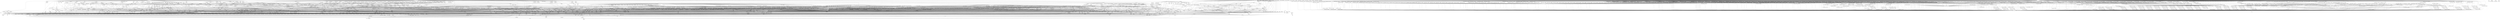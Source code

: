 digraph depends {
    node [shape=plaintext]
"activitymanager" -> "activitymanager-lic" [style=dotted]
"activitymanager" -> "bootd"
"activitymanager" -> "db8"
"activitymanager" -> "libboost-regex1.75.0"
"activitymanager" -> "libglib-2.0-0"
"activitymanager" -> "libpbnjson"
"activitymanager" -> "libstdc++6"
"activitymanager" -> "luna-service2"
"activitymanager" -> "pmloglib"
"alsa-conf" -> "alsa-lib-lic" [style=dotted]
"alsa-plugins-pulseaudio-conf" -> "alsa-plugins-lic" [style=dotted]
"alsa-plugins-pulseaudio-conf" -> "libasound-module-conf-pulse"
"alsa-plugins-pulseaudio-conf" -> "libasound-module-ctl-pulse"
"alsa-plugins-pulseaudio-conf" -> "libasound-module-pcm-pulse"
"alsa-states" -> "alsa-state-lic" [style=dotted]
"alsa-ucm-conf" -> "alsa-ucm-conf-lic" [style=dotted]
"alsa-utils-alsactl" -> "alsa-states" [style=dotted]
"alsa-utils-alsactl" -> "alsa-utils-lic" [style=dotted]
"alsa-utils-alsactl" -> "libasound2"
"alsa-utils-alsamixer" -> "alsa-utils-lic" [style=dotted]
"alsa-utils-alsamixer" -> "libasound2"
"alsa-utils-alsamixer" -> "libformw5"
"alsa-utils-alsamixer" -> "libmenuw5"
"alsa-utils-alsamixer" -> "libncursesw5"
"alsa-utils-alsamixer" -> "libpanelw5"
"alsa-utils-alsamixer" -> "libtinfo5"
"alsa-utils-alsaucm" -> "alsa-utils-lic" [style=dotted]
"alsa-utils-alsaucm" -> "libasound2"
"alsa-utils-amixer" -> "alsa-utils-lic" [style=dotted]
"alsa-utils-amixer" -> "libasound2"
"alsa-utils-aplay" -> "alsa-utils-lic" [style=dotted]
"alsa-utils-aplay" -> "libasound2"
"alsa-utils-systemd" -> "alsa-utils-lic" [style=dotted]
"anbox" -> "anbox-data"
"anbox" -> "anbox-lic" [style=dotted]
"anbox" -> "boost-log"
"anbox-data" -> "anbox-data-lic" [style=dotted]
"anbox" -> "kernel-module-ashmem-linux" [style=dotted]
"anbox" -> "kernel-module-binder-linux" [style=dotted]
"anbox" -> "kernel-module-squashfs" [style=dotted]
"anbox" -> "libboost-filesystem1.75.0"
"anbox" -> "libboost-iostreams1.75.0"
"anbox" -> "libboost-program-options1.75.0"
"anbox" -> "libboost-thread1.75.0"
"anbox" -> "libdw1"
"anbox" -> "libprotobuf-lite25"
"anbox" -> "libsdl2-2.0-0"
"anbox" -> "libsdl2-image-2.0-0"
"anbox" -> "libstdc++6"
"anbox" -> "libsystemd0"
"anbox" -> "lxc"
"app-services" -> "app-services-lic" [style=dotted]
"audio-service" -> "audio-service-lic" [style=dotted]
"audio-service" -> "libglib-2.0-0"
"audio-service" -> "libpbnjson"
"audio-service" -> "libpulse0"
"audio-service" -> "libpulse-mainloop-glib0"
"audio-service" -> "libstdc++6"
"audio-service" -> "luna-service2"
"avahi-daemon" -> "avahi-lic" [style=dotted]
"avahi-daemon" -> "base-files"
"avahi-daemon" -> "base-passwd"
"avahi-daemon" -> "libavahi-common3"
"avahi-daemon" -> "libavahi-core7"
"avahi-daemon" -> "libcap"
"avahi-daemon" -> "libdaemon0"
"avahi-daemon" -> "libdbus-1-3"
"avahi-daemon" -> "libexpat1"
"avahi-daemon" -> "libnss-mdns" [style=dotted]
"avahi-daemon" -> "shadow"
"avahi-locale-en-gb" -> "virtual-locale-en-gb" [style=dotted]
"base-files" -> "base-files-lic" [style=dotted]
"base-passwd" -> "base-passwd-lic" [style=dotted]
"bash" -> "base-files"
"bash" -> "bash-lic" [style=dotted]
"bash" -> "libtinfo5"
"bc" -> "bc-lic" [style=dotted]
"bc" -> "libreadline8"
"binutils" -> "binutils-lic" [style=dotted]
"binutils" -> "libbfd"
"binutils" -> "libopcodes"
"binutils" -> "libstdc++6"
"binutils" -> "libz1"
"bluez5" -> "bluez5-lic" [style=dotted]
"bluez5" -> "libdbus-1-3"
"bluez5" -> "libglib-2.0-0"
"bluez5" -> "libreadline8"
"bluez5" -> "libudev1"
"boost-log" -> "boost-lic" [style=dotted]
"boost-log" -> "libboost-filesystem1.75.0"
"boost-log" -> "libboost-regex1.75.0"
"boost-log" -> "libboost-thread1.75.0"
"boost-log" -> "libstdc++6"
"bootd" -> "bootd-lic" [style=dotted]
"bootd" -> "libglib-2.0-0"
"bootd" -> "libpbnjson"
"bootd" -> "libstdc++6"
"bootd" -> "luna-service2"
"bootd" -> "pmloglib"
"bridge-utils" -> "bridge-utils-lic" [style=dotted]
"bridge-utils" -> "kernel-module-bridge" [style=dotted]
"brotli" -> "brotli-lic" [style=dotted]
"busybox" -> "busybox-lic" [style=dotted]
"busybox" -> "busybox-udhcpc" [style=dotted]
"busybox-udhcpc" -> "busybox-lic" [style=dotted]
"bzip2" -> "bzip2-lic" [style=dotted]
"bzip2" -> "libbz2-1"
"ca-certificates" -> "ca-certificates-lic" [style=dotted]
"ca-certificates" -> "openssl-bin"
"certmgrd" -> "certmgrd-lic" [style=dotted]
"certmgrd" -> "libglib-2.0-0"
"certmgrd" -> "libpbnjson"
"certmgrd" -> "libpmcertificatemgr2"
"certmgrd" -> "luna-service2"
"com.palm.keymanager" -> "com.palm.keymanager-lic" [style=dotted]
"com.webos.service.pdm" -> "com.webos.service.pdm-lic" [style=dotted]
"com.webos.service.pdm" -> "dosfstools"
"com.webos.service.pdm" -> "e2fsprogs-e2fsck"
"com.webos.service.pdm" -> "e2fsprogs-tune2fs"
"com.webos.service.pdm" -> "fuse-utils"
"com.webos.service.pdm" -> "gphoto2"
"com.webos.service.pdm" -> "gphotofs"
"com.webos.service.pdm" -> "gptfdisk-sgdisk"
"com.webos.service.pdm" -> "libglib-2.0-0"
"com.webos.service.pdm" -> "libpbnjson"
"com.webos.service.pdm" -> "libstdc++6"
"com.webos.service.pdm" -> "libudev1"
"com.webos.service.pdm" -> "libwebosi18n1"
"com.webos.service.pdm" -> "lsof"
"com.webos.service.pdm" -> "luna-service2"
"com.webos.service.pdm" -> "ntfs-3g"
"com.webos.service.pdm" -> "ntfs-3g-ntfsprogs"
"com.webos.service.pdm" -> "pdm-plugin"
"com.webos.service.pdm" -> "pmloglib"
"com.webos.service.pdm" -> "sdparm"
"com.webos.service.pdm" -> "simple-mtpfs"
"com.webos.service.pdm" -> "smartmontools"
"com.webos.service.pdm" -> "util-linux-lsblk"
"configurator" -> "configurator-lic" [style=dotted]
"configurator" -> "db8"
"configurator" -> "libglib-2.0-0"
"configurator" -> "libstdc++6"
"configurator" -> "pmloglib"
"connman" -> "bluez5"
"connman-client" -> "connman"
"connman-client" -> "connman-lic" [style=dotted]
"connman-client" -> "libdbus-1-3"
"connman-client" -> "libglib-2.0-0"
"connman-client" -> "libreadline8"
"connman-conf" -> "connman-conf-lic" [style=dotted]
"connman" -> "connman-conf" [style=dotted]
"connman" -> "connman-lic" [style=dotted]
"connman" -> "connman-plugin-vpn-l2tp" [style=dotted]
"connman" -> "connman-plugin-vpn-openvpn" [style=dotted]
"connman" -> "connman-plugin-vpn-pppt" [style=dotted]
"connman" -> "connman-plugin-vpn-vpnc" [style=dotted]
"connman" -> "connman-tests" [style=dotted]
"connman" -> "connman-tools" [style=dotted]
"connman" -> "connman-vpn" [style=dotted]
"connman" -> "connman-wait-online" [style=dotted]
"connman" -> "dbus"
"connman" -> "iptables"
"connman" -> "libdbus-1-3"
"connman" -> "libglib-2.0-0"
"connman" -> "libgnutls30"
"connman" -> "neard" [style=dotted]
"connman" -> "ofono"
"connman" -> "openvpn"
"connman-plugin-vpn-l2tp" -> "connman-vpn"
"connman-plugin-vpn-openvpn" -> "connman-vpn"
"connman-plugin-vpn-openvpn" -> "libdbus-1-3"
"connman-plugin-vpn-vpnc" -> "connman-vpn"
"connman-plugin-vpn-vpnc" -> "libdbus-1-3"
"connman" -> "pptp-linux"
"connman-tests" -> "connman-lic" [style=dotted]
"connman-tests" -> "iptables"
"connman-tests" -> "libdbus-1-3"
"connman-tests" -> "libglib-2.0-0"
"connman-tests" -> "libgnutls30"
"connman-tools" -> "connman"
"connman-tools" -> "connman-lic" [style=dotted]
"connman-tools" -> "libglib-2.0-0"
"connman-tools" -> "libgnutls30"
"connman" -> "vpnc"
"connman-vpn" -> "connman-lic" [style=dotted]
"connman-vpn" -> "libdbus-1-3"
"connman-vpn" -> "libglib-2.0-0"
"connman-vpn" -> "libgnutls30"
"connman-wait-online" -> "connman-lic" [style=dotted]
"connman-wait-online" -> "libdbus-1-3"
"connman-wait-online" -> "libglib-2.0-0"
"connman" -> "wpa-supplicant"
"connman" -> "xl2tpd"
"cordova" -> "cordova-lic" [style=dotted]
"core-apps" -> "bash"
"core-apps" -> "core-apps-lic" [style=dotted]
"cpushareholder-stub" -> "cpushareholder-stub-lic" [style=dotted]
"curl" -> "curl-lic" [style=dotted]
"curl" -> "libcurl4"
"db8" -> "bash"
"db8" -> "busybox"
"db8" -> "db8-lic" [style=dotted]
"db8" -> "leveldb"
"db8" -> "libboost-regex1.75.0"
"db8" -> "libglib-2.0-0"
"db8" -> "libicui18n68"
"db8" -> "libicuuc68"
"db8" -> "libstdc++6"
"db8" -> "luna-service2"
"db8" -> "pmloglib"
"dbus-1" -> "dbus-common"
"dbus-1" -> "dbus-lic" [style=dotted]
"dbus-1" -> "dbus-tools"
"dbus-1" -> "libdbus-1-3"
"dbus-1" -> "libexpat1"
"dbus-1" -> "libsystemd0"
"dbus-common" -> "base-files"
"dbus-common" -> "base-passwd"
"dbus-common" -> "dbus-lic" [style=dotted]
"dbus-common" -> "shadow"
"dbus-tools" -> "dbus-lic" [style=dotted]
"dbus-tools" -> "libdbus-1-3"
"directfb" -> "directfb-lic" [style=dotted]
"directfb" -> "libfreetype6"
"directfb" -> "libjpeg62"
"directfb" -> "libpng16-16"
"directfb" -> "libstdc++6"
"directfb" -> "libz1"
"distro-feed-configs" -> "distro-feed-configs-lic" [style=dotted]
"dnsmasq" -> "dnsmasq-lic" [style=dotted]
"dosfstools" -> "dosfstools-lic" [style=dotted]
"dosfstools" -> "glibc-gconv-ibm437" [style=dotted]
"e2fsprogs-badblocks" -> "e2fsprogs-lic" [style=dotted]
"e2fsprogs-badblocks" -> "libcom-err2"
"e2fsprogs-badblocks" -> "libext2fs2"
"e2fsprogs-dumpe2fs" -> "e2fsprogs-lic" [style=dotted]
"e2fsprogs-dumpe2fs" -> "libblkid1"
"e2fsprogs-dumpe2fs" -> "libcom-err2"
"e2fsprogs-dumpe2fs" -> "libe2p2"
"e2fsprogs-dumpe2fs" -> "libext2fs2"
"e2fsprogs-e2fsck" -> "e2fsprogs-lic" [style=dotted]
"e2fsprogs-e2fsck" -> "libblkid1"
"e2fsprogs-e2fsck" -> "libcom-err2"
"e2fsprogs-e2fsck" -> "libe2p2"
"e2fsprogs-e2fsck" -> "libext2fs2"
"e2fsprogs-e2fsck" -> "libuuid1"
"e2fsprogs" -> "e2fsprogs-badblocks"
"e2fsprogs" -> "e2fsprogs-dumpe2fs"
"e2fsprogs" -> "e2fsprogs-e2fsck" [style=dotted]
"e2fsprogs" -> "e2fsprogs-lic" [style=dotted]
"e2fsprogs" -> "e2fsprogs-mke2fs" [style=dotted]
"e2fsprogs" -> "libblkid1"
"e2fsprogs" -> "libcom-err2"
"e2fsprogs" -> "libe2p2"
"e2fsprogs" -> "libext2fs2"
"e2fsprogs" -> "libss2"
"e2fsprogs" -> "libuuid1"
"e2fsprogs-mke2fs" -> "e2fsprogs-lic" [style=dotted]
"e2fsprogs-mke2fs" -> "libblkid1"
"e2fsprogs-mke2fs" -> "libcom-err2"
"e2fsprogs-mke2fs" -> "libe2p2"
"e2fsprogs-mke2fs" -> "libext2fs2"
"e2fsprogs-mke2fs" -> "libuuid1"
"e2fsprogs-tune2fs" -> "e2fsprogs-lic" [style=dotted]
"e2fsprogs-tune2fs" -> "libblkid1"
"e2fsprogs-tune2fs" -> "libcom-err2"
"e2fsprogs-tune2fs" -> "libe2p2"
"e2fsprogs-tune2fs" -> "libext2fs2"
"e2fsprogs-tune2fs" -> "libuuid1"
"enyo-1.0" -> "enyo-1.0-lic" [style=dotted]
"event-monitor" -> "event-monitor-lic" [style=dotted]
"event-monitor" -> "libglib-2.0-0"
"event-monitor" -> "libpbnjson"
"event-monitor" -> "libstdc++6"
"event-monitor" -> "luna-service2"
"event-monitor-network" -> "event-monitor-network-lic" [style=dotted]
"event-monitor-network" -> "libpbnjson"
"event-monitor-network" -> "libstdc++6"
"event-monitor-network" -> "libwebosi18n1"
"event-monitor-network" -> "pmloglib"
"event-monitor" -> "pmloglib"
"evtest" -> "evtest-lic" [style=dotted]
"filecache" -> "db8"
"filecache" -> "filecache-lic" [style=dotted]
"filecache" -> "glibmm"
"filecache" -> "jemalloc"
"filecache" -> "libboost-filesystem1.75.0"
"filecache" -> "libglib-2.0-0"
"filecache" -> "libpbnjson"
"filecache" -> "libsigc-2.0-0"
"filecache" -> "libstdc++6"
"filecache" -> "luna-service2"
"filecache" -> "pmloglib"
"fingerterm" -> "fingerterm-lic" [style=dotted]
"fingerterm" -> "libstdc++6"
"fingerterm" -> "qtbase"
"fingerterm" -> "qtdeclarative"
"fingerterm" -> "qtxmlpatterns"
"fingerterm" -> "ttf-liberation-mono"
"fontconfig-utils" -> "fontconfig-lic" [style=dotted]
"fontconfig-utils" -> "libfontconfig1"
"fontconfig-utils" -> "libfreetype6"
"foundation-frameworks" -> "foundation-frameworks-lic" [style=dotted]
"funyahoo-plusplus" -> "funyahoo-plusplus-lic" [style=dotted]
"funyahoo-plusplus" -> "libglib-2.0-0"
"funyahoo-plusplus" -> "libjson-glib-1.0-0"
"funyahoo-plusplus" -> "libpurple"
"fuser" -> "psmisc-lic" [style=dotted]
"fuse-utils" -> "fuse-lic" [style=dotted]
"gconf" -> "gconf-lic" [style=dotted]
"gconf" -> "libdbus-1-3"
"gconf" -> "libdbus-glib-1-2"
"gconf" -> "libglib-2.0-0"
"gconf" -> "libxml2"
"gconf-locale-en-gb" -> "virtual-locale-en-gb" [style=dotted]
"gconf" -> "python3-xml"
"gdb" -> "gdb-lic" [style=dotted]
"gdb" -> "glibc-thread-db" [style=dotted]
"gdb" -> "libexpat1"
"gdb" -> "libpython3.9-1.0"
"gdb" -> "libreadline8"
"gdb" -> "libstdc++6"
"gdb" -> "libtinfo5"
"gdb" -> "python3"
"gdb" -> "python3-codecs"
"gdbserver" -> "gdb-lic" [style=dotted]
"gdbserver" -> "glibc-thread-db" [style=dotted]
"gdbserver" -> "libstdc++6"
"geoclue" -> "avahi-daemon"
"geoclue" -> "geoclue-lic" [style=dotted]
"geoclue" -> "libavahi-client3"
"geoclue" -> "libavahi-common3"
"geoclue" -> "libavahi-glib1"
"geoclue" -> "libglib-2.0-0"
"geoclue" -> "libjson-glib-1.0-0"
"geoclue" -> "libsoup-2.4"
"glibc-gconv-ibm437" -> "glibc-gconv"
"glibc-locale-en-gb" -> "virtual-locale-en-gb" [style=dotted]
"glibmm" -> "glibmm-lic" [style=dotted]
"glibmm" -> "libglib-2.0-0"
"glibmm" -> "libsigc-2.0-0"
"glibmm" -> "libstdc++6"
"glib-networking" -> "glib-networking-lic" [style=dotted]
"glib-networking" -> "libglib-2.0-0"
"glib-networking" -> "libgnutls30"
"glib-networking-locale-en-gb" -> "virtual-locale-en-gb" [style=dotted]
"glmark2" -> "glmark2-lic" [style=dotted]
"glmark2" -> "libdrm2"
"glmark2" -> "libgbm1"
"glmark2" -> "libjpeg62"
"glmark2" -> "libpng16-16"
"glmark2" -> "libstdc++6"
"glmark2" -> "libudev1"
"glmark2" -> "libz1"
"gobject-introspection" -> "gobject-introspection-lic" [style=dotted]
"gobject-introspection" -> "libffi7"
"gobject-introspection" -> "libglib-2.0-0"
"gobject-introspection" -> "python3-pickle"
"gobject-introspection" -> "python3-xml"
"gphoto2" -> "gphoto2-lic" [style=dotted]
"gphoto2" -> "libexif12"
"gphoto2" -> "libgphoto2-6"
"gphoto2" -> "libgphoto2-port12"
"gphoto2" -> "libpopt0"
"gphoto2" -> "libreadline8"
"gphoto2-locale-en-gb" -> "virtual-locale-en-gb" [style=dotted]
"gphotofs" -> "gphotofs-lic" [style=dotted]
"gphotofs" -> "libfuse2"
"gphotofs" -> "libglib-2.0-0"
"gphotofs" -> "libgphoto2-6"
"gphotofs" -> "libgphoto2-port12"
"gptfdisk-sgdisk" -> "gptfdisk-lic" [style=dotted]
"gptfdisk-sgdisk" -> "libpopt0"
"gptfdisk-sgdisk" -> "libstdc++6"
"gptfdisk-sgdisk" -> "libuuid1"
"gstreamer1.0" -> "gstreamer1.0-lic" [style=dotted]
"gstreamer1.0-libav" -> "gstreamer1.0"
"gstreamer1.0-libav" -> "gstreamer1.0-libav-lic" [style=dotted]
"gstreamer1.0-libav" -> "libavcodec58"
"gstreamer1.0-libav" -> "libavfilter7"
"gstreamer1.0-libav" -> "libavformat58"
"gstreamer1.0-libav" -> "libavutil56"
"gstreamer1.0-libav" -> "libglib-2.0-0"
"gstreamer1.0-libav" -> "libgstaudio-1.0-0"
"gstreamer1.0-libav" -> "libgstpbutils-1.0-0"
"gstreamer1.0-libav" -> "libgstvideo-1.0-0"
"gstreamer1.0" -> "libglib-2.0-0"
"gstreamer1.0-locale-en-gb" -> "virtual-locale-en-gb" [style=dotted]
"gstreamer1.0-plugins-bad-accurip" -> "gstreamer1.0"
"gstreamer1.0-plugins-bad-accurip" -> "libglib-2.0-0"
"gstreamer1.0-plugins-bad-accurip" -> "libgstaudio-1.0-0"
"gstreamer1.0-plugins-bad-adpcmdec" -> "gstreamer1.0"
"gstreamer1.0-plugins-bad-adpcmdec" -> "libglib-2.0-0"
"gstreamer1.0-plugins-bad-adpcmdec" -> "libgstaudio-1.0-0"
"gstreamer1.0-plugins-bad-adpcmenc" -> "gstreamer1.0"
"gstreamer1.0-plugins-bad-adpcmenc" -> "libglib-2.0-0"
"gstreamer1.0-plugins-bad-adpcmenc" -> "libgstaudio-1.0-0"
"gstreamer1.0-plugins-bad-aiff" -> "gstreamer1.0"
"gstreamer1.0-plugins-bad-aiff" -> "libglib-2.0-0"
"gstreamer1.0-plugins-bad-aiff" -> "libgstaudio-1.0-0"
"gstreamer1.0-plugins-bad-aiff" -> "libgstpbutils-1.0-0"
"gstreamer1.0-plugins-bad-aiff" -> "libgsttag-1.0-0"
"gstreamer1.0-plugins-bad-apps" -> "gstreamer1.0"
"gstreamer1.0-plugins-bad-apps" -> "gstreamer1.0-plugins-bad-lic" [style=dotted]
"gstreamer1.0-plugins-bad-apps" -> "libglib-2.0-0"
"gstreamer1.0-plugins-bad-apps" -> "libgstpbutils-1.0-0"
"gstreamer1.0-plugins-bad-apps" -> "libgsttranscoder-1.0-0"
"gstreamer1.0-plugins-bad-asfmux" -> "gstreamer1.0"
"gstreamer1.0-plugins-bad-asfmux" -> "libglib-2.0-0"
"gstreamer1.0-plugins-bad-asfmux" -> "libgstrtp-1.0-0"
"gstreamer1.0-plugins-bad-audiobuffersplit" -> "gstreamer1.0"
"gstreamer1.0-plugins-bad-audiobuffersplit" -> "libglib-2.0-0"
"gstreamer1.0-plugins-bad-audiobuffersplit" -> "libgstaudio-1.0-0"
"gstreamer1.0-plugins-bad-audiofxbad" -> "gstreamer1.0"
"gstreamer1.0-plugins-bad-audiofxbad" -> "libglib-2.0-0"
"gstreamer1.0-plugins-bad-audiofxbad" -> "libgstaudio-1.0-0"
"gstreamer1.0-plugins-bad-audiolatency" -> "gstreamer1.0"
"gstreamer1.0-plugins-bad-audiolatency" -> "libglib-2.0-0"
"gstreamer1.0-plugins-bad-audiomixmatrix" -> "gstreamer1.0"
"gstreamer1.0-plugins-bad-audiomixmatrix" -> "libglib-2.0-0"
"gstreamer1.0-plugins-bad-audiomixmatrix" -> "libgstaudio-1.0-0"
"gstreamer1.0-plugins-bad-audiovisualizers" -> "gstreamer1.0"
"gstreamer1.0-plugins-bad-audiovisualizers" -> "libglib-2.0-0"
"gstreamer1.0-plugins-bad-audiovisualizers" -> "libgstfft-1.0-0"
"gstreamer1.0-plugins-bad-audiovisualizers" -> "libgstpbutils-1.0-0"
"gstreamer1.0-plugins-bad-autoconvert" -> "gstreamer1.0"
"gstreamer1.0-plugins-bad-autoconvert" -> "libglib-2.0-0"
"gstreamer1.0-plugins-bad-bayer" -> "gstreamer1.0"
"gstreamer1.0-plugins-bad-bayer" -> "libglib-2.0-0"
"gstreamer1.0-plugins-bad-bayer" -> "libgstvideo-1.0-0"
"gstreamer1.0-plugins-bad-bayer" -> "liborc-0.4-0"
"gstreamer1.0-plugins-bad-bluez" -> "gstreamer1.0"
"gstreamer1.0-plugins-bad-bluez" -> "libglib-2.0-0"
"gstreamer1.0-plugins-bad-bz2" -> "gstreamer1.0"
"gstreamer1.0-plugins-bad-bz2" -> "libbz2-1"
"gstreamer1.0-plugins-bad-bz2" -> "libglib-2.0-0"
"gstreamer1.0-plugins-bad-camerabin" -> "gstreamer1.0"
"gstreamer1.0-plugins-bad-camerabin" -> "libglib-2.0-0"
"gstreamer1.0-plugins-bad-camerabin" -> "libgstbasecamerabinsrc-1.0-0"
"gstreamer1.0-plugins-bad-camerabin" -> "libgstpbutils-1.0-0"
"gstreamer1.0-plugins-bad-camerabin" -> "libgstphotography-1.0-0"
"gstreamer1.0-plugins-bad-closedcaption" -> "gstreamer1.0"
"gstreamer1.0-plugins-bad-closedcaption" -> "libcairo2"
"gstreamer1.0-plugins-bad-closedcaption" -> "libglib-2.0-0"
"gstreamer1.0-plugins-bad-closedcaption" -> "libgstvideo-1.0-0"
"gstreamer1.0-plugins-bad-closedcaption" -> "pango"
"gstreamer1.0-plugins-bad-coloreffects" -> "gstreamer1.0"
"gstreamer1.0-plugins-bad-coloreffects" -> "libglib-2.0-0"
"gstreamer1.0-plugins-bad-coloreffects" -> "libgstvideo-1.0-0"
"gstreamer1.0-plugins-bad-curl" -> "gstreamer1.0"
"gstreamer1.0-plugins-bad-curl" -> "libcurl4"
"gstreamer1.0-plugins-bad-curl" -> "libglib-2.0-0"
"gstreamer1.0-plugins-bad-dash" -> "gstreamer1.0"
"gstreamer1.0-plugins-bad-dash" -> "libglib-2.0-0"
"gstreamer1.0-plugins-bad-dash" -> "libgstadaptivedemux-1.0-0"
"gstreamer1.0-plugins-bad-dash" -> "libgstisoff-1.0-0"
"gstreamer1.0-plugins-bad-dash" -> "libgsttag-1.0-0"
"gstreamer1.0-plugins-bad-dash" -> "libgsturidownloader-1.0-0"
"gstreamer1.0-plugins-bad-dash" -> "libxml2"
"gstreamer1.0-plugins-bad-debugutilsbad" -> "gstreamer1.0"
"gstreamer1.0-plugins-bad-debugutilsbad" -> "libglib-2.0-0"
"gstreamer1.0-plugins-bad-debugutilsbad" -> "libgstvideo-1.0-0"
"gstreamer1.0-plugins-bad-decklink" -> "gstreamer1.0"
"gstreamer1.0-plugins-bad-decklink" -> "libglib-2.0-0"
"gstreamer1.0-plugins-bad-decklink" -> "libgstaudio-1.0-0"
"gstreamer1.0-plugins-bad-decklink" -> "libgstvideo-1.0-0"
"gstreamer1.0-plugins-bad-decklink" -> "libstdc++6"
"gstreamer1.0-plugins-bad-dtls" -> "gstreamer1.0"
"gstreamer1.0-plugins-bad-dtls" -> "libcrypto1.1"
"gstreamer1.0-plugins-bad-dtls" -> "libglib-2.0-0"
"gstreamer1.0-plugins-bad-dtls" -> "libssl1.1"
"gstreamer1.0-plugins-bad-dvb" -> "gstreamer1.0"
"gstreamer1.0-plugins-bad-dvb" -> "libglib-2.0-0"
"gstreamer1.0-plugins-bad-dvb" -> "libgstmpegts-1.0-0"
"gstreamer1.0-plugins-bad-dvbsubenc" -> "gstreamer1.0"
"gstreamer1.0-plugins-bad-dvbsubenc" -> "libglib-2.0-0"
"gstreamer1.0-plugins-bad-dvbsubenc" -> "libgstvideo-1.0-0"
"gstreamer1.0-plugins-bad-dvbsuboverlay" -> "gstreamer1.0"
"gstreamer1.0-plugins-bad-dvbsuboverlay" -> "libglib-2.0-0"
"gstreamer1.0-plugins-bad-dvbsuboverlay" -> "libgstvideo-1.0-0"
"gstreamer1.0-plugins-bad-dvdspu" -> "gstreamer1.0"
"gstreamer1.0-plugins-bad-dvdspu" -> "libglib-2.0-0"
"gstreamer1.0-plugins-bad-dvdspu" -> "libgstvideo-1.0-0"
"gstreamer1.0-plugins-bad-faceoverlay" -> "gstreamer1.0"
"gstreamer1.0-plugins-bad-faceoverlay" -> "libglib-2.0-0"
"gstreamer1.0-plugins-bad-fbdevsink" -> "gstreamer1.0"
"gstreamer1.0-plugins-bad-fbdevsink" -> "libglib-2.0-0"
"gstreamer1.0-plugins-bad-fbdevsink" -> "libgstvideo-1.0-0"
"gstreamer1.0-plugins-bad-festival" -> "gstreamer1.0"
"gstreamer1.0-plugins-bad-festival" -> "libglib-2.0-0"
"gstreamer1.0-plugins-bad-fieldanalysis" -> "gstreamer1.0"
"gstreamer1.0-plugins-bad-fieldanalysis" -> "libglib-2.0-0"
"gstreamer1.0-plugins-bad-fieldanalysis" -> "libgstvideo-1.0-0"
"gstreamer1.0-plugins-bad-fieldanalysis" -> "liborc-0.4-0"
"gstreamer1.0-plugins-bad-freeverb" -> "gstreamer1.0"
"gstreamer1.0-plugins-bad-freeverb" -> "libglib-2.0-0"
"gstreamer1.0-plugins-bad-freeverb" -> "libgstaudio-1.0-0"
"gstreamer1.0-plugins-bad-frei0r" -> "gstreamer1.0"
"gstreamer1.0-plugins-bad-frei0r" -> "libglib-2.0-0"
"gstreamer1.0-plugins-bad-frei0r" -> "libgstvideo-1.0-0"
"gstreamer1.0-plugins-bad-gaudieffects" -> "gstreamer1.0"
"gstreamer1.0-plugins-bad-gaudieffects" -> "libglib-2.0-0"
"gstreamer1.0-plugins-bad-gaudieffects" -> "libgstvideo-1.0-0"
"gstreamer1.0-plugins-bad-gaudieffects" -> "liborc-0.4-0"
"gstreamer1.0-plugins-bad-gdp" -> "gstreamer1.0"
"gstreamer1.0-plugins-bad-gdp" -> "libglib-2.0-0"
"gstreamer1.0-plugins-bad-geometrictransform" -> "gstreamer1.0"
"gstreamer1.0-plugins-bad-geometrictransform" -> "libglib-2.0-0"
"gstreamer1.0-plugins-bad-geometrictransform" -> "libgstvideo-1.0-0"
"gstreamer1.0-plugins-bad-hls" -> "gstreamer1.0"
"gstreamer1.0-plugins-bad-hls" -> "libglib-2.0-0"
"gstreamer1.0-plugins-bad-hls" -> "libgstadaptivedemux-1.0-0"
"gstreamer1.0-plugins-bad-hls" -> "libgstpbutils-1.0-0"
"gstreamer1.0-plugins-bad-hls" -> "libgsttag-1.0-0"
"gstreamer1.0-plugins-bad-hls" -> "libgsturidownloader-1.0-0"
"gstreamer1.0-plugins-bad-hls" -> "libgstvideo-1.0-0"
"gstreamer1.0-plugins-bad-hls" -> "nettle"
"gstreamer1.0-plugins-bad-id3tag" -> "gstreamer1.0"
"gstreamer1.0-plugins-bad-id3tag" -> "libglib-2.0-0"
"gstreamer1.0-plugins-bad-id3tag" -> "libgsttag-1.0-0"
"gstreamer1.0-plugins-bad-inter" -> "gstreamer1.0"
"gstreamer1.0-plugins-bad-interlace" -> "gstreamer1.0"
"gstreamer1.0-plugins-bad-interlace" -> "libglib-2.0-0"
"gstreamer1.0-plugins-bad-interlace" -> "libgstvideo-1.0-0"
"gstreamer1.0-plugins-bad-inter" -> "libglib-2.0-0"
"gstreamer1.0-plugins-bad-inter" -> "libgstaudio-1.0-0"
"gstreamer1.0-plugins-bad-inter" -> "libgstvideo-1.0-0"
"gstreamer1.0-plugins-bad-ipcpipeline" -> "gstreamer1.0"
"gstreamer1.0-plugins-bad-ipcpipeline" -> "libglib-2.0-0"
"gstreamer1.0-plugins-bad-ivfparse" -> "gstreamer1.0"
"gstreamer1.0-plugins-bad-ivfparse" -> "libglib-2.0-0"
"gstreamer1.0-plugins-bad-ivtc" -> "gstreamer1.0"
"gstreamer1.0-plugins-bad-ivtc" -> "libglib-2.0-0"
"gstreamer1.0-plugins-bad-ivtc" -> "libgstvideo-1.0-0"
"gstreamer1.0-plugins-bad-jp2kdecimator" -> "gstreamer1.0"
"gstreamer1.0-plugins-bad-jp2kdecimator" -> "libglib-2.0-0"
"gstreamer1.0-plugins-bad-jpegformat" -> "gstreamer1.0"
"gstreamer1.0-plugins-bad-jpegformat" -> "libglib-2.0-0"
"gstreamer1.0-plugins-bad-jpegformat" -> "libgsttag-1.0-0"
"gstreamer1.0-plugins-bad-legacyrawparse" -> "gstreamer1.0"
"gstreamer1.0-plugins-bad-legacyrawparse" -> "libglib-2.0-0"
"gstreamer1.0-plugins-bad-legacyrawparse" -> "libgstaudio-1.0-0"
"gstreamer1.0-plugins-bad-legacyrawparse" -> "libgstvideo-1.0-0"
"gstreamer1.0-plugins-bad-locale-en-gb" -> "virtual-locale-en-gb" [style=dotted]
"gstreamer1.0-plugins-bad-meta" -> "gstreamer1.0-plugins-bad-accurip"
"gstreamer1.0-plugins-bad-meta" -> "gstreamer1.0-plugins-bad-adpcmdec"
"gstreamer1.0-plugins-bad-meta" -> "gstreamer1.0-plugins-bad-adpcmenc"
"gstreamer1.0-plugins-bad-meta" -> "gstreamer1.0-plugins-bad-aiff"
"gstreamer1.0-plugins-bad-meta" -> "gstreamer1.0-plugins-bad-apps"
"gstreamer1.0-plugins-bad-meta" -> "gstreamer1.0-plugins-bad-asfmux"
"gstreamer1.0-plugins-bad-meta" -> "gstreamer1.0-plugins-bad-audiobuffersplit"
"gstreamer1.0-plugins-bad-meta" -> "gstreamer1.0-plugins-bad-audiofxbad"
"gstreamer1.0-plugins-bad-meta" -> "gstreamer1.0-plugins-bad-audiolatency"
"gstreamer1.0-plugins-bad-meta" -> "gstreamer1.0-plugins-bad-audiomixmatrix"
"gstreamer1.0-plugins-bad-meta" -> "gstreamer1.0-plugins-bad-audiovisualizers"
"gstreamer1.0-plugins-bad-meta" -> "gstreamer1.0-plugins-bad-autoconvert"
"gstreamer1.0-plugins-bad-meta" -> "gstreamer1.0-plugins-bad-bayer"
"gstreamer1.0-plugins-bad-meta" -> "gstreamer1.0-plugins-bad-bluez"
"gstreamer1.0-plugins-bad-meta" -> "gstreamer1.0-plugins-bad-bz2"
"gstreamer1.0-plugins-bad-meta" -> "gstreamer1.0-plugins-bad-camerabin"
"gstreamer1.0-plugins-bad-meta" -> "gstreamer1.0-plugins-bad-closedcaption"
"gstreamer1.0-plugins-bad-meta" -> "gstreamer1.0-plugins-bad-coloreffects"
"gstreamer1.0-plugins-bad-meta" -> "gstreamer1.0-plugins-bad-curl"
"gstreamer1.0-plugins-bad-meta" -> "gstreamer1.0-plugins-bad-dash"
"gstreamer1.0-plugins-bad-meta" -> "gstreamer1.0-plugins-bad-debugutilsbad"
"gstreamer1.0-plugins-bad-meta" -> "gstreamer1.0-plugins-bad-decklink"
"gstreamer1.0-plugins-bad-meta" -> "gstreamer1.0-plugins-bad-dtls"
"gstreamer1.0-plugins-bad-meta" -> "gstreamer1.0-plugins-bad-dvb"
"gstreamer1.0-plugins-bad-meta" -> "gstreamer1.0-plugins-bad-dvbsubenc"
"gstreamer1.0-plugins-bad-meta" -> "gstreamer1.0-plugins-bad-dvbsuboverlay"
"gstreamer1.0-plugins-bad-meta" -> "gstreamer1.0-plugins-bad-dvdspu"
"gstreamer1.0-plugins-bad-meta" -> "gstreamer1.0-plugins-bad-faceoverlay"
"gstreamer1.0-plugins-bad-meta" -> "gstreamer1.0-plugins-bad-fbdevsink"
"gstreamer1.0-plugins-bad-meta" -> "gstreamer1.0-plugins-bad-festival"
"gstreamer1.0-plugins-bad-meta" -> "gstreamer1.0-plugins-bad-fieldanalysis"
"gstreamer1.0-plugins-bad-meta" -> "gstreamer1.0-plugins-bad-freeverb"
"gstreamer1.0-plugins-bad-meta" -> "gstreamer1.0-plugins-bad-frei0r"
"gstreamer1.0-plugins-bad-meta" -> "gstreamer1.0-plugins-bad-gaudieffects"
"gstreamer1.0-plugins-bad-meta" -> "gstreamer1.0-plugins-bad-gdp"
"gstreamer1.0-plugins-bad-meta" -> "gstreamer1.0-plugins-bad-geometrictransform"
"gstreamer1.0-plugins-bad-meta" -> "gstreamer1.0-plugins-bad-hls"
"gstreamer1.0-plugins-bad-meta" -> "gstreamer1.0-plugins-bad-id3tag"
"gstreamer1.0-plugins-bad-meta" -> "gstreamer1.0-plugins-bad-inter"
"gstreamer1.0-plugins-bad-meta" -> "gstreamer1.0-plugins-bad-interlace"
"gstreamer1.0-plugins-bad-meta" -> "gstreamer1.0-plugins-bad-ipcpipeline"
"gstreamer1.0-plugins-bad-meta" -> "gstreamer1.0-plugins-bad-ivfparse"
"gstreamer1.0-plugins-bad-meta" -> "gstreamer1.0-plugins-bad-ivtc"
"gstreamer1.0-plugins-bad-meta" -> "gstreamer1.0-plugins-bad-jp2kdecimator"
"gstreamer1.0-plugins-bad-meta" -> "gstreamer1.0-plugins-bad-jpegformat"
"gstreamer1.0-plugins-bad-meta" -> "gstreamer1.0-plugins-bad-legacyrawparse"
"gstreamer1.0-plugins-bad-meta" -> "gstreamer1.0-plugins-bad-lic"
"gstreamer1.0-plugins-bad-meta" -> "gstreamer1.0-plugins-bad-lic" [style=dotted]
"gstreamer1.0-plugins-bad-meta" -> "gstreamer1.0-plugins-bad-midi"
"gstreamer1.0-plugins-bad-meta" -> "gstreamer1.0-plugins-bad-mpegpsdemux"
"gstreamer1.0-plugins-bad-meta" -> "gstreamer1.0-plugins-bad-mpegpsmux"
"gstreamer1.0-plugins-bad-meta" -> "gstreamer1.0-plugins-bad-mpegtsdemux"
"gstreamer1.0-plugins-bad-meta" -> "gstreamer1.0-plugins-bad-mpegtsmux"
"gstreamer1.0-plugins-bad-meta" -> "gstreamer1.0-plugins-bad-mxf"
"gstreamer1.0-plugins-bad-meta" -> "gstreamer1.0-plugins-bad-netsim"
"gstreamer1.0-plugins-bad-meta" -> "gstreamer1.0-plugins-bad-pcapparse"
"gstreamer1.0-plugins-bad-meta" -> "gstreamer1.0-plugins-bad-pnm"
"gstreamer1.0-plugins-bad-meta" -> "gstreamer1.0-plugins-bad-proxy"
"gstreamer1.0-plugins-bad-meta" -> "gstreamer1.0-plugins-bad-removesilence"
"gstreamer1.0-plugins-bad-meta" -> "gstreamer1.0-plugins-bad-rfbsrc"
"gstreamer1.0-plugins-bad-meta" -> "gstreamer1.0-plugins-bad-rist"
"gstreamer1.0-plugins-bad-meta" -> "gstreamer1.0-plugins-bad-rsvg"
"gstreamer1.0-plugins-bad-meta" -> "gstreamer1.0-plugins-bad-rtmp2"
"gstreamer1.0-plugins-bad-meta" -> "gstreamer1.0-plugins-bad-rtpmanagerbad"
"gstreamer1.0-plugins-bad-meta" -> "gstreamer1.0-plugins-bad-rtponvif"
"gstreamer1.0-plugins-bad-meta" -> "gstreamer1.0-plugins-bad-sbc"
"gstreamer1.0-plugins-bad-meta" -> "gstreamer1.0-plugins-bad-sdpelem"
"gstreamer1.0-plugins-bad-meta" -> "gstreamer1.0-plugins-bad-segmentclip"
"gstreamer1.0-plugins-bad-meta" -> "gstreamer1.0-plugins-bad-shm"
"gstreamer1.0-plugins-bad-meta" -> "gstreamer1.0-plugins-bad-siren"
"gstreamer1.0-plugins-bad-meta" -> "gstreamer1.0-plugins-bad-smooth"
"gstreamer1.0-plugins-bad-meta" -> "gstreamer1.0-plugins-bad-smoothstreaming"
"gstreamer1.0-plugins-bad-meta" -> "gstreamer1.0-plugins-bad-sndfile"
"gstreamer1.0-plugins-bad-meta" -> "gstreamer1.0-plugins-bad-speed"
"gstreamer1.0-plugins-bad-meta" -> "gstreamer1.0-plugins-bad-subenc"
"gstreamer1.0-plugins-bad-meta" -> "gstreamer1.0-plugins-bad-switchbin"
"gstreamer1.0-plugins-bad-meta" -> "gstreamer1.0-plugins-bad-timecode"
"gstreamer1.0-plugins-bad-meta" -> "gstreamer1.0-plugins-bad-transcode"
"gstreamer1.0-plugins-bad-meta" -> "gstreamer1.0-plugins-bad-ttmlsubs"
"gstreamer1.0-plugins-bad-meta" -> "gstreamer1.0-plugins-bad-uvch264"
"gstreamer1.0-plugins-bad-meta" -> "gstreamer1.0-plugins-bad-videofiltersbad"
"gstreamer1.0-plugins-bad-meta" -> "gstreamer1.0-plugins-bad-videoframe-audiolevel"
"gstreamer1.0-plugins-bad-meta" -> "gstreamer1.0-plugins-bad-videoparsersbad"
"gstreamer1.0-plugins-bad-meta" -> "gstreamer1.0-plugins-bad-videosignal"
"gstreamer1.0-plugins-bad-meta" -> "gstreamer1.0-plugins-bad-vmnc"
"gstreamer1.0-plugins-bad-meta" -> "gstreamer1.0-plugins-bad-waylandsink"
"gstreamer1.0-plugins-bad-meta" -> "gstreamer1.0-plugins-bad-webp"
"gstreamer1.0-plugins-bad-meta" -> "gstreamer1.0-plugins-bad-y4mdec"
"gstreamer1.0-plugins-bad-meta" -> "libgstadaptivedemux-1.0"
"gstreamer1.0-plugins-bad-meta" -> "libgstbadaudio-1.0"
"gstreamer1.0-plugins-bad-meta" -> "libgstbasecamerabinsrc-1.0"
"gstreamer1.0-plugins-bad-meta" -> "libgstcodecparsers-1.0"
"gstreamer1.0-plugins-bad-meta" -> "libgstcodecs-1.0"
"gstreamer1.0-plugins-bad-meta" -> "libgstinsertbin-1.0"
"gstreamer1.0-plugins-bad-meta" -> "libgstisoff-1.0"
"gstreamer1.0-plugins-bad-meta" -> "libgstmpegts-1.0"
"gstreamer1.0-plugins-bad-meta" -> "libgstphotography-1.0"
"gstreamer1.0-plugins-bad-meta" -> "libgstplayer-1.0"
"gstreamer1.0-plugins-bad-meta" -> "libgstsctp-1.0"
"gstreamer1.0-plugins-bad-meta" -> "libgsttranscoder-1.0"
"gstreamer1.0-plugins-bad-meta" -> "libgsturidownloader-1.0"
"gstreamer1.0-plugins-bad-meta" -> "libgstwayland-1.0"
"gstreamer1.0-plugins-bad-meta" -> "libgstwebrtc-1.0"
"gstreamer1.0-plugins-bad-midi" -> "gstreamer1.0"
"gstreamer1.0-plugins-bad-midi" -> "libglib-2.0-0"
"gstreamer1.0-plugins-bad-mpegpsdemux" -> "gstreamer1.0"
"gstreamer1.0-plugins-bad-mpegpsdemux" -> "libglib-2.0-0"
"gstreamer1.0-plugins-bad-mpegpsdemux" -> "libgstpbutils-1.0-0"
"gstreamer1.0-plugins-bad-mpegpsmux" -> "gstreamer1.0"
"gstreamer1.0-plugins-bad-mpegpsmux" -> "libglib-2.0-0"
"gstreamer1.0-plugins-bad-mpegtsdemux" -> "gstreamer1.0"
"gstreamer1.0-plugins-bad-mpegtsdemux" -> "libglib-2.0-0"
"gstreamer1.0-plugins-bad-mpegtsdemux" -> "libgstaudio-1.0-0"
"gstreamer1.0-plugins-bad-mpegtsdemux" -> "libgstcodecparsers-1.0-0"
"gstreamer1.0-plugins-bad-mpegtsdemux" -> "libgstmpegts-1.0-0"
"gstreamer1.0-plugins-bad-mpegtsdemux" -> "libgstpbutils-1.0-0"
"gstreamer1.0-plugins-bad-mpegtsdemux" -> "libgsttag-1.0-0"
"gstreamer1.0-plugins-bad-mpegtsmux" -> "gstreamer1.0"
"gstreamer1.0-plugins-bad-mpegtsmux" -> "libglib-2.0-0"
"gstreamer1.0-plugins-bad-mpegtsmux" -> "libgstaudio-1.0-0"
"gstreamer1.0-plugins-bad-mpegtsmux" -> "libgstmpegts-1.0-0"
"gstreamer1.0-plugins-bad-mpegtsmux" -> "libgstpbutils-1.0-0"
"gstreamer1.0-plugins-bad-mpegtsmux" -> "libgsttag-1.0-0"
"gstreamer1.0-plugins-bad-mpegtsmux" -> "libgstvideo-1.0-0"
"gstreamer1.0-plugins-bad-mxf" -> "gstreamer1.0"
"gstreamer1.0-plugins-bad-mxf" -> "libglib-2.0-0"
"gstreamer1.0-plugins-bad-mxf" -> "libgstaudio-1.0-0"
"gstreamer1.0-plugins-bad-mxf" -> "libgstvideo-1.0-0"
"gstreamer1.0-plugins-bad-netsim" -> "gstreamer1.0"
"gstreamer1.0-plugins-bad-netsim" -> "libglib-2.0-0"
"gstreamer1.0-plugins-bad-pcapparse" -> "gstreamer1.0"
"gstreamer1.0-plugins-bad-pcapparse" -> "libglib-2.0-0"
"gstreamer1.0-plugins-bad-pnm" -> "gstreamer1.0"
"gstreamer1.0-plugins-bad-pnm" -> "libglib-2.0-0"
"gstreamer1.0-plugins-bad-pnm" -> "libgstvideo-1.0-0"
"gstreamer1.0-plugins-bad-proxy" -> "gstreamer1.0"
"gstreamer1.0-plugins-bad-proxy" -> "libglib-2.0-0"
"gstreamer1.0-plugins-bad-removesilence" -> "gstreamer1.0"
"gstreamer1.0-plugins-bad-removesilence" -> "libglib-2.0-0"
"gstreamer1.0-plugins-bad-rfbsrc" -> "gstreamer1.0"
"gstreamer1.0-plugins-bad-rfbsrc" -> "libglib-2.0-0"
"gstreamer1.0-plugins-bad-rfbsrc" -> "libgstvideo-1.0-0"
"gstreamer1.0-plugins-bad-rist" -> "gstreamer1.0"
"gstreamer1.0-plugins-bad-rist" -> "libglib-2.0-0"
"gstreamer1.0-plugins-bad-rist" -> "libgstrtp-1.0-0"
"gstreamer1.0-plugins-bad-rsvg" -> "gstreamer1.0"
"gstreamer1.0-plugins-bad-rsvg" -> "libcairo2"
"gstreamer1.0-plugins-bad-rsvg" -> "libglib-2.0-0"
"gstreamer1.0-plugins-bad-rsvg" -> "libgstvideo-1.0-0"
"gstreamer1.0-plugins-bad-rsvg" -> "librsvg-2-2"
"gstreamer1.0-plugins-bad-rtmp2" -> "gstreamer1.0"
"gstreamer1.0-plugins-bad-rtmp2" -> "libglib-2.0-0"
"gstreamer1.0-plugins-bad-rtpmanagerbad" -> "gstreamer1.0"
"gstreamer1.0-plugins-bad-rtpmanagerbad" -> "libglib-2.0-0"
"gstreamer1.0-plugins-bad-rtpmanagerbad" -> "libgstrtp-1.0-0"
"gstreamer1.0-plugins-bad-rtponvif" -> "gstreamer1.0"
"gstreamer1.0-plugins-bad-rtponvif" -> "libglib-2.0-0"
"gstreamer1.0-plugins-bad-rtponvif" -> "libgstrtp-1.0-0"
"gstreamer1.0-plugins-bad-sbc" -> "gstreamer1.0"
"gstreamer1.0-plugins-bad-sbc" -> "libglib-2.0-0"
"gstreamer1.0-plugins-bad-sbc" -> "libgstaudio-1.0-0"
"gstreamer1.0-plugins-bad-sbc" -> "libsbc1"
"gstreamer1.0-plugins-bad-sdpelem" -> "gstreamer1.0"
"gstreamer1.0-plugins-bad-sdpelem" -> "libglib-2.0-0"
"gstreamer1.0-plugins-bad-sdpelem" -> "libgstapp-1.0-0"
"gstreamer1.0-plugins-bad-sdpelem" -> "libgstsdp-1.0-0"
"gstreamer1.0-plugins-bad-segmentclip" -> "gstreamer1.0"
"gstreamer1.0-plugins-bad-segmentclip" -> "libglib-2.0-0"
"gstreamer1.0-plugins-bad-segmentclip" -> "libgstaudio-1.0-0"
"gstreamer1.0-plugins-bad-shm" -> "gstreamer1.0"
"gstreamer1.0-plugins-bad-shm" -> "libglib-2.0-0"
"gstreamer1.0-plugins-bad-siren" -> "gstreamer1.0"
"gstreamer1.0-plugins-bad-siren" -> "libglib-2.0-0"
"gstreamer1.0-plugins-bad-siren" -> "libgstaudio-1.0-0"
"gstreamer1.0-plugins-bad-smooth" -> "gstreamer1.0"
"gstreamer1.0-plugins-bad-smooth" -> "libglib-2.0-0"
"gstreamer1.0-plugins-bad-smooth" -> "libgstvideo-1.0-0"
"gstreamer1.0-plugins-bad-smoothstreaming" -> "gstreamer1.0"
"gstreamer1.0-plugins-bad-smoothstreaming" -> "libglib-2.0-0"
"gstreamer1.0-plugins-bad-smoothstreaming" -> "libgstadaptivedemux-1.0-0"
"gstreamer1.0-plugins-bad-smoothstreaming" -> "libgstcodecparsers-1.0-0"
"gstreamer1.0-plugins-bad-smoothstreaming" -> "libgstisoff-1.0-0"
"gstreamer1.0-plugins-bad-smoothstreaming" -> "libxml2"
"gstreamer1.0-plugins-bad-sndfile" -> "gstreamer1.0"
"gstreamer1.0-plugins-bad-sndfile" -> "libglib-2.0-0"
"gstreamer1.0-plugins-bad-sndfile" -> "libsndfile1"
"gstreamer1.0-plugins-bad-speed" -> "gstreamer1.0"
"gstreamer1.0-plugins-bad-speed" -> "libglib-2.0-0"
"gstreamer1.0-plugins-bad-speed" -> "libgstaudio-1.0-0"
"gstreamer1.0-plugins-bad-subenc" -> "gstreamer1.0"
"gstreamer1.0-plugins-bad-subenc" -> "libglib-2.0-0"
"gstreamer1.0-plugins-bad-switchbin" -> "gstreamer1.0"
"gstreamer1.0-plugins-bad-switchbin" -> "libglib-2.0-0"
"gstreamer1.0-plugins-bad-timecode" -> "gstreamer1.0"
"gstreamer1.0-plugins-bad-timecode" -> "libglib-2.0-0"
"gstreamer1.0-plugins-bad-timecode" -> "libgstaudio-1.0-0"
"gstreamer1.0-plugins-bad-timecode" -> "libgstvideo-1.0-0"
"gstreamer1.0-plugins-bad-transcode" -> "gstreamer1.0"
"gstreamer1.0-plugins-bad-transcode" -> "libglib-2.0-0"
"gstreamer1.0-plugins-bad-transcode" -> "libgstpbutils-1.0-0"
"gstreamer1.0-plugins-bad-ttmlsubs" -> "gstreamer1.0"
"gstreamer1.0-plugins-bad-ttmlsubs" -> "libcairo2"
"gstreamer1.0-plugins-bad-ttmlsubs" -> "libglib-2.0-0"
"gstreamer1.0-plugins-bad-ttmlsubs" -> "libgstvideo-1.0-0"
"gstreamer1.0-plugins-bad-ttmlsubs" -> "libxml2"
"gstreamer1.0-plugins-bad-ttmlsubs" -> "pango"
"gstreamer1.0-plugins-bad-uvch264" -> "gstreamer1.0"
"gstreamer1.0-plugins-bad-uvch264" -> "libglib-2.0-0"
"gstreamer1.0-plugins-bad-uvch264" -> "libgstbasecamerabinsrc-1.0-0"
"gstreamer1.0-plugins-bad-uvch264" -> "libgstvideo-1.0-0"
"gstreamer1.0-plugins-bad-uvch264" -> "libgudev-1.0-0"
"gstreamer1.0-plugins-bad-uvch264" -> "libusb-1.0-0"
"gstreamer1.0-plugins-bad-videofiltersbad" -> "gstreamer1.0"
"gstreamer1.0-plugins-bad-videofiltersbad" -> "libglib-2.0-0"
"gstreamer1.0-plugins-bad-videofiltersbad" -> "libgstvideo-1.0-0"
"gstreamer1.0-plugins-bad-videofiltersbad" -> "liborc-0.4-0"
"gstreamer1.0-plugins-bad-videoframe-audiolevel" -> "gstreamer1.0"
"gstreamer1.0-plugins-bad-videoframe-audiolevel" -> "libglib-2.0-0"
"gstreamer1.0-plugins-bad-videoframe-audiolevel" -> "libgstaudio-1.0-0"
"gstreamer1.0-plugins-bad-videoparsersbad" -> "gstreamer1.0"
"gstreamer1.0-plugins-bad-videoparsersbad" -> "libglib-2.0-0"
"gstreamer1.0-plugins-bad-videoparsersbad" -> "libgstcodecparsers-1.0-0"
"gstreamer1.0-plugins-bad-videoparsersbad" -> "libgstpbutils-1.0-0"
"gstreamer1.0-plugins-bad-videoparsersbad" -> "libgstvideo-1.0-0"
"gstreamer1.0-plugins-bad-videosignal" -> "gstreamer1.0"
"gstreamer1.0-plugins-bad-videosignal" -> "libglib-2.0-0"
"gstreamer1.0-plugins-bad-videosignal" -> "libgstvideo-1.0-0"
"gstreamer1.0-plugins-bad-vmnc" -> "gstreamer1.0"
"gstreamer1.0-plugins-bad-vmnc" -> "libglib-2.0-0"
"gstreamer1.0-plugins-bad-vmnc" -> "libgstvideo-1.0-0"
"gstreamer1.0-plugins-bad-waylandsink" -> "gstreamer1.0"
"gstreamer1.0-plugins-bad-waylandsink" -> "libglib-2.0-0"
"gstreamer1.0-plugins-bad-waylandsink" -> "libgstallocators-1.0-0"
"gstreamer1.0-plugins-bad-waylandsink" -> "libgstvideo-1.0-0"
"gstreamer1.0-plugins-bad-waylandsink" -> "libgstwayland-1.0-0"
"gstreamer1.0-plugins-bad-waylandsink" -> "wayland"
"gstreamer1.0-plugins-bad-webp" -> "gstreamer1.0"
"gstreamer1.0-plugins-bad-webp" -> "libglib-2.0-0"
"gstreamer1.0-plugins-bad-webp" -> "libgstvideo-1.0-0"
"gstreamer1.0-plugins-bad-webp" -> "libwebp"
"gstreamer1.0-plugins-bad-y4mdec" -> "gstreamer1.0"
"gstreamer1.0-plugins-bad-y4mdec" -> "libglib-2.0-0"
"gstreamer1.0-plugins-bad-y4mdec" -> "libgstvideo-1.0-0"
"gstreamer1.0-plugins-base-adder" -> "gstreamer1.0"
"gstreamer1.0-plugins-base-adder" -> "libglib-2.0-0"
"gstreamer1.0-plugins-base-adder" -> "libgstaudio-1.0-0"
"gstreamer1.0-plugins-base-adder" -> "liborc-0.4-0"
"gstreamer1.0-plugins-base-alsa" -> "gstreamer1.0"
"gstreamer1.0-plugins-base-alsa" -> "libasound2"
"gstreamer1.0-plugins-base-alsa" -> "libglib-2.0-0"
"gstreamer1.0-plugins-base-alsa" -> "libgstaudio-1.0-0"
"gstreamer1.0-plugins-base-app" -> "gstreamer1.0"
"gstreamer1.0-plugins-base-app" -> "libgstapp-1.0-0"
"gstreamer1.0-plugins-base-apps" -> "gstreamer1.0"
"gstreamer1.0-plugins-base-apps" -> "gstreamer1.0-plugins-base-lic" [style=dotted]
"gstreamer1.0-plugins-base-apps" -> "libglib-2.0-0"
"gstreamer1.0-plugins-base-apps" -> "libgstaudio-1.0-0"
"gstreamer1.0-plugins-base-apps" -> "libgstpbutils-1.0-0"
"gstreamer1.0-plugins-base-apps" -> "libgsttag-1.0-0"
"gstreamer1.0-plugins-base-apps" -> "libgstvideo-1.0-0"
"gstreamer1.0-plugins-base-audioconvert" -> "gstreamer1.0"
"gstreamer1.0-plugins-base-audioconvert" -> "libglib-2.0-0"
"gstreamer1.0-plugins-base-audioconvert" -> "libgstaudio-1.0-0"
"gstreamer1.0-plugins-base-audiomixer" -> "gstreamer1.0"
"gstreamer1.0-plugins-base-audiomixer" -> "libglib-2.0-0"
"gstreamer1.0-plugins-base-audiomixer" -> "libgstaudio-1.0-0"
"gstreamer1.0-plugins-base-audiomixer" -> "liborc-0.4-0"
"gstreamer1.0-plugins-base-audiorate" -> "gstreamer1.0"
"gstreamer1.0-plugins-base-audiorate" -> "libglib-2.0-0"
"gstreamer1.0-plugins-base-audiorate" -> "libgstaudio-1.0-0"
"gstreamer1.0-plugins-base-audioresample" -> "gstreamer1.0"
"gstreamer1.0-plugins-base-audioresample" -> "libglib-2.0-0"
"gstreamer1.0-plugins-base-audioresample" -> "libgstaudio-1.0-0"
"gstreamer1.0-plugins-base-audiotestsrc" -> "gstreamer1.0"
"gstreamer1.0-plugins-base-audiotestsrc" -> "libglib-2.0-0"
"gstreamer1.0-plugins-base-audiotestsrc" -> "libgstaudio-1.0-0"
"gstreamer1.0-plugins-base-compositor" -> "gstreamer1.0"
"gstreamer1.0-plugins-base-compositor" -> "libglib-2.0-0"
"gstreamer1.0-plugins-base-compositor" -> "libgstvideo-1.0-0"
"gstreamer1.0-plugins-base-compositor" -> "liborc-0.4-0"
"gstreamer1.0-plugins-base-encoding" -> "gstreamer1.0"
"gstreamer1.0-plugins-base-encoding" -> "libglib-2.0-0"
"gstreamer1.0-plugins-base-encoding" -> "libgstpbutils-1.0-0"
"gstreamer1.0-plugins-base-encoding" -> "libgstvideo-1.0-0"
"gstreamer1.0-plugins-base-gio" -> "gstreamer1.0"
"gstreamer1.0-plugins-base-gio" -> "libglib-2.0-0"
"gstreamer1.0-plugins-base-locale-en-gb" -> "virtual-locale-en-gb" [style=dotted]
"gstreamer1.0-plugins-base-meta" -> "gstreamer1.0-plugins-base-adder"
"gstreamer1.0-plugins-base-meta" -> "gstreamer1.0-plugins-base-alsa"
"gstreamer1.0-plugins-base-meta" -> "gstreamer1.0-plugins-base-app"
"gstreamer1.0-plugins-base-meta" -> "gstreamer1.0-plugins-base-apps"
"gstreamer1.0-plugins-base-meta" -> "gstreamer1.0-plugins-base-audioconvert"
"gstreamer1.0-plugins-base-meta" -> "gstreamer1.0-plugins-base-audiomixer"
"gstreamer1.0-plugins-base-meta" -> "gstreamer1.0-plugins-base-audiorate"
"gstreamer1.0-plugins-base-meta" -> "gstreamer1.0-plugins-base-audioresample"
"gstreamer1.0-plugins-base-meta" -> "gstreamer1.0-plugins-base-audiotestsrc"
"gstreamer1.0-plugins-base-meta" -> "gstreamer1.0-plugins-base-compositor"
"gstreamer1.0-plugins-base-meta" -> "gstreamer1.0-plugins-base-encoding"
"gstreamer1.0-plugins-base-meta" -> "gstreamer1.0-plugins-base-gio"
"gstreamer1.0-plugins-base-meta" -> "gstreamer1.0-plugins-base-lic"
"gstreamer1.0-plugins-base-meta" -> "gstreamer1.0-plugins-base-lic" [style=dotted]
"gstreamer1.0-plugins-base-meta" -> "gstreamer1.0-plugins-base-ogg"
"gstreamer1.0-plugins-base-meta" -> "gstreamer1.0-plugins-base-opengl"
"gstreamer1.0-plugins-base-meta" -> "gstreamer1.0-plugins-base-overlaycomposition"
"gstreamer1.0-plugins-base-meta" -> "gstreamer1.0-plugins-base-pango"
"gstreamer1.0-plugins-base-meta" -> "gstreamer1.0-plugins-base-pbtypes"
"gstreamer1.0-plugins-base-meta" -> "gstreamer1.0-plugins-base-playback"
"gstreamer1.0-plugins-base-meta" -> "gstreamer1.0-plugins-base-rawparse"
"gstreamer1.0-plugins-base-meta" -> "gstreamer1.0-plugins-base-subparse"
"gstreamer1.0-plugins-base-meta" -> "gstreamer1.0-plugins-base-tcp"
"gstreamer1.0-plugins-base-meta" -> "gstreamer1.0-plugins-base-theora"
"gstreamer1.0-plugins-base-meta" -> "gstreamer1.0-plugins-base-typefindfunctions"
"gstreamer1.0-plugins-base-meta" -> "gstreamer1.0-plugins-base-videoconvert"
"gstreamer1.0-plugins-base-meta" -> "gstreamer1.0-plugins-base-videorate"
"gstreamer1.0-plugins-base-meta" -> "gstreamer1.0-plugins-base-videoscale"
"gstreamer1.0-plugins-base-meta" -> "gstreamer1.0-plugins-base-videotestsrc"
"gstreamer1.0-plugins-base-meta" -> "gstreamer1.0-plugins-base-volume"
"gstreamer1.0-plugins-base-meta" -> "gstreamer1.0-plugins-base-vorbis"
"gstreamer1.0-plugins-base-meta" -> "libgstallocators-1.0"
"gstreamer1.0-plugins-base-meta" -> "libgstapp-1.0"
"gstreamer1.0-plugins-base-meta" -> "libgstaudio-1.0"
"gstreamer1.0-plugins-base-meta" -> "libgstfft-1.0"
"gstreamer1.0-plugins-base-meta" -> "libgstgl-1.0"
"gstreamer1.0-plugins-base-meta" -> "libgstpbutils-1.0"
"gstreamer1.0-plugins-base-meta" -> "libgstriff-1.0"
"gstreamer1.0-plugins-base-meta" -> "libgstrtp-1.0"
"gstreamer1.0-plugins-base-meta" -> "libgstrtsp-1.0"
"gstreamer1.0-plugins-base-meta" -> "libgstsdp-1.0"
"gstreamer1.0-plugins-base-meta" -> "libgsttag-1.0"
"gstreamer1.0-plugins-base-meta" -> "libgstvideo-1.0"
"gstreamer1.0-plugins-base-ogg" -> "gstreamer1.0"
"gstreamer1.0-plugins-base-ogg" -> "libglib-2.0-0"
"gstreamer1.0-plugins-base-ogg" -> "libgstaudio-1.0-0"
"gstreamer1.0-plugins-base-ogg" -> "libgstpbutils-1.0-0"
"gstreamer1.0-plugins-base-ogg" -> "libgstriff-1.0-0"
"gstreamer1.0-plugins-base-ogg" -> "libgsttag-1.0-0"
"gstreamer1.0-plugins-base-ogg" -> "libogg0"
"gstreamer1.0-plugins-base-opengl" -> "gstreamer1.0"
"gstreamer1.0-plugins-base-opengl" -> "libglib-2.0-0"
"gstreamer1.0-plugins-base-opengl" -> "libgstallocators-1.0-0"
"gstreamer1.0-plugins-base-opengl" -> "libgstgl-1.0-0"
"gstreamer1.0-plugins-base-opengl" -> "libgstvideo-1.0-0"
"gstreamer1.0-plugins-base-opengl" -> "libjpeg62"
"gstreamer1.0-plugins-base-opengl" -> "libpng16-16"
"gstreamer1.0-plugins-base-overlaycomposition" -> "gstreamer1.0"
"gstreamer1.0-plugins-base-overlaycomposition" -> "libglib-2.0-0"
"gstreamer1.0-plugins-base-overlaycomposition" -> "libgstvideo-1.0-0"
"gstreamer1.0-plugins-base-pango" -> "gstreamer1.0"
"gstreamer1.0-plugins-base-pango" -> "libcairo2"
"gstreamer1.0-plugins-base-pango" -> "libglib-2.0-0"
"gstreamer1.0-plugins-base-pango" -> "libgstvideo-1.0-0"
"gstreamer1.0-plugins-base-pango" -> "pango"
"gstreamer1.0-plugins-base-pbtypes" -> "gstreamer1.0"
"gstreamer1.0-plugins-base-pbtypes" -> "libgstvideo-1.0-0"
"gstreamer1.0-plugins-base-playback" -> "gstreamer1.0"
"gstreamer1.0-plugins-base-playback" -> "libglib-2.0-0"
"gstreamer1.0-plugins-base-playback" -> "libgstaudio-1.0-0"
"gstreamer1.0-plugins-base-playback" -> "libgstpbutils-1.0-0"
"gstreamer1.0-plugins-base-playback" -> "libgstvideo-1.0-0"
"gstreamer1.0-plugins-base-rawparse" -> "gstreamer1.0"
"gstreamer1.0-plugins-base-rawparse" -> "libglib-2.0-0"
"gstreamer1.0-plugins-base-rawparse" -> "libgstaudio-1.0-0"
"gstreamer1.0-plugins-base-rawparse" -> "libgstvideo-1.0-0"
"gstreamer1.0-plugins-base-subparse" -> "gstreamer1.0"
"gstreamer1.0-plugins-base-subparse" -> "libglib-2.0-0"
"gstreamer1.0-plugins-base-tcp" -> "gstreamer1.0"
"gstreamer1.0-plugins-base-tcp" -> "libglib-2.0-0"
"gstreamer1.0-plugins-base-theora" -> "gstreamer1.0"
"gstreamer1.0-plugins-base-theora" -> "libglib-2.0-0"
"gstreamer1.0-plugins-base-theora" -> "libgsttag-1.0-0"
"gstreamer1.0-plugins-base-theora" -> "libgstvideo-1.0-0"
"gstreamer1.0-plugins-base-theora" -> "libtheora"
"gstreamer1.0-plugins-base-typefindfunctions" -> "gstreamer1.0"
"gstreamer1.0-plugins-base-typefindfunctions" -> "libglib-2.0-0"
"gstreamer1.0-plugins-base-typefindfunctions" -> "libgstpbutils-1.0-0"
"gstreamer1.0-plugins-base-videoconvert" -> "gstreamer1.0"
"gstreamer1.0-plugins-base-videoconvert" -> "libglib-2.0-0"
"gstreamer1.0-plugins-base-videoconvert" -> "libgstvideo-1.0-0"
"gstreamer1.0-plugins-base-videorate" -> "gstreamer1.0"
"gstreamer1.0-plugins-base-videorate" -> "libglib-2.0-0"
"gstreamer1.0-plugins-base-videorate" -> "libgstvideo-1.0-0"
"gstreamer1.0-plugins-base-videoscale" -> "gstreamer1.0"
"gstreamer1.0-plugins-base-videoscale" -> "libglib-2.0-0"
"gstreamer1.0-plugins-base-videoscale" -> "libgstvideo-1.0-0"
"gstreamer1.0-plugins-base-videotestsrc" -> "gstreamer1.0"
"gstreamer1.0-plugins-base-videotestsrc" -> "libglib-2.0-0"
"gstreamer1.0-plugins-base-videotestsrc" -> "libgstvideo-1.0-0"
"gstreamer1.0-plugins-base-videotestsrc" -> "liborc-0.4-0"
"gstreamer1.0-plugins-base-volume" -> "gstreamer1.0"
"gstreamer1.0-plugins-base-volume" -> "libglib-2.0-0"
"gstreamer1.0-plugins-base-volume" -> "libgstaudio-1.0-0"
"gstreamer1.0-plugins-base-volume" -> "liborc-0.4-0"
"gstreamer1.0-plugins-base-vorbis" -> "gstreamer1.0"
"gstreamer1.0-plugins-base-vorbis" -> "libglib-2.0-0"
"gstreamer1.0-plugins-base-vorbis" -> "libgstaudio-1.0-0"
"gstreamer1.0-plugins-base-vorbis" -> "libgsttag-1.0-0"
"gstreamer1.0-plugins-base-vorbis" -> "libvorbis"
"gstreamer1.0-plugins-good-alaw" -> "gstreamer1.0"
"gstreamer1.0-plugins-good-alaw" -> "libglib-2.0-0"
"gstreamer1.0-plugins-good-alaw" -> "libgstaudio-1.0-0"
"gstreamer1.0-plugins-good-alphacolor" -> "gstreamer1.0"
"gstreamer1.0-plugins-good-alphacolor" -> "libglib-2.0-0"
"gstreamer1.0-plugins-good-alphacolor" -> "libgstvideo-1.0-0"
"gstreamer1.0-plugins-good-alpha" -> "gstreamer1.0"
"gstreamer1.0-plugins-good-alpha" -> "libglib-2.0-0"
"gstreamer1.0-plugins-good-alpha" -> "libgstvideo-1.0-0"
"gstreamer1.0-plugins-good-apetag" -> "gstreamer1.0"
"gstreamer1.0-plugins-good-apetag" -> "libglib-2.0-0"
"gstreamer1.0-plugins-good-apetag" -> "libgstpbutils-1.0-0"
"gstreamer1.0-plugins-good-apetag" -> "libgsttag-1.0-0"
"gstreamer1.0-plugins-good-audiofx" -> "gstreamer1.0"
"gstreamer1.0-plugins-good-audiofx" -> "libglib-2.0-0"
"gstreamer1.0-plugins-good-audiofx" -> "libgstaudio-1.0-0"
"gstreamer1.0-plugins-good-audiofx" -> "libgstfft-1.0-0"
"gstreamer1.0-plugins-good-audiofx" -> "liborc-0.4-0"
"gstreamer1.0-plugins-good-audioparsers" -> "gstreamer1.0"
"gstreamer1.0-plugins-good-audioparsers" -> "libglib-2.0-0"
"gstreamer1.0-plugins-good-audioparsers" -> "libgstaudio-1.0-0"
"gstreamer1.0-plugins-good-audioparsers" -> "libgstpbutils-1.0-0"
"gstreamer1.0-plugins-good-audioparsers" -> "libgsttag-1.0-0"
"gstreamer1.0-plugins-good-auparse" -> "gstreamer1.0"
"gstreamer1.0-plugins-good-auparse" -> "libglib-2.0-0"
"gstreamer1.0-plugins-good-auparse" -> "libgstaudio-1.0-0"
"gstreamer1.0-plugins-good-autodetect" -> "gstreamer1.0"
"gstreamer1.0-plugins-good-autodetect" -> "libglib-2.0-0"
"gstreamer1.0-plugins-good-avi" -> "gstreamer1.0"
"gstreamer1.0-plugins-good-avi" -> "libglib-2.0-0"
"gstreamer1.0-plugins-good-avi" -> "libgstaudio-1.0-0"
"gstreamer1.0-plugins-good-avi" -> "libgstriff-1.0-0"
"gstreamer1.0-plugins-good-avi" -> "libgsttag-1.0-0"
"gstreamer1.0-plugins-good-avi" -> "libgstvideo-1.0-0"
"gstreamer1.0-plugins-good-cairo" -> "gstreamer1.0"
"gstreamer1.0-plugins-good-cairo" -> "libcairo2"
"gstreamer1.0-plugins-good-cairo" -> "libcairo-gobject2"
"gstreamer1.0-plugins-good-cairo" -> "libglib-2.0-0"
"gstreamer1.0-plugins-good-cairo" -> "libgstvideo-1.0-0"
"gstreamer1.0-plugins-good-cutter" -> "gstreamer1.0"
"gstreamer1.0-plugins-good-cutter" -> "libglib-2.0-0"
"gstreamer1.0-plugins-good-cutter" -> "libgstaudio-1.0-0"
"gstreamer1.0-plugins-good-debug" -> "gstreamer1.0"
"gstreamer1.0-plugins-good-debug" -> "libglib-2.0-0"
"gstreamer1.0-plugins-good-deinterlace" -> "gstreamer1.0"
"gstreamer1.0-plugins-good-deinterlace" -> "libglib-2.0-0"
"gstreamer1.0-plugins-good-deinterlace" -> "libgstvideo-1.0-0"
"gstreamer1.0-plugins-good-deinterlace" -> "liborc-0.4-0"
"gstreamer1.0-plugins-good-dtmf" -> "gstreamer1.0"
"gstreamer1.0-plugins-good-dtmf" -> "libglib-2.0-0"
"gstreamer1.0-plugins-good-dtmf" -> "libgstrtp-1.0-0"
"gstreamer1.0-plugins-good-effectv" -> "gstreamer1.0"
"gstreamer1.0-plugins-good-effectv" -> "libglib-2.0-0"
"gstreamer1.0-plugins-good-effectv" -> "libgstvideo-1.0-0"
"gstreamer1.0-plugins-good-equalizer" -> "gstreamer1.0"
"gstreamer1.0-plugins-good-equalizer" -> "libglib-2.0-0"
"gstreamer1.0-plugins-good-equalizer" -> "libgstaudio-1.0-0"
"gstreamer1.0-plugins-good-flac" -> "gstreamer1.0"
"gstreamer1.0-plugins-good-flac" -> "libflac8"
"gstreamer1.0-plugins-good-flac" -> "libglib-2.0-0"
"gstreamer1.0-plugins-good-flac" -> "libgstaudio-1.0-0"
"gstreamer1.0-plugins-good-flac" -> "libgsttag-1.0-0"
"gstreamer1.0-plugins-good-flv" -> "gstreamer1.0"
"gstreamer1.0-plugins-good-flv" -> "libglib-2.0-0"
"gstreamer1.0-plugins-good-flv" -> "libgstaudio-1.0-0"
"gstreamer1.0-plugins-good-flv" -> "libgstpbutils-1.0-0"
"gstreamer1.0-plugins-good-flv" -> "libgsttag-1.0-0"
"gstreamer1.0-plugins-good-flv" -> "libgstvideo-1.0-0"
"gstreamer1.0-plugins-good-flxdec" -> "gstreamer1.0"
"gstreamer1.0-plugins-good-flxdec" -> "libglib-2.0-0"
"gstreamer1.0-plugins-good-gdkpixbuf" -> "gstreamer1.0"
"gstreamer1.0-plugins-good-gdkpixbuf" -> "libgdk-pixbuf-2.0-0"
"gstreamer1.0-plugins-good-gdkpixbuf" -> "libglib-2.0-0"
"gstreamer1.0-plugins-good-gdkpixbuf" -> "libgstvideo-1.0-0"
"gstreamer1.0-plugins-good-goom2k1" -> "gstreamer1.0"
"gstreamer1.0-plugins-good-goom2k1" -> "libglib-2.0-0"
"gstreamer1.0-plugins-good-goom2k1" -> "libgstpbutils-1.0-0"
"gstreamer1.0-plugins-good-goom" -> "gstreamer1.0"
"gstreamer1.0-plugins-good-goom" -> "libglib-2.0-0"
"gstreamer1.0-plugins-good-goom" -> "libgstpbutils-1.0-0"
"gstreamer1.0-plugins-good-goom" -> "liborc-0.4-0"
"gstreamer1.0-plugins-good-icydemux" -> "gstreamer1.0"
"gstreamer1.0-plugins-good-icydemux" -> "libglib-2.0-0"
"gstreamer1.0-plugins-good-icydemux" -> "libgsttag-1.0-0"
"gstreamer1.0-plugins-good-id3demux" -> "gstreamer1.0"
"gstreamer1.0-plugins-good-id3demux" -> "libglib-2.0-0"
"gstreamer1.0-plugins-good-id3demux" -> "libgstpbutils-1.0-0"
"gstreamer1.0-plugins-good-id3demux" -> "libgsttag-1.0-0"
"gstreamer1.0-plugins-good-imagefreeze" -> "gstreamer1.0"
"gstreamer1.0-plugins-good-imagefreeze" -> "libglib-2.0-0"
"gstreamer1.0-plugins-good-interleave" -> "gstreamer1.0"
"gstreamer1.0-plugins-good-interleave" -> "libglib-2.0-0"
"gstreamer1.0-plugins-good-interleave" -> "libgstaudio-1.0-0"
"gstreamer1.0-plugins-good-isomp4" -> "gstreamer1.0"
"gstreamer1.0-plugins-good-isomp4" -> "libglib-2.0-0"
"gstreamer1.0-plugins-good-isomp4" -> "libgstaudio-1.0-0"
"gstreamer1.0-plugins-good-isomp4" -> "libgstpbutils-1.0-0"
"gstreamer1.0-plugins-good-isomp4" -> "libgstriff-1.0-0"
"gstreamer1.0-plugins-good-isomp4" -> "libgstrtp-1.0-0"
"gstreamer1.0-plugins-good-isomp4" -> "libgsttag-1.0-0"
"gstreamer1.0-plugins-good-isomp4" -> "libgstvideo-1.0-0"
"gstreamer1.0-plugins-good-isomp4" -> "libz1"
"gstreamer1.0-plugins-good-jpeg" -> "gstreamer1.0"
"gstreamer1.0-plugins-good-jpeg" -> "libglib-2.0-0"
"gstreamer1.0-plugins-good-jpeg" -> "libgstvideo-1.0-0"
"gstreamer1.0-plugins-good-jpeg" -> "libjpeg62"
"gstreamer1.0-plugins-good-lame" -> "gstreamer1.0"
"gstreamer1.0-plugins-good-lame" -> "libglib-2.0-0"
"gstreamer1.0-plugins-good-lame" -> "libgstaudio-1.0-0"
"gstreamer1.0-plugins-good-lame" -> "libmp3lame0"
"gstreamer1.0-plugins-good-level" -> "gstreamer1.0"
"gstreamer1.0-plugins-good-level" -> "libglib-2.0-0"
"gstreamer1.0-plugins-good-level" -> "libgstaudio-1.0-0"
"gstreamer1.0-plugins-good-locale-en-gb" -> "virtual-locale-en-gb" [style=dotted]
"gstreamer1.0-plugins-good-matroska" -> "gstreamer1.0"
"gstreamer1.0-plugins-good-matroska" -> "libbz2-1"
"gstreamer1.0-plugins-good-matroska" -> "libglib-2.0-0"
"gstreamer1.0-plugins-good-matroska" -> "libgstaudio-1.0-0"
"gstreamer1.0-plugins-good-matroska" -> "libgstpbutils-1.0-0"
"gstreamer1.0-plugins-good-matroska" -> "libgstriff-1.0-0"
"gstreamer1.0-plugins-good-matroska" -> "libgsttag-1.0-0"
"gstreamer1.0-plugins-good-matroska" -> "libgstvideo-1.0-0"
"gstreamer1.0-plugins-good-matroska" -> "libz1"
"gstreamer1.0-plugins-good-meta" -> "gstreamer1.0-plugins-good-alaw"
"gstreamer1.0-plugins-good-meta" -> "gstreamer1.0-plugins-good-alpha"
"gstreamer1.0-plugins-good-meta" -> "gstreamer1.0-plugins-good-alphacolor"
"gstreamer1.0-plugins-good-meta" -> "gstreamer1.0-plugins-good-apetag"
"gstreamer1.0-plugins-good-meta" -> "gstreamer1.0-plugins-good-audiofx"
"gstreamer1.0-plugins-good-meta" -> "gstreamer1.0-plugins-good-audioparsers"
"gstreamer1.0-plugins-good-meta" -> "gstreamer1.0-plugins-good-auparse"
"gstreamer1.0-plugins-good-meta" -> "gstreamer1.0-plugins-good-autodetect"
"gstreamer1.0-plugins-good-meta" -> "gstreamer1.0-plugins-good-avi"
"gstreamer1.0-plugins-good-meta" -> "gstreamer1.0-plugins-good-cairo"
"gstreamer1.0-plugins-good-meta" -> "gstreamer1.0-plugins-good-cutter"
"gstreamer1.0-plugins-good-meta" -> "gstreamer1.0-plugins-good-debug"
"gstreamer1.0-plugins-good-meta" -> "gstreamer1.0-plugins-good-deinterlace"
"gstreamer1.0-plugins-good-meta" -> "gstreamer1.0-plugins-good-dtmf"
"gstreamer1.0-plugins-good-meta" -> "gstreamer1.0-plugins-good-effectv"
"gstreamer1.0-plugins-good-meta" -> "gstreamer1.0-plugins-good-equalizer"
"gstreamer1.0-plugins-good-meta" -> "gstreamer1.0-plugins-good-flac"
"gstreamer1.0-plugins-good-meta" -> "gstreamer1.0-plugins-good-flv"
"gstreamer1.0-plugins-good-meta" -> "gstreamer1.0-plugins-good-flxdec"
"gstreamer1.0-plugins-good-meta" -> "gstreamer1.0-plugins-good-gdkpixbuf"
"gstreamer1.0-plugins-good-meta" -> "gstreamer1.0-plugins-good-goom"
"gstreamer1.0-plugins-good-meta" -> "gstreamer1.0-plugins-good-goom2k1"
"gstreamer1.0-plugins-good-meta" -> "gstreamer1.0-plugins-good-icydemux"
"gstreamer1.0-plugins-good-meta" -> "gstreamer1.0-plugins-good-id3demux"
"gstreamer1.0-plugins-good-meta" -> "gstreamer1.0-plugins-good-imagefreeze"
"gstreamer1.0-plugins-good-meta" -> "gstreamer1.0-plugins-good-interleave"
"gstreamer1.0-plugins-good-meta" -> "gstreamer1.0-plugins-good-isomp4"
"gstreamer1.0-plugins-good-meta" -> "gstreamer1.0-plugins-good-jpeg"
"gstreamer1.0-plugins-good-meta" -> "gstreamer1.0-plugins-good-lame"
"gstreamer1.0-plugins-good-meta" -> "gstreamer1.0-plugins-good-level"
"gstreamer1.0-plugins-good-meta" -> "gstreamer1.0-plugins-good-lic"
"gstreamer1.0-plugins-good-meta" -> "gstreamer1.0-plugins-good-lic" [style=dotted]
"gstreamer1.0-plugins-good-meta" -> "gstreamer1.0-plugins-good-matroska"
"gstreamer1.0-plugins-good-meta" -> "gstreamer1.0-plugins-good-monoscope"
"gstreamer1.0-plugins-good-meta" -> "gstreamer1.0-plugins-good-mpg123"
"gstreamer1.0-plugins-good-meta" -> "gstreamer1.0-plugins-good-mulaw"
"gstreamer1.0-plugins-good-meta" -> "gstreamer1.0-plugins-good-multifile"
"gstreamer1.0-plugins-good-meta" -> "gstreamer1.0-plugins-good-multipart"
"gstreamer1.0-plugins-good-meta" -> "gstreamer1.0-plugins-good-navigationtest"
"gstreamer1.0-plugins-good-meta" -> "gstreamer1.0-plugins-good-ossaudio"
"gstreamer1.0-plugins-good-meta" -> "gstreamer1.0-plugins-good-png"
"gstreamer1.0-plugins-good-meta" -> "gstreamer1.0-plugins-good-pulseaudio"
"gstreamer1.0-plugins-good-meta" -> "gstreamer1.0-plugins-good-replaygain"
"gstreamer1.0-plugins-good-meta" -> "gstreamer1.0-plugins-good-rtp"
"gstreamer1.0-plugins-good-meta" -> "gstreamer1.0-plugins-good-rtpmanager"
"gstreamer1.0-plugins-good-meta" -> "gstreamer1.0-plugins-good-rtsp"
"gstreamer1.0-plugins-good-meta" -> "gstreamer1.0-plugins-good-shapewipe"
"gstreamer1.0-plugins-good-meta" -> "gstreamer1.0-plugins-good-smpte"
"gstreamer1.0-plugins-good-meta" -> "gstreamer1.0-plugins-good-soup"
"gstreamer1.0-plugins-good-meta" -> "gstreamer1.0-plugins-good-spectrum"
"gstreamer1.0-plugins-good-meta" -> "gstreamer1.0-plugins-good-speex"
"gstreamer1.0-plugins-good-meta" -> "gstreamer1.0-plugins-good-taglib"
"gstreamer1.0-plugins-good-meta" -> "gstreamer1.0-plugins-good-udp"
"gstreamer1.0-plugins-good-meta" -> "gstreamer1.0-plugins-good-video4linux2"
"gstreamer1.0-plugins-good-meta" -> "gstreamer1.0-plugins-good-videobox"
"gstreamer1.0-plugins-good-meta" -> "gstreamer1.0-plugins-good-videocrop"
"gstreamer1.0-plugins-good-meta" -> "gstreamer1.0-plugins-good-videofilter"
"gstreamer1.0-plugins-good-meta" -> "gstreamer1.0-plugins-good-videomixer"
"gstreamer1.0-plugins-good-meta" -> "gstreamer1.0-plugins-good-wavenc"
"gstreamer1.0-plugins-good-meta" -> "gstreamer1.0-plugins-good-wavparse"
"gstreamer1.0-plugins-good-meta" -> "gstreamer1.0-plugins-good-y4menc"
"gstreamer1.0-plugins-good-monoscope" -> "gstreamer1.0"
"gstreamer1.0-plugins-good-monoscope" -> "libglib-2.0-0"
"gstreamer1.0-plugins-good-mpg123" -> "gstreamer1.0"
"gstreamer1.0-plugins-good-mpg123" -> "libglib-2.0-0"
"gstreamer1.0-plugins-good-mpg123" -> "libgstaudio-1.0-0"
"gstreamer1.0-plugins-good-mpg123" -> "mpg123"
"gstreamer1.0-plugins-good-mulaw" -> "gstreamer1.0"
"gstreamer1.0-plugins-good-mulaw" -> "libglib-2.0-0"
"gstreamer1.0-plugins-good-mulaw" -> "libgstaudio-1.0-0"
"gstreamer1.0-plugins-good-multifile" -> "gstreamer1.0"
"gstreamer1.0-plugins-good-multifile" -> "libglib-2.0-0"
"gstreamer1.0-plugins-good-multifile" -> "libgstvideo-1.0-0"
"gstreamer1.0-plugins-good-multipart" -> "gstreamer1.0"
"gstreamer1.0-plugins-good-multipart" -> "libglib-2.0-0"
"gstreamer1.0-plugins-good-navigationtest" -> "gstreamer1.0"
"gstreamer1.0-plugins-good-navigationtest" -> "libglib-2.0-0"
"gstreamer1.0-plugins-good-navigationtest" -> "libgstvideo-1.0-0"
"gstreamer1.0-plugins-good-ossaudio" -> "gstreamer1.0"
"gstreamer1.0-plugins-good-ossaudio" -> "libglib-2.0-0"
"gstreamer1.0-plugins-good-ossaudio" -> "libgstaudio-1.0-0"
"gstreamer1.0-plugins-good-png" -> "gstreamer1.0"
"gstreamer1.0-plugins-good-png" -> "libglib-2.0-0"
"gstreamer1.0-plugins-good-png" -> "libgstvideo-1.0-0"
"gstreamer1.0-plugins-good-png" -> "libpng16-16"
"gstreamer1.0-plugins-good-pulseaudio" -> "gstreamer1.0"
"gstreamer1.0-plugins-good-pulseaudio" -> "libglib-2.0-0"
"gstreamer1.0-plugins-good-pulseaudio" -> "libgstaudio-1.0-0"
"gstreamer1.0-plugins-good-pulseaudio" -> "libpulse0"
"gstreamer1.0-plugins-good-replaygain" -> "gstreamer1.0"
"gstreamer1.0-plugins-good-replaygain" -> "libglib-2.0-0"
"gstreamer1.0-plugins-good-replaygain" -> "libgstaudio-1.0-0"
"gstreamer1.0-plugins-good-replaygain" -> "libgstpbutils-1.0-0"
"gstreamer1.0-plugins-good-rtp" -> "gstreamer1.0"
"gstreamer1.0-plugins-good-rtp" -> "libglib-2.0-0"
"gstreamer1.0-plugins-good-rtp" -> "libgstaudio-1.0-0"
"gstreamer1.0-plugins-good-rtp" -> "libgstpbutils-1.0-0"
"gstreamer1.0-plugins-good-rtp" -> "libgstrtp-1.0-0"
"gstreamer1.0-plugins-good-rtp" -> "libgsttag-1.0-0"
"gstreamer1.0-plugins-good-rtp" -> "libgstvideo-1.0-0"
"gstreamer1.0-plugins-good-rtpmanager" -> "gstreamer1.0"
"gstreamer1.0-plugins-good-rtpmanager" -> "libglib-2.0-0"
"gstreamer1.0-plugins-good-rtpmanager" -> "libgstrtp-1.0-0"
"gstreamer1.0-plugins-good-rtsp" -> "gstreamer1.0"
"gstreamer1.0-plugins-good-rtsp" -> "libglib-2.0-0"
"gstreamer1.0-plugins-good-rtsp" -> "libgstrtp-1.0-0"
"gstreamer1.0-plugins-good-rtsp" -> "libgstrtsp-1.0-0"
"gstreamer1.0-plugins-good-rtsp" -> "libgstsdp-1.0-0"
"gstreamer1.0-plugins-good-shapewipe" -> "gstreamer1.0"
"gstreamer1.0-plugins-good-shapewipe" -> "libglib-2.0-0"
"gstreamer1.0-plugins-good-shapewipe" -> "libgstvideo-1.0-0"
"gstreamer1.0-plugins-good-smpte" -> "gstreamer1.0"
"gstreamer1.0-plugins-good-smpte" -> "libglib-2.0-0"
"gstreamer1.0-plugins-good-smpte" -> "libgstvideo-1.0-0"
"gstreamer1.0-plugins-good-soup" -> "gstreamer1.0"
"gstreamer1.0-plugins-good-soup" -> "libglib-2.0-0"
"gstreamer1.0-plugins-good-soup" -> "libgsttag-1.0-0"
"gstreamer1.0-plugins-good-soup" -> "libsoup-2.4"
"gstreamer1.0-plugins-good-spectrum" -> "gstreamer1.0"
"gstreamer1.0-plugins-good-spectrum" -> "libglib-2.0-0"
"gstreamer1.0-plugins-good-spectrum" -> "libgstaudio-1.0-0"
"gstreamer1.0-plugins-good-spectrum" -> "libgstfft-1.0-0"
"gstreamer1.0-plugins-good-speex" -> "gstreamer1.0"
"gstreamer1.0-plugins-good-speex" -> "libglib-2.0-0"
"gstreamer1.0-plugins-good-speex" -> "libgstaudio-1.0-0"
"gstreamer1.0-plugins-good-speex" -> "libgsttag-1.0-0"
"gstreamer1.0-plugins-good-speex" -> "libspeex1"
"gstreamer1.0-plugins-good-taglib" -> "gstreamer1.0"
"gstreamer1.0-plugins-good-taglib" -> "libglib-2.0-0"
"gstreamer1.0-plugins-good-taglib" -> "libgsttag-1.0-0"
"gstreamer1.0-plugins-good-taglib" -> "libstdc++6"
"gstreamer1.0-plugins-good-taglib" -> "libtag1"
"gstreamer1.0-plugins-good-udp" -> "gstreamer1.0"
"gstreamer1.0-plugins-good-udp" -> "libglib-2.0-0"
"gstreamer1.0-plugins-good-video4linux2" -> "gstreamer1.0"
"gstreamer1.0-plugins-good-video4linux2" -> "libglib-2.0-0"
"gstreamer1.0-plugins-good-video4linux2" -> "libgstallocators-1.0-0"
"gstreamer1.0-plugins-good-video4linux2" -> "libgstvideo-1.0-0"
"gstreamer1.0-plugins-good-video4linux2" -> "libgudev-1.0-0"
"gstreamer1.0-plugins-good-videobox" -> "gstreamer1.0"
"gstreamer1.0-plugins-good-videobox" -> "libglib-2.0-0"
"gstreamer1.0-plugins-good-videobox" -> "libgstvideo-1.0-0"
"gstreamer1.0-plugins-good-videobox" -> "liborc-0.4-0"
"gstreamer1.0-plugins-good-videocrop" -> "gstreamer1.0"
"gstreamer1.0-plugins-good-videocrop" -> "libglib-2.0-0"
"gstreamer1.0-plugins-good-videocrop" -> "libgstvideo-1.0-0"
"gstreamer1.0-plugins-good-videofilter" -> "gstreamer1.0"
"gstreamer1.0-plugins-good-videofilter" -> "libglib-2.0-0"
"gstreamer1.0-plugins-good-videofilter" -> "libgstvideo-1.0-0"
"gstreamer1.0-plugins-good-videomixer" -> "gstreamer1.0"
"gstreamer1.0-plugins-good-videomixer" -> "libglib-2.0-0"
"gstreamer1.0-plugins-good-videomixer" -> "libgstvideo-1.0-0"
"gstreamer1.0-plugins-good-videomixer" -> "liborc-0.4-0"
"gstreamer1.0-plugins-good-wavenc" -> "gstreamer1.0"
"gstreamer1.0-plugins-good-wavenc" -> "libglib-2.0-0"
"gstreamer1.0-plugins-good-wavenc" -> "libgstaudio-1.0-0"
"gstreamer1.0-plugins-good-wavparse" -> "gstreamer1.0"
"gstreamer1.0-plugins-good-wavparse" -> "libglib-2.0-0"
"gstreamer1.0-plugins-good-wavparse" -> "libgstpbutils-1.0-0"
"gstreamer1.0-plugins-good-wavparse" -> "libgstriff-1.0-0"
"gstreamer1.0-plugins-good-y4menc" -> "gstreamer1.0"
"gstreamer1.0-plugins-good-y4menc" -> "libglib-2.0-0"
"gstreamer1.0-plugins-good-y4menc" -> "libgstvideo-1.0-0"
"gstreamer1.0-plugins-ugly-a52dec" -> "gstreamer1.0"
"gstreamer1.0-plugins-ugly-a52dec" -> "liba52-0"
"gstreamer1.0-plugins-ugly-a52dec" -> "libglib-2.0-0"
"gstreamer1.0-plugins-ugly-a52dec" -> "libgstaudio-1.0-0"
"gstreamer1.0-plugins-ugly-a52dec" -> "liborc-0.4-0"
"gstreamer1.0-plugins-ugly-asf" -> "gstreamer1.0"
"gstreamer1.0-plugins-ugly-asf" -> "libglib-2.0-0"
"gstreamer1.0-plugins-ugly-asf" -> "libgstriff-1.0-0"
"gstreamer1.0-plugins-ugly-asf" -> "libgstrtp-1.0-0"
"gstreamer1.0-plugins-ugly-asf" -> "libgstrtsp-1.0-0"
"gstreamer1.0-plugins-ugly-asf" -> "libgstsdp-1.0-0"
"gstreamer1.0-plugins-ugly-asf" -> "libgsttag-1.0-0"
"gstreamer1.0-plugins-ugly-asf" -> "libgstvideo-1.0-0"
"gstreamer1.0-plugins-ugly-dvdlpcmdec" -> "gstreamer1.0"
"gstreamer1.0-plugins-ugly-dvdlpcmdec" -> "libglib-2.0-0"
"gstreamer1.0-plugins-ugly-dvdlpcmdec" -> "libgstaudio-1.0-0"
"gstreamer1.0-plugins-ugly-dvdsub" -> "gstreamer1.0"
"gstreamer1.0-plugins-ugly-dvdsub" -> "libglib-2.0-0"
"gstreamer1.0-plugins-ugly-dvdsub" -> "libgstvideo-1.0-0"
"gstreamer1.0-plugins-ugly-locale-en-gb" -> "virtual-locale-en-gb" [style=dotted]
"gstreamer1.0-plugins-ugly-meta" -> "gstreamer1.0-plugins-ugly-a52dec"
"gstreamer1.0-plugins-ugly-meta" -> "gstreamer1.0-plugins-ugly-asf"
"gstreamer1.0-plugins-ugly-meta" -> "gstreamer1.0-plugins-ugly-dvdlpcmdec"
"gstreamer1.0-plugins-ugly-meta" -> "gstreamer1.0-plugins-ugly-dvdsub"
"gstreamer1.0-plugins-ugly-meta" -> "gstreamer1.0-plugins-ugly-lic"
"gstreamer1.0-plugins-ugly-meta" -> "gstreamer1.0-plugins-ugly-lic" [style=dotted]
"gstreamer1.0-plugins-ugly-meta" -> "gstreamer1.0-plugins-ugly-mpeg2dec"
"gstreamer1.0-plugins-ugly-meta" -> "gstreamer1.0-plugins-ugly-realmedia"
"gstreamer1.0-plugins-ugly-meta" -> "gstreamer1.0-plugins-ugly-xingmux"
"gstreamer1.0-plugins-ugly-mpeg2dec" -> "gstreamer1.0"
"gstreamer1.0-plugins-ugly-mpeg2dec" -> "libglib-2.0-0"
"gstreamer1.0-plugins-ugly-mpeg2dec" -> "libgstvideo-1.0-0"
"gstreamer1.0-plugins-ugly-mpeg2dec" -> "libmpeg2-0"
"gstreamer1.0-plugins-ugly-realmedia" -> "gstreamer1.0"
"gstreamer1.0-plugins-ugly-realmedia" -> "libglib-2.0-0"
"gstreamer1.0-plugins-ugly-realmedia" -> "libgstpbutils-1.0-0"
"gstreamer1.0-plugins-ugly-realmedia" -> "libgstrtsp-1.0-0"
"gstreamer1.0-plugins-ugly-realmedia" -> "libgstsdp-1.0-0"
"gstreamer1.0-plugins-ugly-xingmux" -> "gstreamer1.0"
"gstreamer1.0-plugins-ugly-xingmux" -> "libglib-2.0-0"
"gzip" -> "gzip-lic" [style=dotted]
"https-everywhere" -> "https-everywhere-lic" [style=dotted]
"hunspell-dictionaries" -> "hunspell"
"hunspell-dictionaries" -> "hunspell-dictionaries-lic" [style=dotted]
"hunspell" -> "hunspell-lic" [style=dotted]
"hunspell" -> "libstdc++6"
"hunspell" -> "perl"
"icu" -> "icu-lic" [style=dotted]
"icu" -> "libicudata68"
"icu" -> "libicui18n68"
"icu" -> "libicuio68"
"icu" -> "libicutu68"
"icu" -> "libicuuc68"
"icu" -> "libstdc++6"
"icyque" -> "icyque-lic" [style=dotted]
"icyque" -> "libglib-2.0-0"
"icyque" -> "libjson-glib-1.0-0"
"icyque" -> "libpurple"
"icyque" -> "libz1"
"imaccountvalidator" -> "db8"
"imaccountvalidator" -> "funyahoo-plusplus" [style=dotted]
"imaccountvalidator" -> "icyque" [style=dotted]
"imaccountvalidator" -> "imaccountvalidator-lic" [style=dotted]
"imaccountvalidator" -> "libglib-2.0-0"
"imaccountvalidator" -> "libpurple"
"imaccountvalidator" -> "libpurple-plugin-autoaccept" [style=dotted]
"imaccountvalidator" -> "libpurple-plugin-buddynote" [style=dotted]
"imaccountvalidator" -> "libpurple-plugin-idle" [style=dotted]
"imaccountvalidator" -> "libpurple-plugin-joinpart" [style=dotted]
"imaccountvalidator" -> "libpurple-plugin-log_reader" [style=dotted]
"imaccountvalidator" -> "libpurple-plugin-newline" [style=dotted]
"imaccountvalidator" -> "libpurple-plugin-offlinemsg" [style=dotted]
"imaccountvalidator" -> "libpurple-plugin-psychic" [style=dotted]
"imaccountvalidator" -> "libpurple-plugin-ssl-gnutls" [style=dotted]
"imaccountvalidator" -> "libpurple-plugin-ssl" [style=dotted]
"imaccountvalidator" -> "libpurple-plugin-statenotify" [style=dotted]
"imaccountvalidator" -> "libpurple-protocol-bonjour" [style=dotted]
"imaccountvalidator" -> "libpurple-protocol-gg" [style=dotted]
"imaccountvalidator" -> "libpurple-protocol-irc" [style=dotted]
"imaccountvalidator" -> "libpurple-protocol-novell" [style=dotted]
"imaccountvalidator" -> "libpurple-protocol-simple" [style=dotted]
"imaccountvalidator" -> "libpurple-protocol-xmpp" [style=dotted]
"imaccountvalidator" -> "libpurple-protocol-zephyr" [style=dotted]
"imaccountvalidator" -> "libstdc++6"
"imaccountvalidator" -> "pidgin-sipe" [style=dotted]
"imaccountvalidator" -> "purple-skypeweb" [style=dotted]
"imlibpurpleservice" -> "db8"
"imlibpurpleservice" -> "funyahoo-plusplus" [style=dotted]
"imlibpurpleservice" -> "icyque" [style=dotted]
"imlibpurpleservice" -> "imlibpurpleservice-lic" [style=dotted]
"imlibpurpleservice" -> "libglib-2.0-0"
"imlibpurpleservice" -> "libpurple"
"imlibpurpleservice" -> "libpurple-plugin-autoaccept" [style=dotted]
"imlibpurpleservice" -> "libpurple-plugin-buddynote" [style=dotted]
"imlibpurpleservice" -> "libpurple-plugin-idle" [style=dotted]
"imlibpurpleservice" -> "libpurple-plugin-joinpart" [style=dotted]
"imlibpurpleservice" -> "libpurple-plugin-log_reader" [style=dotted]
"imlibpurpleservice" -> "libpurple-plugin-newline" [style=dotted]
"imlibpurpleservice" -> "libpurple-plugin-offlinemsg" [style=dotted]
"imlibpurpleservice" -> "libpurple-plugin-psychic" [style=dotted]
"imlibpurpleservice" -> "libpurple-plugin-ssl-gnutls" [style=dotted]
"imlibpurpleservice" -> "libpurple-plugin-ssl" [style=dotted]
"imlibpurpleservice" -> "libpurple-plugin-statenotify" [style=dotted]
"imlibpurpleservice" -> "libpurple-protocol-bonjour" [style=dotted]
"imlibpurpleservice" -> "libpurple-protocol-gg" [style=dotted]
"imlibpurpleservice" -> "libpurple-protocol-irc" [style=dotted]
"imlibpurpleservice" -> "libpurple-protocol-novell" [style=dotted]
"imlibpurpleservice" -> "libpurple-protocol-simple" [style=dotted]
"imlibpurpleservice" -> "libpurple-protocol-xmpp" [style=dotted]
"imlibpurpleservice" -> "libpurple-protocol-zephyr" [style=dotted]
"imlibpurpleservice" -> "libstdc++6"
"imlibpurpleservice" -> "pidgin-sipe" [style=dotted]
"imlibpurpleservice" -> "purple-skypeweb" [style=dotted]
"imlibpurpleservice" -> "tidy-html5"
"iproute2-ip" -> "iproute2-lic" [style=dotted]
"iproute2-ip" -> "libcap"
"iproute2-ip" -> "libelf1"
"iproute2-ip" -> "libmnl0"
"iproute2" -> "iproute2-ip"
"iproute2" -> "iproute2-lic" [style=dotted]
"iproute2" -> "libcap"
"iproute2" -> "libmnl0"
"iptables" -> "iptables-lic" [style=dotted]
"iptables" -> "iptables-modules" [style=dotted]
"iptables" -> "iptables-module-xt-standard"
"iptables" -> "kernel-module-ip6table-filter" [style=dotted]
"iptables" -> "kernel-module-ip6-tables" [style=dotted]
"iptables" -> "kernel-module-iptable-filter" [style=dotted]
"iptables" -> "kernel-module-iptable-nat" [style=dotted]
"iptables" -> "kernel-module-ip-tables" [style=dotted]
"iptables" -> "kernel-module-ipt-masquerade" [style=dotted]
"iptables" -> "kernel-module-nf-conntrack-ipv4" [style=dotted]
"iptables" -> "kernel-module-nf-conntrack" [style=dotted]
"iptables" -> "kernel-module-nf-defrag-ipv4" [style=dotted]
"iptables" -> "kernel-module-nf-nat" [style=dotted]
"iptables" -> "kernel-module-x-tables" [style=dotted]
"iptables-module-ip6t-ah" -> "iptables"
"iptables-module-ip6t-dnat" -> "iptables"
"iptables-module-ip6t-dnpt" -> "iptables"
"iptables-module-ip6t-dst" -> "iptables"
"iptables-module-ip6t-eui64" -> "iptables"
"iptables-module-ip6t-frag" -> "iptables"
"iptables-module-ip6t-hbh" -> "iptables"
"iptables-module-ip6t-hl" -> "iptables"
"iptables-module-ip6t-icmp6" -> "iptables"
"iptables-module-ip6t-ipv6header" -> "iptables"
"iptables-module-ip6t-log" -> "iptables"
"iptables-module-ip6t-masquerade" -> "iptables"
"iptables-module-ip6t-mh" -> "iptables"
"iptables-module-ip6t-netmap" -> "iptables"
"iptables-module-ip6t-redirect" -> "iptables"
"iptables-module-ip6t-reject" -> "iptables"
"iptables-module-ip6t-rt" -> "iptables"
"iptables-module-ip6t-snat" -> "iptables"
"iptables-module-ip6t-snpt" -> "iptables"
"iptables-module-ip6t-srh" -> "iptables"
"iptables-module-ipt-ah" -> "iptables"
"iptables-module-ipt-clusterip" -> "iptables"
"iptables-module-ipt-dnat" -> "iptables"
"iptables-module-ipt-ecn" -> "iptables"
"iptables-module-ipt-icmp" -> "iptables"
"iptables-module-ipt-log" -> "iptables"
"iptables-module-ipt-masquerade" -> "iptables"
"iptables-module-ipt-netmap" -> "iptables"
"iptables-module-ipt-realm" -> "iptables"
"iptables-module-ipt-redirect" -> "iptables"
"iptables-module-ipt-reject" -> "iptables"
"iptables-module-ipt-snat" -> "iptables"
"iptables-module-ipt-ttl" -> "iptables"
"iptables-module-ipt-ulog" -> "iptables"
"iptables-modules" -> "iptables-lic" [style=dotted]
"iptables-modules" -> "iptables-module-ip6t-ah"
"iptables-modules" -> "iptables-module-ip6t-dnat"
"iptables-modules" -> "iptables-module-ip6t-dnpt"
"iptables-modules" -> "iptables-module-ip6t-dst"
"iptables-modules" -> "iptables-module-ip6t-eui64"
"iptables-modules" -> "iptables-module-ip6t-frag"
"iptables-modules" -> "iptables-module-ip6t-hbh"
"iptables-modules" -> "iptables-module-ip6t-hl"
"iptables-modules" -> "iptables-module-ip6t-icmp6"
"iptables-modules" -> "iptables-module-ip6t-ipv6header"
"iptables-modules" -> "iptables-module-ip6t-log"
"iptables-modules" -> "iptables-module-ip6t-masquerade"
"iptables-modules" -> "iptables-module-ip6t-mh"
"iptables-modules" -> "iptables-module-ip6t-netmap"
"iptables-modules" -> "iptables-module-ip6t-redirect"
"iptables-modules" -> "iptables-module-ip6t-reject"
"iptables-modules" -> "iptables-module-ip6t-rt"
"iptables-modules" -> "iptables-module-ip6t-snat"
"iptables-modules" -> "iptables-module-ip6t-snpt"
"iptables-modules" -> "iptables-module-ip6t-srh"
"iptables-modules" -> "iptables-module-ipt-ah"
"iptables-modules" -> "iptables-module-ipt-clusterip"
"iptables-modules" -> "iptables-module-ipt-dnat"
"iptables-modules" -> "iptables-module-ipt-ecn"
"iptables-modules" -> "iptables-module-ipt-icmp"
"iptables-modules" -> "iptables-module-ipt-log"
"iptables-modules" -> "iptables-module-ipt-masquerade"
"iptables-modules" -> "iptables-module-ipt-netmap"
"iptables-modules" -> "iptables-module-ipt-realm"
"iptables-modules" -> "iptables-module-ipt-redirect"
"iptables-modules" -> "iptables-module-ipt-reject"
"iptables-modules" -> "iptables-module-ipt-snat"
"iptables-modules" -> "iptables-module-ipt-ttl"
"iptables-modules" -> "iptables-module-ipt-ulog"
"iptables-modules" -> "iptables-module-xt-addrtype"
"iptables-modules" -> "iptables-module-xt-audit"
"iptables-modules" -> "iptables-module-xt-bpf"
"iptables-modules" -> "iptables-module-xt-cgroup"
"iptables-modules" -> "iptables-module-xt-checksum"
"iptables-modules" -> "iptables-module-xt-classify"
"iptables-modules" -> "iptables-module-xt-cluster"
"iptables-modules" -> "iptables-module-xt-comment"
"iptables-modules" -> "iptables-module-xt-connbytes"
"iptables-modules" -> "iptables-module-xt-connlimit"
"iptables-modules" -> "iptables-module-xt-connmark"
"iptables-modules" -> "iptables-module-xt-connsecmark"
"iptables-modules" -> "iptables-module-xt-conntrack"
"iptables-modules" -> "iptables-module-xt-cpu"
"iptables-modules" -> "iptables-module-xt-ct"
"iptables-modules" -> "iptables-module-xt-dccp"
"iptables-modules" -> "iptables-module-xt-devgroup"
"iptables-modules" -> "iptables-module-xt-dscp"
"iptables-modules" -> "iptables-module-xt-ecn"
"iptables-modules" -> "iptables-module-xt-esp"
"iptables-modules" -> "iptables-module-xt-hashlimit"
"iptables-modules" -> "iptables-module-xt-helper"
"iptables-modules" -> "iptables-module-xt-hmark"
"iptables-modules" -> "iptables-module-xt-idletimer"
"iptables-modules" -> "iptables-module-xt-ipcomp"
"iptables-modules" -> "iptables-module-xt-iprange"
"iptables-modules" -> "iptables-module-xt-ipvs"
"iptables-modules" -> "iptables-module-xt-led"
"iptables-modules" -> "iptables-module-xt-length"
"iptables-modules" -> "iptables-module-xt-limit"
"iptables-modules" -> "iptables-module-xt-mac"
"iptables-modules" -> "iptables-module-xt-mark"
"iptables-modules" -> "iptables-module-xt-multiport"
"iptables-modules" -> "iptables-module-xt-nfacct"
"iptables-modules" -> "iptables-module-xt-nflog"
"iptables-modules" -> "iptables-module-xt-nfqueue"
"iptables-modules" -> "iptables-module-xt-osf"
"iptables-modules" -> "iptables-module-xt-owner"
"iptables-modules" -> "iptables-module-xt-physdev"
"iptables-modules" -> "iptables-module-xt-pkttype"
"iptables-modules" -> "iptables-module-xt-policy"
"iptables-modules" -> "iptables-module-xt-quota"
"iptables-modules" -> "iptables-module-xt-rateest"
"iptables-modules" -> "iptables-module-xt-recent"
"iptables-modules" -> "iptables-module-xt-rpfilter"
"iptables-modules" -> "iptables-module-xt-sctp"
"iptables-modules" -> "iptables-module-xt-secmark"
"iptables-modules" -> "iptables-module-xt-set"
"iptables-modules" -> "iptables-module-xt-socket"
"iptables-modules" -> "iptables-module-xt-standard"
"iptables-modules" -> "iptables-module-xt-statistic"
"iptables-modules" -> "iptables-module-xt-string"
"iptables-modules" -> "iptables-module-xt-synproxy"
"iptables-modules" -> "iptables-module-xt-tcp"
"iptables-modules" -> "iptables-module-xt-tcpmss"
"iptables-modules" -> "iptables-module-xt-tcpoptstrip"
"iptables-modules" -> "iptables-module-xt-tee"
"iptables-modules" -> "iptables-module-xt-time"
"iptables-modules" -> "iptables-module-xt-tos"
"iptables-modules" -> "iptables-module-xt-tproxy"
"iptables-modules" -> "iptables-module-xt-trace"
"iptables-modules" -> "iptables-module-xt-u32"
"iptables-modules" -> "iptables-module-xt-udp"
"iptables-module-xt-addrtype" -> "iptables"
"iptables-module-xt-audit" -> "iptables"
"iptables-module-xt-bpf" -> "iptables"
"iptables-module-xt-cgroup" -> "iptables"
"iptables-module-xt-checksum" -> "iptables"
"iptables-module-xt-classify" -> "iptables"
"iptables-module-xt-cluster" -> "iptables"
"iptables-module-xt-comment" -> "iptables"
"iptables-module-xt-connbytes" -> "iptables"
"iptables-module-xt-connlimit" -> "iptables"
"iptables-module-xt-connmark" -> "iptables"
"iptables-module-xt-connsecmark" -> "iptables"
"iptables-module-xt-conntrack" -> "iptables"
"iptables-module-xt-cpu" -> "iptables"
"iptables-module-xt-ct" -> "iptables"
"iptables-module-xt-dccp" -> "iptables"
"iptables-module-xt-devgroup" -> "iptables"
"iptables-module-xt-dscp" -> "iptables"
"iptables-module-xt-ecn" -> "iptables"
"iptables-module-xt-esp" -> "iptables"
"iptables-module-xt-hashlimit" -> "iptables"
"iptables-module-xt-helper" -> "iptables"
"iptables-module-xt-hmark" -> "iptables"
"iptables-module-xt-idletimer" -> "iptables"
"iptables-module-xt-ipcomp" -> "iptables"
"iptables-module-xt-iprange" -> "iptables"
"iptables-module-xt-ipvs" -> "iptables"
"iptables-module-xt-led" -> "iptables"
"iptables-module-xt-length" -> "iptables"
"iptables-module-xt-limit" -> "iptables"
"iptables-module-xt-mac" -> "iptables"
"iptables-module-xt-mark" -> "iptables"
"iptables-module-xt-multiport" -> "iptables"
"iptables-module-xt-nfacct" -> "iptables"
"iptables-module-xt-nflog" -> "iptables"
"iptables-module-xt-nfqueue" -> "iptables"
"iptables-module-xt-osf" -> "iptables"
"iptables-module-xt-owner" -> "iptables"
"iptables-module-xt-physdev" -> "iptables"
"iptables-module-xt-pkttype" -> "iptables"
"iptables-module-xt-policy" -> "iptables"
"iptables-module-xt-quota" -> "iptables"
"iptables-module-xt-rateest" -> "iptables"
"iptables-module-xt-recent" -> "iptables"
"iptables-module-xt-rpfilter" -> "iptables"
"iptables-module-xt-sctp" -> "iptables"
"iptables-module-xt-secmark" -> "iptables"
"iptables-module-xt-set" -> "iptables"
"iptables-module-xt-socket" -> "iptables"
"iptables-module-xt-standard" -> "iptables"
"iptables-module-xt-statistic" -> "iptables"
"iptables-module-xt-string" -> "iptables"
"iptables-module-xt-synproxy" -> "iptables"
"iptables-module-xt-tcp" -> "iptables"
"iptables-module-xt-tcpmss" -> "iptables"
"iptables-module-xt-tcpoptstrip" -> "iptables"
"iptables-module-xt-tee" -> "iptables"
"iptables-module-xt-time" -> "iptables"
"iptables-module-xt-tos" -> "iptables"
"iptables-module-xt-tproxy" -> "iptables"
"iptables-module-xt-trace" -> "iptables"
"iptables-module-xt-u32" -> "iptables"
"iptables-module-xt-udp" -> "iptables"
"iw" -> "iw-lic" [style=dotted]
"iw" -> "libnl-3-200"
"iw" -> "libnl-genl-3-200"
"jemalloc" -> "jemalloc-lic" [style=dotted]
"kbd-consolefonts" -> "kbd-lic" [style=dotted]
"kbd" -> "kbd-lic" [style=dotted]
"kbd-keymaps" -> "kbd-lic" [style=dotted]
"kernel-5.10.5-yocto-standard" -> "linux-yocto-lic" [style=dotted]
"kernel-module-6lowpan-5.10.5-yocto-standard" -> "kernel-5.10.5-yocto-standard"
"kernel-module-8021q-5.10.5-yocto-standard" -> "kernel-5.10.5-yocto-standard"
"kernel-module-8139cp-5.10.5-yocto-standard" -> "kernel-5.10.5-yocto-standard"
"kernel-module-8139too-5.10.5-yocto-standard" -> "kernel-5.10.5-yocto-standard"
"kernel-module-ac97-bus-5.10.5-yocto-standard" -> "kernel-5.10.5-yocto-standard"
"kernel-module-act-mirred-5.10.5-yocto-standard" -> "kernel-5.10.5-yocto-standard"
"kernel-module-af-key-5.10.5-yocto-standard" -> "kernel-5.10.5-yocto-standard"
"kernel-module-ah4-5.10.5-yocto-standard" -> "kernel-5.10.5-yocto-standard"
"kernel-module-alx-5.10.5-yocto-standard" -> "kernel-5.10.5-yocto-standard"
"kernel-module-alx-5.10.5-yocto-standard" -> "kernel-module-mdio-5.10.5-yocto-standard"
"kernel-module-arptable-filter-5.10.5-yocto-standard" -> "kernel-5.10.5-yocto-standard"
"kernel-module-arptable-filter-5.10.5-yocto-standard" -> "kernel-module-arp-tables-5.10.5-yocto-standard"
"kernel-module-arptable-filter-5.10.5-yocto-standard" -> "kernel-module-x-tables-5.10.5-yocto-standard"
"kernel-module-arp-tables-5.10.5-yocto-standard" -> "kernel-5.10.5-yocto-standard"
"kernel-module-arp-tables-5.10.5-yocto-standard" -> "kernel-module-x-tables-5.10.5-yocto-standard"
"kernel-module-arpt-mangle-5.10.5-yocto-standard" -> "kernel-5.10.5-yocto-standard"
"kernel-module-arpt-mangle-5.10.5-yocto-standard" -> "kernel-module-x-tables-5.10.5-yocto-standard"
"kernel-module-asix-5.10.5-yocto-standard" -> "kernel-5.10.5-yocto-standard"
"kernel-module-asix-5.10.5-yocto-standard" -> "kernel-module-libphy-5.10.5-yocto-standard"
"kernel-module-asix-5.10.5-yocto-standard" -> "kernel-module-usbnet-5.10.5-yocto-standard"
"kernel-module-at24-5.10.5-yocto-standard" -> "kernel-5.10.5-yocto-standard"
"kernel-module-at24-5.10.5-yocto-standard" -> "kernel-module-regmap-i2c-5.10.5-yocto-standard"
"kernel-module-ata-piix-5.10.5-yocto-standard" -> "kernel-5.10.5-yocto-standard"
"kernel-module-ath-5.10.5-yocto-standard" -> "kernel-5.10.5-yocto-standard"
"kernel-module-ath-5.10.5-yocto-standard" -> "kernel-module-cfg80211-5.10.5-yocto-standard"
"kernel-module-ath5k-5.10.5-yocto-standard" -> "kernel-5.10.5-yocto-standard"
"kernel-module-ath5k-5.10.5-yocto-standard" -> "kernel-module-ath-5.10.5-yocto-standard"
"kernel-module-ath5k-5.10.5-yocto-standard" -> "kernel-module-cfg80211-5.10.5-yocto-standard"
"kernel-module-ath5k-5.10.5-yocto-standard" -> "kernel-module-mac80211-5.10.5-yocto-standard"
"kernel-module-ath9k-5.10.5-yocto-standard" -> "kernel-5.10.5-yocto-standard"
"kernel-module-ath9k-5.10.5-yocto-standard" -> "kernel-module-ath-5.10.5-yocto-standard"
"kernel-module-ath9k-5.10.5-yocto-standard" -> "kernel-module-ath9k-common-5.10.5-yocto-standard"
"kernel-module-ath9k-5.10.5-yocto-standard" -> "kernel-module-ath9k-hw-5.10.5-yocto-standard"
"kernel-module-ath9k-5.10.5-yocto-standard" -> "kernel-module-cfg80211-5.10.5-yocto-standard"
"kernel-module-ath9k-5.10.5-yocto-standard" -> "kernel-module-mac80211-5.10.5-yocto-standard"
"kernel-module-ath9k-common-5.10.5-yocto-standard" -> "kernel-5.10.5-yocto-standard"
"kernel-module-ath9k-common-5.10.5-yocto-standard" -> "kernel-module-ath-5.10.5-yocto-standard"
"kernel-module-ath9k-common-5.10.5-yocto-standard" -> "kernel-module-ath9k-hw-5.10.5-yocto-standard"
"kernel-module-ath9k-common-5.10.5-yocto-standard" -> "kernel-module-cfg80211-5.10.5-yocto-standard"
"kernel-module-ath9k-hw-5.10.5-yocto-standard" -> "kernel-5.10.5-yocto-standard"
"kernel-module-ath9k-hw-5.10.5-yocto-standard" -> "kernel-module-ath-5.10.5-yocto-standard"
"kernel-module-atl1-5.10.5-yocto-standard" -> "kernel-5.10.5-yocto-standard"
"kernel-module-atl1c-5.10.5-yocto-standard" -> "kernel-5.10.5-yocto-standard"
"kernel-module-atl1e-5.10.5-yocto-standard" -> "kernel-5.10.5-yocto-standard"
"kernel-module-atl2-5.10.5-yocto-standard" -> "kernel-5.10.5-yocto-standard"
"kernel-module-ax88179-178a-5.10.5-yocto-standard" -> "kernel-5.10.5-yocto-standard"
"kernel-module-ax88179-178a-5.10.5-yocto-standard" -> "kernel-module-usbnet-5.10.5-yocto-standard"
"kernel-module-backlight-5.10.5-yocto-standard" -> "kernel-5.10.5-yocto-standard"
"kernel-module-bcma-5.10.5-yocto-standard" -> "kernel-5.10.5-yocto-standard"
"kernel-module-binfmt-misc-5.10.5-yocto-standard" -> "kernel-5.10.5-yocto-standard"
"kernel-module-blowfish-common-5.10.5-yocto-standard" -> "kernel-5.10.5-yocto-standard"
"kernel-module-blowfish-generic-5.10.5-yocto-standard" -> "kernel-5.10.5-yocto-standard"
"kernel-module-blowfish-generic-5.10.5-yocto-standard" -> "kernel-module-blowfish-common-5.10.5-yocto-standard"
"kernel-module-bluetooth-6lowpan-5.10.5-yocto-standard" -> "kernel-5.10.5-yocto-standard"
"kernel-module-bluetooth-6lowpan-5.10.5-yocto-standard" -> "kernel-module-6lowpan-5.10.5-yocto-standard"
"kernel-module-bnep-5.10.5-yocto-standard" -> "kernel-5.10.5-yocto-standard"
"kernel-module-bnx2x-5.10.5-yocto-standard" -> "kernel-5.10.5-yocto-standard"
"kernel-module-bnx2x-5.10.5-yocto-standard" -> "kernel-module-mdio-5.10.5-yocto-standard"
"kernel-module-bnxt-en-5.10.5-yocto-standard" -> "kernel-5.10.5-yocto-standard"
"kernel-module-bonding-5.10.5-yocto-standard" -> "kernel-5.10.5-yocto-standard"
"kernel-module-brcmfmac-5.10.5-yocto-standard" -> "kernel-5.10.5-yocto-standard"
"kernel-module-brcmfmac-5.10.5-yocto-standard" -> "kernel-module-brcmutil-5.10.5-yocto-standard"
"kernel-module-brcmfmac-5.10.5-yocto-standard" -> "kernel-module-cfg80211-5.10.5-yocto-standard"
"kernel-module-brcmsmac-5.10.5-yocto-standard" -> "kernel-5.10.5-yocto-standard"
"kernel-module-brcmsmac-5.10.5-yocto-standard" -> "kernel-module-bcma-5.10.5-yocto-standard"
"kernel-module-brcmsmac-5.10.5-yocto-standard" -> "kernel-module-brcmutil-5.10.5-yocto-standard"
"kernel-module-brcmsmac-5.10.5-yocto-standard" -> "kernel-module-cfg80211-5.10.5-yocto-standard"
"kernel-module-brcmsmac-5.10.5-yocto-standard" -> "kernel-module-cordic-5.10.5-yocto-standard"
"kernel-module-brcmsmac-5.10.5-yocto-standard" -> "kernel-module-mac80211-5.10.5-yocto-standard"
"kernel-module-brcmutil-5.10.5-yocto-standard" -> "kernel-5.10.5-yocto-standard"
"kernel-module-bsd-comp-5.10.5-yocto-standard" -> "kernel-5.10.5-yocto-standard"
"kernel-module-bsd-comp-5.10.5-yocto-standard" -> "kernel-module-ppp-generic-5.10.5-yocto-standard"
"kernel-module-bytestream-example-5.10.5-yocto-standard" -> "kernel-5.10.5-yocto-standard"
"kernel-module-camellia-generic-5.10.5-yocto-standard" -> "kernel-5.10.5-yocto-standard"
"kernel-module-cast5-generic-5.10.5-yocto-standard" -> "kernel-5.10.5-yocto-standard"
"kernel-module-cast5-generic-5.10.5-yocto-standard" -> "kernel-module-cast-common-5.10.5-yocto-standard"
"kernel-module-cast6-generic-5.10.5-yocto-standard" -> "kernel-5.10.5-yocto-standard"
"kernel-module-cast6-generic-5.10.5-yocto-standard" -> "kernel-module-cast-common-5.10.5-yocto-standard"
"kernel-module-cast-common-5.10.5-yocto-standard" -> "kernel-5.10.5-yocto-standard"
"kernel-module-cdc-eem-5.10.5-yocto-standard" -> "kernel-5.10.5-yocto-standard"
"kernel-module-cdc-eem-5.10.5-yocto-standard" -> "kernel-module-usbnet-5.10.5-yocto-standard"
"kernel-module-cdc-ether-5.10.5-yocto-standard" -> "kernel-5.10.5-yocto-standard"
"kernel-module-cdc-ether-5.10.5-yocto-standard" -> "kernel-module-usbnet-5.10.5-yocto-standard"
"kernel-module-cdc-ncm-5.10.5-yocto-standard" -> "kernel-5.10.5-yocto-standard"
"kernel-module-cdc-ncm-5.10.5-yocto-standard" -> "kernel-module-cdc-ether-5.10.5-yocto-standard"
"kernel-module-cdc-ncm-5.10.5-yocto-standard" -> "kernel-module-usbnet-5.10.5-yocto-standard"
"kernel-module-cdc-subset-5.10.5-yocto-standard" -> "kernel-5.10.5-yocto-standard"
"kernel-module-cdc-subset-5.10.5-yocto-standard" -> "kernel-module-usbnet-5.10.5-yocto-standard"
"kernel-module-cfg80211-5.10.5-yocto-standard" -> "kernel-5.10.5-yocto-standard"
"kernel-module-cirrus-5.10.5-yocto-standard" -> "kernel-5.10.5-yocto-standard"
"kernel-module-cmtp-5.10.5-yocto-standard" -> "kernel-5.10.5-yocto-standard"
"kernel-module-cmtp-5.10.5-yocto-standard" -> "kernel-module-kernelcapi-5.10.5-yocto-standard"
"kernel-module-configfs-5.10.5-yocto-standard" -> "kernel-5.10.5-yocto-standard"
"kernel-module-configfs-sample-5.10.5-yocto-standard" -> "kernel-5.10.5-yocto-standard"
"kernel-module-configfs-sample-5.10.5-yocto-standard" -> "kernel-module-configfs-5.10.5-yocto-standard"
"kernel-module-cordic-5.10.5-yocto-standard" -> "kernel-5.10.5-yocto-standard"
"kernel-module-cpia2-5.10.5-yocto-standard" -> "kernel-5.10.5-yocto-standard"
"kernel-module-cpia2-5.10.5-yocto-standard" -> "kernel-module-videodev-5.10.5-yocto-standard"
"kernel-module-crc8-5.10.5-yocto-standard" -> "kernel-5.10.5-yocto-standard"
"kernel-module-crc-ccitt-5.10.5-yocto-standard" -> "kernel-5.10.5-yocto-standard"
"kernel-module-cryptoloop-5.10.5-yocto-standard" -> "kernel-5.10.5-yocto-standard"
"kernel-module-cuse-5.10.5-yocto-standard" -> "kernel-5.10.5-yocto-standard"
"kernel-module-cuse-5.10.5-yocto-standard" -> "kernel-module-fuse-5.10.5-yocto-standard"
"kernel-module-data-breakpoint-5.10.5-yocto-standard" -> "kernel-5.10.5-yocto-standard"
"kernel-module-diag-5.10.5-yocto-standard" -> "kernel-5.10.5-yocto-standard"
"kernel-module-diag-5.10.5-yocto-standard" -> "kernel-module-tipc-5.10.5-yocto-standard"
"kernel-module-dl2k-5.10.5-yocto-standard" -> "kernel-5.10.5-yocto-standard"
"kernel-module-dm9601-5.10.5-yocto-standard" -> "kernel-5.10.5-yocto-standard"
"kernel-module-dm9601-5.10.5-yocto-standard" -> "kernel-module-usbnet-5.10.5-yocto-standard"
"kernel-module-dma-example-5.10.5-yocto-standard" -> "kernel-5.10.5-yocto-standard"
"kernel-module-dummy-5.10.5-yocto-standard" -> "kernel-5.10.5-yocto-standard"
"kernel-module-ebt-802-3-5.10.5-yocto-standard" -> "kernel-5.10.5-yocto-standard"
"kernel-module-ebt-802-3-5.10.5-yocto-standard" -> "kernel-module-x-tables-5.10.5-yocto-standard"
"kernel-module-ebtable-broute-5.10.5-yocto-standard" -> "kernel-5.10.5-yocto-standard"
"kernel-module-ebtable-broute-5.10.5-yocto-standard" -> "kernel-module-ebtables-5.10.5-yocto-standard"
"kernel-module-ebtable-filter-5.10.5-yocto-standard" -> "kernel-5.10.5-yocto-standard"
"kernel-module-ebtable-filter-5.10.5-yocto-standard" -> "kernel-module-ebtables-5.10.5-yocto-standard"
"kernel-module-ebtable-nat-5.10.5-yocto-standard" -> "kernel-5.10.5-yocto-standard"
"kernel-module-ebtable-nat-5.10.5-yocto-standard" -> "kernel-module-ebtables-5.10.5-yocto-standard"
"kernel-module-ebtables-5.10.5-yocto-standard" -> "kernel-5.10.5-yocto-standard"
"kernel-module-ebtables-5.10.5-yocto-standard" -> "kernel-module-x-tables-5.10.5-yocto-standard"
"kernel-module-ebt-among-5.10.5-yocto-standard" -> "kernel-5.10.5-yocto-standard"
"kernel-module-ebt-among-5.10.5-yocto-standard" -> "kernel-module-x-tables-5.10.5-yocto-standard"
"kernel-module-ebt-arp-5.10.5-yocto-standard" -> "kernel-5.10.5-yocto-standard"
"kernel-module-ebt-arp-5.10.5-yocto-standard" -> "kernel-module-x-tables-5.10.5-yocto-standard"
"kernel-module-ebt-arpreply-5.10.5-yocto-standard" -> "kernel-5.10.5-yocto-standard"
"kernel-module-ebt-arpreply-5.10.5-yocto-standard" -> "kernel-module-x-tables-5.10.5-yocto-standard"
"kernel-module-ebt-dnat-5.10.5-yocto-standard" -> "kernel-5.10.5-yocto-standard"
"kernel-module-ebt-dnat-5.10.5-yocto-standard" -> "kernel-module-x-tables-5.10.5-yocto-standard"
"kernel-module-ebt-ip-5.10.5-yocto-standard" -> "kernel-5.10.5-yocto-standard"
"kernel-module-ebt-ip-5.10.5-yocto-standard" -> "kernel-module-x-tables-5.10.5-yocto-standard"
"kernel-module-ebt-ip6-5.10.5-yocto-standard" -> "kernel-5.10.5-yocto-standard"
"kernel-module-ebt-ip6-5.10.5-yocto-standard" -> "kernel-module-x-tables-5.10.5-yocto-standard"
"kernel-module-ebt-limit-5.10.5-yocto-standard" -> "kernel-5.10.5-yocto-standard"
"kernel-module-ebt-limit-5.10.5-yocto-standard" -> "kernel-module-x-tables-5.10.5-yocto-standard"
"kernel-module-ebt-log-5.10.5-yocto-standard" -> "kernel-5.10.5-yocto-standard"
"kernel-module-ebt-log-5.10.5-yocto-standard" -> "kernel-module-x-tables-5.10.5-yocto-standard"
"kernel-module-ebt-mark-5.10.5-yocto-standard" -> "kernel-5.10.5-yocto-standard"
"kernel-module-ebt-mark-5.10.5-yocto-standard" -> "kernel-module-x-tables-5.10.5-yocto-standard"
"kernel-module-ebt-mark-m-5.10.5-yocto-standard" -> "kernel-5.10.5-yocto-standard"
"kernel-module-ebt-mark-m-5.10.5-yocto-standard" -> "kernel-module-x-tables-5.10.5-yocto-standard"
"kernel-module-ebt-nflog-5.10.5-yocto-standard" -> "kernel-5.10.5-yocto-standard"
"kernel-module-ebt-nflog-5.10.5-yocto-standard" -> "kernel-module-x-tables-5.10.5-yocto-standard"
"kernel-module-ebt-pkttype-5.10.5-yocto-standard" -> "kernel-5.10.5-yocto-standard"
"kernel-module-ebt-pkttype-5.10.5-yocto-standard" -> "kernel-module-x-tables-5.10.5-yocto-standard"
"kernel-module-ebt-redirect-5.10.5-yocto-standard" -> "kernel-5.10.5-yocto-standard"
"kernel-module-ebt-redirect-5.10.5-yocto-standard" -> "kernel-module-x-tables-5.10.5-yocto-standard"
"kernel-module-ebt-snat-5.10.5-yocto-standard" -> "kernel-5.10.5-yocto-standard"
"kernel-module-ebt-snat-5.10.5-yocto-standard" -> "kernel-module-x-tables-5.10.5-yocto-standard"
"kernel-module-ebt-stp-5.10.5-yocto-standard" -> "kernel-5.10.5-yocto-standard"
"kernel-module-ebt-stp-5.10.5-yocto-standard" -> "kernel-module-x-tables-5.10.5-yocto-standard"
"kernel-module-ebt-vlan-5.10.5-yocto-standard" -> "kernel-5.10.5-yocto-standard"
"kernel-module-ebt-vlan-5.10.5-yocto-standard" -> "kernel-module-x-tables-5.10.5-yocto-standard"
"kernel-module-eeprom-93cx6-5.10.5-yocto-standard" -> "kernel-5.10.5-yocto-standard"
"kernel-module-efivars-5.10.5-yocto-standard" -> "kernel-5.10.5-yocto-standard"
"kernel-module-esp4-5.10.5-yocto-standard" -> "kernel-5.10.5-yocto-standard"
"kernel-module-floppy-5.10.5-yocto-standard" -> "kernel-5.10.5-yocto-standard"
"kernel-module-fuse-5.10.5-yocto-standard" -> "kernel-5.10.5-yocto-standard"
"kernel-module-gre-5.10.5-yocto-standard" -> "kernel-5.10.5-yocto-standard"
"kernel-module-gspca-benq-5.10.5-yocto-standard" -> "kernel-5.10.5-yocto-standard"
"kernel-module-gspca-benq-5.10.5-yocto-standard" -> "kernel-module-gspca-main-5.10.5-yocto-standard"
"kernel-module-gspca-conex-5.10.5-yocto-standard" -> "kernel-5.10.5-yocto-standard"
"kernel-module-gspca-conex-5.10.5-yocto-standard" -> "kernel-module-gspca-main-5.10.5-yocto-standard"
"kernel-module-gspca-conex-5.10.5-yocto-standard" -> "kernel-module-videodev-5.10.5-yocto-standard"
"kernel-module-gspca-cpia1-5.10.5-yocto-standard" -> "kernel-5.10.5-yocto-standard"
"kernel-module-gspca-cpia1-5.10.5-yocto-standard" -> "kernel-module-gspca-main-5.10.5-yocto-standard"
"kernel-module-gspca-cpia1-5.10.5-yocto-standard" -> "kernel-module-videodev-5.10.5-yocto-standard"
"kernel-module-gspca-etoms-5.10.5-yocto-standard" -> "kernel-5.10.5-yocto-standard"
"kernel-module-gspca-etoms-5.10.5-yocto-standard" -> "kernel-module-gspca-main-5.10.5-yocto-standard"
"kernel-module-gspca-etoms-5.10.5-yocto-standard" -> "kernel-module-videodev-5.10.5-yocto-standard"
"kernel-module-gspca-finepix-5.10.5-yocto-standard" -> "kernel-5.10.5-yocto-standard"
"kernel-module-gspca-finepix-5.10.5-yocto-standard" -> "kernel-module-gspca-main-5.10.5-yocto-standard"
"kernel-module-gspca-gl860-5.10.5-yocto-standard" -> "kernel-5.10.5-yocto-standard"
"kernel-module-gspca-gl860-5.10.5-yocto-standard" -> "kernel-module-gspca-main-5.10.5-yocto-standard"
"kernel-module-gspca-gl860-5.10.5-yocto-standard" -> "kernel-module-videodev-5.10.5-yocto-standard"
"kernel-module-gspca-jeilinj-5.10.5-yocto-standard" -> "kernel-5.10.5-yocto-standard"
"kernel-module-gspca-jeilinj-5.10.5-yocto-standard" -> "kernel-module-gspca-main-5.10.5-yocto-standard"
"kernel-module-gspca-jeilinj-5.10.5-yocto-standard" -> "kernel-module-videodev-5.10.5-yocto-standard"
"kernel-module-gspca-jl2005bcd-5.10.5-yocto-standard" -> "kernel-5.10.5-yocto-standard"
"kernel-module-gspca-jl2005bcd-5.10.5-yocto-standard" -> "kernel-module-gspca-main-5.10.5-yocto-standard"
"kernel-module-gspca-kinect-5.10.5-yocto-standard" -> "kernel-5.10.5-yocto-standard"
"kernel-module-gspca-kinect-5.10.5-yocto-standard" -> "kernel-module-gspca-main-5.10.5-yocto-standard"
"kernel-module-gspca-konica-5.10.5-yocto-standard" -> "kernel-5.10.5-yocto-standard"
"kernel-module-gspca-konica-5.10.5-yocto-standard" -> "kernel-module-gspca-main-5.10.5-yocto-standard"
"kernel-module-gspca-konica-5.10.5-yocto-standard" -> "kernel-module-videodev-5.10.5-yocto-standard"
"kernel-module-gspca-m5602-5.10.5-yocto-standard" -> "kernel-5.10.5-yocto-standard"
"kernel-module-gspca-m5602-5.10.5-yocto-standard" -> "kernel-module-gspca-main-5.10.5-yocto-standard"
"kernel-module-gspca-m5602-5.10.5-yocto-standard" -> "kernel-module-videodev-5.10.5-yocto-standard"
"kernel-module-gspca-main-5.10.5-yocto-standard" -> "kernel-5.10.5-yocto-standard"
"kernel-module-gspca-main-5.10.5-yocto-standard" -> "kernel-module-videobuf2-common-5.10.5-yocto-standard"
"kernel-module-gspca-main-5.10.5-yocto-standard" -> "kernel-module-videobuf2-v4l2-5.10.5-yocto-standard"
"kernel-module-gspca-main-5.10.5-yocto-standard" -> "kernel-module-videobuf2-vmalloc-5.10.5-yocto-standard"
"kernel-module-gspca-main-5.10.5-yocto-standard" -> "kernel-module-videodev-5.10.5-yocto-standard"
"kernel-module-gspca-mars-5.10.5-yocto-standard" -> "kernel-5.10.5-yocto-standard"
"kernel-module-gspca-mars-5.10.5-yocto-standard" -> "kernel-module-gspca-main-5.10.5-yocto-standard"
"kernel-module-gspca-mars-5.10.5-yocto-standard" -> "kernel-module-videodev-5.10.5-yocto-standard"
"kernel-module-gspca-mr97310a-5.10.5-yocto-standard" -> "kernel-5.10.5-yocto-standard"
"kernel-module-gspca-mr97310a-5.10.5-yocto-standard" -> "kernel-module-gspca-main-5.10.5-yocto-standard"
"kernel-module-gspca-mr97310a-5.10.5-yocto-standard" -> "kernel-module-videodev-5.10.5-yocto-standard"
"kernel-module-gspca-nw80x-5.10.5-yocto-standard" -> "kernel-5.10.5-yocto-standard"
"kernel-module-gspca-nw80x-5.10.5-yocto-standard" -> "kernel-module-gspca-main-5.10.5-yocto-standard"
"kernel-module-gspca-nw80x-5.10.5-yocto-standard" -> "kernel-module-videodev-5.10.5-yocto-standard"
"kernel-module-gspca-ov519-5.10.5-yocto-standard" -> "kernel-5.10.5-yocto-standard"
"kernel-module-gspca-ov519-5.10.5-yocto-standard" -> "kernel-module-gspca-main-5.10.5-yocto-standard"
"kernel-module-gspca-ov519-5.10.5-yocto-standard" -> "kernel-module-videodev-5.10.5-yocto-standard"
"kernel-module-gspca-ov534-5.10.5-yocto-standard" -> "kernel-5.10.5-yocto-standard"
"kernel-module-gspca-ov534-5.10.5-yocto-standard" -> "kernel-module-gspca-main-5.10.5-yocto-standard"
"kernel-module-gspca-ov534-5.10.5-yocto-standard" -> "kernel-module-videodev-5.10.5-yocto-standard"
"kernel-module-gspca-ov534-9-5.10.5-yocto-standard" -> "kernel-5.10.5-yocto-standard"
"kernel-module-gspca-ov534-9-5.10.5-yocto-standard" -> "kernel-module-gspca-main-5.10.5-yocto-standard"
"kernel-module-gspca-ov534-9-5.10.5-yocto-standard" -> "kernel-module-videodev-5.10.5-yocto-standard"
"kernel-module-gspca-pac207-5.10.5-yocto-standard" -> "kernel-5.10.5-yocto-standard"
"kernel-module-gspca-pac207-5.10.5-yocto-standard" -> "kernel-module-gspca-main-5.10.5-yocto-standard"
"kernel-module-gspca-pac207-5.10.5-yocto-standard" -> "kernel-module-videodev-5.10.5-yocto-standard"
"kernel-module-gspca-pac7302-5.10.5-yocto-standard" -> "kernel-5.10.5-yocto-standard"
"kernel-module-gspca-pac7302-5.10.5-yocto-standard" -> "kernel-module-gspca-main-5.10.5-yocto-standard"
"kernel-module-gspca-pac7302-5.10.5-yocto-standard" -> "kernel-module-videodev-5.10.5-yocto-standard"
"kernel-module-gspca-pac7311-5.10.5-yocto-standard" -> "kernel-5.10.5-yocto-standard"
"kernel-module-gspca-pac7311-5.10.5-yocto-standard" -> "kernel-module-gspca-main-5.10.5-yocto-standard"
"kernel-module-gspca-pac7311-5.10.5-yocto-standard" -> "kernel-module-videodev-5.10.5-yocto-standard"
"kernel-module-gspca-se401-5.10.5-yocto-standard" -> "kernel-5.10.5-yocto-standard"
"kernel-module-gspca-se401-5.10.5-yocto-standard" -> "kernel-module-gspca-main-5.10.5-yocto-standard"
"kernel-module-gspca-se401-5.10.5-yocto-standard" -> "kernel-module-videodev-5.10.5-yocto-standard"
"kernel-module-gspca-sn9c2028-5.10.5-yocto-standard" -> "kernel-5.10.5-yocto-standard"
"kernel-module-gspca-sn9c2028-5.10.5-yocto-standard" -> "kernel-module-gspca-main-5.10.5-yocto-standard"
"kernel-module-gspca-sn9c2028-5.10.5-yocto-standard" -> "kernel-module-videodev-5.10.5-yocto-standard"
"kernel-module-gspca-sn9c20x-5.10.5-yocto-standard" -> "kernel-5.10.5-yocto-standard"
"kernel-module-gspca-sn9c20x-5.10.5-yocto-standard" -> "kernel-module-gspca-main-5.10.5-yocto-standard"
"kernel-module-gspca-sn9c20x-5.10.5-yocto-standard" -> "kernel-module-videodev-5.10.5-yocto-standard"
"kernel-module-gspca-sonixb-5.10.5-yocto-standard" -> "kernel-5.10.5-yocto-standard"
"kernel-module-gspca-sonixb-5.10.5-yocto-standard" -> "kernel-module-gspca-main-5.10.5-yocto-standard"
"kernel-module-gspca-sonixb-5.10.5-yocto-standard" -> "kernel-module-videodev-5.10.5-yocto-standard"
"kernel-module-gspca-sonixj-5.10.5-yocto-standard" -> "kernel-5.10.5-yocto-standard"
"kernel-module-gspca-sonixj-5.10.5-yocto-standard" -> "kernel-module-gspca-main-5.10.5-yocto-standard"
"kernel-module-gspca-sonixj-5.10.5-yocto-standard" -> "kernel-module-videodev-5.10.5-yocto-standard"
"kernel-module-gspca-spca1528-5.10.5-yocto-standard" -> "kernel-5.10.5-yocto-standard"
"kernel-module-gspca-spca1528-5.10.5-yocto-standard" -> "kernel-module-gspca-main-5.10.5-yocto-standard"
"kernel-module-gspca-spca1528-5.10.5-yocto-standard" -> "kernel-module-videodev-5.10.5-yocto-standard"
"kernel-module-gspca-spca500-5.10.5-yocto-standard" -> "kernel-5.10.5-yocto-standard"
"kernel-module-gspca-spca500-5.10.5-yocto-standard" -> "kernel-module-gspca-main-5.10.5-yocto-standard"
"kernel-module-gspca-spca500-5.10.5-yocto-standard" -> "kernel-module-videodev-5.10.5-yocto-standard"
"kernel-module-gspca-spca501-5.10.5-yocto-standard" -> "kernel-5.10.5-yocto-standard"
"kernel-module-gspca-spca501-5.10.5-yocto-standard" -> "kernel-module-gspca-main-5.10.5-yocto-standard"
"kernel-module-gspca-spca501-5.10.5-yocto-standard" -> "kernel-module-videodev-5.10.5-yocto-standard"
"kernel-module-gspca-spca505-5.10.5-yocto-standard" -> "kernel-5.10.5-yocto-standard"
"kernel-module-gspca-spca505-5.10.5-yocto-standard" -> "kernel-module-gspca-main-5.10.5-yocto-standard"
"kernel-module-gspca-spca505-5.10.5-yocto-standard" -> "kernel-module-videodev-5.10.5-yocto-standard"
"kernel-module-gspca-spca506-5.10.5-yocto-standard" -> "kernel-5.10.5-yocto-standard"
"kernel-module-gspca-spca506-5.10.5-yocto-standard" -> "kernel-module-gspca-main-5.10.5-yocto-standard"
"kernel-module-gspca-spca506-5.10.5-yocto-standard" -> "kernel-module-videodev-5.10.5-yocto-standard"
"kernel-module-gspca-spca508-5.10.5-yocto-standard" -> "kernel-5.10.5-yocto-standard"
"kernel-module-gspca-spca508-5.10.5-yocto-standard" -> "kernel-module-gspca-main-5.10.5-yocto-standard"
"kernel-module-gspca-spca508-5.10.5-yocto-standard" -> "kernel-module-videodev-5.10.5-yocto-standard"
"kernel-module-gspca-spca561-5.10.5-yocto-standard" -> "kernel-5.10.5-yocto-standard"
"kernel-module-gspca-spca561-5.10.5-yocto-standard" -> "kernel-module-gspca-main-5.10.5-yocto-standard"
"kernel-module-gspca-spca561-5.10.5-yocto-standard" -> "kernel-module-videodev-5.10.5-yocto-standard"
"kernel-module-gspca-sq905-5.10.5-yocto-standard" -> "kernel-5.10.5-yocto-standard"
"kernel-module-gspca-sq905-5.10.5-yocto-standard" -> "kernel-module-gspca-main-5.10.5-yocto-standard"
"kernel-module-gspca-sq905c-5.10.5-yocto-standard" -> "kernel-5.10.5-yocto-standard"
"kernel-module-gspca-sq905c-5.10.5-yocto-standard" -> "kernel-module-gspca-main-5.10.5-yocto-standard"
"kernel-module-gspca-sq930x-5.10.5-yocto-standard" -> "kernel-5.10.5-yocto-standard"
"kernel-module-gspca-sq930x-5.10.5-yocto-standard" -> "kernel-module-gspca-main-5.10.5-yocto-standard"
"kernel-module-gspca-sq930x-5.10.5-yocto-standard" -> "kernel-module-videodev-5.10.5-yocto-standard"
"kernel-module-gspca-stk014-5.10.5-yocto-standard" -> "kernel-5.10.5-yocto-standard"
"kernel-module-gspca-stk014-5.10.5-yocto-standard" -> "kernel-module-gspca-main-5.10.5-yocto-standard"
"kernel-module-gspca-stk014-5.10.5-yocto-standard" -> "kernel-module-videodev-5.10.5-yocto-standard"
"kernel-module-gspca-stv0680-5.10.5-yocto-standard" -> "kernel-5.10.5-yocto-standard"
"kernel-module-gspca-stv0680-5.10.5-yocto-standard" -> "kernel-module-gspca-main-5.10.5-yocto-standard"
"kernel-module-gspca-stv06xx-5.10.5-yocto-standard" -> "kernel-5.10.5-yocto-standard"
"kernel-module-gspca-stv06xx-5.10.5-yocto-standard" -> "kernel-module-gspca-main-5.10.5-yocto-standard"
"kernel-module-gspca-stv06xx-5.10.5-yocto-standard" -> "kernel-module-videodev-5.10.5-yocto-standard"
"kernel-module-gspca-sunplus-5.10.5-yocto-standard" -> "kernel-5.10.5-yocto-standard"
"kernel-module-gspca-sunplus-5.10.5-yocto-standard" -> "kernel-module-gspca-main-5.10.5-yocto-standard"
"kernel-module-gspca-sunplus-5.10.5-yocto-standard" -> "kernel-module-videodev-5.10.5-yocto-standard"
"kernel-module-gspca-t613-5.10.5-yocto-standard" -> "kernel-5.10.5-yocto-standard"
"kernel-module-gspca-t613-5.10.5-yocto-standard" -> "kernel-module-gspca-main-5.10.5-yocto-standard"
"kernel-module-gspca-t613-5.10.5-yocto-standard" -> "kernel-module-videodev-5.10.5-yocto-standard"
"kernel-module-gspca-topro-5.10.5-yocto-standard" -> "kernel-5.10.5-yocto-standard"
"kernel-module-gspca-topro-5.10.5-yocto-standard" -> "kernel-module-gspca-main-5.10.5-yocto-standard"
"kernel-module-gspca-topro-5.10.5-yocto-standard" -> "kernel-module-videodev-5.10.5-yocto-standard"
"kernel-module-gspca-tv8532-5.10.5-yocto-standard" -> "kernel-5.10.5-yocto-standard"
"kernel-module-gspca-tv8532-5.10.5-yocto-standard" -> "kernel-module-gspca-main-5.10.5-yocto-standard"
"kernel-module-gspca-tv8532-5.10.5-yocto-standard" -> "kernel-module-videodev-5.10.5-yocto-standard"
"kernel-module-gspca-vc032x-5.10.5-yocto-standard" -> "kernel-5.10.5-yocto-standard"
"kernel-module-gspca-vc032x-5.10.5-yocto-standard" -> "kernel-module-gspca-main-5.10.5-yocto-standard"
"kernel-module-gspca-vc032x-5.10.5-yocto-standard" -> "kernel-module-videodev-5.10.5-yocto-standard"
"kernel-module-gspca-vicam-5.10.5-yocto-standard" -> "kernel-5.10.5-yocto-standard"
"kernel-module-gspca-vicam-5.10.5-yocto-standard" -> "kernel-module-gspca-main-5.10.5-yocto-standard"
"kernel-module-gspca-vicam-5.10.5-yocto-standard" -> "kernel-module-videodev-5.10.5-yocto-standard"
"kernel-module-gspca-xirlink-cit-5.10.5-yocto-standard" -> "kernel-5.10.5-yocto-standard"
"kernel-module-gspca-xirlink-cit-5.10.5-yocto-standard" -> "kernel-module-gspca-main-5.10.5-yocto-standard"
"kernel-module-gspca-xirlink-cit-5.10.5-yocto-standard" -> "kernel-module-videodev-5.10.5-yocto-standard"
"kernel-module-gspca-zc3xx-5.10.5-yocto-standard" -> "kernel-5.10.5-yocto-standard"
"kernel-module-gspca-zc3xx-5.10.5-yocto-standard" -> "kernel-module-gspca-main-5.10.5-yocto-standard"
"kernel-module-gspca-zc3xx-5.10.5-yocto-standard" -> "kernel-module-videodev-5.10.5-yocto-standard"
"kernel-module-hidp-5.10.5-yocto-standard" -> "kernel-5.10.5-yocto-standard"
"kernel-module-i2c-mux-5.10.5-yocto-standard" -> "kernel-5.10.5-yocto-standard"
"kernel-module-i915-5.10.5-yocto-standard" -> "kernel-5.10.5-yocto-standard"
"kernel-module-i915-5.10.5-yocto-standard" -> "kernel-module-backlight-5.10.5-yocto-standard"
"kernel-module-i915-5.10.5-yocto-standard" -> "kernel-module-video-5.10.5-yocto-standard"
"kernel-module-igbvf-5.10.5-yocto-standard" -> "kernel-5.10.5-yocto-standard"
"kernel-module-inttype-example-5.10.5-yocto-standard" -> "kernel-5.10.5-yocto-standard"
"kernel-module-ip6table-filter-5.10.5-yocto-standard" -> "kernel-5.10.5-yocto-standard"
"kernel-module-ip6table-filter-5.10.5-yocto-standard" -> "kernel-module-ip6-tables-5.10.5-yocto-standard"
"kernel-module-ip6table-filter-5.10.5-yocto-standard" -> "kernel-module-x-tables-5.10.5-yocto-standard"
"kernel-module-ip6table-mangle-5.10.5-yocto-standard" -> "kernel-5.10.5-yocto-standard"
"kernel-module-ip6table-mangle-5.10.5-yocto-standard" -> "kernel-module-ip6-tables-5.10.5-yocto-standard"
"kernel-module-ip6table-mangle-5.10.5-yocto-standard" -> "kernel-module-x-tables-5.10.5-yocto-standard"
"kernel-module-ip6table-nat-5.10.5-yocto-standard" -> "kernel-5.10.5-yocto-standard"
"kernel-module-ip6table-nat-5.10.5-yocto-standard" -> "kernel-module-ip6-tables-5.10.5-yocto-standard"
"kernel-module-ip6table-nat-5.10.5-yocto-standard" -> "kernel-module-nf-nat-5.10.5-yocto-standard"
"kernel-module-ip6table-raw-5.10.5-yocto-standard" -> "kernel-5.10.5-yocto-standard"
"kernel-module-ip6table-raw-5.10.5-yocto-standard" -> "kernel-module-ip6-tables-5.10.5-yocto-standard"
"kernel-module-ip6table-raw-5.10.5-yocto-standard" -> "kernel-module-x-tables-5.10.5-yocto-standard"
"kernel-module-ip6-tables-5.10.5-yocto-standard" -> "kernel-5.10.5-yocto-standard"
"kernel-module-ip6-tables-5.10.5-yocto-standard" -> "kernel-module-x-tables-5.10.5-yocto-standard"
"kernel-module-ip6t-eui64-5.10.5-yocto-standard" -> "kernel-5.10.5-yocto-standard"
"kernel-module-ip6t-eui64-5.10.5-yocto-standard" -> "kernel-module-x-tables-5.10.5-yocto-standard"
"kernel-module-ip6t-frag-5.10.5-yocto-standard" -> "kernel-5.10.5-yocto-standard"
"kernel-module-ip6t-frag-5.10.5-yocto-standard" -> "kernel-module-x-tables-5.10.5-yocto-standard"
"kernel-module-ip6t-hbh-5.10.5-yocto-standard" -> "kernel-5.10.5-yocto-standard"
"kernel-module-ip6t-hbh-5.10.5-yocto-standard" -> "kernel-module-x-tables-5.10.5-yocto-standard"
"kernel-module-ip6t-ipv6header-5.10.5-yocto-standard" -> "kernel-5.10.5-yocto-standard"
"kernel-module-ip6t-ipv6header-5.10.5-yocto-standard" -> "kernel-module-x-tables-5.10.5-yocto-standard"
"kernel-module-ip6t-rt-5.10.5-yocto-standard" -> "kernel-5.10.5-yocto-standard"
"kernel-module-ip6t-rt-5.10.5-yocto-standard" -> "kernel-module-x-tables-5.10.5-yocto-standard"
"kernel-module-ip6-tunnel-5.10.5-yocto-standard" -> "kernel-5.10.5-yocto-standard"
"kernel-module-ip6-tunnel-5.10.5-yocto-standard" -> "kernel-module-tunnel6-5.10.5-yocto-standard"
"kernel-module-ip6-udp-tunnel-5.10.5-yocto-standard" -> "kernel-5.10.5-yocto-standard"
"kernel-module-ipcomp-5.10.5-yocto-standard" -> "kernel-5.10.5-yocto-standard"
"kernel-module-ipcomp-5.10.5-yocto-standard" -> "kernel-module-xfrm-ipcomp-5.10.5-yocto-standard"
"kernel-module-ipcomp6-5.10.5-yocto-standard" -> "kernel-5.10.5-yocto-standard"
"kernel-module-ipcomp6-5.10.5-yocto-standard" -> "kernel-module-xfrm6-tunnel-5.10.5-yocto-standard"
"kernel-module-ipcomp6-5.10.5-yocto-standard" -> "kernel-module-xfrm-ipcomp-5.10.5-yocto-standard"
"kernel-module-ip-gre-5.10.5-yocto-standard" -> "kernel-5.10.5-yocto-standard"
"kernel-module-ip-gre-5.10.5-yocto-standard" -> "kernel-module-gre-5.10.5-yocto-standard"
"kernel-module-ipip-5.10.5-yocto-standard" -> "kernel-5.10.5-yocto-standard"
"kernel-module-iptable-filter-5.10.5-yocto-standard" -> "kernel-5.10.5-yocto-standard"
"kernel-module-iptable-filter-5.10.5-yocto-standard" -> "kernel-module-ip-tables-5.10.5-yocto-standard"
"kernel-module-iptable-filter-5.10.5-yocto-standard" -> "kernel-module-x-tables-5.10.5-yocto-standard"
"kernel-module-iptable-mangle-5.10.5-yocto-standard" -> "kernel-5.10.5-yocto-standard"
"kernel-module-iptable-mangle-5.10.5-yocto-standard" -> "kernel-module-ip-tables-5.10.5-yocto-standard"
"kernel-module-iptable-mangle-5.10.5-yocto-standard" -> "kernel-module-x-tables-5.10.5-yocto-standard"
"kernel-module-iptable-nat-5.10.5-yocto-standard" -> "kernel-5.10.5-yocto-standard"
"kernel-module-iptable-nat-5.10.5-yocto-standard" -> "kernel-module-ip-tables-5.10.5-yocto-standard"
"kernel-module-iptable-nat-5.10.5-yocto-standard" -> "kernel-module-nf-nat-5.10.5-yocto-standard"
"kernel-module-iptable-raw-5.10.5-yocto-standard" -> "kernel-5.10.5-yocto-standard"
"kernel-module-iptable-raw-5.10.5-yocto-standard" -> "kernel-module-ip-tables-5.10.5-yocto-standard"
"kernel-module-iptable-raw-5.10.5-yocto-standard" -> "kernel-module-x-tables-5.10.5-yocto-standard"
"kernel-module-ip-tables-5.10.5-yocto-standard" -> "kernel-5.10.5-yocto-standard"
"kernel-module-ip-tables-5.10.5-yocto-standard" -> "kernel-module-x-tables-5.10.5-yocto-standard"
"kernel-module-iptable-security-5.10.5-yocto-standard" -> "kernel-5.10.5-yocto-standard"
"kernel-module-iptable-security-5.10.5-yocto-standard" -> "kernel-module-ip-tables-5.10.5-yocto-standard"
"kernel-module-iptable-security-5.10.5-yocto-standard" -> "kernel-module-x-tables-5.10.5-yocto-standard"
"kernel-module-ipt-ah-5.10.5-yocto-standard" -> "kernel-5.10.5-yocto-standard"
"kernel-module-ipt-ah-5.10.5-yocto-standard" -> "kernel-module-x-tables-5.10.5-yocto-standard"
"kernel-module-ipt-clusterip-5.10.5-yocto-standard" -> "kernel-5.10.5-yocto-standard"
"kernel-module-ipt-clusterip-5.10.5-yocto-standard" -> "kernel-module-nf-conntrack-5.10.5-yocto-standard"
"kernel-module-ipt-clusterip-5.10.5-yocto-standard" -> "kernel-module-x-tables-5.10.5-yocto-standard"
"kernel-module-ipt-ecn-5.10.5-yocto-standard" -> "kernel-5.10.5-yocto-standard"
"kernel-module-ipt-ecn-5.10.5-yocto-standard" -> "kernel-module-x-tables-5.10.5-yocto-standard"
"kernel-module-ipt-reject-5.10.5-yocto-standard" -> "kernel-5.10.5-yocto-standard"
"kernel-module-ipt-reject-5.10.5-yocto-standard" -> "kernel-module-nf-reject-ipv4-5.10.5-yocto-standard"
"kernel-module-ipt-reject-5.10.5-yocto-standard" -> "kernel-module-x-tables-5.10.5-yocto-standard"
"kernel-module-ipt-rpfilter-5.10.5-yocto-standard" -> "kernel-5.10.5-yocto-standard"
"kernel-module-ipt-rpfilter-5.10.5-yocto-standard" -> "kernel-module-x-tables-5.10.5-yocto-standard"
"kernel-module-ipt-synproxy-5.10.5-yocto-standard" -> "kernel-5.10.5-yocto-standard"
"kernel-module-ipt-synproxy-5.10.5-yocto-standard" -> "kernel-module-nf-conntrack-5.10.5-yocto-standard"
"kernel-module-ipt-synproxy-5.10.5-yocto-standard" -> "kernel-module-nf-synproxy-core-5.10.5-yocto-standard"
"kernel-module-ipt-synproxy-5.10.5-yocto-standard" -> "kernel-module-x-tables-5.10.5-yocto-standard"
"kernel-module-jme-5.10.5-yocto-standard" -> "kernel-5.10.5-yocto-standard"
"kernel-module-kaweth-5.10.5-yocto-standard" -> "kernel-5.10.5-yocto-standard"
"kernel-module-kernelcapi-5.10.5-yocto-standard" -> "kernel-5.10.5-yocto-standard"
"kernel-module-kobject-example-5.10.5-yocto-standard" -> "kernel-5.10.5-yocto-standard"
"kernel-module-kprobe-example-5.10.5-yocto-standard" -> "kernel-5.10.5-yocto-standard"
"kernel-module-kretprobe-example-5.10.5-yocto-standard" -> "kernel-5.10.5-yocto-standard"
"kernel-module-kset-example-5.10.5-yocto-standard" -> "kernel-5.10.5-yocto-standard"
"kernel-module-ledtrig-audio-5.10.5-yocto-standard" -> "kernel-5.10.5-yocto-standard"
"kernel-module-libphy-5.10.5-yocto-standard" -> "kernel-5.10.5-yocto-standard"
"kernel-module-lp-5.10.5-yocto-standard" -> "kernel-5.10.5-yocto-standard"
"kernel-module-lp-5.10.5-yocto-standard" -> "kernel-module-parport-5.10.5-yocto-standard"
"kernel-module-mac80211-5.10.5-yocto-standard" -> "kernel-5.10.5-yocto-standard"
"kernel-module-mac80211-5.10.5-yocto-standard" -> "kernel-module-cfg80211-5.10.5-yocto-standard"
"kernel-module-mc-5.10.5-yocto-standard" -> "kernel-5.10.5-yocto-standard"
"kernel-module-mcs7830-5.10.5-yocto-standard" -> "kernel-5.10.5-yocto-standard"
"kernel-module-mcs7830-5.10.5-yocto-standard" -> "kernel-module-usbnet-5.10.5-yocto-standard"
"kernel-module-mdio-5.10.5-yocto-standard" -> "kernel-5.10.5-yocto-standard"
"kernel-module-mdio-devres-5.10.5-yocto-standard" -> "kernel-5.10.5-yocto-standard"
"kernel-module-mdio-devres-5.10.5-yocto-standard" -> "kernel-module-libphy-5.10.5-yocto-standard"
"kernel-module-michael-mic-5.10.5-yocto-standard" -> "kernel-5.10.5-yocto-standard"
"kernel-module-mt7601u-5.10.5-yocto-standard" -> "kernel-5.10.5-yocto-standard"
"kernel-module-mt7601u-5.10.5-yocto-standard" -> "kernel-module-cfg80211-5.10.5-yocto-standard"
"kernel-module-mt7601u-5.10.5-yocto-standard" -> "kernel-module-mac80211-5.10.5-yocto-standard"
"kernel-module-nbd-5.10.5-yocto-standard" -> "kernel-5.10.5-yocto-standard"
"kernel-module-net1080-5.10.5-yocto-standard" -> "kernel-5.10.5-yocto-standard"
"kernel-module-net1080-5.10.5-yocto-standard" -> "kernel-module-usbnet-5.10.5-yocto-standard"
"kernel-module-nf-conncount-5.10.5-yocto-standard" -> "kernel-5.10.5-yocto-standard"
"kernel-module-nf-conncount-5.10.5-yocto-standard" -> "kernel-module-nf-conntrack-5.10.5-yocto-standard"
"kernel-module-nf-conntrack-5.10.5-yocto-standard" -> "kernel-5.10.5-yocto-standard"
"kernel-module-nf-conntrack-5.10.5-yocto-standard" -> "kernel-module-nf-defrag-ipv4-5.10.5-yocto-standard"
"kernel-module-nf-conntrack-5.10.5-yocto-standard" -> "kernel-module-nf-defrag-ipv6-5.10.5-yocto-standard"
"kernel-module-nf-conntrack-amanda-5.10.5-yocto-standard" -> "kernel-5.10.5-yocto-standard"
"kernel-module-nf-conntrack-amanda-5.10.5-yocto-standard" -> "kernel-module-nf-conntrack-5.10.5-yocto-standard"
"kernel-module-nf-conntrack-broadcast-5.10.5-yocto-standard" -> "kernel-5.10.5-yocto-standard"
"kernel-module-nf-conntrack-broadcast-5.10.5-yocto-standard" -> "kernel-module-nf-conntrack-5.10.5-yocto-standard"
"kernel-module-nf-conntrack-ftp-5.10.5-yocto-standard" -> "kernel-5.10.5-yocto-standard"
"kernel-module-nf-conntrack-ftp-5.10.5-yocto-standard" -> "kernel-module-nf-conntrack-5.10.5-yocto-standard"
"kernel-module-nf-conntrack-h323-5.10.5-yocto-standard" -> "kernel-5.10.5-yocto-standard"
"kernel-module-nf-conntrack-h323-5.10.5-yocto-standard" -> "kernel-module-nf-conntrack-5.10.5-yocto-standard"
"kernel-module-nf-conntrack-irc-5.10.5-yocto-standard" -> "kernel-5.10.5-yocto-standard"
"kernel-module-nf-conntrack-irc-5.10.5-yocto-standard" -> "kernel-module-nf-conntrack-5.10.5-yocto-standard"
"kernel-module-nf-conntrack-netbios-ns-5.10.5-yocto-standard" -> "kernel-5.10.5-yocto-standard"
"kernel-module-nf-conntrack-netbios-ns-5.10.5-yocto-standard" -> "kernel-module-nf-conntrack-5.10.5-yocto-standard"
"kernel-module-nf-conntrack-netbios-ns-5.10.5-yocto-standard" -> "kernel-module-nf-conntrack-broadcast-5.10.5-yocto-standard"
"kernel-module-nf-conntrack-netlink-5.10.5-yocto-standard" -> "kernel-5.10.5-yocto-standard"
"kernel-module-nf-conntrack-netlink-5.10.5-yocto-standard" -> "kernel-module-nf-conntrack-5.10.5-yocto-standard"
"kernel-module-nf-conntrack-netlink-5.10.5-yocto-standard" -> "kernel-module-nfnetlink-5.10.5-yocto-standard"
"kernel-module-nf-conntrack-pptp-5.10.5-yocto-standard" -> "kernel-5.10.5-yocto-standard"
"kernel-module-nf-conntrack-pptp-5.10.5-yocto-standard" -> "kernel-module-nf-conntrack-5.10.5-yocto-standard"
"kernel-module-nf-conntrack-sane-5.10.5-yocto-standard" -> "kernel-5.10.5-yocto-standard"
"kernel-module-nf-conntrack-sane-5.10.5-yocto-standard" -> "kernel-module-nf-conntrack-5.10.5-yocto-standard"
"kernel-module-nf-conntrack-sip-5.10.5-yocto-standard" -> "kernel-5.10.5-yocto-standard"
"kernel-module-nf-conntrack-sip-5.10.5-yocto-standard" -> "kernel-module-nf-conntrack-5.10.5-yocto-standard"
"kernel-module-nf-conntrack-tftp-5.10.5-yocto-standard" -> "kernel-5.10.5-yocto-standard"
"kernel-module-nf-conntrack-tftp-5.10.5-yocto-standard" -> "kernel-module-nf-conntrack-5.10.5-yocto-standard"
"kernel-module-nf-defrag-ipv4-5.10.5-yocto-standard" -> "kernel-5.10.5-yocto-standard"
"kernel-module-nf-defrag-ipv6-5.10.5-yocto-standard" -> "kernel-5.10.5-yocto-standard"
"kernel-module-nf-log-common-5.10.5-yocto-standard" -> "kernel-5.10.5-yocto-standard"
"kernel-module-nf-log-ipv4-5.10.5-yocto-standard" -> "kernel-5.10.5-yocto-standard"
"kernel-module-nf-log-ipv4-5.10.5-yocto-standard" -> "kernel-module-nf-log-common-5.10.5-yocto-standard"
"kernel-module-nf-log-ipv6-5.10.5-yocto-standard" -> "kernel-5.10.5-yocto-standard"
"kernel-module-nf-log-ipv6-5.10.5-yocto-standard" -> "kernel-module-nf-log-common-5.10.5-yocto-standard"
"kernel-module-nf-nat-5.10.5-yocto-standard" -> "kernel-5.10.5-yocto-standard"
"kernel-module-nf-nat-5.10.5-yocto-standard" -> "kernel-module-nf-conntrack-5.10.5-yocto-standard"
"kernel-module-nf-nat-amanda-5.10.5-yocto-standard" -> "kernel-5.10.5-yocto-standard"
"kernel-module-nf-nat-amanda-5.10.5-yocto-standard" -> "kernel-module-nf-conntrack-5.10.5-yocto-standard"
"kernel-module-nf-nat-amanda-5.10.5-yocto-standard" -> "kernel-module-nf-conntrack-amanda-5.10.5-yocto-standard"
"kernel-module-nf-nat-amanda-5.10.5-yocto-standard" -> "kernel-module-nf-nat-5.10.5-yocto-standard"
"kernel-module-nf-nat-ftp-5.10.5-yocto-standard" -> "kernel-5.10.5-yocto-standard"
"kernel-module-nf-nat-ftp-5.10.5-yocto-standard" -> "kernel-module-nf-conntrack-5.10.5-yocto-standard"
"kernel-module-nf-nat-ftp-5.10.5-yocto-standard" -> "kernel-module-nf-conntrack-ftp-5.10.5-yocto-standard"
"kernel-module-nf-nat-ftp-5.10.5-yocto-standard" -> "kernel-module-nf-nat-5.10.5-yocto-standard"
"kernel-module-nf-nat-h323-5.10.5-yocto-standard" -> "kernel-5.10.5-yocto-standard"
"kernel-module-nf-nat-h323-5.10.5-yocto-standard" -> "kernel-module-nf-conntrack-5.10.5-yocto-standard"
"kernel-module-nf-nat-h323-5.10.5-yocto-standard" -> "kernel-module-nf-conntrack-h323-5.10.5-yocto-standard"
"kernel-module-nf-nat-h323-5.10.5-yocto-standard" -> "kernel-module-nf-nat-5.10.5-yocto-standard"
"kernel-module-nf-nat-irc-5.10.5-yocto-standard" -> "kernel-5.10.5-yocto-standard"
"kernel-module-nf-nat-irc-5.10.5-yocto-standard" -> "kernel-module-nf-conntrack-5.10.5-yocto-standard"
"kernel-module-nf-nat-irc-5.10.5-yocto-standard" -> "kernel-module-nf-conntrack-irc-5.10.5-yocto-standard"
"kernel-module-nf-nat-irc-5.10.5-yocto-standard" -> "kernel-module-nf-nat-5.10.5-yocto-standard"
"kernel-module-nf-nat-pptp-5.10.5-yocto-standard" -> "kernel-5.10.5-yocto-standard"
"kernel-module-nf-nat-pptp-5.10.5-yocto-standard" -> "kernel-module-nf-conntrack-5.10.5-yocto-standard"
"kernel-module-nf-nat-pptp-5.10.5-yocto-standard" -> "kernel-module-nf-conntrack-pptp-5.10.5-yocto-standard"
"kernel-module-nf-nat-pptp-5.10.5-yocto-standard" -> "kernel-module-nf-nat-5.10.5-yocto-standard"
"kernel-module-nf-nat-sip-5.10.5-yocto-standard" -> "kernel-5.10.5-yocto-standard"
"kernel-module-nf-nat-sip-5.10.5-yocto-standard" -> "kernel-module-nf-conntrack-5.10.5-yocto-standard"
"kernel-module-nf-nat-sip-5.10.5-yocto-standard" -> "kernel-module-nf-conntrack-sip-5.10.5-yocto-standard"
"kernel-module-nf-nat-sip-5.10.5-yocto-standard" -> "kernel-module-nf-nat-5.10.5-yocto-standard"
"kernel-module-nf-nat-tftp-5.10.5-yocto-standard" -> "kernel-5.10.5-yocto-standard"
"kernel-module-nf-nat-tftp-5.10.5-yocto-standard" -> "kernel-module-nf-conntrack-5.10.5-yocto-standard"
"kernel-module-nf-nat-tftp-5.10.5-yocto-standard" -> "kernel-module-nf-conntrack-tftp-5.10.5-yocto-standard"
"kernel-module-nf-nat-tftp-5.10.5-yocto-standard" -> "kernel-module-nf-nat-5.10.5-yocto-standard"
"kernel-module-nfnetlink-5.10.5-yocto-standard" -> "kernel-5.10.5-yocto-standard"
"kernel-module-nfnetlink-log-5.10.5-yocto-standard" -> "kernel-5.10.5-yocto-standard"
"kernel-module-nfnetlink-log-5.10.5-yocto-standard" -> "kernel-module-nfnetlink-5.10.5-yocto-standard"
"kernel-module-nfnetlink-queue-5.10.5-yocto-standard" -> "kernel-5.10.5-yocto-standard"
"kernel-module-nfnetlink-queue-5.10.5-yocto-standard" -> "kernel-module-nfnetlink-5.10.5-yocto-standard"
"kernel-module-nf-reject-ipv4-5.10.5-yocto-standard" -> "kernel-5.10.5-yocto-standard"
"kernel-module-nfsd-5.10.5-yocto-standard" -> "kernel-5.10.5-yocto-standard"
"kernel-module-nf-synproxy-core-5.10.5-yocto-standard" -> "kernel-5.10.5-yocto-standard"
"kernel-module-nf-synproxy-core-5.10.5-yocto-standard" -> "kernel-module-nf-conntrack-5.10.5-yocto-standard"
"kernel-module-nhc-dest-5.10.5-yocto-standard" -> "kernel-5.10.5-yocto-standard"
"kernel-module-nhc-dest-5.10.5-yocto-standard" -> "kernel-module-6lowpan-5.10.5-yocto-standard"
"kernel-module-nhc-fragment-5.10.5-yocto-standard" -> "kernel-5.10.5-yocto-standard"
"kernel-module-nhc-fragment-5.10.5-yocto-standard" -> "kernel-module-6lowpan-5.10.5-yocto-standard"
"kernel-module-nhc-hop-5.10.5-yocto-standard" -> "kernel-5.10.5-yocto-standard"
"kernel-module-nhc-hop-5.10.5-yocto-standard" -> "kernel-module-6lowpan-5.10.5-yocto-standard"
"kernel-module-nhc-ipv6-5.10.5-yocto-standard" -> "kernel-5.10.5-yocto-standard"
"kernel-module-nhc-ipv6-5.10.5-yocto-standard" -> "kernel-module-6lowpan-5.10.5-yocto-standard"
"kernel-module-nhc-mobility-5.10.5-yocto-standard" -> "kernel-5.10.5-yocto-standard"
"kernel-module-nhc-mobility-5.10.5-yocto-standard" -> "kernel-module-6lowpan-5.10.5-yocto-standard"
"kernel-module-nhc-routing-5.10.5-yocto-standard" -> "kernel-5.10.5-yocto-standard"
"kernel-module-nhc-routing-5.10.5-yocto-standard" -> "kernel-module-6lowpan-5.10.5-yocto-standard"
"kernel-module-nhc-udp-5.10.5-yocto-standard" -> "kernel-5.10.5-yocto-standard"
"kernel-module-nhc-udp-5.10.5-yocto-standard" -> "kernel-module-6lowpan-5.10.5-yocto-standard"
"kernel-module-nls-ascii-5.10.5-yocto-standard" -> "kernel-5.10.5-yocto-standard"
"kernel-module-nls-cp1250-5.10.5-yocto-standard" -> "kernel-5.10.5-yocto-standard"
"kernel-module-nls-cp1251-5.10.5-yocto-standard" -> "kernel-5.10.5-yocto-standard"
"kernel-module-nls-cp1255-5.10.5-yocto-standard" -> "kernel-5.10.5-yocto-standard"
"kernel-module-nls-cp737-5.10.5-yocto-standard" -> "kernel-5.10.5-yocto-standard"
"kernel-module-nls-cp775-5.10.5-yocto-standard" -> "kernel-5.10.5-yocto-standard"
"kernel-module-nls-cp850-5.10.5-yocto-standard" -> "kernel-5.10.5-yocto-standard"
"kernel-module-nls-cp852-5.10.5-yocto-standard" -> "kernel-5.10.5-yocto-standard"
"kernel-module-nls-cp855-5.10.5-yocto-standard" -> "kernel-5.10.5-yocto-standard"
"kernel-module-nls-cp857-5.10.5-yocto-standard" -> "kernel-5.10.5-yocto-standard"
"kernel-module-nls-cp860-5.10.5-yocto-standard" -> "kernel-5.10.5-yocto-standard"
"kernel-module-nls-cp861-5.10.5-yocto-standard" -> "kernel-5.10.5-yocto-standard"
"kernel-module-nls-cp862-5.10.5-yocto-standard" -> "kernel-5.10.5-yocto-standard"
"kernel-module-nls-cp863-5.10.5-yocto-standard" -> "kernel-5.10.5-yocto-standard"
"kernel-module-nls-cp864-5.10.5-yocto-standard" -> "kernel-5.10.5-yocto-standard"
"kernel-module-nls-cp865-5.10.5-yocto-standard" -> "kernel-5.10.5-yocto-standard"
"kernel-module-nls-cp866-5.10.5-yocto-standard" -> "kernel-5.10.5-yocto-standard"
"kernel-module-nls-cp869-5.10.5-yocto-standard" -> "kernel-5.10.5-yocto-standard"
"kernel-module-nls-cp874-5.10.5-yocto-standard" -> "kernel-5.10.5-yocto-standard"
"kernel-module-nls-cp932-5.10.5-yocto-standard" -> "kernel-5.10.5-yocto-standard"
"kernel-module-nls-cp936-5.10.5-yocto-standard" -> "kernel-5.10.5-yocto-standard"
"kernel-module-nls-cp949-5.10.5-yocto-standard" -> "kernel-5.10.5-yocto-standard"
"kernel-module-nls-cp950-5.10.5-yocto-standard" -> "kernel-5.10.5-yocto-standard"
"kernel-module-nls-euc-jp-5.10.5-yocto-standard" -> "kernel-5.10.5-yocto-standard"
"kernel-module-nls-iso8859-13-5.10.5-yocto-standard" -> "kernel-5.10.5-yocto-standard"
"kernel-module-nls-iso8859-14-5.10.5-yocto-standard" -> "kernel-5.10.5-yocto-standard"
"kernel-module-nls-iso8859-15-5.10.5-yocto-standard" -> "kernel-5.10.5-yocto-standard"
"kernel-module-nls-iso8859-2-5.10.5-yocto-standard" -> "kernel-5.10.5-yocto-standard"
"kernel-module-nls-iso8859-3-5.10.5-yocto-standard" -> "kernel-5.10.5-yocto-standard"
"kernel-module-nls-iso8859-4-5.10.5-yocto-standard" -> "kernel-5.10.5-yocto-standard"
"kernel-module-nls-iso8859-5-5.10.5-yocto-standard" -> "kernel-5.10.5-yocto-standard"
"kernel-module-nls-iso8859-6-5.10.5-yocto-standard" -> "kernel-5.10.5-yocto-standard"
"kernel-module-nls-iso8859-7-5.10.5-yocto-standard" -> "kernel-5.10.5-yocto-standard"
"kernel-module-nls-iso8859-9-5.10.5-yocto-standard" -> "kernel-5.10.5-yocto-standard"
"kernel-module-nls-koi8-r-5.10.5-yocto-standard" -> "kernel-5.10.5-yocto-standard"
"kernel-module-nls-koi8-ru-5.10.5-yocto-standard" -> "kernel-5.10.5-yocto-standard"
"kernel-module-nls-koi8-u-5.10.5-yocto-standard" -> "kernel-5.10.5-yocto-standard"
"kernel-module-nls-utf8-5.10.5-yocto-standard" -> "kernel-5.10.5-yocto-standard"
"kernel-module-parport-5.10.5-yocto-standard" -> "kernel-5.10.5-yocto-standard"
"kernel-module-parport-pc-5.10.5-yocto-standard" -> "kernel-5.10.5-yocto-standard"
"kernel-module-parport-pc-5.10.5-yocto-standard" -> "kernel-module-parport-5.10.5-yocto-standard"
"kernel-module-pcnet32-5.10.5-yocto-standard" -> "kernel-5.10.5-yocto-standard"
"kernel-module-pegasus-5.10.5-yocto-standard" -> "kernel-5.10.5-yocto-standard"
"kernel-module-pktgen-5.10.5-yocto-standard" -> "kernel-5.10.5-yocto-standard"
"kernel-module-ppp-async-5.10.5-yocto-standard" -> "kernel-5.10.5-yocto-standard"
"kernel-module-ppp-async-5.10.5-yocto-standard" -> "kernel-module-crc-ccitt-5.10.5-yocto-standard"
"kernel-module-ppp-async-5.10.5-yocto-standard" -> "kernel-module-ppp-generic-5.10.5-yocto-standard"
"kernel-module-ppp-deflate-5.10.5-yocto-standard" -> "kernel-5.10.5-yocto-standard"
"kernel-module-ppp-deflate-5.10.5-yocto-standard" -> "kernel-module-ppp-generic-5.10.5-yocto-standard"
"kernel-module-ppp-generic-5.10.5-yocto-standard" -> "kernel-5.10.5-yocto-standard"
"kernel-module-ppp-generic-5.10.5-yocto-standard" -> "kernel-module-slhc-5.10.5-yocto-standard"
"kernel-module-pppoe-5.10.5-yocto-standard" -> "kernel-5.10.5-yocto-standard"
"kernel-module-pppoe-5.10.5-yocto-standard" -> "kernel-module-ppp-generic-5.10.5-yocto-standard"
"kernel-module-pppoe-5.10.5-yocto-standard" -> "kernel-module-pppox-5.10.5-yocto-standard"
"kernel-module-pppox-5.10.5-yocto-standard" -> "kernel-5.10.5-yocto-standard"
"kernel-module-pppox-5.10.5-yocto-standard" -> "kernel-module-ppp-generic-5.10.5-yocto-standard"
"kernel-module-ppp-synctty-5.10.5-yocto-standard" -> "kernel-5.10.5-yocto-standard"
"kernel-module-ppp-synctty-5.10.5-yocto-standard" -> "kernel-module-ppp-generic-5.10.5-yocto-standard"
"kernel-module-pwc-5.10.5-yocto-standard" -> "kernel-5.10.5-yocto-standard"
"kernel-module-pwc-5.10.5-yocto-standard" -> "kernel-module-videobuf2-common-5.10.5-yocto-standard"
"kernel-module-pwc-5.10.5-yocto-standard" -> "kernel-module-videobuf2-v4l2-5.10.5-yocto-standard"
"kernel-module-pwc-5.10.5-yocto-standard" -> "kernel-module-videobuf2-vmalloc-5.10.5-yocto-standard"
"kernel-module-pwc-5.10.5-yocto-standard" -> "kernel-module-videodev-5.10.5-yocto-standard"
"kernel-module-r8152-5.10.5-yocto-standard" -> "kernel-5.10.5-yocto-standard"
"kernel-module-r8169-5.10.5-yocto-standard" -> "kernel-5.10.5-yocto-standard"
"kernel-module-r8169-5.10.5-yocto-standard" -> "kernel-module-libphy-5.10.5-yocto-standard"
"kernel-module-r8169-5.10.5-yocto-standard" -> "kernel-module-mdio-devres-5.10.5-yocto-standard"
"kernel-module-realtek-5.10.5-yocto-standard" -> "kernel-5.10.5-yocto-standard"
"kernel-module-realtek-5.10.5-yocto-standard" -> "kernel-module-libphy-5.10.5-yocto-standard"
"kernel-module-record-example-5.10.5-yocto-standard" -> "kernel-5.10.5-yocto-standard"
"kernel-module-regmap-i2c-5.10.5-yocto-standard" -> "kernel-5.10.5-yocto-standard"
"kernel-module-rfcomm-5.10.5-yocto-standard" -> "kernel-5.10.5-yocto-standard"
"kernel-module-rndis-host-5.10.5-yocto-standard" -> "kernel-5.10.5-yocto-standard"
"kernel-module-rndis-host-5.10.5-yocto-standard" -> "kernel-module-cdc-ether-5.10.5-yocto-standard"
"kernel-module-rndis-host-5.10.5-yocto-standard" -> "kernel-module-usbnet-5.10.5-yocto-standard"
"kernel-module-romfs-5.10.5-yocto-standard" -> "kernel-5.10.5-yocto-standard"
"kernel-module-rt2800lib-5.10.5-yocto-standard" -> "kernel-5.10.5-yocto-standard"
"kernel-module-rt2800lib-5.10.5-yocto-standard" -> "kernel-module-crc-ccitt-5.10.5-yocto-standard"
"kernel-module-rt2800lib-5.10.5-yocto-standard" -> "kernel-module-mac80211-5.10.5-yocto-standard"
"kernel-module-rt2800lib-5.10.5-yocto-standard" -> "kernel-module-rt2x00lib-5.10.5-yocto-standard"
"kernel-module-rt2800mmio-5.10.5-yocto-standard" -> "kernel-5.10.5-yocto-standard"
"kernel-module-rt2800mmio-5.10.5-yocto-standard" -> "kernel-module-rt2800lib-5.10.5-yocto-standard"
"kernel-module-rt2800mmio-5.10.5-yocto-standard" -> "kernel-module-rt2x00lib-5.10.5-yocto-standard"
"kernel-module-rt2800mmio-5.10.5-yocto-standard" -> "kernel-module-rt2x00mmio-5.10.5-yocto-standard"
"kernel-module-rt2800pci-5.10.5-yocto-standard" -> "kernel-5.10.5-yocto-standard"
"kernel-module-rt2800pci-5.10.5-yocto-standard" -> "kernel-module-eeprom-93cx6-5.10.5-yocto-standard"
"kernel-module-rt2800pci-5.10.5-yocto-standard" -> "kernel-module-rt2800lib-5.10.5-yocto-standard"
"kernel-module-rt2800pci-5.10.5-yocto-standard" -> "kernel-module-rt2800mmio-5.10.5-yocto-standard"
"kernel-module-rt2800pci-5.10.5-yocto-standard" -> "kernel-module-rt2x00lib-5.10.5-yocto-standard"
"kernel-module-rt2800pci-5.10.5-yocto-standard" -> "kernel-module-rt2x00mmio-5.10.5-yocto-standard"
"kernel-module-rt2800pci-5.10.5-yocto-standard" -> "kernel-module-rt2x00pci-5.10.5-yocto-standard"
"kernel-module-rt2x00lib-5.10.5-yocto-standard" -> "kernel-5.10.5-yocto-standard"
"kernel-module-rt2x00lib-5.10.5-yocto-standard" -> "kernel-module-cfg80211-5.10.5-yocto-standard"
"kernel-module-rt2x00lib-5.10.5-yocto-standard" -> "kernel-module-mac80211-5.10.5-yocto-standard"
"kernel-module-rt2x00mmio-5.10.5-yocto-standard" -> "kernel-5.10.5-yocto-standard"
"kernel-module-rt2x00mmio-5.10.5-yocto-standard" -> "kernel-module-rt2x00lib-5.10.5-yocto-standard"
"kernel-module-rt2x00pci-5.10.5-yocto-standard" -> "kernel-5.10.5-yocto-standard"
"kernel-module-rt2x00pci-5.10.5-yocto-standard" -> "kernel-module-mac80211-5.10.5-yocto-standard"
"kernel-module-rt2x00pci-5.10.5-yocto-standard" -> "kernel-module-rt2x00lib-5.10.5-yocto-standard"
"kernel-module-rtl8150-5.10.5-yocto-standard" -> "kernel-5.10.5-yocto-standard"
"kernel-module-s2255drv-5.10.5-yocto-standard" -> "kernel-5.10.5-yocto-standard"
"kernel-module-s2255drv-5.10.5-yocto-standard" -> "kernel-module-videobuf2-common-5.10.5-yocto-standard"
"kernel-module-s2255drv-5.10.5-yocto-standard" -> "kernel-module-videobuf2-v4l2-5.10.5-yocto-standard"
"kernel-module-s2255drv-5.10.5-yocto-standard" -> "kernel-module-videobuf2-vmalloc-5.10.5-yocto-standard"
"kernel-module-s2255drv-5.10.5-yocto-standard" -> "kernel-module-videodev-5.10.5-yocto-standard"
"kernel-module-sch-cbq-5.10.5-yocto-standard" -> "kernel-5.10.5-yocto-standard"
"kernel-module-sch-codel-5.10.5-yocto-standard" -> "kernel-5.10.5-yocto-standard"
"kernel-module-sch-dsmark-5.10.5-yocto-standard" -> "kernel-5.10.5-yocto-standard"
"kernel-module-sch-fq-codel-5.10.5-yocto-standard" -> "kernel-5.10.5-yocto-standard"
"kernel-module-sch-gred-5.10.5-yocto-standard" -> "kernel-5.10.5-yocto-standard"
"kernel-module-sch-hfsc-5.10.5-yocto-standard" -> "kernel-5.10.5-yocto-standard"
"kernel-module-sch-htb-5.10.5-yocto-standard" -> "kernel-5.10.5-yocto-standard"
"kernel-module-sch-ingress-5.10.5-yocto-standard" -> "kernel-5.10.5-yocto-standard"
"kernel-module-sch-netem-5.10.5-yocto-standard" -> "kernel-5.10.5-yocto-standard"
"kernel-module-sch-prio-5.10.5-yocto-standard" -> "kernel-5.10.5-yocto-standard"
"kernel-module-sch-red-5.10.5-yocto-standard" -> "kernel-5.10.5-yocto-standard"
"kernel-module-sch-sfq-5.10.5-yocto-standard" -> "kernel-5.10.5-yocto-standard"
"kernel-module-sch-tbf-5.10.5-yocto-standard" -> "kernel-5.10.5-yocto-standard"
"kernel-module-sch-teql-5.10.5-yocto-standard" -> "kernel-5.10.5-yocto-standard"
"kernel-module-sctp-5.10.5-yocto-standard" -> "kernel-5.10.5-yocto-standard"
"kernel-module-sctp-diag-5.10.5-yocto-standard" -> "kernel-5.10.5-yocto-standard"
"kernel-module-sctp-diag-5.10.5-yocto-standard" -> "kernel-module-sctp-5.10.5-yocto-standard"
"kernel-module-serpent-generic-5.10.5-yocto-standard" -> "kernel-5.10.5-yocto-standard"
"kernel-modules" -> "kernel-module-6lowpan-5.10.5-yocto-standard"
"kernel-modules" -> "kernel-module-8021q-5.10.5-yocto-standard"
"kernel-modules" -> "kernel-module-8139cp-5.10.5-yocto-standard"
"kernel-modules" -> "kernel-module-8139too-5.10.5-yocto-standard"
"kernel-modules" -> "kernel-module-ac97-bus-5.10.5-yocto-standard"
"kernel-modules" -> "kernel-module-act-mirred-5.10.5-yocto-standard"
"kernel-modules" -> "kernel-module-af-key-5.10.5-yocto-standard"
"kernel-modules" -> "kernel-module-ah4-5.10.5-yocto-standard"
"kernel-modules" -> "kernel-module-alx-5.10.5-yocto-standard"
"kernel-modules" -> "kernel-module-arptable-filter-5.10.5-yocto-standard"
"kernel-modules" -> "kernel-module-arp-tables-5.10.5-yocto-standard"
"kernel-modules" -> "kernel-module-arpt-mangle-5.10.5-yocto-standard"
"kernel-modules" -> "kernel-module-asix-5.10.5-yocto-standard"
"kernel-modules" -> "kernel-module-at24-5.10.5-yocto-standard"
"kernel-modules" -> "kernel-module-ata-piix-5.10.5-yocto-standard"
"kernel-modules" -> "kernel-module-ath-5.10.5-yocto-standard"
"kernel-modules" -> "kernel-module-ath5k-5.10.5-yocto-standard"
"kernel-modules" -> "kernel-module-ath9k-5.10.5-yocto-standard"
"kernel-modules" -> "kernel-module-ath9k-common-5.10.5-yocto-standard"
"kernel-modules" -> "kernel-module-ath9k-hw-5.10.5-yocto-standard"
"kernel-modules" -> "kernel-module-atl1-5.10.5-yocto-standard"
"kernel-modules" -> "kernel-module-atl1c-5.10.5-yocto-standard"
"kernel-modules" -> "kernel-module-atl1e-5.10.5-yocto-standard"
"kernel-modules" -> "kernel-module-atl2-5.10.5-yocto-standard"
"kernel-modules" -> "kernel-module-ax88179-178a-5.10.5-yocto-standard"
"kernel-modules" -> "kernel-module-backlight-5.10.5-yocto-standard"
"kernel-modules" -> "kernel-module-bcma-5.10.5-yocto-standard"
"kernel-modules" -> "kernel-module-binfmt-misc-5.10.5-yocto-standard"
"kernel-modules" -> "kernel-module-blowfish-common-5.10.5-yocto-standard"
"kernel-modules" -> "kernel-module-blowfish-generic-5.10.5-yocto-standard"
"kernel-modules" -> "kernel-module-bluetooth-6lowpan-5.10.5-yocto-standard"
"kernel-modules" -> "kernel-module-bnep-5.10.5-yocto-standard"
"kernel-modules" -> "kernel-module-bnx2x-5.10.5-yocto-standard"
"kernel-modules" -> "kernel-module-bnxt-en-5.10.5-yocto-standard"
"kernel-modules" -> "kernel-module-bonding-5.10.5-yocto-standard"
"kernel-modules" -> "kernel-module-brcmfmac-5.10.5-yocto-standard"
"kernel-modules" -> "kernel-module-brcmsmac-5.10.5-yocto-standard"
"kernel-modules" -> "kernel-module-brcmutil-5.10.5-yocto-standard"
"kernel-modules" -> "kernel-module-bsd-comp-5.10.5-yocto-standard"
"kernel-modules" -> "kernel-module-bytestream-example-5.10.5-yocto-standard"
"kernel-modules" -> "kernel-module-camellia-generic-5.10.5-yocto-standard"
"kernel-modules" -> "kernel-module-cast5-generic-5.10.5-yocto-standard"
"kernel-modules" -> "kernel-module-cast6-generic-5.10.5-yocto-standard"
"kernel-modules" -> "kernel-module-cast-common-5.10.5-yocto-standard"
"kernel-modules" -> "kernel-module-cdc-eem-5.10.5-yocto-standard"
"kernel-modules" -> "kernel-module-cdc-ether-5.10.5-yocto-standard"
"kernel-modules" -> "kernel-module-cdc-ncm-5.10.5-yocto-standard"
"kernel-modules" -> "kernel-module-cdc-subset-5.10.5-yocto-standard"
"kernel-modules" -> "kernel-module-cfg80211-5.10.5-yocto-standard"
"kernel-modules" -> "kernel-module-cirrus-5.10.5-yocto-standard"
"kernel-modules" -> "kernel-module-cmtp-5.10.5-yocto-standard"
"kernel-modules" -> "kernel-module-configfs-5.10.5-yocto-standard"
"kernel-modules" -> "kernel-module-configfs-sample-5.10.5-yocto-standard"
"kernel-modules" -> "kernel-module-cordic-5.10.5-yocto-standard"
"kernel-modules" -> "kernel-module-cpia2-5.10.5-yocto-standard"
"kernel-modules" -> "kernel-module-crc8-5.10.5-yocto-standard"
"kernel-modules" -> "kernel-module-crc-ccitt-5.10.5-yocto-standard"
"kernel-modules" -> "kernel-module-cryptoloop-5.10.5-yocto-standard"
"kernel-modules" -> "kernel-module-cuse-5.10.5-yocto-standard"
"kernel-modules" -> "kernel-module-data-breakpoint-5.10.5-yocto-standard"
"kernel-modules" -> "kernel-module-diag-5.10.5-yocto-standard"
"kernel-modules" -> "kernel-module-dl2k-5.10.5-yocto-standard"
"kernel-modules" -> "kernel-module-dm9601-5.10.5-yocto-standard"
"kernel-modules" -> "kernel-module-dma-example-5.10.5-yocto-standard"
"kernel-modules" -> "kernel-module-dummy-5.10.5-yocto-standard"
"kernel-modules" -> "kernel-module-ebt-802-3-5.10.5-yocto-standard"
"kernel-modules" -> "kernel-module-ebtable-broute-5.10.5-yocto-standard"
"kernel-modules" -> "kernel-module-ebtable-filter-5.10.5-yocto-standard"
"kernel-modules" -> "kernel-module-ebtable-nat-5.10.5-yocto-standard"
"kernel-modules" -> "kernel-module-ebtables-5.10.5-yocto-standard"
"kernel-modules" -> "kernel-module-ebt-among-5.10.5-yocto-standard"
"kernel-modules" -> "kernel-module-ebt-arp-5.10.5-yocto-standard"
"kernel-modules" -> "kernel-module-ebt-arpreply-5.10.5-yocto-standard"
"kernel-modules" -> "kernel-module-ebt-dnat-5.10.5-yocto-standard"
"kernel-modules" -> "kernel-module-ebt-ip-5.10.5-yocto-standard"
"kernel-modules" -> "kernel-module-ebt-ip6-5.10.5-yocto-standard"
"kernel-modules" -> "kernel-module-ebt-limit-5.10.5-yocto-standard"
"kernel-modules" -> "kernel-module-ebt-log-5.10.5-yocto-standard"
"kernel-modules" -> "kernel-module-ebt-mark-5.10.5-yocto-standard"
"kernel-modules" -> "kernel-module-ebt-mark-m-5.10.5-yocto-standard"
"kernel-modules" -> "kernel-module-ebt-nflog-5.10.5-yocto-standard"
"kernel-modules" -> "kernel-module-ebt-pkttype-5.10.5-yocto-standard"
"kernel-modules" -> "kernel-module-ebt-redirect-5.10.5-yocto-standard"
"kernel-modules" -> "kernel-module-ebt-snat-5.10.5-yocto-standard"
"kernel-modules" -> "kernel-module-ebt-stp-5.10.5-yocto-standard"
"kernel-modules" -> "kernel-module-ebt-vlan-5.10.5-yocto-standard"
"kernel-modules" -> "kernel-module-eeprom-93cx6-5.10.5-yocto-standard"
"kernel-modules" -> "kernel-module-efivars-5.10.5-yocto-standard"
"kernel-modules" -> "kernel-module-esp4-5.10.5-yocto-standard"
"kernel-modules" -> "kernel-module-floppy-5.10.5-yocto-standard"
"kernel-modules" -> "kernel-module-fuse-5.10.5-yocto-standard"
"kernel-modules" -> "kernel-module-gre-5.10.5-yocto-standard"
"kernel-modules" -> "kernel-module-gspca-benq-5.10.5-yocto-standard"
"kernel-modules" -> "kernel-module-gspca-conex-5.10.5-yocto-standard"
"kernel-modules" -> "kernel-module-gspca-cpia1-5.10.5-yocto-standard"
"kernel-modules" -> "kernel-module-gspca-etoms-5.10.5-yocto-standard"
"kernel-modules" -> "kernel-module-gspca-finepix-5.10.5-yocto-standard"
"kernel-modules" -> "kernel-module-gspca-gl860-5.10.5-yocto-standard"
"kernel-modules" -> "kernel-module-gspca-jeilinj-5.10.5-yocto-standard"
"kernel-modules" -> "kernel-module-gspca-jl2005bcd-5.10.5-yocto-standard"
"kernel-modules" -> "kernel-module-gspca-kinect-5.10.5-yocto-standard"
"kernel-modules" -> "kernel-module-gspca-konica-5.10.5-yocto-standard"
"kernel-modules" -> "kernel-module-gspca-m5602-5.10.5-yocto-standard"
"kernel-modules" -> "kernel-module-gspca-main-5.10.5-yocto-standard"
"kernel-modules" -> "kernel-module-gspca-mars-5.10.5-yocto-standard"
"kernel-modules" -> "kernel-module-gspca-mr97310a-5.10.5-yocto-standard"
"kernel-modules" -> "kernel-module-gspca-nw80x-5.10.5-yocto-standard"
"kernel-modules" -> "kernel-module-gspca-ov519-5.10.5-yocto-standard"
"kernel-modules" -> "kernel-module-gspca-ov534-5.10.5-yocto-standard"
"kernel-modules" -> "kernel-module-gspca-ov534-9-5.10.5-yocto-standard"
"kernel-modules" -> "kernel-module-gspca-pac207-5.10.5-yocto-standard"
"kernel-modules" -> "kernel-module-gspca-pac7302-5.10.5-yocto-standard"
"kernel-modules" -> "kernel-module-gspca-pac7311-5.10.5-yocto-standard"
"kernel-modules" -> "kernel-module-gspca-se401-5.10.5-yocto-standard"
"kernel-modules" -> "kernel-module-gspca-sn9c2028-5.10.5-yocto-standard"
"kernel-modules" -> "kernel-module-gspca-sn9c20x-5.10.5-yocto-standard"
"kernel-modules" -> "kernel-module-gspca-sonixb-5.10.5-yocto-standard"
"kernel-modules" -> "kernel-module-gspca-sonixj-5.10.5-yocto-standard"
"kernel-modules" -> "kernel-module-gspca-spca1528-5.10.5-yocto-standard"
"kernel-modules" -> "kernel-module-gspca-spca500-5.10.5-yocto-standard"
"kernel-modules" -> "kernel-module-gspca-spca501-5.10.5-yocto-standard"
"kernel-modules" -> "kernel-module-gspca-spca505-5.10.5-yocto-standard"
"kernel-modules" -> "kernel-module-gspca-spca506-5.10.5-yocto-standard"
"kernel-modules" -> "kernel-module-gspca-spca508-5.10.5-yocto-standard"
"kernel-modules" -> "kernel-module-gspca-spca561-5.10.5-yocto-standard"
"kernel-modules" -> "kernel-module-gspca-sq905-5.10.5-yocto-standard"
"kernel-modules" -> "kernel-module-gspca-sq905c-5.10.5-yocto-standard"
"kernel-modules" -> "kernel-module-gspca-sq930x-5.10.5-yocto-standard"
"kernel-modules" -> "kernel-module-gspca-stk014-5.10.5-yocto-standard"
"kernel-modules" -> "kernel-module-gspca-stv0680-5.10.5-yocto-standard"
"kernel-modules" -> "kernel-module-gspca-stv06xx-5.10.5-yocto-standard"
"kernel-modules" -> "kernel-module-gspca-sunplus-5.10.5-yocto-standard"
"kernel-modules" -> "kernel-module-gspca-t613-5.10.5-yocto-standard"
"kernel-modules" -> "kernel-module-gspca-topro-5.10.5-yocto-standard"
"kernel-modules" -> "kernel-module-gspca-tv8532-5.10.5-yocto-standard"
"kernel-modules" -> "kernel-module-gspca-vc032x-5.10.5-yocto-standard"
"kernel-modules" -> "kernel-module-gspca-vicam-5.10.5-yocto-standard"
"kernel-modules" -> "kernel-module-gspca-xirlink-cit-5.10.5-yocto-standard"
"kernel-modules" -> "kernel-module-gspca-zc3xx-5.10.5-yocto-standard"
"kernel-modules" -> "kernel-module-hidp-5.10.5-yocto-standard"
"kernel-modules" -> "kernel-module-i2c-mux-5.10.5-yocto-standard"
"kernel-modules" -> "kernel-module-i915-5.10.5-yocto-standard"
"kernel-modules" -> "kernel-module-igbvf-5.10.5-yocto-standard"
"kernel-modules" -> "kernel-module-inttype-example-5.10.5-yocto-standard"
"kernel-modules" -> "kernel-module-ip6table-filter-5.10.5-yocto-standard"
"kernel-modules" -> "kernel-module-ip6table-mangle-5.10.5-yocto-standard"
"kernel-modules" -> "kernel-module-ip6table-nat-5.10.5-yocto-standard"
"kernel-modules" -> "kernel-module-ip6table-raw-5.10.5-yocto-standard"
"kernel-modules" -> "kernel-module-ip6-tables-5.10.5-yocto-standard"
"kernel-modules" -> "kernel-module-ip6t-eui64-5.10.5-yocto-standard"
"kernel-modules" -> "kernel-module-ip6t-frag-5.10.5-yocto-standard"
"kernel-modules" -> "kernel-module-ip6t-hbh-5.10.5-yocto-standard"
"kernel-modules" -> "kernel-module-ip6t-ipv6header-5.10.5-yocto-standard"
"kernel-modules" -> "kernel-module-ip6t-rt-5.10.5-yocto-standard"
"kernel-modules" -> "kernel-module-ip6-tunnel-5.10.5-yocto-standard"
"kernel-modules" -> "kernel-module-ip6-udp-tunnel-5.10.5-yocto-standard"
"kernel-modules" -> "kernel-module-ipcomp-5.10.5-yocto-standard"
"kernel-modules" -> "kernel-module-ipcomp6-5.10.5-yocto-standard"
"kernel-modules" -> "kernel-module-ip-gre-5.10.5-yocto-standard"
"kernel-modules" -> "kernel-module-ipip-5.10.5-yocto-standard"
"kernel-modules" -> "kernel-module-iptable-filter-5.10.5-yocto-standard"
"kernel-modules" -> "kernel-module-iptable-mangle-5.10.5-yocto-standard"
"kernel-modules" -> "kernel-module-iptable-nat-5.10.5-yocto-standard"
"kernel-modules" -> "kernel-module-iptable-raw-5.10.5-yocto-standard"
"kernel-modules" -> "kernel-module-ip-tables-5.10.5-yocto-standard"
"kernel-modules" -> "kernel-module-iptable-security-5.10.5-yocto-standard"
"kernel-modules" -> "kernel-module-ipt-ah-5.10.5-yocto-standard"
"kernel-modules" -> "kernel-module-ipt-clusterip-5.10.5-yocto-standard"
"kernel-modules" -> "kernel-module-ipt-ecn-5.10.5-yocto-standard"
"kernel-modules" -> "kernel-module-ipt-reject-5.10.5-yocto-standard"
"kernel-modules" -> "kernel-module-ipt-rpfilter-5.10.5-yocto-standard"
"kernel-modules" -> "kernel-module-ipt-synproxy-5.10.5-yocto-standard"
"kernel-modules" -> "kernel-module-jme-5.10.5-yocto-standard"
"kernel-modules" -> "kernel-module-kaweth-5.10.5-yocto-standard"
"kernel-modules" -> "kernel-module-kernelcapi-5.10.5-yocto-standard"
"kernel-modules" -> "kernel-module-kobject-example-5.10.5-yocto-standard"
"kernel-modules" -> "kernel-module-kprobe-example-5.10.5-yocto-standard"
"kernel-modules" -> "kernel-module-kretprobe-example-5.10.5-yocto-standard"
"kernel-modules" -> "kernel-module-kset-example-5.10.5-yocto-standard"
"kernel-modules" -> "kernel-module-ledtrig-audio-5.10.5-yocto-standard"
"kernel-modules" -> "kernel-module-libphy-5.10.5-yocto-standard"
"kernel-modules" -> "kernel-module-lp-5.10.5-yocto-standard"
"kernel-modules" -> "kernel-module-mac80211-5.10.5-yocto-standard"
"kernel-modules" -> "kernel-module-mc-5.10.5-yocto-standard"
"kernel-modules" -> "kernel-module-mcs7830-5.10.5-yocto-standard"
"kernel-modules" -> "kernel-module-mdio-5.10.5-yocto-standard"
"kernel-modules" -> "kernel-module-mdio-devres-5.10.5-yocto-standard"
"kernel-modules" -> "kernel-module-michael-mic-5.10.5-yocto-standard"
"kernel-modules" -> "kernel-module-mt7601u-5.10.5-yocto-standard"
"kernel-modules" -> "kernel-module-nbd-5.10.5-yocto-standard"
"kernel-modules" -> "kernel-module-net1080-5.10.5-yocto-standard"
"kernel-modules" -> "kernel-module-nf-conncount-5.10.5-yocto-standard"
"kernel-modules" -> "kernel-module-nf-conntrack-5.10.5-yocto-standard"
"kernel-modules" -> "kernel-module-nf-conntrack-amanda-5.10.5-yocto-standard"
"kernel-modules" -> "kernel-module-nf-conntrack-broadcast-5.10.5-yocto-standard"
"kernel-modules" -> "kernel-module-nf-conntrack-ftp-5.10.5-yocto-standard"
"kernel-modules" -> "kernel-module-nf-conntrack-h323-5.10.5-yocto-standard"
"kernel-modules" -> "kernel-module-nf-conntrack-irc-5.10.5-yocto-standard"
"kernel-modules" -> "kernel-module-nf-conntrack-netbios-ns-5.10.5-yocto-standard"
"kernel-modules" -> "kernel-module-nf-conntrack-netlink-5.10.5-yocto-standard"
"kernel-modules" -> "kernel-module-nf-conntrack-pptp-5.10.5-yocto-standard"
"kernel-modules" -> "kernel-module-nf-conntrack-sane-5.10.5-yocto-standard"
"kernel-modules" -> "kernel-module-nf-conntrack-sip-5.10.5-yocto-standard"
"kernel-modules" -> "kernel-module-nf-conntrack-tftp-5.10.5-yocto-standard"
"kernel-modules" -> "kernel-module-nf-defrag-ipv4-5.10.5-yocto-standard"
"kernel-modules" -> "kernel-module-nf-defrag-ipv6-5.10.5-yocto-standard"
"kernel-modules" -> "kernel-module-nf-log-common-5.10.5-yocto-standard"
"kernel-modules" -> "kernel-module-nf-log-ipv4-5.10.5-yocto-standard"
"kernel-modules" -> "kernel-module-nf-log-ipv6-5.10.5-yocto-standard"
"kernel-modules" -> "kernel-module-nf-nat-5.10.5-yocto-standard"
"kernel-modules" -> "kernel-module-nf-nat-amanda-5.10.5-yocto-standard"
"kernel-modules" -> "kernel-module-nf-nat-ftp-5.10.5-yocto-standard"
"kernel-modules" -> "kernel-module-nf-nat-h323-5.10.5-yocto-standard"
"kernel-modules" -> "kernel-module-nf-nat-irc-5.10.5-yocto-standard"
"kernel-modules" -> "kernel-module-nf-nat-pptp-5.10.5-yocto-standard"
"kernel-modules" -> "kernel-module-nf-nat-sip-5.10.5-yocto-standard"
"kernel-modules" -> "kernel-module-nf-nat-tftp-5.10.5-yocto-standard"
"kernel-modules" -> "kernel-module-nfnetlink-5.10.5-yocto-standard"
"kernel-modules" -> "kernel-module-nfnetlink-log-5.10.5-yocto-standard"
"kernel-modules" -> "kernel-module-nfnetlink-queue-5.10.5-yocto-standard"
"kernel-modules" -> "kernel-module-nf-reject-ipv4-5.10.5-yocto-standard"
"kernel-modules" -> "kernel-module-nfsd-5.10.5-yocto-standard"
"kernel-modules" -> "kernel-module-nf-synproxy-core-5.10.5-yocto-standard"
"kernel-modules" -> "kernel-module-nhc-dest-5.10.5-yocto-standard"
"kernel-modules" -> "kernel-module-nhc-fragment-5.10.5-yocto-standard"
"kernel-modules" -> "kernel-module-nhc-hop-5.10.5-yocto-standard"
"kernel-modules" -> "kernel-module-nhc-ipv6-5.10.5-yocto-standard"
"kernel-modules" -> "kernel-module-nhc-mobility-5.10.5-yocto-standard"
"kernel-modules" -> "kernel-module-nhc-routing-5.10.5-yocto-standard"
"kernel-modules" -> "kernel-module-nhc-udp-5.10.5-yocto-standard"
"kernel-modules" -> "kernel-module-nls-ascii-5.10.5-yocto-standard"
"kernel-modules" -> "kernel-module-nls-cp1250-5.10.5-yocto-standard"
"kernel-modules" -> "kernel-module-nls-cp1251-5.10.5-yocto-standard"
"kernel-modules" -> "kernel-module-nls-cp1255-5.10.5-yocto-standard"
"kernel-modules" -> "kernel-module-nls-cp737-5.10.5-yocto-standard"
"kernel-modules" -> "kernel-module-nls-cp775-5.10.5-yocto-standard"
"kernel-modules" -> "kernel-module-nls-cp850-5.10.5-yocto-standard"
"kernel-modules" -> "kernel-module-nls-cp852-5.10.5-yocto-standard"
"kernel-modules" -> "kernel-module-nls-cp855-5.10.5-yocto-standard"
"kernel-modules" -> "kernel-module-nls-cp857-5.10.5-yocto-standard"
"kernel-modules" -> "kernel-module-nls-cp860-5.10.5-yocto-standard"
"kernel-modules" -> "kernel-module-nls-cp861-5.10.5-yocto-standard"
"kernel-modules" -> "kernel-module-nls-cp862-5.10.5-yocto-standard"
"kernel-modules" -> "kernel-module-nls-cp863-5.10.5-yocto-standard"
"kernel-modules" -> "kernel-module-nls-cp864-5.10.5-yocto-standard"
"kernel-modules" -> "kernel-module-nls-cp865-5.10.5-yocto-standard"
"kernel-modules" -> "kernel-module-nls-cp866-5.10.5-yocto-standard"
"kernel-modules" -> "kernel-module-nls-cp869-5.10.5-yocto-standard"
"kernel-modules" -> "kernel-module-nls-cp874-5.10.5-yocto-standard"
"kernel-modules" -> "kernel-module-nls-cp932-5.10.5-yocto-standard"
"kernel-modules" -> "kernel-module-nls-cp936-5.10.5-yocto-standard"
"kernel-modules" -> "kernel-module-nls-cp949-5.10.5-yocto-standard"
"kernel-modules" -> "kernel-module-nls-cp950-5.10.5-yocto-standard"
"kernel-modules" -> "kernel-module-nls-euc-jp-5.10.5-yocto-standard"
"kernel-modules" -> "kernel-module-nls-iso8859-13-5.10.5-yocto-standard"
"kernel-modules" -> "kernel-module-nls-iso8859-14-5.10.5-yocto-standard"
"kernel-modules" -> "kernel-module-nls-iso8859-15-5.10.5-yocto-standard"
"kernel-modules" -> "kernel-module-nls-iso8859-2-5.10.5-yocto-standard"
"kernel-modules" -> "kernel-module-nls-iso8859-3-5.10.5-yocto-standard"
"kernel-modules" -> "kernel-module-nls-iso8859-4-5.10.5-yocto-standard"
"kernel-modules" -> "kernel-module-nls-iso8859-5-5.10.5-yocto-standard"
"kernel-modules" -> "kernel-module-nls-iso8859-6-5.10.5-yocto-standard"
"kernel-modules" -> "kernel-module-nls-iso8859-7-5.10.5-yocto-standard"
"kernel-modules" -> "kernel-module-nls-iso8859-9-5.10.5-yocto-standard"
"kernel-modules" -> "kernel-module-nls-koi8-r-5.10.5-yocto-standard"
"kernel-modules" -> "kernel-module-nls-koi8-ru-5.10.5-yocto-standard"
"kernel-modules" -> "kernel-module-nls-koi8-u-5.10.5-yocto-standard"
"kernel-modules" -> "kernel-module-nls-utf8-5.10.5-yocto-standard"
"kernel-modules" -> "kernel-module-parport-5.10.5-yocto-standard"
"kernel-modules" -> "kernel-module-parport-pc-5.10.5-yocto-standard"
"kernel-modules" -> "kernel-module-pcnet32-5.10.5-yocto-standard"
"kernel-modules" -> "kernel-module-pegasus-5.10.5-yocto-standard"
"kernel-modules" -> "kernel-module-pktgen-5.10.5-yocto-standard"
"kernel-modules" -> "kernel-module-ppp-async-5.10.5-yocto-standard"
"kernel-modules" -> "kernel-module-ppp-deflate-5.10.5-yocto-standard"
"kernel-modules" -> "kernel-module-ppp-generic-5.10.5-yocto-standard"
"kernel-modules" -> "kernel-module-pppoe-5.10.5-yocto-standard"
"kernel-modules" -> "kernel-module-pppox-5.10.5-yocto-standard"
"kernel-modules" -> "kernel-module-ppp-synctty-5.10.5-yocto-standard"
"kernel-modules" -> "kernel-module-pwc-5.10.5-yocto-standard"
"kernel-modules" -> "kernel-module-r8152-5.10.5-yocto-standard"
"kernel-modules" -> "kernel-module-r8169-5.10.5-yocto-standard"
"kernel-modules" -> "kernel-module-realtek-5.10.5-yocto-standard"
"kernel-modules" -> "kernel-module-record-example-5.10.5-yocto-standard"
"kernel-modules" -> "kernel-module-regmap-i2c-5.10.5-yocto-standard"
"kernel-modules" -> "kernel-module-rfcomm-5.10.5-yocto-standard"
"kernel-modules" -> "kernel-module-rndis-host-5.10.5-yocto-standard"
"kernel-modules" -> "kernel-module-romfs-5.10.5-yocto-standard"
"kernel-modules" -> "kernel-module-rt2800lib-5.10.5-yocto-standard"
"kernel-modules" -> "kernel-module-rt2800mmio-5.10.5-yocto-standard"
"kernel-modules" -> "kernel-module-rt2800pci-5.10.5-yocto-standard"
"kernel-modules" -> "kernel-module-rt2x00lib-5.10.5-yocto-standard"
"kernel-modules" -> "kernel-module-rt2x00mmio-5.10.5-yocto-standard"
"kernel-modules" -> "kernel-module-rt2x00pci-5.10.5-yocto-standard"
"kernel-modules" -> "kernel-module-rtl8150-5.10.5-yocto-standard"
"kernel-modules" -> "kernel-module-s2255drv-5.10.5-yocto-standard"
"kernel-modules" -> "kernel-module-sch-cbq-5.10.5-yocto-standard"
"kernel-modules" -> "kernel-module-sch-codel-5.10.5-yocto-standard"
"kernel-modules" -> "kernel-module-sch-dsmark-5.10.5-yocto-standard"
"kernel-modules" -> "kernel-module-sch-fq-codel-5.10.5-yocto-standard"
"kernel-modules" -> "kernel-module-sch-gred-5.10.5-yocto-standard"
"kernel-modules" -> "kernel-module-sch-hfsc-5.10.5-yocto-standard"
"kernel-modules" -> "kernel-module-sch-htb-5.10.5-yocto-standard"
"kernel-modules" -> "kernel-module-sch-ingress-5.10.5-yocto-standard"
"kernel-modules" -> "kernel-module-sch-netem-5.10.5-yocto-standard"
"kernel-modules" -> "kernel-module-sch-prio-5.10.5-yocto-standard"
"kernel-modules" -> "kernel-module-sch-red-5.10.5-yocto-standard"
"kernel-modules" -> "kernel-module-sch-sfq-5.10.5-yocto-standard"
"kernel-modules" -> "kernel-module-sch-tbf-5.10.5-yocto-standard"
"kernel-modules" -> "kernel-module-sch-teql-5.10.5-yocto-standard"
"kernel-modules" -> "kernel-module-sctp-5.10.5-yocto-standard"
"kernel-modules" -> "kernel-module-sctp-diag-5.10.5-yocto-standard"
"kernel-modules" -> "kernel-module-serpent-generic-5.10.5-yocto-standard"
"kernel-modules" -> "kernel-module-skge-5.10.5-yocto-standard"
"kernel-modules" -> "kernel-module-sky2-5.10.5-yocto-standard"
"kernel-modules" -> "kernel-module-slhc-5.10.5-yocto-standard"
"kernel-modules" -> "kernel-module-slip-5.10.5-yocto-standard"
"kernel-modules" -> "kernel-module-smsc-5.10.5-yocto-standard"
"kernel-modules" -> "kernel-module-smsc75xx-5.10.5-yocto-standard"
"kernel-modules" -> "kernel-module-smsc95xx-5.10.5-yocto-standard"
"kernel-modules" -> "kernel-module-snd-5.10.5-yocto-standard"
"kernel-modules" -> "kernel-module-snd-ac97-codec-5.10.5-yocto-standard"
"kernel-modules" -> "kernel-module-snd-ak4113-5.10.5-yocto-standard"
"kernel-modules" -> "kernel-module-snd-ak4114-5.10.5-yocto-standard"
"kernel-modules" -> "kernel-module-snd-ak4xxx-adda-5.10.5-yocto-standard"
"kernel-modules" -> "kernel-module-snd-aloop-5.10.5-yocto-standard"
"kernel-modules" -> "kernel-module-snd-atiixp-5.10.5-yocto-standard"
"kernel-modules" -> "kernel-module-snd-atiixp-modem-5.10.5-yocto-standard"
"kernel-modules" -> "kernel-module-snd-ca0106-5.10.5-yocto-standard"
"kernel-modules" -> "kernel-module-snd-cmipci-5.10.5-yocto-standard"
"kernel-modules" -> "kernel-module-snd-cs8427-5.10.5-yocto-standard"
"kernel-modules" -> "kernel-module-snd-ctxfi-5.10.5-yocto-standard"
"kernel-modules" -> "kernel-module-snd-emu10k1-5.10.5-yocto-standard"
"kernel-modules" -> "kernel-module-snd-emu10k1-synth-5.10.5-yocto-standard"
"kernel-modules" -> "kernel-module-snd-emu10k1x-5.10.5-yocto-standard"
"kernel-modules" -> "kernel-module-snd-emux-synth-5.10.5-yocto-standard"
"kernel-modules" -> "kernel-module-snd-ens1370-5.10.5-yocto-standard"
"kernel-modules" -> "kernel-module-snd-hda-codec-5.10.5-yocto-standard"
"kernel-modules" -> "kernel-module-snd-hda-codec-analog-5.10.5-yocto-standard"
"kernel-modules" -> "kernel-module-snd-hda-codec-ca0110-5.10.5-yocto-standard"
"kernel-modules" -> "kernel-module-snd-hda-codec-ca0132-5.10.5-yocto-standard"
"kernel-modules" -> "kernel-module-snd-hda-codec-cirrus-5.10.5-yocto-standard"
"kernel-modules" -> "kernel-module-snd-hda-codec-cmedia-5.10.5-yocto-standard"
"kernel-modules" -> "kernel-module-snd-hda-codec-conexant-5.10.5-yocto-standard"
"kernel-modules" -> "kernel-module-snd-hda-codec-generic-5.10.5-yocto-standard"
"kernel-modules" -> "kernel-module-snd-hda-codec-hdmi-5.10.5-yocto-standard"
"kernel-modules" -> "kernel-module-snd-hda-codec-idt-5.10.5-yocto-standard"
"kernel-modules" -> "kernel-module-snd-hda-codec-realtek-5.10.5-yocto-standard"
"kernel-modules" -> "kernel-module-snd-hda-codec-si3054-5.10.5-yocto-standard"
"kernel-modules" -> "kernel-module-snd-hda-codec-via-5.10.5-yocto-standard"
"kernel-modules" -> "kernel-module-snd-hda-core-5.10.5-yocto-standard"
"kernel-modules" -> "kernel-module-snd-hda-intel-5.10.5-yocto-standard"
"kernel-modules" -> "kernel-module-snd-hdsp-5.10.5-yocto-standard"
"kernel-modules" -> "kernel-module-snd-hdspm-5.10.5-yocto-standard"
"kernel-modules" -> "kernel-module-snd-hrtimer-5.10.5-yocto-standard"
"kernel-modules" -> "kernel-module-snd-hwdep-5.10.5-yocto-standard"
"kernel-modules" -> "kernel-module-snd-i2c-5.10.5-yocto-standard"
"kernel-modules" -> "kernel-module-snd-ice1712-5.10.5-yocto-standard"
"kernel-modules" -> "kernel-module-snd-ice1724-5.10.5-yocto-standard"
"kernel-modules" -> "kernel-module-snd-ice17xx-ak4xxx-5.10.5-yocto-standard"
"kernel-modules" -> "kernel-module-snd-intel8x0-5.10.5-yocto-standard"
"kernel-modules" -> "kernel-module-snd-intel-dspcfg-5.10.5-yocto-standard"
"kernel-modules" -> "kernel-module-snd-mpu401-uart-5.10.5-yocto-standard"
"kernel-modules" -> "kernel-module-snd-opl3-lib-5.10.5-yocto-standard"
"kernel-modules" -> "kernel-module-snd-opl3-synth-5.10.5-yocto-standard"
"kernel-modules" -> "kernel-module-snd-oxygen-5.10.5-yocto-standard"
"kernel-modules" -> "kernel-module-snd-oxygen-lib-5.10.5-yocto-standard"
"kernel-modules" -> "kernel-module-snd-pcm-5.10.5-yocto-standard"
"kernel-modules" -> "kernel-module-snd-pt2258-5.10.5-yocto-standard"
"kernel-modules" -> "kernel-module-snd-rawmidi-5.10.5-yocto-standard"
"kernel-modules" -> "kernel-module-snd-rme96-5.10.5-yocto-standard"
"kernel-modules" -> "kernel-module-snd-rme9652-5.10.5-yocto-standard"
"kernel-modules" -> "kernel-module-snd-seq-5.10.5-yocto-standard"
"kernel-modules" -> "kernel-module-snd-seq-device-5.10.5-yocto-standard"
"kernel-modules" -> "kernel-module-snd-seq-midi-5.10.5-yocto-standard"
"kernel-modules" -> "kernel-module-snd-seq-midi-emul-5.10.5-yocto-standard"
"kernel-modules" -> "kernel-module-snd-seq-midi-event-5.10.5-yocto-standard"
"kernel-modules" -> "kernel-module-snd-seq-virmidi-5.10.5-yocto-standard"
"kernel-modules" -> "kernel-module-snd-timer-5.10.5-yocto-standard"
"kernel-modules" -> "kernel-module-snd-usb-audio-5.10.5-yocto-standard"
"kernel-modules" -> "kernel-module-snd-usb-hiface-5.10.5-yocto-standard"
"kernel-modules" -> "kernel-module-snd-usbmidi-lib-5.10.5-yocto-standard"
"kernel-modules" -> "kernel-module-snd-usb-us122l-5.10.5-yocto-standard"
"kernel-modules" -> "kernel-module-snd-usb-usx2y-5.10.5-yocto-standard"
"kernel-modules" -> "kernel-module-snd-util-mem-5.10.5-yocto-standard"
"kernel-modules" -> "kernel-module-snd-virtuoso-5.10.5-yocto-standard"
"kernel-modules" -> "kernel-module-softdog-5.10.5-yocto-standard"
"kernel-modules" -> "kernel-module-soundcore-5.10.5-yocto-standard"
"kernel-modules" -> "kernel-module-squashfs-5.10.5-yocto-standard"
"kernel-modules" -> "kernel-module-stkwebcam-5.10.5-yocto-standard"
"kernel-modules" -> "kernel-module-tcrypt-5.10.5-yocto-standard"
"kernel-modules" -> "kernel-module-tg3-5.10.5-yocto-standard"
"kernel-modules" -> "kernel-module-tipc-5.10.5-yocto-standard"
"kernel-modules" -> "kernel-module-trace-events-sample-5.10.5-yocto-standard"
"kernel-modules" -> "kernel-module-trace-printk-5.10.5-yocto-standard"
"kernel-modules" -> "kernel-module-ts-bm-5.10.5-yocto-standard"
"kernel-modules" -> "kernel-module-ts-fsm-5.10.5-yocto-standard"
"kernel-modules" -> "kernel-module-ts-kmp-5.10.5-yocto-standard"
"kernel-modules" -> "kernel-module-tun-5.10.5-yocto-standard"
"kernel-modules" -> "kernel-module-tunnel6-5.10.5-yocto-standard"
"kernel-modules" -> "kernel-module-twofish-common-5.10.5-yocto-standard"
"kernel-modules" -> "kernel-module-twofish-generic-5.10.5-yocto-standard"
"kernel-modules" -> "kernel-module-typhoon-5.10.5-yocto-standard"
"kernel-modules" -> "kernel-module-udp-tunnel-5.10.5-yocto-standard"
"kernel-modules" -> "kernel-module-usbnet-5.10.5-yocto-standard"
"kernel-modules" -> "kernel-module-usbtouchscreen-5.10.5-yocto-standard"
"kernel-modules" -> "kernel-module-uvcvideo-5.10.5-yocto-standard"
"kernel-modules" -> "kernel-module-uvesafb-5.10.5-yocto-standard"
"kernel-modules" -> "kernel-module-v4l2-dv-timings-5.10.5-yocto-standard"
"kernel-modules" -> "kernel-module-vboxguest-5.10.5-yocto-standard"
"kernel-modules" -> "kernel-module-vboxvideo-5.10.5-yocto-standard"
"kernel-modules" -> "kernel-module-video-5.10.5-yocto-standard"
"kernel-modules" -> "kernel-module-videobuf2-common-5.10.5-yocto-standard"
"kernel-modules" -> "kernel-module-videobuf2-memops-5.10.5-yocto-standard"
"kernel-modules" -> "kernel-module-videobuf2-v4l2-5.10.5-yocto-standard"
"kernel-modules" -> "kernel-module-videobuf2-vmalloc-5.10.5-yocto-standard"
"kernel-modules" -> "kernel-module-videodev-5.10.5-yocto-standard"
"kernel-modules" -> "kernel-module-virtio-dma-buf-5.10.5-yocto-standard"
"kernel-modules" -> "kernel-module-virtio-gpu-5.10.5-yocto-standard"
"kernel-modules" -> "kernel-module-virtio-input-5.10.5-yocto-standard"
"kernel-modules" -> "kernel-module-vmwgfx-5.10.5-yocto-standard"
"kernel-modules" -> "kernel-module-watchdog-5.10.5-yocto-standard"
"kernel-modules" -> "kernel-module-wp512-5.10.5-yocto-standard"
"kernel-modules" -> "kernel-module-x86-pkg-temp-thermal-5.10.5-yocto-standard"
"kernel-modules" -> "kernel-module-xcbc-5.10.5-yocto-standard"
"kernel-modules" -> "kernel-module-xfrm4-tunnel-5.10.5-yocto-standard"
"kernel-modules" -> "kernel-module-xfrm6-tunnel-5.10.5-yocto-standard"
"kernel-modules" -> "kernel-module-xfrm-ipcomp-5.10.5-yocto-standard"
"kernel-modules" -> "kernel-module-xfrm-user-5.10.5-yocto-standard"
"kernel-modules" -> "kernel-module-x-tables-5.10.5-yocto-standard"
"kernel-modules" -> "kernel-module-xt-classify-5.10.5-yocto-standard"
"kernel-modules" -> "kernel-module-xt-comment-5.10.5-yocto-standard"
"kernel-modules" -> "kernel-module-xt-connbytes-5.10.5-yocto-standard"
"kernel-modules" -> "kernel-module-xt-connlimit-5.10.5-yocto-standard"
"kernel-modules" -> "kernel-module-xt-connmark-5.10.5-yocto-standard"
"kernel-modules" -> "kernel-module-xt-conntrack-5.10.5-yocto-standard"
"kernel-modules" -> "kernel-module-xt-ct-5.10.5-yocto-standard"
"kernel-modules" -> "kernel-module-xt-dccp-5.10.5-yocto-standard"
"kernel-modules" -> "kernel-module-xt-dscp-5.10.5-yocto-standard"
"kernel-modules" -> "kernel-module-xt-ecn-5.10.5-yocto-standard"
"kernel-modules" -> "kernel-module-xt-esp-5.10.5-yocto-standard"
"kernel-modules" -> "kernel-module-xt-hashlimit-5.10.5-yocto-standard"
"kernel-modules" -> "kernel-module-xt-helper-5.10.5-yocto-standard"
"kernel-modules" -> "kernel-module-xt-hl-5.10.5-yocto-standard"
"kernel-modules" -> "kernel-module-xt-length-5.10.5-yocto-standard"
"kernel-modules" -> "kernel-module-xt-limit-5.10.5-yocto-standard"
"kernel-modules" -> "kernel-module-xt-log-5.10.5-yocto-standard"
"kernel-modules" -> "kernel-module-xt-mac-5.10.5-yocto-standard"
"kernel-modules" -> "kernel-module-xt-mark-5.10.5-yocto-standard"
"kernel-modules" -> "kernel-module-xt-masquerade-5.10.5-yocto-standard"
"kernel-modules" -> "kernel-module-xt-multiport-5.10.5-yocto-standard"
"kernel-modules" -> "kernel-module-xt-nat-5.10.5-yocto-standard"
"kernel-modules" -> "kernel-module-xt-netmap-5.10.5-yocto-standard"
"kernel-modules" -> "kernel-module-xt-nflog-5.10.5-yocto-standard"
"kernel-modules" -> "kernel-module-xt-nfqueue-5.10.5-yocto-standard"
"kernel-modules" -> "kernel-module-xt-pkttype-5.10.5-yocto-standard"
"kernel-modules" -> "kernel-module-xt-policy-5.10.5-yocto-standard"
"kernel-modules" -> "kernel-module-xt-quota-5.10.5-yocto-standard"
"kernel-modules" -> "kernel-module-xt-realm-5.10.5-yocto-standard"
"kernel-modules" -> "kernel-module-xt-redirect-5.10.5-yocto-standard"
"kernel-modules" -> "kernel-module-xt-sctp-5.10.5-yocto-standard"
"kernel-modules" -> "kernel-module-xt-state-5.10.5-yocto-standard"
"kernel-modules" -> "kernel-module-xt-statistic-5.10.5-yocto-standard"
"kernel-modules" -> "kernel-module-xt-string-5.10.5-yocto-standard"
"kernel-modules" -> "kernel-module-xt-tcpmss-5.10.5-yocto-standard"
"kernel-modules" -> "kernel-module-xt-tcpudp-5.10.5-yocto-standard"
"kernel-modules" -> "kernel-module-xt-trace-5.10.5-yocto-standard"
"kernel-modules" -> "kernel-module-xt-u32-5.10.5-yocto-standard"
"kernel-modules" -> "kernel-module-zaurus-5.10.5-yocto-standard"
"kernel-module-skge-5.10.5-yocto-standard" -> "kernel-5.10.5-yocto-standard"
"kernel-module-sky2-5.10.5-yocto-standard" -> "kernel-5.10.5-yocto-standard"
"kernel-module-slhc-5.10.5-yocto-standard" -> "kernel-5.10.5-yocto-standard"
"kernel-modules" -> "linux-yocto-lic" [style=dotted]
"kernel-module-slip-5.10.5-yocto-standard" -> "kernel-5.10.5-yocto-standard"
"kernel-module-slip-5.10.5-yocto-standard" -> "kernel-module-slhc-5.10.5-yocto-standard"
"kernel-module-smsc-5.10.5-yocto-standard" -> "kernel-5.10.5-yocto-standard"
"kernel-module-smsc-5.10.5-yocto-standard" -> "kernel-module-libphy-5.10.5-yocto-standard"
"kernel-module-smsc75xx-5.10.5-yocto-standard" -> "kernel-5.10.5-yocto-standard"
"kernel-module-smsc75xx-5.10.5-yocto-standard" -> "kernel-module-usbnet-5.10.5-yocto-standard"
"kernel-module-smsc95xx-5.10.5-yocto-standard" -> "kernel-5.10.5-yocto-standard"
"kernel-module-smsc95xx-5.10.5-yocto-standard" -> "kernel-module-libphy-5.10.5-yocto-standard"
"kernel-module-smsc95xx-5.10.5-yocto-standard" -> "kernel-module-usbnet-5.10.5-yocto-standard"
"kernel-module-snd-5.10.5-yocto-standard" -> "kernel-5.10.5-yocto-standard"
"kernel-module-snd-5.10.5-yocto-standard" -> "kernel-module-soundcore-5.10.5-yocto-standard"
"kernel-module-snd-ac97-codec-5.10.5-yocto-standard" -> "kernel-5.10.5-yocto-standard"
"kernel-module-snd-ac97-codec-5.10.5-yocto-standard" -> "kernel-module-ac97-bus-5.10.5-yocto-standard"
"kernel-module-snd-ac97-codec-5.10.5-yocto-standard" -> "kernel-module-snd-5.10.5-yocto-standard"
"kernel-module-snd-ac97-codec-5.10.5-yocto-standard" -> "kernel-module-snd-pcm-5.10.5-yocto-standard"
"kernel-module-snd-ak4113-5.10.5-yocto-standard" -> "kernel-5.10.5-yocto-standard"
"kernel-module-snd-ak4113-5.10.5-yocto-standard" -> "kernel-module-snd-5.10.5-yocto-standard"
"kernel-module-snd-ak4113-5.10.5-yocto-standard" -> "kernel-module-snd-pcm-5.10.5-yocto-standard"
"kernel-module-snd-ak4114-5.10.5-yocto-standard" -> "kernel-5.10.5-yocto-standard"
"kernel-module-snd-ak4114-5.10.5-yocto-standard" -> "kernel-module-snd-5.10.5-yocto-standard"
"kernel-module-snd-ak4114-5.10.5-yocto-standard" -> "kernel-module-snd-pcm-5.10.5-yocto-standard"
"kernel-module-snd-ak4xxx-adda-5.10.5-yocto-standard" -> "kernel-5.10.5-yocto-standard"
"kernel-module-snd-ak4xxx-adda-5.10.5-yocto-standard" -> "kernel-module-snd-5.10.5-yocto-standard"
"kernel-module-snd-aloop-5.10.5-yocto-standard" -> "kernel-5.10.5-yocto-standard"
"kernel-module-snd-aloop-5.10.5-yocto-standard" -> "kernel-module-snd-5.10.5-yocto-standard"
"kernel-module-snd-aloop-5.10.5-yocto-standard" -> "kernel-module-snd-pcm-5.10.5-yocto-standard"
"kernel-module-snd-aloop-5.10.5-yocto-standard" -> "kernel-module-snd-timer-5.10.5-yocto-standard"
"kernel-module-snd-atiixp-5.10.5-yocto-standard" -> "kernel-5.10.5-yocto-standard"
"kernel-module-snd-atiixp-5.10.5-yocto-standard" -> "kernel-module-snd-5.10.5-yocto-standard"
"kernel-module-snd-atiixp-5.10.5-yocto-standard" -> "kernel-module-snd-ac97-codec-5.10.5-yocto-standard"
"kernel-module-snd-atiixp-5.10.5-yocto-standard" -> "kernel-module-snd-pcm-5.10.5-yocto-standard"
"kernel-module-snd-atiixp-modem-5.10.5-yocto-standard" -> "kernel-5.10.5-yocto-standard"
"kernel-module-snd-atiixp-modem-5.10.5-yocto-standard" -> "kernel-module-snd-5.10.5-yocto-standard"
"kernel-module-snd-atiixp-modem-5.10.5-yocto-standard" -> "kernel-module-snd-ac97-codec-5.10.5-yocto-standard"
"kernel-module-snd-atiixp-modem-5.10.5-yocto-standard" -> "kernel-module-snd-pcm-5.10.5-yocto-standard"
"kernel-module-snd-ca0106-5.10.5-yocto-standard" -> "kernel-5.10.5-yocto-standard"
"kernel-module-snd-ca0106-5.10.5-yocto-standard" -> "kernel-module-snd-5.10.5-yocto-standard"
"kernel-module-snd-ca0106-5.10.5-yocto-standard" -> "kernel-module-snd-ac97-codec-5.10.5-yocto-standard"
"kernel-module-snd-ca0106-5.10.5-yocto-standard" -> "kernel-module-snd-pcm-5.10.5-yocto-standard"
"kernel-module-snd-ca0106-5.10.5-yocto-standard" -> "kernel-module-snd-rawmidi-5.10.5-yocto-standard"
"kernel-module-snd-cmipci-5.10.5-yocto-standard" -> "kernel-5.10.5-yocto-standard"
"kernel-module-snd-cmipci-5.10.5-yocto-standard" -> "kernel-module-snd-5.10.5-yocto-standard"
"kernel-module-snd-cmipci-5.10.5-yocto-standard" -> "kernel-module-snd-mpu401-uart-5.10.5-yocto-standard"
"kernel-module-snd-cmipci-5.10.5-yocto-standard" -> "kernel-module-snd-opl3-lib-5.10.5-yocto-standard"
"kernel-module-snd-cmipci-5.10.5-yocto-standard" -> "kernel-module-snd-pcm-5.10.5-yocto-standard"
"kernel-module-snd-cs8427-5.10.5-yocto-standard" -> "kernel-5.10.5-yocto-standard"
"kernel-module-snd-cs8427-5.10.5-yocto-standard" -> "kernel-module-snd-5.10.5-yocto-standard"
"kernel-module-snd-cs8427-5.10.5-yocto-standard" -> "kernel-module-snd-i2c-5.10.5-yocto-standard"
"kernel-module-snd-ctxfi-5.10.5-yocto-standard" -> "kernel-5.10.5-yocto-standard"
"kernel-module-snd-ctxfi-5.10.5-yocto-standard" -> "kernel-module-snd-5.10.5-yocto-standard"
"kernel-module-snd-ctxfi-5.10.5-yocto-standard" -> "kernel-module-snd-pcm-5.10.5-yocto-standard"
"kernel-module-snd-emu10k1-5.10.5-yocto-standard" -> "kernel-5.10.5-yocto-standard"
"kernel-module-snd-emu10k1-5.10.5-yocto-standard" -> "kernel-module-snd-5.10.5-yocto-standard"
"kernel-module-snd-emu10k1-5.10.5-yocto-standard" -> "kernel-module-snd-ac97-codec-5.10.5-yocto-standard"
"kernel-module-snd-emu10k1-5.10.5-yocto-standard" -> "kernel-module-snd-hwdep-5.10.5-yocto-standard"
"kernel-module-snd-emu10k1-5.10.5-yocto-standard" -> "kernel-module-snd-pcm-5.10.5-yocto-standard"
"kernel-module-snd-emu10k1-5.10.5-yocto-standard" -> "kernel-module-snd-rawmidi-5.10.5-yocto-standard"
"kernel-module-snd-emu10k1-5.10.5-yocto-standard" -> "kernel-module-snd-seq-device-5.10.5-yocto-standard"
"kernel-module-snd-emu10k1-5.10.5-yocto-standard" -> "kernel-module-snd-timer-5.10.5-yocto-standard"
"kernel-module-snd-emu10k1-5.10.5-yocto-standard" -> "kernel-module-snd-util-mem-5.10.5-yocto-standard"
"kernel-module-snd-emu10k1-synth-5.10.5-yocto-standard" -> "kernel-5.10.5-yocto-standard"
"kernel-module-snd-emu10k1-synth-5.10.5-yocto-standard" -> "kernel-module-snd-emu10k1-5.10.5-yocto-standard"
"kernel-module-snd-emu10k1-synth-5.10.5-yocto-standard" -> "kernel-module-snd-emux-synth-5.10.5-yocto-standard"
"kernel-module-snd-emu10k1-synth-5.10.5-yocto-standard" -> "kernel-module-snd-seq-device-5.10.5-yocto-standard"
"kernel-module-snd-emu10k1x-5.10.5-yocto-standard" -> "kernel-5.10.5-yocto-standard"
"kernel-module-snd-emu10k1x-5.10.5-yocto-standard" -> "kernel-module-snd-5.10.5-yocto-standard"
"kernel-module-snd-emu10k1x-5.10.5-yocto-standard" -> "kernel-module-snd-ac97-codec-5.10.5-yocto-standard"
"kernel-module-snd-emu10k1x-5.10.5-yocto-standard" -> "kernel-module-snd-pcm-5.10.5-yocto-standard"
"kernel-module-snd-emu10k1x-5.10.5-yocto-standard" -> "kernel-module-snd-rawmidi-5.10.5-yocto-standard"
"kernel-module-snd-emux-synth-5.10.5-yocto-standard" -> "kernel-5.10.5-yocto-standard"
"kernel-module-snd-emux-synth-5.10.5-yocto-standard" -> "kernel-module-snd-5.10.5-yocto-standard"
"kernel-module-snd-emux-synth-5.10.5-yocto-standard" -> "kernel-module-snd-hwdep-5.10.5-yocto-standard"
"kernel-module-snd-emux-synth-5.10.5-yocto-standard" -> "kernel-module-snd-seq-5.10.5-yocto-standard"
"kernel-module-snd-emux-synth-5.10.5-yocto-standard" -> "kernel-module-snd-seq-midi-emul-5.10.5-yocto-standard"
"kernel-module-snd-emux-synth-5.10.5-yocto-standard" -> "kernel-module-snd-seq-virmidi-5.10.5-yocto-standard"
"kernel-module-snd-emux-synth-5.10.5-yocto-standard" -> "kernel-module-snd-util-mem-5.10.5-yocto-standard"
"kernel-module-snd-ens1370-5.10.5-yocto-standard" -> "kernel-5.10.5-yocto-standard"
"kernel-module-snd-ens1370-5.10.5-yocto-standard" -> "kernel-module-snd-5.10.5-yocto-standard"
"kernel-module-snd-ens1370-5.10.5-yocto-standard" -> "kernel-module-snd-pcm-5.10.5-yocto-standard"
"kernel-module-snd-ens1370-5.10.5-yocto-standard" -> "kernel-module-snd-rawmidi-5.10.5-yocto-standard"
"kernel-module-snd-hda-codec-5.10.5-yocto-standard" -> "kernel-5.10.5-yocto-standard"
"kernel-module-snd-hda-codec-5.10.5-yocto-standard" -> "kernel-module-snd-5.10.5-yocto-standard"
"kernel-module-snd-hda-codec-5.10.5-yocto-standard" -> "kernel-module-snd-hda-core-5.10.5-yocto-standard"
"kernel-module-snd-hda-codec-5.10.5-yocto-standard" -> "kernel-module-snd-pcm-5.10.5-yocto-standard"
"kernel-module-snd-hda-codec-analog-5.10.5-yocto-standard" -> "kernel-5.10.5-yocto-standard"
"kernel-module-snd-hda-codec-analog-5.10.5-yocto-standard" -> "kernel-module-snd-hda-codec-5.10.5-yocto-standard"
"kernel-module-snd-hda-codec-analog-5.10.5-yocto-standard" -> "kernel-module-snd-hda-codec-generic-5.10.5-yocto-standard"
"kernel-module-snd-hda-codec-analog-5.10.5-yocto-standard" -> "kernel-module-snd-hda-core-5.10.5-yocto-standard"
"kernel-module-snd-hda-codec-ca0110-5.10.5-yocto-standard" -> "kernel-5.10.5-yocto-standard"
"kernel-module-snd-hda-codec-ca0110-5.10.5-yocto-standard" -> "kernel-module-snd-hda-codec-5.10.5-yocto-standard"
"kernel-module-snd-hda-codec-ca0110-5.10.5-yocto-standard" -> "kernel-module-snd-hda-codec-generic-5.10.5-yocto-standard"
"kernel-module-snd-hda-codec-ca0132-5.10.5-yocto-standard" -> "kernel-5.10.5-yocto-standard"
"kernel-module-snd-hda-codec-ca0132-5.10.5-yocto-standard" -> "kernel-module-snd-5.10.5-yocto-standard"
"kernel-module-snd-hda-codec-ca0132-5.10.5-yocto-standard" -> "kernel-module-snd-hda-codec-5.10.5-yocto-standard"
"kernel-module-snd-hda-codec-ca0132-5.10.5-yocto-standard" -> "kernel-module-snd-hda-core-5.10.5-yocto-standard"
"kernel-module-snd-hda-codec-ca0132-5.10.5-yocto-standard" -> "kernel-module-snd-pcm-5.10.5-yocto-standard"
"kernel-module-snd-hda-codec-cirrus-5.10.5-yocto-standard" -> "kernel-5.10.5-yocto-standard"
"kernel-module-snd-hda-codec-cirrus-5.10.5-yocto-standard" -> "kernel-module-snd-hda-codec-5.10.5-yocto-standard"
"kernel-module-snd-hda-codec-cirrus-5.10.5-yocto-standard" -> "kernel-module-snd-hda-codec-generic-5.10.5-yocto-standard"
"kernel-module-snd-hda-codec-cirrus-5.10.5-yocto-standard" -> "kernel-module-snd-hda-core-5.10.5-yocto-standard"
"kernel-module-snd-hda-codec-cmedia-5.10.5-yocto-standard" -> "kernel-5.10.5-yocto-standard"
"kernel-module-snd-hda-codec-cmedia-5.10.5-yocto-standard" -> "kernel-module-snd-hda-codec-5.10.5-yocto-standard"
"kernel-module-snd-hda-codec-cmedia-5.10.5-yocto-standard" -> "kernel-module-snd-hda-codec-generic-5.10.5-yocto-standard"
"kernel-module-snd-hda-codec-conexant-5.10.5-yocto-standard" -> "kernel-5.10.5-yocto-standard"
"kernel-module-snd-hda-codec-conexant-5.10.5-yocto-standard" -> "kernel-module-snd-5.10.5-yocto-standard"
"kernel-module-snd-hda-codec-conexant-5.10.5-yocto-standard" -> "kernel-module-snd-hda-codec-5.10.5-yocto-standard"
"kernel-module-snd-hda-codec-conexant-5.10.5-yocto-standard" -> "kernel-module-snd-hda-codec-generic-5.10.5-yocto-standard"
"kernel-module-snd-hda-codec-conexant-5.10.5-yocto-standard" -> "kernel-module-snd-hda-core-5.10.5-yocto-standard"
"kernel-module-snd-hda-codec-generic-5.10.5-yocto-standard" -> "kernel-5.10.5-yocto-standard"
"kernel-module-snd-hda-codec-generic-5.10.5-yocto-standard" -> "kernel-module-ledtrig-audio-5.10.5-yocto-standard"
"kernel-module-snd-hda-codec-generic-5.10.5-yocto-standard" -> "kernel-module-snd-5.10.5-yocto-standard"
"kernel-module-snd-hda-codec-generic-5.10.5-yocto-standard" -> "kernel-module-snd-hda-codec-5.10.5-yocto-standard"
"kernel-module-snd-hda-codec-generic-5.10.5-yocto-standard" -> "kernel-module-snd-hda-core-5.10.5-yocto-standard"
"kernel-module-snd-hda-codec-hdmi-5.10.5-yocto-standard" -> "kernel-5.10.5-yocto-standard"
"kernel-module-snd-hda-codec-hdmi-5.10.5-yocto-standard" -> "kernel-module-snd-5.10.5-yocto-standard"
"kernel-module-snd-hda-codec-hdmi-5.10.5-yocto-standard" -> "kernel-module-snd-hda-codec-5.10.5-yocto-standard"
"kernel-module-snd-hda-codec-hdmi-5.10.5-yocto-standard" -> "kernel-module-snd-hda-core-5.10.5-yocto-standard"
"kernel-module-snd-hda-codec-hdmi-5.10.5-yocto-standard" -> "kernel-module-snd-pcm-5.10.5-yocto-standard"
"kernel-module-snd-hda-codec-idt-5.10.5-yocto-standard" -> "kernel-5.10.5-yocto-standard"
"kernel-module-snd-hda-codec-idt-5.10.5-yocto-standard" -> "kernel-module-snd-5.10.5-yocto-standard"
"kernel-module-snd-hda-codec-idt-5.10.5-yocto-standard" -> "kernel-module-snd-hda-codec-5.10.5-yocto-standard"
"kernel-module-snd-hda-codec-idt-5.10.5-yocto-standard" -> "kernel-module-snd-hda-codec-generic-5.10.5-yocto-standard"
"kernel-module-snd-hda-codec-idt-5.10.5-yocto-standard" -> "kernel-module-snd-hda-core-5.10.5-yocto-standard"
"kernel-module-snd-hda-codec-realtek-5.10.5-yocto-standard" -> "kernel-5.10.5-yocto-standard"
"kernel-module-snd-hda-codec-realtek-5.10.5-yocto-standard" -> "kernel-module-snd-hda-codec-5.10.5-yocto-standard"
"kernel-module-snd-hda-codec-realtek-5.10.5-yocto-standard" -> "kernel-module-snd-hda-codec-generic-5.10.5-yocto-standard"
"kernel-module-snd-hda-codec-realtek-5.10.5-yocto-standard" -> "kernel-module-snd-hda-core-5.10.5-yocto-standard"
"kernel-module-snd-hda-codec-si3054-5.10.5-yocto-standard" -> "kernel-5.10.5-yocto-standard"
"kernel-module-snd-hda-codec-si3054-5.10.5-yocto-standard" -> "kernel-module-snd-5.10.5-yocto-standard"
"kernel-module-snd-hda-codec-si3054-5.10.5-yocto-standard" -> "kernel-module-snd-hda-codec-5.10.5-yocto-standard"
"kernel-module-snd-hda-codec-si3054-5.10.5-yocto-standard" -> "kernel-module-snd-hda-core-5.10.5-yocto-standard"
"kernel-module-snd-hda-codec-si3054-5.10.5-yocto-standard" -> "kernel-module-snd-pcm-5.10.5-yocto-standard"
"kernel-module-snd-hda-codec-via-5.10.5-yocto-standard" -> "kernel-5.10.5-yocto-standard"
"kernel-module-snd-hda-codec-via-5.10.5-yocto-standard" -> "kernel-module-snd-5.10.5-yocto-standard"
"kernel-module-snd-hda-codec-via-5.10.5-yocto-standard" -> "kernel-module-snd-hda-codec-5.10.5-yocto-standard"
"kernel-module-snd-hda-codec-via-5.10.5-yocto-standard" -> "kernel-module-snd-hda-codec-generic-5.10.5-yocto-standard"
"kernel-module-snd-hda-codec-via-5.10.5-yocto-standard" -> "kernel-module-snd-hda-core-5.10.5-yocto-standard"
"kernel-module-snd-hda-core-5.10.5-yocto-standard" -> "kernel-5.10.5-yocto-standard"
"kernel-module-snd-hda-core-5.10.5-yocto-standard" -> "kernel-module-snd-pcm-5.10.5-yocto-standard"
"kernel-module-snd-hda-intel-5.10.5-yocto-standard" -> "kernel-5.10.5-yocto-standard"
"kernel-module-snd-hda-intel-5.10.5-yocto-standard" -> "kernel-module-snd-5.10.5-yocto-standard"
"kernel-module-snd-hda-intel-5.10.5-yocto-standard" -> "kernel-module-snd-hda-codec-5.10.5-yocto-standard"
"kernel-module-snd-hda-intel-5.10.5-yocto-standard" -> "kernel-module-snd-hda-core-5.10.5-yocto-standard"
"kernel-module-snd-hda-intel-5.10.5-yocto-standard" -> "kernel-module-snd-intel-dspcfg-5.10.5-yocto-standard"
"kernel-module-snd-hda-intel-5.10.5-yocto-standard" -> "kernel-module-snd-pcm-5.10.5-yocto-standard"
"kernel-module-snd-hdsp-5.10.5-yocto-standard" -> "kernel-5.10.5-yocto-standard"
"kernel-module-snd-hdsp-5.10.5-yocto-standard" -> "kernel-module-snd-5.10.5-yocto-standard"
"kernel-module-snd-hdsp-5.10.5-yocto-standard" -> "kernel-module-snd-hwdep-5.10.5-yocto-standard"
"kernel-module-snd-hdsp-5.10.5-yocto-standard" -> "kernel-module-snd-pcm-5.10.5-yocto-standard"
"kernel-module-snd-hdsp-5.10.5-yocto-standard" -> "kernel-module-snd-rawmidi-5.10.5-yocto-standard"
"kernel-module-snd-hdspm-5.10.5-yocto-standard" -> "kernel-5.10.5-yocto-standard"
"kernel-module-snd-hdspm-5.10.5-yocto-standard" -> "kernel-module-snd-5.10.5-yocto-standard"
"kernel-module-snd-hdspm-5.10.5-yocto-standard" -> "kernel-module-snd-hwdep-5.10.5-yocto-standard"
"kernel-module-snd-hdspm-5.10.5-yocto-standard" -> "kernel-module-snd-pcm-5.10.5-yocto-standard"
"kernel-module-snd-hdspm-5.10.5-yocto-standard" -> "kernel-module-snd-rawmidi-5.10.5-yocto-standard"
"kernel-module-snd-hrtimer-5.10.5-yocto-standard" -> "kernel-5.10.5-yocto-standard"
"kernel-module-snd-hrtimer-5.10.5-yocto-standard" -> "kernel-module-snd-timer-5.10.5-yocto-standard"
"kernel-module-snd-hwdep-5.10.5-yocto-standard" -> "kernel-5.10.5-yocto-standard"
"kernel-module-snd-hwdep-5.10.5-yocto-standard" -> "kernel-module-snd-5.10.5-yocto-standard"
"kernel-module-snd-i2c-5.10.5-yocto-standard" -> "kernel-5.10.5-yocto-standard"
"kernel-module-snd-i2c-5.10.5-yocto-standard" -> "kernel-module-snd-5.10.5-yocto-standard"
"kernel-module-snd-ice1712-5.10.5-yocto-standard" -> "kernel-5.10.5-yocto-standard"
"kernel-module-snd-ice1712-5.10.5-yocto-standard" -> "kernel-module-snd-5.10.5-yocto-standard"
"kernel-module-snd-ice1712-5.10.5-yocto-standard" -> "kernel-module-snd-ac97-codec-5.10.5-yocto-standard"
"kernel-module-snd-ice1712-5.10.5-yocto-standard" -> "kernel-module-snd-ak4xxx-adda-5.10.5-yocto-standard"
"kernel-module-snd-ice1712-5.10.5-yocto-standard" -> "kernel-module-snd-cs8427-5.10.5-yocto-standard"
"kernel-module-snd-ice1712-5.10.5-yocto-standard" -> "kernel-module-snd-i2c-5.10.5-yocto-standard"
"kernel-module-snd-ice1712-5.10.5-yocto-standard" -> "kernel-module-snd-ice17xx-ak4xxx-5.10.5-yocto-standard"
"kernel-module-snd-ice1712-5.10.5-yocto-standard" -> "kernel-module-snd-mpu401-uart-5.10.5-yocto-standard"
"kernel-module-snd-ice1712-5.10.5-yocto-standard" -> "kernel-module-snd-pcm-5.10.5-yocto-standard"
"kernel-module-snd-ice1724-5.10.5-yocto-standard" -> "kernel-5.10.5-yocto-standard"
"kernel-module-snd-ice1724-5.10.5-yocto-standard" -> "kernel-module-snd-5.10.5-yocto-standard"
"kernel-module-snd-ice1724-5.10.5-yocto-standard" -> "kernel-module-snd-ac97-codec-5.10.5-yocto-standard"
"kernel-module-snd-ice1724-5.10.5-yocto-standard" -> "kernel-module-snd-ak4113-5.10.5-yocto-standard"
"kernel-module-snd-ice1724-5.10.5-yocto-standard" -> "kernel-module-snd-ak4114-5.10.5-yocto-standard"
"kernel-module-snd-ice1724-5.10.5-yocto-standard" -> "kernel-module-snd-ak4xxx-adda-5.10.5-yocto-standard"
"kernel-module-snd-ice1724-5.10.5-yocto-standard" -> "kernel-module-snd-i2c-5.10.5-yocto-standard"
"kernel-module-snd-ice1724-5.10.5-yocto-standard" -> "kernel-module-snd-ice17xx-ak4xxx-5.10.5-yocto-standard"
"kernel-module-snd-ice1724-5.10.5-yocto-standard" -> "kernel-module-snd-pcm-5.10.5-yocto-standard"
"kernel-module-snd-ice1724-5.10.5-yocto-standard" -> "kernel-module-snd-pt2258-5.10.5-yocto-standard"
"kernel-module-snd-ice1724-5.10.5-yocto-standard" -> "kernel-module-snd-rawmidi-5.10.5-yocto-standard"
"kernel-module-snd-ice17xx-ak4xxx-5.10.5-yocto-standard" -> "kernel-5.10.5-yocto-standard"
"kernel-module-snd-ice17xx-ak4xxx-5.10.5-yocto-standard" -> "kernel-module-snd-ak4xxx-adda-5.10.5-yocto-standard"
"kernel-module-snd-intel8x0-5.10.5-yocto-standard" -> "kernel-5.10.5-yocto-standard"
"kernel-module-snd-intel8x0-5.10.5-yocto-standard" -> "kernel-module-snd-5.10.5-yocto-standard"
"kernel-module-snd-intel8x0-5.10.5-yocto-standard" -> "kernel-module-snd-ac97-codec-5.10.5-yocto-standard"
"kernel-module-snd-intel8x0-5.10.5-yocto-standard" -> "kernel-module-snd-pcm-5.10.5-yocto-standard"
"kernel-module-snd-intel-dspcfg-5.10.5-yocto-standard" -> "kernel-5.10.5-yocto-standard"
"kernel-module-snd-mpu401-uart-5.10.5-yocto-standard" -> "kernel-5.10.5-yocto-standard"
"kernel-module-snd-mpu401-uart-5.10.5-yocto-standard" -> "kernel-module-snd-5.10.5-yocto-standard"
"kernel-module-snd-mpu401-uart-5.10.5-yocto-standard" -> "kernel-module-snd-rawmidi-5.10.5-yocto-standard"
"kernel-module-snd-opl3-lib-5.10.5-yocto-standard" -> "kernel-5.10.5-yocto-standard"
"kernel-module-snd-opl3-lib-5.10.5-yocto-standard" -> "kernel-module-snd-5.10.5-yocto-standard"
"kernel-module-snd-opl3-lib-5.10.5-yocto-standard" -> "kernel-module-snd-hwdep-5.10.5-yocto-standard"
"kernel-module-snd-opl3-lib-5.10.5-yocto-standard" -> "kernel-module-snd-seq-device-5.10.5-yocto-standard"
"kernel-module-snd-opl3-lib-5.10.5-yocto-standard" -> "kernel-module-snd-timer-5.10.5-yocto-standard"
"kernel-module-snd-opl3-synth-5.10.5-yocto-standard" -> "kernel-5.10.5-yocto-standard"
"kernel-module-snd-opl3-synth-5.10.5-yocto-standard" -> "kernel-module-snd-opl3-lib-5.10.5-yocto-standard"
"kernel-module-snd-opl3-synth-5.10.5-yocto-standard" -> "kernel-module-snd-seq-5.10.5-yocto-standard"
"kernel-module-snd-opl3-synth-5.10.5-yocto-standard" -> "kernel-module-snd-seq-device-5.10.5-yocto-standard"
"kernel-module-snd-opl3-synth-5.10.5-yocto-standard" -> "kernel-module-snd-seq-midi-emul-5.10.5-yocto-standard"
"kernel-module-snd-oxygen-5.10.5-yocto-standard" -> "kernel-5.10.5-yocto-standard"
"kernel-module-snd-oxygen-5.10.5-yocto-standard" -> "kernel-module-snd-5.10.5-yocto-standard"
"kernel-module-snd-oxygen-5.10.5-yocto-standard" -> "kernel-module-snd-oxygen-lib-5.10.5-yocto-standard"
"kernel-module-snd-oxygen-lib-5.10.5-yocto-standard" -> "kernel-5.10.5-yocto-standard"
"kernel-module-snd-oxygen-lib-5.10.5-yocto-standard" -> "kernel-module-snd-5.10.5-yocto-standard"
"kernel-module-snd-oxygen-lib-5.10.5-yocto-standard" -> "kernel-module-snd-mpu401-uart-5.10.5-yocto-standard"
"kernel-module-snd-oxygen-lib-5.10.5-yocto-standard" -> "kernel-module-snd-pcm-5.10.5-yocto-standard"
"kernel-module-snd-pcm-5.10.5-yocto-standard" -> "kernel-5.10.5-yocto-standard"
"kernel-module-snd-pcm-5.10.5-yocto-standard" -> "kernel-module-snd-5.10.5-yocto-standard"
"kernel-module-snd-pcm-5.10.5-yocto-standard" -> "kernel-module-snd-timer-5.10.5-yocto-standard"
"kernel-module-snd-pt2258-5.10.5-yocto-standard" -> "kernel-5.10.5-yocto-standard"
"kernel-module-snd-pt2258-5.10.5-yocto-standard" -> "kernel-module-snd-5.10.5-yocto-standard"
"kernel-module-snd-pt2258-5.10.5-yocto-standard" -> "kernel-module-snd-i2c-5.10.5-yocto-standard"
"kernel-module-snd-rawmidi-5.10.5-yocto-standard" -> "kernel-5.10.5-yocto-standard"
"kernel-module-snd-rawmidi-5.10.5-yocto-standard" -> "kernel-module-snd-5.10.5-yocto-standard"
"kernel-module-snd-rawmidi-5.10.5-yocto-standard" -> "kernel-module-snd-seq-device-5.10.5-yocto-standard"
"kernel-module-snd-rme96-5.10.5-yocto-standard" -> "kernel-5.10.5-yocto-standard"
"kernel-module-snd-rme96-5.10.5-yocto-standard" -> "kernel-module-snd-5.10.5-yocto-standard"
"kernel-module-snd-rme96-5.10.5-yocto-standard" -> "kernel-module-snd-pcm-5.10.5-yocto-standard"
"kernel-module-snd-rme9652-5.10.5-yocto-standard" -> "kernel-5.10.5-yocto-standard"
"kernel-module-snd-rme9652-5.10.5-yocto-standard" -> "kernel-module-snd-5.10.5-yocto-standard"
"kernel-module-snd-rme9652-5.10.5-yocto-standard" -> "kernel-module-snd-pcm-5.10.5-yocto-standard"
"kernel-module-snd-seq-5.10.5-yocto-standard" -> "kernel-5.10.5-yocto-standard"
"kernel-module-snd-seq-5.10.5-yocto-standard" -> "kernel-module-snd-5.10.5-yocto-standard"
"kernel-module-snd-seq-5.10.5-yocto-standard" -> "kernel-module-snd-seq-device-5.10.5-yocto-standard"
"kernel-module-snd-seq-5.10.5-yocto-standard" -> "kernel-module-snd-timer-5.10.5-yocto-standard"
"kernel-module-snd-seq-device-5.10.5-yocto-standard" -> "kernel-5.10.5-yocto-standard"
"kernel-module-snd-seq-device-5.10.5-yocto-standard" -> "kernel-module-snd-5.10.5-yocto-standard"
"kernel-module-snd-seq-midi-5.10.5-yocto-standard" -> "kernel-5.10.5-yocto-standard"
"kernel-module-snd-seq-midi-5.10.5-yocto-standard" -> "kernel-module-snd-rawmidi-5.10.5-yocto-standard"
"kernel-module-snd-seq-midi-5.10.5-yocto-standard" -> "kernel-module-snd-seq-5.10.5-yocto-standard"
"kernel-module-snd-seq-midi-5.10.5-yocto-standard" -> "kernel-module-snd-seq-device-5.10.5-yocto-standard"
"kernel-module-snd-seq-midi-5.10.5-yocto-standard" -> "kernel-module-snd-seq-midi-event-5.10.5-yocto-standard"
"kernel-module-snd-seq-midi-emul-5.10.5-yocto-standard" -> "kernel-5.10.5-yocto-standard"
"kernel-module-snd-seq-midi-emul-5.10.5-yocto-standard" -> "kernel-module-snd-seq-5.10.5-yocto-standard"
"kernel-module-snd-seq-midi-event-5.10.5-yocto-standard" -> "kernel-5.10.5-yocto-standard"
"kernel-module-snd-seq-midi-event-5.10.5-yocto-standard" -> "kernel-module-snd-seq-5.10.5-yocto-standard"
"kernel-module-snd-seq-virmidi-5.10.5-yocto-standard" -> "kernel-5.10.5-yocto-standard"
"kernel-module-snd-seq-virmidi-5.10.5-yocto-standard" -> "kernel-module-snd-5.10.5-yocto-standard"
"kernel-module-snd-seq-virmidi-5.10.5-yocto-standard" -> "kernel-module-snd-rawmidi-5.10.5-yocto-standard"
"kernel-module-snd-seq-virmidi-5.10.5-yocto-standard" -> "kernel-module-snd-seq-5.10.5-yocto-standard"
"kernel-module-snd-seq-virmidi-5.10.5-yocto-standard" -> "kernel-module-snd-seq-midi-event-5.10.5-yocto-standard"
"kernel-module-snd-timer-5.10.5-yocto-standard" -> "kernel-5.10.5-yocto-standard"
"kernel-module-snd-timer-5.10.5-yocto-standard" -> "kernel-module-snd-5.10.5-yocto-standard"
"kernel-module-snd-usb-audio-5.10.5-yocto-standard" -> "kernel-5.10.5-yocto-standard"
"kernel-module-snd-usb-audio-5.10.5-yocto-standard" -> "kernel-module-mc-5.10.5-yocto-standard"
"kernel-module-snd-usb-audio-5.10.5-yocto-standard" -> "kernel-module-snd-5.10.5-yocto-standard"
"kernel-module-snd-usb-audio-5.10.5-yocto-standard" -> "kernel-module-snd-hwdep-5.10.5-yocto-standard"
"kernel-module-snd-usb-audio-5.10.5-yocto-standard" -> "kernel-module-snd-pcm-5.10.5-yocto-standard"
"kernel-module-snd-usb-audio-5.10.5-yocto-standard" -> "kernel-module-snd-usbmidi-lib-5.10.5-yocto-standard"
"kernel-module-snd-usb-hiface-5.10.5-yocto-standard" -> "kernel-5.10.5-yocto-standard"
"kernel-module-snd-usb-hiface-5.10.5-yocto-standard" -> "kernel-module-snd-5.10.5-yocto-standard"
"kernel-module-snd-usb-hiface-5.10.5-yocto-standard" -> "kernel-module-snd-pcm-5.10.5-yocto-standard"
"kernel-module-snd-usbmidi-lib-5.10.5-yocto-standard" -> "kernel-5.10.5-yocto-standard"
"kernel-module-snd-usbmidi-lib-5.10.5-yocto-standard" -> "kernel-module-snd-5.10.5-yocto-standard"
"kernel-module-snd-usbmidi-lib-5.10.5-yocto-standard" -> "kernel-module-snd-rawmidi-5.10.5-yocto-standard"
"kernel-module-snd-usb-us122l-5.10.5-yocto-standard" -> "kernel-5.10.5-yocto-standard"
"kernel-module-snd-usb-us122l-5.10.5-yocto-standard" -> "kernel-module-snd-5.10.5-yocto-standard"
"kernel-module-snd-usb-us122l-5.10.5-yocto-standard" -> "kernel-module-snd-hwdep-5.10.5-yocto-standard"
"kernel-module-snd-usb-us122l-5.10.5-yocto-standard" -> "kernel-module-snd-usbmidi-lib-5.10.5-yocto-standard"
"kernel-module-snd-usb-usx2y-5.10.5-yocto-standard" -> "kernel-5.10.5-yocto-standard"
"kernel-module-snd-usb-usx2y-5.10.5-yocto-standard" -> "kernel-module-snd-5.10.5-yocto-standard"
"kernel-module-snd-usb-usx2y-5.10.5-yocto-standard" -> "kernel-module-snd-hwdep-5.10.5-yocto-standard"
"kernel-module-snd-usb-usx2y-5.10.5-yocto-standard" -> "kernel-module-snd-pcm-5.10.5-yocto-standard"
"kernel-module-snd-usb-usx2y-5.10.5-yocto-standard" -> "kernel-module-snd-usbmidi-lib-5.10.5-yocto-standard"
"kernel-module-snd-util-mem-5.10.5-yocto-standard" -> "kernel-5.10.5-yocto-standard"
"kernel-module-snd-virtuoso-5.10.5-yocto-standard" -> "kernel-5.10.5-yocto-standard"
"kernel-module-snd-virtuoso-5.10.5-yocto-standard" -> "kernel-module-snd-5.10.5-yocto-standard"
"kernel-module-snd-virtuoso-5.10.5-yocto-standard" -> "kernel-module-snd-oxygen-lib-5.10.5-yocto-standard"
"kernel-module-softdog-5.10.5-yocto-standard" -> "kernel-5.10.5-yocto-standard"
"kernel-module-softdog-5.10.5-yocto-standard" -> "kernel-module-watchdog-5.10.5-yocto-standard"
"kernel-module-soundcore-5.10.5-yocto-standard" -> "kernel-5.10.5-yocto-standard"
"kernel-module-squashfs-5.10.5-yocto-standard" -> "kernel-5.10.5-yocto-standard"
"kernel-module-stkwebcam-5.10.5-yocto-standard" -> "kernel-5.10.5-yocto-standard"
"kernel-module-stkwebcam-5.10.5-yocto-standard" -> "kernel-module-videodev-5.10.5-yocto-standard"
"kernel-module-tcrypt-5.10.5-yocto-standard" -> "kernel-5.10.5-yocto-standard"
"kernel-module-tg3-5.10.5-yocto-standard" -> "kernel-5.10.5-yocto-standard"
"kernel-module-tg3-5.10.5-yocto-standard" -> "kernel-module-libphy-5.10.5-yocto-standard"
"kernel-module-tipc-5.10.5-yocto-standard" -> "kernel-5.10.5-yocto-standard"
"kernel-module-tipc-5.10.5-yocto-standard" -> "kernel-module-ip6-udp-tunnel-5.10.5-yocto-standard"
"kernel-module-tipc-5.10.5-yocto-standard" -> "kernel-module-udp-tunnel-5.10.5-yocto-standard"
"kernel-module-trace-events-sample-5.10.5-yocto-standard" -> "kernel-5.10.5-yocto-standard"
"kernel-module-trace-printk-5.10.5-yocto-standard" -> "kernel-5.10.5-yocto-standard"
"kernel-module-ts-bm-5.10.5-yocto-standard" -> "kernel-5.10.5-yocto-standard"
"kernel-module-ts-fsm-5.10.5-yocto-standard" -> "kernel-5.10.5-yocto-standard"
"kernel-module-ts-kmp-5.10.5-yocto-standard" -> "kernel-5.10.5-yocto-standard"
"kernel-module-tun-5.10.5-yocto-standard" -> "kernel-5.10.5-yocto-standard"
"kernel-module-tunnel6-5.10.5-yocto-standard" -> "kernel-5.10.5-yocto-standard"
"kernel-module-twofish-common-5.10.5-yocto-standard" -> "kernel-5.10.5-yocto-standard"
"kernel-module-twofish-generic-5.10.5-yocto-standard" -> "kernel-5.10.5-yocto-standard"
"kernel-module-twofish-generic-5.10.5-yocto-standard" -> "kernel-module-twofish-common-5.10.5-yocto-standard"
"kernel-module-typhoon-5.10.5-yocto-standard" -> "kernel-5.10.5-yocto-standard"
"kernel-module-udp-tunnel-5.10.5-yocto-standard" -> "kernel-5.10.5-yocto-standard"
"kernel-module-usbnet-5.10.5-yocto-standard" -> "kernel-5.10.5-yocto-standard"
"kernel-module-usbtouchscreen-5.10.5-yocto-standard" -> "kernel-5.10.5-yocto-standard"
"kernel-module-uvcvideo-5.10.5-yocto-standard" -> "kernel-5.10.5-yocto-standard"
"kernel-module-uvcvideo-5.10.5-yocto-standard" -> "kernel-module-mc-5.10.5-yocto-standard"
"kernel-module-uvcvideo-5.10.5-yocto-standard" -> "kernel-module-videobuf2-common-5.10.5-yocto-standard"
"kernel-module-uvcvideo-5.10.5-yocto-standard" -> "kernel-module-videobuf2-v4l2-5.10.5-yocto-standard"
"kernel-module-uvcvideo-5.10.5-yocto-standard" -> "kernel-module-videobuf2-vmalloc-5.10.5-yocto-standard"
"kernel-module-uvcvideo-5.10.5-yocto-standard" -> "kernel-module-videodev-5.10.5-yocto-standard"
"kernel-module-uvesafb-5.10.5-yocto-standard" -> "kernel-5.10.5-yocto-standard"
"kernel-module-v4l2-dv-timings-5.10.5-yocto-standard" -> "kernel-5.10.5-yocto-standard"
"kernel-module-vboxguest-5.10.5-yocto-standard" -> "kernel-5.10.5-yocto-standard"
"kernel-module-vboxvideo-5.10.5-yocto-standard" -> "kernel-5.10.5-yocto-standard"
"kernel-module-video-5.10.5-yocto-standard" -> "kernel-5.10.5-yocto-standard"
"kernel-module-video-5.10.5-yocto-standard" -> "kernel-module-backlight-5.10.5-yocto-standard"
"kernel-module-videobuf2-common-5.10.5-yocto-standard" -> "kernel-5.10.5-yocto-standard"
"kernel-module-videobuf2-common-5.10.5-yocto-standard" -> "kernel-module-mc-5.10.5-yocto-standard"
"kernel-module-videobuf2-common-5.10.5-yocto-standard" -> "kernel-module-videodev-5.10.5-yocto-standard"
"kernel-module-videobuf2-memops-5.10.5-yocto-standard" -> "kernel-5.10.5-yocto-standard"
"kernel-module-videobuf2-v4l2-5.10.5-yocto-standard" -> "kernel-5.10.5-yocto-standard"
"kernel-module-videobuf2-v4l2-5.10.5-yocto-standard" -> "kernel-module-mc-5.10.5-yocto-standard"
"kernel-module-videobuf2-v4l2-5.10.5-yocto-standard" -> "kernel-module-videobuf2-common-5.10.5-yocto-standard"
"kernel-module-videobuf2-v4l2-5.10.5-yocto-standard" -> "kernel-module-videodev-5.10.5-yocto-standard"
"kernel-module-videobuf2-vmalloc-5.10.5-yocto-standard" -> "kernel-5.10.5-yocto-standard"
"kernel-module-videobuf2-vmalloc-5.10.5-yocto-standard" -> "kernel-module-videobuf2-memops-5.10.5-yocto-standard"
"kernel-module-videodev-5.10.5-yocto-standard" -> "kernel-5.10.5-yocto-standard"
"kernel-module-videodev-5.10.5-yocto-standard" -> "kernel-module-mc-5.10.5-yocto-standard"
"kernel-module-virtio-dma-buf-5.10.5-yocto-standard" -> "kernel-5.10.5-yocto-standard"
"kernel-module-virtio-gpu-5.10.5-yocto-standard" -> "kernel-5.10.5-yocto-standard"
"kernel-module-virtio-gpu-5.10.5-yocto-standard" -> "kernel-module-virtio-dma-buf-5.10.5-yocto-standard"
"kernel-module-virtio-input-5.10.5-yocto-standard" -> "kernel-5.10.5-yocto-standard"
"kernel-module-vmwgfx-5.10.5-yocto-standard" -> "kernel-5.10.5-yocto-standard"
"kernel-module-watchdog-5.10.5-yocto-standard" -> "kernel-5.10.5-yocto-standard"
"kernel-module-wp512-5.10.5-yocto-standard" -> "kernel-5.10.5-yocto-standard"
"kernel-module-x86-pkg-temp-thermal-5.10.5-yocto-standard" -> "kernel-5.10.5-yocto-standard"
"kernel-module-xcbc-5.10.5-yocto-standard" -> "kernel-5.10.5-yocto-standard"
"kernel-module-xfrm4-tunnel-5.10.5-yocto-standard" -> "kernel-5.10.5-yocto-standard"
"kernel-module-xfrm6-tunnel-5.10.5-yocto-standard" -> "kernel-5.10.5-yocto-standard"
"kernel-module-xfrm6-tunnel-5.10.5-yocto-standard" -> "kernel-module-tunnel6-5.10.5-yocto-standard"
"kernel-module-xfrm-ipcomp-5.10.5-yocto-standard" -> "kernel-5.10.5-yocto-standard"
"kernel-module-xfrm-user-5.10.5-yocto-standard" -> "kernel-5.10.5-yocto-standard"
"kernel-module-x-tables-5.10.5-yocto-standard" -> "kernel-5.10.5-yocto-standard"
"kernel-module-xt-classify-5.10.5-yocto-standard" -> "kernel-5.10.5-yocto-standard"
"kernel-module-xt-classify-5.10.5-yocto-standard" -> "kernel-module-x-tables-5.10.5-yocto-standard"
"kernel-module-xt-comment-5.10.5-yocto-standard" -> "kernel-5.10.5-yocto-standard"
"kernel-module-xt-comment-5.10.5-yocto-standard" -> "kernel-module-x-tables-5.10.5-yocto-standard"
"kernel-module-xt-connbytes-5.10.5-yocto-standard" -> "kernel-5.10.5-yocto-standard"
"kernel-module-xt-connbytes-5.10.5-yocto-standard" -> "kernel-module-nf-conntrack-5.10.5-yocto-standard"
"kernel-module-xt-connbytes-5.10.5-yocto-standard" -> "kernel-module-x-tables-5.10.5-yocto-standard"
"kernel-module-xt-connlimit-5.10.5-yocto-standard" -> "kernel-5.10.5-yocto-standard"
"kernel-module-xt-connlimit-5.10.5-yocto-standard" -> "kernel-module-nf-conncount-5.10.5-yocto-standard"
"kernel-module-xt-connlimit-5.10.5-yocto-standard" -> "kernel-module-nf-conntrack-5.10.5-yocto-standard"
"kernel-module-xt-connlimit-5.10.5-yocto-standard" -> "kernel-module-x-tables-5.10.5-yocto-standard"
"kernel-module-xt-connmark-5.10.5-yocto-standard" -> "kernel-5.10.5-yocto-standard"
"kernel-module-xt-connmark-5.10.5-yocto-standard" -> "kernel-module-nf-conntrack-5.10.5-yocto-standard"
"kernel-module-xt-connmark-5.10.5-yocto-standard" -> "kernel-module-x-tables-5.10.5-yocto-standard"
"kernel-module-xt-conntrack-5.10.5-yocto-standard" -> "kernel-5.10.5-yocto-standard"
"kernel-module-xt-conntrack-5.10.5-yocto-standard" -> "kernel-module-nf-conntrack-5.10.5-yocto-standard"
"kernel-module-xt-conntrack-5.10.5-yocto-standard" -> "kernel-module-x-tables-5.10.5-yocto-standard"
"kernel-module-xt-ct-5.10.5-yocto-standard" -> "kernel-5.10.5-yocto-standard"
"kernel-module-xt-ct-5.10.5-yocto-standard" -> "kernel-module-nf-conntrack-5.10.5-yocto-standard"
"kernel-module-xt-ct-5.10.5-yocto-standard" -> "kernel-module-x-tables-5.10.5-yocto-standard"
"kernel-module-xt-dccp-5.10.5-yocto-standard" -> "kernel-5.10.5-yocto-standard"
"kernel-module-xt-dccp-5.10.5-yocto-standard" -> "kernel-module-x-tables-5.10.5-yocto-standard"
"kernel-module-xt-dscp-5.10.5-yocto-standard" -> "kernel-5.10.5-yocto-standard"
"kernel-module-xt-dscp-5.10.5-yocto-standard" -> "kernel-module-x-tables-5.10.5-yocto-standard"
"kernel-module-xt-ecn-5.10.5-yocto-standard" -> "kernel-5.10.5-yocto-standard"
"kernel-module-xt-ecn-5.10.5-yocto-standard" -> "kernel-module-x-tables-5.10.5-yocto-standard"
"kernel-module-xt-esp-5.10.5-yocto-standard" -> "kernel-5.10.5-yocto-standard"
"kernel-module-xt-esp-5.10.5-yocto-standard" -> "kernel-module-x-tables-5.10.5-yocto-standard"
"kernel-module-xt-hashlimit-5.10.5-yocto-standard" -> "kernel-5.10.5-yocto-standard"
"kernel-module-xt-hashlimit-5.10.5-yocto-standard" -> "kernel-module-x-tables-5.10.5-yocto-standard"
"kernel-module-xt-helper-5.10.5-yocto-standard" -> "kernel-5.10.5-yocto-standard"
"kernel-module-xt-helper-5.10.5-yocto-standard" -> "kernel-module-nf-conntrack-5.10.5-yocto-standard"
"kernel-module-xt-helper-5.10.5-yocto-standard" -> "kernel-module-x-tables-5.10.5-yocto-standard"
"kernel-module-xt-hl-5.10.5-yocto-standard" -> "kernel-5.10.5-yocto-standard"
"kernel-module-xt-hl-5.10.5-yocto-standard" -> "kernel-module-x-tables-5.10.5-yocto-standard"
"kernel-module-xt-length-5.10.5-yocto-standard" -> "kernel-5.10.5-yocto-standard"
"kernel-module-xt-length-5.10.5-yocto-standard" -> "kernel-module-x-tables-5.10.5-yocto-standard"
"kernel-module-xt-limit-5.10.5-yocto-standard" -> "kernel-5.10.5-yocto-standard"
"kernel-module-xt-limit-5.10.5-yocto-standard" -> "kernel-module-x-tables-5.10.5-yocto-standard"
"kernel-module-xt-log-5.10.5-yocto-standard" -> "kernel-5.10.5-yocto-standard"
"kernel-module-xt-log-5.10.5-yocto-standard" -> "kernel-module-x-tables-5.10.5-yocto-standard"
"kernel-module-xt-mac-5.10.5-yocto-standard" -> "kernel-5.10.5-yocto-standard"
"kernel-module-xt-mac-5.10.5-yocto-standard" -> "kernel-module-x-tables-5.10.5-yocto-standard"
"kernel-module-xt-mark-5.10.5-yocto-standard" -> "kernel-5.10.5-yocto-standard"
"kernel-module-xt-mark-5.10.5-yocto-standard" -> "kernel-module-x-tables-5.10.5-yocto-standard"
"kernel-module-xt-masquerade-5.10.5-yocto-standard" -> "kernel-5.10.5-yocto-standard"
"kernel-module-xt-masquerade-5.10.5-yocto-standard" -> "kernel-module-nf-conntrack-5.10.5-yocto-standard"
"kernel-module-xt-masquerade-5.10.5-yocto-standard" -> "kernel-module-nf-nat-5.10.5-yocto-standard"
"kernel-module-xt-masquerade-5.10.5-yocto-standard" -> "kernel-module-x-tables-5.10.5-yocto-standard"
"kernel-module-xt-multiport-5.10.5-yocto-standard" -> "kernel-5.10.5-yocto-standard"
"kernel-module-xt-multiport-5.10.5-yocto-standard" -> "kernel-module-x-tables-5.10.5-yocto-standard"
"kernel-module-xt-nat-5.10.5-yocto-standard" -> "kernel-5.10.5-yocto-standard"
"kernel-module-xt-nat-5.10.5-yocto-standard" -> "kernel-module-nf-conntrack-5.10.5-yocto-standard"
"kernel-module-xt-nat-5.10.5-yocto-standard" -> "kernel-module-nf-nat-5.10.5-yocto-standard"
"kernel-module-xt-nat-5.10.5-yocto-standard" -> "kernel-module-x-tables-5.10.5-yocto-standard"
"kernel-module-xt-netmap-5.10.5-yocto-standard" -> "kernel-5.10.5-yocto-standard"
"kernel-module-xt-netmap-5.10.5-yocto-standard" -> "kernel-module-nf-conntrack-5.10.5-yocto-standard"
"kernel-module-xt-netmap-5.10.5-yocto-standard" -> "kernel-module-nf-nat-5.10.5-yocto-standard"
"kernel-module-xt-netmap-5.10.5-yocto-standard" -> "kernel-module-x-tables-5.10.5-yocto-standard"
"kernel-module-xt-nflog-5.10.5-yocto-standard" -> "kernel-5.10.5-yocto-standard"
"kernel-module-xt-nflog-5.10.5-yocto-standard" -> "kernel-module-x-tables-5.10.5-yocto-standard"
"kernel-module-xt-nfqueue-5.10.5-yocto-standard" -> "kernel-5.10.5-yocto-standard"
"kernel-module-xt-nfqueue-5.10.5-yocto-standard" -> "kernel-module-x-tables-5.10.5-yocto-standard"
"kernel-module-xt-pkttype-5.10.5-yocto-standard" -> "kernel-5.10.5-yocto-standard"
"kernel-module-xt-pkttype-5.10.5-yocto-standard" -> "kernel-module-x-tables-5.10.5-yocto-standard"
"kernel-module-xt-policy-5.10.5-yocto-standard" -> "kernel-5.10.5-yocto-standard"
"kernel-module-xt-policy-5.10.5-yocto-standard" -> "kernel-module-x-tables-5.10.5-yocto-standard"
"kernel-module-xt-quota-5.10.5-yocto-standard" -> "kernel-5.10.5-yocto-standard"
"kernel-module-xt-quota-5.10.5-yocto-standard" -> "kernel-module-x-tables-5.10.5-yocto-standard"
"kernel-module-xt-realm-5.10.5-yocto-standard" -> "kernel-5.10.5-yocto-standard"
"kernel-module-xt-realm-5.10.5-yocto-standard" -> "kernel-module-x-tables-5.10.5-yocto-standard"
"kernel-module-xt-redirect-5.10.5-yocto-standard" -> "kernel-5.10.5-yocto-standard"
"kernel-module-xt-redirect-5.10.5-yocto-standard" -> "kernel-module-nf-conntrack-5.10.5-yocto-standard"
"kernel-module-xt-redirect-5.10.5-yocto-standard" -> "kernel-module-nf-nat-5.10.5-yocto-standard"
"kernel-module-xt-redirect-5.10.5-yocto-standard" -> "kernel-module-x-tables-5.10.5-yocto-standard"
"kernel-module-xt-sctp-5.10.5-yocto-standard" -> "kernel-5.10.5-yocto-standard"
"kernel-module-xt-sctp-5.10.5-yocto-standard" -> "kernel-module-x-tables-5.10.5-yocto-standard"
"kernel-module-xt-state-5.10.5-yocto-standard" -> "kernel-5.10.5-yocto-standard"
"kernel-module-xt-state-5.10.5-yocto-standard" -> "kernel-module-nf-conntrack-5.10.5-yocto-standard"
"kernel-module-xt-state-5.10.5-yocto-standard" -> "kernel-module-x-tables-5.10.5-yocto-standard"
"kernel-module-xt-statistic-5.10.5-yocto-standard" -> "kernel-5.10.5-yocto-standard"
"kernel-module-xt-statistic-5.10.5-yocto-standard" -> "kernel-module-x-tables-5.10.5-yocto-standard"
"kernel-module-xt-string-5.10.5-yocto-standard" -> "kernel-5.10.5-yocto-standard"
"kernel-module-xt-string-5.10.5-yocto-standard" -> "kernel-module-x-tables-5.10.5-yocto-standard"
"kernel-module-xt-tcpmss-5.10.5-yocto-standard" -> "kernel-5.10.5-yocto-standard"
"kernel-module-xt-tcpmss-5.10.5-yocto-standard" -> "kernel-module-x-tables-5.10.5-yocto-standard"
"kernel-module-xt-tcpudp-5.10.5-yocto-standard" -> "kernel-5.10.5-yocto-standard"
"kernel-module-xt-tcpudp-5.10.5-yocto-standard" -> "kernel-module-x-tables-5.10.5-yocto-standard"
"kernel-module-xt-trace-5.10.5-yocto-standard" -> "kernel-5.10.5-yocto-standard"
"kernel-module-xt-trace-5.10.5-yocto-standard" -> "kernel-module-x-tables-5.10.5-yocto-standard"
"kernel-module-xt-u32-5.10.5-yocto-standard" -> "kernel-5.10.5-yocto-standard"
"kernel-module-xt-u32-5.10.5-yocto-standard" -> "kernel-module-x-tables-5.10.5-yocto-standard"
"kernel-module-zaurus-5.10.5-yocto-standard" -> "kernel-5.10.5-yocto-standard"
"kernel-module-zaurus-5.10.5-yocto-standard" -> "kernel-module-cdc-ether-5.10.5-yocto-standard"
"kernel-module-zaurus-5.10.5-yocto-standard" -> "kernel-module-usbnet-5.10.5-yocto-standard"
"killall" -> "psmisc-lic" [style=dotted]
"kmod" -> "kmod-lic" [style=dotted]
"kmod" -> "libz1"
"ldconfig" -> "glibc-lic" [style=dotted]
"leveldb" -> "leveldb-lic" [style=dotted]
"leveldb" -> "libsnappy1"
"leveldb" -> "libstdc++6"
"liba52-0" -> "liba52-lic" [style=dotted]
"libacl1" -> "acl-lic" [style=dotted]
"libacl1" -> "libattr1"
"libarchive" -> "libarchive-lic" [style=dotted]
"libarchive" -> "libbz2-1"
"libarchive" -> "liblzma5"
"libarchive" -> "liblzo2-2"
"libarchive" -> "libxml2"
"libarchive" -> "libz1"
"libasound2" -> "alsa-conf"
"libasound2" -> "alsa-lib-lic" [style=dotted]
"libasound2" -> "alsa-ucm-conf"
"libasound-module-conf-pulse" -> "libasound2"
"libasound-module-conf-pulse" -> "libpulse0"
"libasound-module-ctl-pulse" -> "libasound2"
"libasound-module-ctl-pulse" -> "libpulse0"
"libasound-module-pcm-pulse" -> "libasound2"
"libasound-module-pcm-pulse" -> "libpulse0"
"libattr1" -> "attr-lic" [style=dotted]
"libavahi-client3" -> "avahi-lic" [style=dotted]
"libavahi-client3" -> "libavahi-common3"
"libavahi-client3" -> "libdbus-1-3"
"libavahi-common3" -> "avahi-lic" [style=dotted]
"libavahi-core7" -> "avahi-lic" [style=dotted]
"libavahi-core7" -> "libavahi-common3"
"libavahi-glib1" -> "avahi-lic" [style=dotted]
"libavahi-glib1" -> "libavahi-common3"
"libavahi-glib1" -> "libglib-2.0-0"
"libavcodec58" -> "ffmpeg-lic" [style=dotted]
"libavcodec58" -> "libavutil56"
"libavcodec58" -> "liblzma5"
"libavcodec58" -> "libswresample3"
"libavcodec58" -> "libtheora"
"libavcodec58" -> "libx264-161"
"libavcodec58" -> "libz1"
"libavfilter7" -> "ffmpeg-lic" [style=dotted]
"libavfilter7" -> "libavcodec58"
"libavfilter7" -> "libavformat58"
"libavfilter7" -> "libavresample4"
"libavfilter7" -> "libavutil56"
"libavfilter7" -> "libpostproc55"
"libavfilter7" -> "libswresample3"
"libavfilter7" -> "libswscale5"
"libavformat58" -> "ffmpeg-lic" [style=dotted]
"libavformat58" -> "libavcodec58"
"libavformat58" -> "libavutil56"
"libavformat58" -> "libbz2-1"
"libavformat58" -> "libz1"
"libavresample4" -> "ffmpeg-lic" [style=dotted]
"libavresample4" -> "libavutil56"
"libavutil56" -> "ffmpeg-lic" [style=dotted]
"libbfd" -> "binutils-lic" [style=dotted]
"libbfd" -> "libz1"
"libboost-filesystem1.75.0" -> "boost-lic" [style=dotted]
"libboost-filesystem1.75.0" -> "libstdc++6"
"libboost-iostreams1.75.0" -> "boost-lic" [style=dotted]
"libboost-iostreams1.75.0" -> "libbz2-1"
"libboost-iostreams1.75.0" -> "liblzma5"
"libboost-iostreams1.75.0" -> "libstdc++6"
"libboost-iostreams1.75.0" -> "libz1"
"libboost-program-options1.75.0" -> "boost-lic" [style=dotted]
"libboost-program-options1.75.0" -> "libstdc++6"
"libboost-regex1.75.0" -> "boost-lic" [style=dotted]
"libboost-regex1.75.0" -> "libstdc++6"
"libboost-thread1.75.0" -> "boost-lic" [style=dotted]
"libboost-thread1.75.0" -> "libstdc++6"
"libbson-1.0-1" -> "libbson-lic" [style=dotted]
"libbz2-1" -> "bzip2-lic" [style=dotted]
"libcairo2" -> "cairo-lic" [style=dotted]
"libcairo2" -> "directfb"
"libcairo2" -> "libfontconfig1"
"libcairo2" -> "libfreetype6"
"libcairo2" -> "libpixman-1-0"
"libcairo2" -> "libpng16-16"
"libcairo2" -> "libz1"
"libcairo-gobject2" -> "cairo-lic" [style=dotted]
"libcairo-gobject2" -> "directfb"
"libcairo-gobject2" -> "libcairo2"
"libcairo-gobject2" -> "libfontconfig1"
"libcairo-gobject2" -> "libfreetype6"
"libcairo-gobject2" -> "libglib-2.0-0"
"libcairo-gobject2" -> "libpixman-1-0"
"libcairo-gobject2" -> "libpng16-16"
"libcairo-gobject2" -> "libz1"
"libcap-bin" -> "libcap"
"libcap-bin" -> "libcap-lic" [style=dotted]
"libcap" -> "libcap-lic" [style=dotted]
"libcares2" -> "c-ares-lic" [style=dotted]
"libcom-err2" -> "e2fsprogs-lic" [style=dotted]
"libconnman-qt5-1" -> "connman"
"libconnman-qt5-1" -> "libconnman-qt5-lic" [style=dotted]
"libconnman-qt5-1" -> "libconnman-qt5-plugins" [style=dotted]
"libconnman-qt5-1" -> "libconnman-qt5-qmlplugins" [style=dotted]
"libconnman-qt5-1" -> "libstdc++6"
"libconnman-qt5-1" -> "qtbase"
"libconnman-qt5-plugins" -> "libconnman-qt5-lic" [style=dotted]
"libconnman-qt5-qmlplugins" -> "libconnman-qt5-1"
"libconnman-qt5-qmlplugins" -> "libconnman-qt5-lic" [style=dotted]
"libconnman-qt5-qmlplugins" -> "libstdc++6"
"libconnman-qt5-qmlplugins" -> "qtbase"
"libconnman-qt5-qmlplugins" -> "qtdeclarative"
"libcroco" -> "libcroco-lic" [style=dotted]
"libcroco" -> "libglib-2.0-0"
"libcroco" -> "libxml2"
"libcrypt2" -> "libxcrypt-lic" [style=dotted]
"libcrypto1.1" -> "openssl-conf" [style=dotted]
"libcrypto1.1" -> "openssl-lic" [style=dotted]
"libcurl4" -> "ca-certificates" [style=dotted]
"libcurl4" -> "curl-lic" [style=dotted]
"libcurl4" -> "libgnutls30"
"libcurl4" -> "libidn2-0"
"libcurl4" -> "libz1"
"libcurl4" -> "nettle"
"libdaemon0" -> "libdaemon-lic" [style=dotted]
"libdbus-1-3" -> "dbus-lic" [style=dotted]
"libdbus-1-3" -> "dbus" [style=dotted]
"libdbus-1-3" -> "libsystemd0"
"libdbus-glib-1-2" -> "dbus-glib-lic" [style=dotted]
"libdbus-glib-1-2" -> "libdbus-1-3"
"libdbus-glib-1-2" -> "libglib-2.0-0"
"libdrm2" -> "libdrm-lic" [style=dotted]
"libdrm-etnaviv1" -> "libdrm2"
"libdrm-etnaviv1" -> "libdrm-lic" [style=dotted]
"libdrm-intel1" -> "libdrm2"
"libdrm-intel1" -> "libdrm-lic" [style=dotted]
"libdrm-intel1" -> "libpciaccess0"
"libdrm-nouveau2" -> "libdrm2"
"libdrm-nouveau2" -> "libdrm-lic" [style=dotted]
"libdrm-radeon1" -> "libdrm2"
"libdrm-radeon1" -> "libdrm-lic" [style=dotted]
"libdrm-tests" -> "libdrm2"
"libdrm-tests" -> "libdrm-etnaviv1"
"libdrm-tests" -> "libdrm-lic" [style=dotted]
"libdrm-tests" -> "libkms1"
"libdw1" -> "elfutils-lic" [style=dotted]
"libdw1" -> "libelf1"
"libdw1" -> "libz1"
"libe2p2" -> "e2fsprogs-lic" [style=dotted]
"libedit0" -> "libedit-lic" [style=dotted]
"libedit0" -> "libncurses5"
"libedit0" -> "libtinfo5"
"libegl-mesa" -> "libdrm2"
"libegl-mesa" -> "libexpat1"
"libegl-mesa" -> "libgbm1"
"libegl-mesa" -> "libglapi0"
"libegl-mesa" -> "mesa-lic" [style=dotted]
"libegl-mesa" -> "mesa-megadriver" [style=dotted]
"libegl-mesa" -> "wayland"
"libelf1" -> "elfutils-lic" [style=dotted]
"libelf1" -> "libz1"
"libell0" -> "ell-lic" [style=dotted]
"libemail-common2" -> "db8"
"libemail-common2" -> "jemalloc"
"libemail-common2" -> "libboost-regex1.75.0"
"libemail-common2" -> "libcurl4"
"libemail-common2" -> "libglib-2.0-0"
"libemail-common2" -> "libicuuc68"
"libemail-common2" -> "libpalmsocket2"
"libemail-common2" -> "libstdc++6"
"libemail-common2" -> "libz1"
"libemail-common2" -> "mojomail-common-lic" [style=dotted]
"libevent-2.1-7" -> "libevent-lic" [style=dotted]
"libevent-core-2.1-7" -> "libevent"
"libevent-pthreads-2.1-7" -> "libevent"
"libexif12" -> "libexif-lic" [style=dotted]
"libexif-locale-en-gb" -> "virtual-locale-en-gb" [style=dotted]
"libexpat1" -> "expat-lic" [style=dotted]
"libext2fs2" -> "e2fsprogs-lic" [style=dotted]
"libext2fs2" -> "libblkid1"
"libext2fs2" -> "libcom-err2"
"libffi7" -> "libffi-lic" [style=dotted]
"libflac8" -> "flac-lic" [style=dotted]
"libflac8" -> "libogg0"
"libfontconfig1" -> "fontconfig-lic" [style=dotted]
"libfontconfig1" -> "libexpat1"
"libfontconfig1" -> "libfreetype6"
"libfontconfig1" -> "libuuid1"
"libformw5" -> "libncursesw5"
"libformw5" -> "libtinfo5"
"libfreetype6" -> "freetype-lic" [style=dotted]
"libfreetype6" -> "libpng16-16"
"libfreetype6" -> "libz1"
"libfribidi0" -> "fribidi-lic" [style=dotted]
"libfuse2" -> "fuse-lic" [style=dotted]
"libfuse2" -> "fuse-utils" [style=dotted]
"libfuse2" -> "kernel-module-fuse" [style=dotted]
"libfuse2" -> "libulockmgr" [style=dotted]
"libgbm1" -> "libdrm2"
"libgbm1" -> "libexpat1"
"libgbm1" -> "mesa-lic" [style=dotted]
"libgbm1" -> "wayland"
"libgcrypt" -> "libcap"
"libgcrypt" -> "libgcrypt-lic" [style=dotted]
"libgcrypt" -> "libgpg-error"
"libgdbm6" -> "gdbm-lic" [style=dotted]
"libgdbm-compat4" -> "gdbm-lic" [style=dotted]
"libgdbm-compat4" -> "libgdbm6"
"libgdk-pixbuf-2.0-0" -> "gdk-pixbuf-lic" [style=dotted]
"libgdk-pixbuf-2.0-0" -> "libglib-2.0-0"
"libgdk-pixbuf-2.0-0" -> "shared-mime-info"
"libgdk-pixbuf-2.0-locale-en-gb" -> "virtual-locale-en-gb" [style=dotted]
"libglapi0" -> "mesa-lic" [style=dotted]
"libgles1-mesa" -> "libglapi0"
"libgles1-mesa" -> "mesa-lic" [style=dotted]
"libgles1-mesa" -> "mesa-megadriver" [style=dotted]
"libgles2-mesa" -> "libglapi0"
"libgles2-mesa" -> "mesa-lic" [style=dotted]
"libgles2-mesa" -> "mesa-megadriver" [style=dotted]
"libglib-2.0-0" -> "glib-2.0-lic" [style=dotted]
"libglib-2.0-0" -> "libffi7"
"libglib-2.0-0" -> "libmount1"
"libglib-2.0-0" -> "libpcre1"
"libglib-2.0-0" -> "libz1"
"libglib-2.0-0" -> "shared-mime-info" [style=dotted]
"libglib-2.0-locale-en-gb" -> "virtual-locale-en-gb" [style=dotted]
"libgmime-3.0-0" -> "gmime-lic" [style=dotted]
"libgmime-3.0-0" -> "libglib-2.0-0"
"libgmime-3.0-0" -> "libnsl2"
"libgmime-3.0-0" -> "libz1"
"libgmp10" -> "gmp-lic" [style=dotted]
"libgnutls30" -> "gnutls-lic" [style=dotted]
"libgnutls30" -> "libgmp10"
"libgnutls30" -> "libidn2-0"
"libgnutls30" -> "libunistring2"
"libgnutls30" -> "nettle"
"libgpg-error" -> "libgpg-error-lic" [style=dotted]
"libgphoto2-6" -> "libexif12"
"libgphoto2-6" -> "libgphoto2-camlibs" [style=dotted]
"libgphoto2-6" -> "libgphoto2-lic" [style=dotted]
"libgphoto2-6" -> "libgphoto2-port12"
"libgphoto2-6" -> "libltdl7"
"libgphoto2-camlibs" -> "libexif12"
"libgphoto2-camlibs" -> "libgphoto2-6"
"libgphoto2-camlibs" -> "libgphoto2-lic" [style=dotted]
"libgphoto2-camlibs" -> "libgphoto2-port12"
"libgphoto2-camlibs" -> "libjpeg62"
"libgphoto2-camlibs" -> "libltdl7"
"libgphoto2-camlibs" -> "libusb-1.0-0"
"libgphoto2-camlibs" -> "libxml2"
"libgphoto2-port12" -> "libgphoto2-lic" [style=dotted]
"libgphoto2-port12" -> "libltdl7"
"libgssapi-krb5-2" -> "krb5-lic" [style=dotted]
"libgssapi-krb5-2" -> "libcom-err2"
"libgssapi-krb5-2" -> "libk5crypto3"
"libgssapi-krb5-2" -> "libkrb5-3"
"libgssapi-krb5-2" -> "libkrb5support0"
"libgstadaptivedemux-1.0-0" -> "gstreamer1.0"
"libgstadaptivedemux-1.0-0" -> "libglib-2.0-0"
"libgstadaptivedemux-1.0-0" -> "libgsturidownloader-1.0-0"
"libgstallocators-1.0-0" -> "gstreamer1.0"
"libgstallocators-1.0-0" -> "libglib-2.0-0"
"libgstapp-1.0-0" -> "gstreamer1.0"
"libgstapp-1.0-0" -> "libglib-2.0-0"
"libgstaudio-1.0-0" -> "gstreamer1.0"
"libgstaudio-1.0-0" -> "libglib-2.0-0"
"libgstaudio-1.0-0" -> "libgsttag-1.0-0"
"libgstaudio-1.0-0" -> "liborc-0.4-0"
"libgstbadaudio-1.0-0" -> "gstreamer1.0"
"libgstbadaudio-1.0-0" -> "libglib-2.0-0"
"libgstbadaudio-1.0-0" -> "libgstaudio-1.0-0"
"libgstbasecamerabinsrc-1.0-0" -> "gstreamer1.0"
"libgstbasecamerabinsrc-1.0-0" -> "libglib-2.0-0"
"libgstbasecamerabinsrc-1.0-0" -> "libgstapp-1.0-0"
"libgstcodecparsers-1.0-0" -> "gstreamer1.0"
"libgstcodecparsers-1.0-0" -> "libglib-2.0-0"
"libgstcodecs-1.0-0" -> "gstreamer1.0"
"libgstcodecs-1.0-0" -> "libglib-2.0-0"
"libgstcodecs-1.0-0" -> "libgstcodecparsers-1.0-0"
"libgstcodecs-1.0-0" -> "libgstvideo-1.0-0"
"libgstfft-1.0-0" -> "libglib-2.0-0"
"libgstgl-1.0-0" -> "gstreamer1.0"
"libgstgl-1.0-0" -> "libegl-mesa"
"libgstgl-1.0-0" -> "libglib-2.0-0"
"libgstgl-1.0-0" -> "libgstallocators-1.0-0"
"libgstgl-1.0-0" -> "libgstvideo-1.0-0"
"libgstgl-1.0-0" -> "wayland"
"libgstinsertbin-1.0-0" -> "gstreamer1.0"
"libgstinsertbin-1.0-0" -> "libglib-2.0-0"
"libgstisoff-1.0-0" -> "gstreamer1.0"
"libgstisoff-1.0-0" -> "libglib-2.0-0"
"libgstmpegts-1.0-0" -> "gstreamer1.0"
"libgstmpegts-1.0-0" -> "libglib-2.0-0"
"libgstpbutils-1.0-0" -> "gstreamer1.0"
"libgstpbutils-1.0-0" -> "libglib-2.0-0"
"libgstpbutils-1.0-0" -> "libgstaudio-1.0-0"
"libgstpbutils-1.0-0" -> "libgsttag-1.0-0"
"libgstpbutils-1.0-0" -> "libgstvideo-1.0-0"
"libgstphotography-1.0-0" -> "gstreamer1.0"
"libgstphotography-1.0-0" -> "libglib-2.0-0"
"libgstplayer-1.0-0" -> "gstreamer1.0"
"libgstplayer-1.0-0" -> "libglib-2.0-0"
"libgstplayer-1.0-0" -> "libgstpbutils-1.0-0"
"libgstplayer-1.0-0" -> "libgsttag-1.0-0"
"libgstplayer-1.0-0" -> "libgstvideo-1.0-0"
"libgstriff-1.0-0" -> "gstreamer1.0"
"libgstriff-1.0-0" -> "libglib-2.0-0"
"libgstriff-1.0-0" -> "libgstaudio-1.0-0"
"libgstriff-1.0-0" -> "libgsttag-1.0-0"
"libgstrtp-1.0-0" -> "gstreamer1.0"
"libgstrtp-1.0-0" -> "libglib-2.0-0"
"libgstrtsp-1.0-0" -> "gstreamer1.0"
"libgstrtsp-1.0-0" -> "libglib-2.0-0"
"libgstsctp-1.0-0" -> "gstreamer1.0"
"libgstsctp-1.0-0" -> "libglib-2.0-0"
"libgstsdp-1.0-0" -> "gstreamer1.0"
"libgstsdp-1.0-0" -> "libglib-2.0-0"
"libgstsdp-1.0-0" -> "libgstrtp-1.0-0"
"libgsttag-1.0-0" -> "gstreamer1.0"
"libgsttag-1.0-0" -> "libglib-2.0-0"
"libgsttag-1.0-0" -> "libz1"
"libgsttranscoder-1.0-0" -> "gstreamer1.0"
"libgsttranscoder-1.0-0" -> "libglib-2.0-0"
"libgsttranscoder-1.0-0" -> "libgstpbutils-1.0-0"
"libgsturidownloader-1.0-0" -> "gstreamer1.0"
"libgsturidownloader-1.0-0" -> "libglib-2.0-0"
"libgstvideo-1.0-0" -> "gstreamer1.0"
"libgstvideo-1.0-0" -> "libglib-2.0-0"
"libgstvideo-1.0-0" -> "liborc-0.4-0"
"libgstwayland-1.0-0" -> "gstreamer1.0"
"libgstwayland-1.0-0" -> "libglib-2.0-0"
"libgstwayland-1.0-0" -> "libgstvideo-1.0-0"
"libgstwebrtc-1.0-0" -> "gstreamer1.0"
"libgstwebrtc-1.0-0" -> "libglib-2.0-0"
"libgstwebrtc-1.0-0" -> "libgstsdp-1.0-0"
"libgudev-1.0-0" -> "libglib-2.0-0"
"libgudev-1.0-0" -> "libgudev-lic" [style=dotted]
"libgudev-1.0-0" -> "libudev1"
"libharfbuzz0" -> "harfbuzz-lic" [style=dotted]
"libharfbuzz0" -> "libfreetype6"
"libharfbuzz0" -> "libglib-2.0-0"
"libicudata68" -> "icu-lic" [style=dotted]
"libicui18n68" -> "icu-lic" [style=dotted]
"libicui18n68" -> "libicudata68"
"libicui18n68" -> "libicuuc68"
"libicui18n68" -> "libstdc++6"
"libicuio68" -> "icu-lic" [style=dotted]
"libicuio68" -> "libicudata68"
"libicuio68" -> "libicui18n68"
"libicuio68" -> "libicuuc68"
"libicuio68" -> "libstdc++6"
"libicutu68" -> "icu-lic" [style=dotted]
"libicutu68" -> "libicudata68"
"libicutu68" -> "libicui18n68"
"libicutu68" -> "libicuuc68"
"libicutu68" -> "libstdc++6"
"libicuuc68" -> "icu-lic" [style=dotted]
"libicuuc68" -> "libicudata68"
"libicuuc68" -> "libstdc++6"
"libidn12" -> "libidn-lic" [style=dotted]
"libidn2-0" -> "libidn2-lic" [style=dotted]
"libidn2-0" -> "libunistring2"
"libjitterentropy3" -> "libjitterentropy-lic" [style=dotted]
"libjpeg62" -> "libjpeg-turbo-lic" [style=dotted]
"libjson-c5" -> "json-c-lic" [style=dotted]
"libjson-glib-1.0-0" -> "json-glib-lic" [style=dotted]
"libjson-glib-1.0-0" -> "libglib-2.0-0"
"libjson-glib-1.0-locale-en-gb" -> "virtual-locale-en-gb" [style=dotted]
"libk5crypto3" -> "krb5-lic" [style=dotted]
"libk5crypto3" -> "libkrb5support0"
"libkf5bluezqt5" -> "kf5bluezqt-mer-lic" [style=dotted]
"libkf5bluezqt5" -> "libstdc++6"
"libkf5bluezqt5" -> "qtbase"
"libkf5bluezqt5" -> "qtdeclarative"
"libkf5bluezqt5" -> "qtdeclarative-qmlplugins"
"libkmod2" -> "kmod-lic" [style=dotted]
"libkmod2" -> "libz1"
"libkms1" -> "libdrm2"
"libkms1" -> "libdrm-lic" [style=dotted]
"libkrb5-3" -> "krb5-lic" [style=dotted]
"libkrb5-3" -> "libcom-err2"
"libkrb5-3" -> "libk5crypto3"
"libkrb5-3" -> "libkrb5support0"
"libkrb5support0" -> "krb5-lic" [style=dotted]
"libltdl7" -> "libtool-lic" [style=dotted]
"liblunasysmgrcommon3" -> "libglib-2.0-0"
"liblunasysmgrcommon3" -> "libjson-c5"
"liblunasysmgrcommon3" -> "libnyx7"
"liblunasysmgrcommon3" -> "libpbnjson"
"liblunasysmgrcommon3" -> "libsqlite3-0"
"liblunasysmgrcommon3" -> "libstdc++6"
"liblunasysmgrcommon3" -> "luna-service2"
"liblunasysmgrcommon3" -> "luna-sysmgr-common-lic" [style=dotted]
"liblunasysmgrcommon3" -> "pmloglib"
"liblunasysmgrcommon3" -> "qtbase"
"liblzma5" -> "xz-lic" [style=dotted]
"liblzo2-2" -> "lzo-lic" [style=dotted]
"libmenuw5" -> "libncursesw5"
"libmenuw5" -> "libtinfo5"
"libmnl0" -> "libmnl-lic" [style=dotted]
"libmount1" -> "libblkid1"
"libmp3lame0" -> "lame-lic" [style=dotted]
"libmpeg2-0" -> "mpeg2dec-lic" [style=dotted]
"libmtp9" -> "libmtp-bin" [style=dotted]
"libmtp9" -> "libmtp-common"
"libmtp9" -> "libmtp-lic" [style=dotted]
"libmtp9" -> "libmtp-runtime" [style=dotted]
"libmtp9" -> "libusb-1.0-0"
"libmtp-bin" -> "libmtp9"
"libmtp-bin" -> "libmtp-lic" [style=dotted]
"libmtp-common" -> "libmtp-lic" [style=dotted]
"libmtp-runtime" -> "libmtp9"
"libmtp-runtime" -> "libmtp-common"
"libmtp-runtime" -> "libmtp-lic" [style=dotted]
"libncurses5" -> "libtinfo5"
"libncursesw5" -> "libtinfo5"
"libnemodbus1" -> "libstdc++6"
"libnemodbus1" -> "nemo-qml-plugin-dbus-lic" [style=dotted]
"libnemodbus1" -> "qtbase"
"libnemodbus1" -> "qtdeclarative"
"libnl-3-200" -> "libnl-lic" [style=dotted]
"libnl-genl-3-200" -> "libnl-3-200"
"libnl-genl-3-200" -> "libnl-lic" [style=dotted]
"libnsl2" -> "libnsl2-lic" [style=dotted]
"libnsl2" -> "libtirpc3"
"libnss-mdns" -> "avahi-daemon"
"libnss-mdns" -> "libnss-mdns-lic" [style=dotted]
"libntfs-3g88" -> "ntfs-3g-ntfsprogs-lic" [style=dotted]
"libnyx7" -> "libglib-2.0-0"
"libnyx7" -> "nyx-lib-lic" [style=dotted]
"libnyx7" -> "pmloglib"
"libogg0" -> "libogg-lic" [style=dotted]
"libopcodes" -> "binutils-lic" [style=dotted]
"libopcodes" -> "libbfd"
"libopkg1" -> "libarchive"
"libopkg1" -> "opkg-lic" [style=dotted]
"libpalmsocket2" -> "libcares2"
"libpalmsocket2" -> "libcrypto1.1"
"libpalmsocket2" -> "libglib-2.0-0"
"libpalmsocket2" -> "libpalmsocket-lic" [style=dotted]
"libpalmsocket2" -> "libpmstatemachineengine2"
"libpalmsocket2" -> "libssl1.1"
"libpalmsocket2" -> "pmloglib"
"libpanelw5" -> "libncursesw5"
"libpanelw5" -> "libtinfo5"
"libpbnjson" -> "libglib-2.0-0"
"libpbnjson" -> "libgmp10"
"libpbnjson" -> "libpbnjson-lic" [style=dotted]
"libpbnjson" -> "libstdc++6"
"libpbnjson" -> "libyajl2"
"libpbnjson" -> "uriparser"
"libpcap1" -> "libpcap-lic" [style=dotted]
"libpci3" -> "libudev1"
"libpci3" -> "libz1"
"libpci3" -> "pciutils-lic" [style=dotted]
"libpciaccess0" -> "libpciaccess-lic" [style=dotted]
"libpcre1" -> "libpcre-lic" [style=dotted]
"libpcre2-16-0" -> "libpcre2-lic" [style=dotted]
"libpdm-plugin1" -> "libstdc++6"
"libpdm-plugin1" -> "pdm-plugin-lic" [style=dotted]
"libpixman-1-0" -> "pixman-lic" [style=dotted]
"libpmcertificatemgr2" -> "ca-certificates"
"libpmcertificatemgr2" -> "libcrypto1.1"
"libpmcertificatemgr2" -> "libglib-2.0-0"
"libpmcertificatemgr2" -> "pmcertificatemgr-lic" [style=dotted]
"libpmstatemachineengine2" -> "pmloglib"
"libpmstatemachineengine2" -> "pmstatemachineengine-lic" [style=dotted]
"libpng16-16" -> "libpng-lic" [style=dotted]
"libpng16-16" -> "libz1"
"libpopt0" -> "popt-lic" [style=dotted]
"libpostproc55" -> "ffmpeg-lic" [style=dotted]
"libpostproc55" -> "libavutil56"
"libprocps8" -> "libsystemd0"
"libprocps8" -> "procps-lic" [style=dotted]
"libprotobuf-lite25" -> "libstdc++6"
"libprotobuf-lite25" -> "libz1"
"libprotobuf-lite25" -> "protobuf-lic" [style=dotted]
"libpsl5" -> "libidn2-0"
"libpsl5" -> "libpsl-lic" [style=dotted]
"libpsl5" -> "libunistring2"
"libpulse0" -> "libdbus-1-3"
"libpulse0" -> "libpulsecommon"
"libpulse0" -> "pulseaudio-lic" [style=dotted]
"libpulsecommon" -> "libdbus-1-3"
"libpulsecommon" -> "libsndfile1"
"libpulsecommon" -> "libsystemd0"
"libpulsecommon" -> "pulseaudio-lic" [style=dotted]
"libpulsecore" -> "libdbus-1-3"
"libpulsecore" -> "libltdl7"
"libpulsecore" -> "libpulsecommon"
"libpulsecore" -> "libsndfile1"
"libpulsecore" -> "libspeexdsp1"
"libpulsecore" -> "pulseaudio-lic" [style=dotted]
"libpulse-mainloop-glib0" -> "libglib-2.0-0"
"libpulse-mainloop-glib0" -> "libpulse0"
"libpulse-mainloop-glib0" -> "libpulsecommon"
"libpulse-mainloop-glib0" -> "pulseaudio-lic" [style=dotted]
"libpulse-simple0" -> "libpulse0"
"libpulse-simple0" -> "libpulsecommon"
"libpulse-simple0" -> "pulseaudio-lic" [style=dotted]
"libpurple" -> "gconf"
"libpurple" -> "libdbus-1-3"
"libpurple" -> "libdbus-glib-1-2"
"libpurple" -> "libglib-2.0-0"
"libpurple" -> "libidn12"
"libpurple" -> "libnsl2"
"libpurple" -> "libxml2"
"libpurple" -> "pidgin-lic" [style=dotted]
"libpurple-plugin-autoaccept" -> "libglib-2.0-0"
"libpurple-plugin-autoaccept" -> "libnsl2"
"libpurple-plugin-buddynote" -> "libglib-2.0-0"
"libpurple-plugin-buddynote" -> "libnsl2"
"libpurple-plugin-idle" -> "libglib-2.0-0"
"libpurple-plugin-idle" -> "libnsl2"
"libpurple-plugin-joinpart" -> "libglib-2.0-0"
"libpurple-plugin-joinpart" -> "libnsl2"
"libpurple-plugin-newline" -> "libglib-2.0-0"
"libpurple-plugin-newline" -> "libnsl2"
"libpurple-plugin-offlinemsg" -> "libglib-2.0-0"
"libpurple-plugin-offlinemsg" -> "libnsl2"
"libpurple-plugin-psychic" -> "libglib-2.0-0"
"libpurple-plugin-psychic" -> "libnsl2"
"libpurple-plugin-ssl-gnutls" -> "libglib-2.0-0"
"libpurple-plugin-ssl-gnutls" -> "libgnutls30"
"libpurple-plugin-ssl-gnutls" -> "libnsl2"
"libpurple-plugin-ssl-gnutls" -> "libpurple-plugin-ssl"
"libpurple-plugin-ssl" -> "libglib-2.0-0"
"libpurple-plugin-ssl" -> "libnsl2"
"libpurple-plugin-statenotify" -> "libglib-2.0-0"
"libpurple-plugin-statenotify" -> "libnsl2"
"libpurple-protocol-bonjour" -> "libavahi-client3"
"libpurple-protocol-bonjour" -> "libavahi-common3"
"libpurple-protocol-bonjour" -> "libavahi-glib1"
"libpurple-protocol-bonjour" -> "libglib-2.0-0"
"libpurple-protocol-bonjour" -> "libnsl2"
"libpurple-protocol-bonjour" -> "libxml2"
"libpurple-protocol-gg" -> "libglib-2.0-0"
"libpurple-protocol-gg" -> "libgnutls30"
"libpurple-protocol-gg" -> "libnsl2"
"libpurple-protocol-irc" -> "libglib-2.0-0"
"libpurple-protocol-irc" -> "libnsl2"
"libpurple-protocol-novell" -> "libglib-2.0-0"
"libpurple-protocol-novell" -> "libnsl2"
"libpurple-protocol-simple" -> "libglib-2.0-0"
"libpurple-protocol-simple" -> "libnsl2"
"libpurple-protocol-xmpp" -> "libglib-2.0-0"
"libpurple-protocol-xmpp" -> "libidn12"
"libpurple-protocol-xmpp" -> "libnsl2"
"libpurple-protocol-xmpp" -> "libpurple"
"libpurple-protocol-xmpp" -> "libxml2"
"libpurple-protocol-zephyr" -> "libglib-2.0-0"
"libpurple-protocol-zephyr" -> "libnsl2"
"libpython3.9-1.0" -> "python3-lic" [style=dotted]
"libqofono-qt5-0" -> "libqofono-lic" [style=dotted]
"libqofono-qt5-0" -> "libstdc++6"
"libqofono-qt5-0" -> "qtbase"
"libqofono-qt5-0" -> "qtdeclarative"
"libqt5sensors5" -> "libstdc++6"
"libqt5sensors5" -> "qtbase"
"libqt5sensors5" -> "qtsensors-lic" [style=dotted]
"libqt5sensors5" -> "qtsensors-plugins" [style=dotted]
"libqt5sensors5" -> "qtsensors-qmlplugins" [style=dotted]
"libqt5sensors-plugins" -> "libqt5sensors5"
"libqt5sensors-plugins" -> "libstdc++6"
"libqt5sensors-plugins" -> "qtbase"
"libqt5sensors-plugins" -> "qtsensors-lic" [style=dotted]
"libqt5sensors-qmlplugins" -> "libqt5sensors5"
"libqt5sensors-qmlplugins" -> "libstdc++6"
"libqt5sensors-qmlplugins" -> "qtbase"
"libqt5sensors-qmlplugins" -> "qtdeclarative"
"libqt5sensors-qmlplugins" -> "qtsensors-lic" [style=dotted]
"libqt5svg5" -> "libstdc++6"
"libqt5svg5" -> "libz1"
"libqt5svg5" -> "qtbase"
"libqt5svg5" -> "qtsvg-lic" [style=dotted]
"libqt5svg5" -> "qtsvg-plugins" [style=dotted]
"libqt5svg5" -> "qtsvg-qmlplugins" [style=dotted]
"libqt5svg-plugins" -> "libqt5svg5"
"libqt5svg-plugins" -> "libstdc++6"
"libqt5svg-plugins" -> "qtbase"
"libqt5svg-plugins" -> "qtsvg-lic" [style=dotted]
"libqt5svg-qmlplugins" -> "qtsvg-lic" [style=dotted]
"libqt5webchannel5" -> "libstdc++6"
"libqt5webchannel5" -> "qtbase"
"libqt5webchannel5" -> "qtdeclarative"
"libqt5webchannel5" -> "qtwebchannel-lic" [style=dotted]
"libqt5webchannel5" -> "qtwebchannel-plugins" [style=dotted]
"libqt5webchannel5" -> "qtwebchannel-qmlplugins" [style=dotted]
"libqt5webchannel-plugins" -> "qtwebchannel-lic" [style=dotted]
"libqt5webchannel-qmlplugins" -> "libqt5webchannel5"
"libqt5webchannel-qmlplugins" -> "libstdc++6"
"libqt5webchannel-qmlplugins" -> "qtbase"
"libqt5webchannel-qmlplugins" -> "qtdeclarative"
"libqt5webchannel-qmlplugins" -> "qtwebchannel-lic" [style=dotted]
"libqt5xmlpatterns5" -> "libstdc++6"
"libqt5xmlpatterns5" -> "qtbase"
"libqt5xmlpatterns5" -> "qtxmlpatterns-lic" [style=dotted]
"libqt5xmlpatterns5" -> "qtxmlpatterns-plugins" [style=dotted]
"libqt5xmlpatterns5" -> "qtxmlpatterns-qmlplugins" [style=dotted]
"libqt5xmlpatterns-plugins" -> "qtxmlpatterns-lic" [style=dotted]
"libqt5xmlpatterns-qmlplugins" -> "libqt5xmlpatterns5"
"libqt5xmlpatterns-qmlplugins" -> "libstdc++6"
"libqt5xmlpatterns-qmlplugins" -> "qtbase"
"libqt5xmlpatterns-qmlplugins" -> "qtdeclarative"
"libqt5xmlpatterns-qmlplugins" -> "qtxmlpatterns-lic" [style=dotted]
"libreadline8" -> "libtinfo5"
"libreadline8" -> "readline-lic" [style=dotted]
"librolegen2" -> "libglib-2.0-0"
"librolegen2" -> "librolegen-lic" [style=dotted]
"librolegen2" -> "libstdc++6"
"librsvg-2-2" -> "libcairo2"
"librsvg-2-2" -> "libcroco"
"librsvg-2-2" -> "libfontconfig1"
"librsvg-2-2" -> "libfreetype6"
"librsvg-2-2" -> "libgdk-pixbuf-2.0-0"
"librsvg-2-2" -> "libglib-2.0-0"
"librsvg-2-2" -> "libharfbuzz0"
"librsvg-2-2" -> "libpng16-16"
"librsvg-2-2" -> "librsvg-lic" [style=dotted]
"librsvg-2-2" -> "libxml2"
"librsvg-2-2" -> "libz1"
"librsvg-2-2" -> "pango"
"libsbc1" -> "sbc-lic" [style=dotted]
"libsdl2-2.0-0" -> "libsdl2-lic" [style=dotted]
"libsdl2-image-2.0-0" -> "libjpeg62"
"libsdl2-image-2.0-0" -> "libpng16-16"
"libsdl2-image-2.0-0" -> "libsdl2-2.0-0"
"libsdl2-image-2.0-0" -> "libsdl2-image-lic" [style=dotted]
"libsdl2-image-2.0-0" -> "libtiff5"
"libsdl2-image-2.0-0" -> "libz1"
"libsigc-2.0-0" -> "libsigc++-2.0-lic" [style=dotted]
"libsigc-2.0-0" -> "libstdc++6"
"libsnappy1" -> "libstdc++6"
"libsnappy1" -> "snappy-lic" [style=dotted]
"libsndfile1" -> "libflac8"
"libsndfile1" -> "libogg0"
"libsndfile1" -> "libsndfile1-lic" [style=dotted]
"libsndfile1" -> "libvorbis"
"libsoup-2.4" -> "glib-networking" [style=dotted]
"libsoup-2.4" -> "libglib-2.0-0"
"libsoup-2.4" -> "libpsl5"
"libsoup-2.4" -> "libsoup-2.4-lic" [style=dotted]
"libsoup-2.4" -> "libsqlite3-0"
"libsoup-2.4" -> "libxml2"
"libsoup-2.4" -> "libz1"
"libsoup-2.4-locale-en-gb" -> "virtual-locale-en-gb" [style=dotted]
"libspeex1" -> "speex-lic" [style=dotted]
"libspeexdsp1" -> "speexdsp-lic" [style=dotted]
"libsqlite3-0" -> "sqlite3-lic" [style=dotted]
"libss2" -> "e2fsprogs-lic" [style=dotted]
"libss2" -> "libcom-err2"
"libssl1.1" -> "libcrypto1.1"
"libssl1.1" -> "openssl-lic" [style=dotted]
"libstdc++6" -> "gcc-runtime-lic" [style=dotted]
"libswresample3" -> "ffmpeg-lic" [style=dotted]
"libswresample3" -> "libavutil56"
"libswscale5" -> "ffmpeg-lic" [style=dotted]
"libswscale5" -> "libavutil56"
"libsysfs2" -> "sysfsutils-lic" [style=dotted]
"libsystemd0" -> "libcap"
"libsystemd0" -> "liblzma5"
"libtag1" -> "libstdc++6"
"libtag1" -> "libz1"
"libtag1" -> "taglib-lic" [style=dotted]
"libtheora" -> "libogg0"
"libtheora" -> "libtheora-lic" [style=dotted]
"libtiff5" -> "libjpeg62"
"libtiff5" -> "liblzma5"
"libtiff5" -> "libz1"
"libtiff5" -> "tiff-lic" [style=dotted]
"libtinfo5" -> "ncurses-terminfo-base" [style=dotted]
"libtinyxml2.6.2" -> "libstdc++6"
"libtinyxml2.6.2" -> "libtinyxml-lic" [style=dotted]
"libtirpc3" -> "libtirpc-lic" [style=dotted]
"libulockmgr1" -> "fuse-lic" [style=dotted]
"libunistring2" -> "libunistring-lic" [style=dotted]
"libusb-1.0-0" -> "libudev1"
"libusb-1.0-0" -> "libusb1-lic" [style=dotted]
"libvorbis" -> "libogg0"
"libvorbis" -> "libvorbis-lic" [style=dotted]
"libwebos-application0" -> "libglib-2.0-0"
"libwebos-application0" -> "libpbnjson"
"libwebos-application0" -> "libwebos-application-lic" [style=dotted]
"libwebos-application0" -> "luna-service2"
"libwebosi18n1" -> "libboost-regex1.75.0"
"libwebosi18n1" -> "libpbnjson"
"libwebosi18n1" -> "libstdc++6"
"libwebosi18n1" -> "libwebosi18n-lic" [style=dotted]
"libwebp" -> "libwebp-lic" [style=dotted]
"libx11-compose-data" -> "libx11-compose-data-lic" [style=dotted]
"libx264-161" -> "x264-lic" [style=dotted]
"libxkbcommon" -> "libx11-compose-data"
"libxkbcommon" -> "libxkbcommon-lic" [style=dotted]
"libxkbcommon" -> "wayland"
"libxml2" -> "libxml2-lic" [style=dotted]
"libxml2" -> "libz1"
"libyajl2" -> "yajl-lic" [style=dotted]
"libz1" -> "zlib-lic" [style=dotted]
"llvm-libllvm" -> "libedit0"
"llvm-libllvm" -> "libffi7"
"llvm-libllvm" -> "libstdc++6"
"llvm-libllvm" -> "libtinfo5"
"llvm-libllvm" -> "libxml2"
"llvm-libllvm" -> "libz1"
"llvm-libllvm" -> "llvm-lic" [style=dotted]
"loadable-frameworks" -> "bash"
"loadable-frameworks" -> "loadable-frameworks-lic" [style=dotted]
"locale-base-en-gb" -> "glibc-binary-localedata-en-gb"
"locale-base-en-us" -> "glibc-binary-localedata-en-us"
"location-service" -> "geoclue"
"location-service" -> "libglib-2.0-0"
"location-service" -> "libpbnjson"
"location-service" -> "location-service-lic" [style=dotted]
"location-service" -> "luna-service2"
"lsb-release" -> "lsb-release-lic" [style=dotted]
"lsb-release" -> "util-linux-getopt"
"lsof" -> "lsof-lic" [style=dotted]
"luna-applauncher" -> "luna-applauncher-lic" [style=dotted]
"luna-appmanager" -> "bash"
"luna-appmanager" -> "libglib-2.0-0"
"luna-appmanager" -> "libjson-c5"
"luna-appmanager" -> "liblunasysmgrcommon3"
"luna-appmanager" -> "libpbnjson"
"luna-appmanager" -> "librolegen2"
"luna-appmanager" -> "libstdc++6"
"luna-appmanager" -> "luna-appmanager-lic" [style=dotted]
"luna-appmanager" -> "luna-service2"
"luna-appmanager" -> "qtbase"
"luna-downloadmgr" -> "libboost-regex1.75.0"
"luna-downloadmgr" -> "libcurl4"
"luna-downloadmgr" -> "libglib-2.0-0"
"luna-downloadmgr" -> "libpbnjson"
"luna-downloadmgr" -> "libsqlite3-0"
"luna-downloadmgr" -> "libstdc++6"
"luna-downloadmgr" -> "luna-appmanager"
"luna-downloadmgr" -> "luna-downloadmgr-lic" [style=dotted]
"luna-downloadmgr" -> "luna-service2"
"luna-downloadmgr" -> "pmloglib"
"luna-downloadmgr" -> "uriparser"
"luna-init-fonts" -> "luna-init-lic" [style=dotted]
"luna-init" -> "luna-init-lic" [style=dotted]
"luna-next-cardshell" -> "libconnman-qt5"
"luna-next-cardshell" -> "libqofono"
"luna-next-cardshell" -> "luna-next"
"luna-next-cardshell" -> "luna-next-cardshell-lic" [style=dotted]
"luna-next-cardshell" -> "luneos-components"
"luna-next-cardshell" -> "nemo-qml-plugin-dbus"
"luna-next-cardshell" -> "qtdeclarative-qmlplugins"
"luna-next-cardshell" -> "qtgraphicaleffects-qmlplugins"
"luna-next-cardshell" -> "qtmultimedia-qmlplugins"
"luna-next-cardshell" -> "qtquickcontrols-qmlplugins"
"luna-next-conf" -> "luna-next-conf-lic" [style=dotted]
"luna-next" -> "libegl-mesa"
"luna-next" -> "liblunasysmgrcommon3"
"luna-next" -> "libstdc++6"
"luna-next" -> "libsystemd0"
"luna-next" -> "luna-next-conf"
"luna-next" -> "luna-next-lic" [style=dotted]
"luna-next" -> "qtbase"
"luna-next" -> "qtdeclarative"
"luna-next" -> "qtwayland"
"luna-next" -> "wayland"
"luna-next" -> "xkeyboard-config"
"luna-prefs-data" -> "luna-prefs-data-lic" [style=dotted]
"luna-prefs" -> "libglib-2.0-0"
"luna-prefs" -> "libjson-c5"
"luna-prefs" -> "libnyx7"
"luna-prefs" -> "libsqlite3-0"
"luna-prefs" -> "luna-prefs-data"
"luna-prefs" -> "luna-prefs-lic" [style=dotted]
"luna-prefs" -> "luna-service2"
"luna-qml-launcher" -> "libglib-2.0-0"
"luna-qml-launcher" -> "libjson-c5"
"luna-qml-launcher" -> "liblunasysmgrcommon3"
"luna-qml-launcher" -> "libstdc++6"
"luna-qml-launcher" -> "libwebos-application0"
"luna-qml-launcher" -> "luna-qml-launcher-lic" [style=dotted]
"luna-qml-launcher" -> "luna-service2"
"luna-qml-launcher" -> "qtbase"
"luna-qml-launcher" -> "qtdeclarative"
"luna-qml-launcher" -> "qtdeclarative-qmlplugins"
"luna-qml-launcher" -> "qtwebengine"
"luna-qml-launcher" -> "qtwebengine-qmlplugins"
"luna-service2" -> "bash"
"luna-service2" -> "cpushareholder-stub"
"luna-service2" -> "libglib-2.0-0"
"luna-service2" -> "libpbnjson"
"luna-service2" -> "libstdc++6"
"luna-service2" -> "luna-service2-lic" [style=dotted]
"luna-service2" -> "luna-service2-security-conf"
"luna-service2" -> "pmloglib"
"luna-service2" -> "rdxd"
"luna-service2-security-conf" -> "luna-service2-security-conf-lic" [style=dotted]
"luna-sysmgr-conf" -> "luna-sysmgr-conf-lic" [style=dotted]
"luna-sysmgr" -> "libglib-2.0-0"
"luna-sysmgr" -> "libjson-c5"
"luna-sysmgr" -> "liblunasysmgrcommon3"
"luna-sysmgr" -> "libnyx7"
"luna-sysmgr" -> "libpbnjson"
"luna-sysmgr" -> "libqt5sensors5"
"luna-sysmgr" -> "libstdc++6"
"luna-sysmgr" -> "luna-prefs"
"luna-sysmgr" -> "luna-service2"
"luna-sysmgr" -> "luna-sysmgr-lic" [style=dotted]
"luna-sysmgr" -> "powerd"
"luna-sysmgr" -> "qtbase"
"luna-sysservice" -> "libglib-2.0-0"
"luna-sysservice" -> "libnyx7"
"luna-sysservice" -> "libpbnjson"
"luna-sysservice" -> "libsqlite3-0"
"luna-sysservice" -> "libstdc++6"
"luna-sysservice" -> "libwebosi18n1"
"luna-sysservice" -> "luna-service2"
"luna-sysservice" -> "luna-sysservice-lic" [style=dotted]
"luna-sysservice" -> "pmloglib"
"luna-sysservice" -> "qtbase"
"luna-sysservice" -> "sntp"
"luna-sysservice" -> "tzcode"
"luna-sysservice" -> "uriparser"
"luna-systemui" -> "luna-systemui-lic" [style=dotted]
"luna-universalsearchmgr" -> "libglib-2.0-0"
"luna-universalsearchmgr" -> "libjson-c5"
"luna-universalsearchmgr" -> "libsqlite3-0"
"luna-universalsearchmgr" -> "libstdc++6"
"luna-universalsearchmgr" -> "libxml2"
"luna-universalsearchmgr" -> "luna-service2"
"luna-universalsearchmgr" -> "luna-universalsearchmgr-lic" [style=dotted]
"luna-webappmanager" -> "libconnman-qt5-1"
"luna-webappmanager" -> "libglib-2.0-0"
"luna-webappmanager" -> "libjson-c5"
"luna-webappmanager" -> "liblunasysmgrcommon3"
"luna-webappmanager" -> "libstdc++6"
"luna-webappmanager" -> "libsystemd0"
"luna-webappmanager" -> "luna-prefs"
"luna-webappmanager" -> "luna-service2"
"luna-webappmanager" -> "luna-webappmanager-lic" [style=dotted]
"luna-webappmanager" -> "qtbase"
"luna-webappmanager" -> "qtdeclarative"
"luna-webappmanager" -> "qtdeclarative-qmlplugins"
"luna-webappmanager" -> "qtwebengine"
"luna-webappmanager" -> "qtwebengine-qmlplugins"
"luneos-components" -> "libkf5bluezqt5"
"luneos-components" -> "libstdc++6"
"luneos-components" -> "libwebos-application0"
"luneos-components" -> "luna-service2"
"luneos-components" -> "luneos-components-lic" [style=dotted]
"luneos-components" -> "qtbase"
"luneos-components" -> "qtdeclarative"
"luneos-components" -> "qtlocation" [style=dotted]
"luneos-components" -> "qtquickcontrols2"
"luneos-default-wallpapers" -> "luneos-default-wallpapers-lic" [style=dotted]
"lxc" -> "bridge-utils"
"lxc" -> "curl"
"lxc" -> "dnsmasq"
"lxc" -> "glibc-utils"
"lxc" -> "gmp"
"lxc" -> "gnutls"
"lxc" -> "gzip"
"lxc" -> "libcap"
"lxc" -> "libcap-bin"
"lxc" -> "libcrypto1.1"
"lxc" -> "libidn"
"lxc" -> "libssl1.1"
"lxc" -> "lxc-lic" [style=dotted]
"lxc" -> "lxc-templates"
"lxc" -> "nettle"
"lxc" -> "perl-module-constant"
"lxc" -> "perl-module-exporter"
"lxc" -> "perl-module-exporter-heavy"
"lxc" -> "perl-module-getopt-long"
"lxc" -> "perl-module-overload"
"lxc" -> "perl-module-strict"
"lxc" -> "perl-module-vars"
"lxc" -> "rsync"
"lxc" -> "tar"
"lxc-templates" -> "bash"
"lxc-templates" -> "lxc-lic" [style=dotted]
"lxc" -> "util-linux-getopt"
"lxc" -> "util-linux-mountpoint"
"lxc" -> "xz"
"mailx" -> "libcrypto1.1"
"mailx" -> "libssl1.1"
"mailx" -> "mailx-lic" [style=dotted]
"makedevs" -> "makedevs-lic" [style=dotted]
"maliit-framework-qt5" -> "libstdc++6"
"maliit-framework-qt5" -> "libudev1"
"maliit-framework-qt5" -> "maliit-framework-qt5-lic" [style=dotted]
"maliit-framework-qt5" -> "qtbase"
"maliit-framework-qt5" -> "qtdeclarative"
"mediaindexer" -> "db8"
"mediaindexer" -> "libglib-2.0-0"
"mediaindexer" -> "liblunasysmgrcommon3"
"mediaindexer" -> "libsqlite3-0"
"mediaindexer" -> "libstdc++6"
"mediaindexer" -> "libtag1"
"mediaindexer" -> "mediaindexer-lic" [style=dotted]
"mediaindexer" -> "qtbase"
"mediaindexer" -> "shared-mime-info"
"media-permission-service" -> "media-permission-service-lic" [style=dotted]
"mesa-megadriver" -> "libdrm2"
"mesa-megadriver" -> "libdrm-intel1"
"mesa-megadriver" -> "libdrm-nouveau2"
"mesa-megadriver" -> "libdrm-radeon1"
"mesa-megadriver" -> "libexpat1"
"mesa-megadriver" -> "libglapi0"
"mesa-megadriver" -> "libstdc++6"
"mesa-megadriver" -> "libz1"
"mesa-megadriver" -> "llvm-libllvm"
"mesa-megadriver" -> "mesa-lic" [style=dotted]
"messaging-accounts" -> "messaging-accounts-lic" [style=dotted]
"messwerk" -> "libqt5sensors5"
"messwerk" -> "libstdc++6"
"messwerk" -> "messwerk-lic" [style=dotted]
"messwerk" -> "qtbase"
"messwerk" -> "qtdeclarative"
"messwerk" -> "qtlocation"
"mingetty" -> "mingetty-lic" [style=dotted]
"mmsd" -> "dbus"
"mmsd" -> "libdbus-1-3"
"mmsd" -> "libglib-2.0-0"
"mmsd" -> "mmsd-lic" [style=dotted]
"mmsd" -> "ofono" [style=dotted]
"mobile-broadband-provider-info" -> "mobile-broadband-provider-info-lic" [style=dotted]
"mojoloader" -> "mojoloader-lic" [style=dotted]
"mojomail-imap" -> "db8"
"mojomail-imap" -> "libboost-regex1.75.0"
"mojomail-imap" -> "libemail-common2"
"mojomail-imap" -> "libglib-2.0-0"
"mojomail-imap" -> "libicuuc68"
"mojomail-imap" -> "libstdc++6"
"mojomail-imap" -> "mojomail-imap-lic" [style=dotted]
"mojomail-pop" -> "db8"
"mojomail-pop" -> "libemail-common2"
"mojomail-pop" -> "libglib-2.0-0"
"mojomail-pop" -> "libstdc++6"
"mojomail-pop" -> "mojomail-pop-lic" [style=dotted]
"mojomail-smtp" -> "db8"
"mojomail-smtp" -> "jemalloc"
"mojomail-smtp" -> "libemail-common2"
"mojomail-smtp" -> "libglib-2.0-0"
"mojomail-smtp" -> "libstdc++6"
"mojomail-smtp" -> "mojomail-smtp-lic" [style=dotted]
"mojoservice-frameworks" -> "mojoservice-frameworks-lic" [style=dotted]
"mojoservicelauncher" -> "mojoloader"
"mojoservicelauncher" -> "mojoservicelauncher-lic" [style=dotted]
"mojoservicelauncher" -> "nodejs"
"mojoservicelauncher" -> "nodejs-module-webos-dynaload"
"mojoservicelauncher" -> "nodejs-module-webos-pmlog"
"mojoservicelauncher" -> "nodejs-module-webos-sysbus"
"mpg123" -> "libpulse0"
"mpg123" -> "libpulse-simple0"
"mpg123" -> "mpg123-lic" [style=dotted]
"mtdev" -> "mtdev-lic" [style=dotted]
"ncurses" -> "libtinfo5"
"ncurses" -> "ncurses-lic" [style=dotted]
"ncurses-terminfo-base" -> "ncurses-lic" [style=dotted]
"neard" -> "bluez5" [style=dotted]
"neard" -> "dbus"
"neard" -> "libdbus-1-3"
"neard" -> "libglib-2.0-0"
"neard" -> "libnl-3-200"
"neard" -> "libnl-genl-3-200"
"neard" -> "neard-lic" [style=dotted]
"neard" -> "wpa-supplicant" [style=dotted]
"netbase" -> "netbase-lic" [style=dotted]
"nettle" -> "libgmp10"
"nettle" -> "nettle-lic" [style=dotted]
"nodejs" -> "brotli"
"nodejs" -> "libcares2"
"nodejs" -> "libcrypto1.1"
"nodejs" -> "libicui18n68"
"nodejs" -> "libicuuc68"
"nodejs" -> "libssl1.1"
"nodejs" -> "libstdc++6"
"nodejs" -> "libz1"
"nodejs-module-webos-dynaload" -> "libboost-filesystem1.75.0"
"nodejs-module-webos-dynaload" -> "libstdc++6"
"nodejs-module-webos-dynaload" -> "nodejs-module-webos-dynaload-lic" [style=dotted]
"nodejs-module-webos-pmlog" -> "libstdc++6"
"nodejs-module-webos-pmlog" -> "nodejs-module-webos-pmlog-lic" [style=dotted]
"nodejs-module-webos-pmlog" -> "pmloglib"
"nodejs-module-webos-service" -> "nodejs-module-webos-service-lic" [style=dotted]
"nodejs-module-webos-sysbus" -> "libglib-2.0-0"
"nodejs-module-webos-sysbus" -> "libstdc++6"
"nodejs-module-webos-sysbus" -> "luna-service2"
"nodejs-module-webos-sysbus" -> "nodejs-module-webos-sysbus-lic" [style=dotted]
"nodejs" -> "nodejs-lic" [style=dotted]
"novacomd" -> "iproute2"
"novacomd" -> "libnyx7"
"novacomd" -> "novacomd-lic" [style=dotted]
"nspr" -> "nspr-lic" [style=dotted]
"nss" -> "libsqlite3-0"
"nss" -> "libz1"
"nss" -> "nspr"
"nss" -> "nss-lic" [style=dotted]
"ntfs-3g" -> "fuse"
"ntfs-3g" -> "libntfs-3g88"
"ntfs-3g" -> "ntfs-3g-ntfsprogs-lic" [style=dotted]
"ntfs-3g-ntfsprogs" -> "ntfs-3g-ntfsprogs-lic" [style=dotted]
"ntfs-3g" -> "util-linux-mount" [style=dotted]
"nyx-conf" -> "nyx-conf-lic" [style=dotted]
"nyx-modules" -> "gzip"
"nyx-modules" -> "libcrypto1.1"
"nyx-modules" -> "libglib-2.0-0"
"nyx-modules" -> "libnyx7"
"nyx-modules" -> "libudev1"
"nyx-modules" -> "lsb-release"
"nyx-modules" -> "nyx-conf"
"nyx-modules" -> "nyx-modules-lic" [style=dotted]
"nyx-modules" -> "pmloglib"
"nyx-utils" -> "libglib-2.0-0"
"nyx-utils" -> "libnyx7"
"nyx-utils" -> "libstdc++6"
"nyx-utils" -> "nyx-utils-lic" [style=dotted]
"ofono-conf" -> "ofono-conf-lic" [style=dotted]
"ofono" -> "dbus"
"ofono" -> "kernel-module-tun" [style=dotted]
"ofono" -> "libdbus-1-3"
"ofono" -> "libell0"
"ofono" -> "libglib-2.0-0"
"ofono" -> "libudev1"
"ofono" -> "mobile-broadband-provider-info"
"ofono" -> "mobile-broadband-provider-info" [style=dotted]
"ofono" -> "ofono-conf"
"ofono" -> "ofono-lic" [style=dotted]
"ofono-tests" -> "ofono-lic" [style=dotted]
"ofono-tests" -> "python3"
"ofono-tests" -> "python3-core"
"ofono-tests" -> "python3-dbus"
"ofono-tests" -> "python3-pygobject"
"openssh-keygen" -> "libcrypto1.1"
"openssh-keygen" -> "openssh-lic" [style=dotted]
"openssh" -> "openssh-keygen"
"openssh" -> "openssh-lic" [style=dotted]
"openssh" -> "openssh-scp"
"openssh" -> "openssh-ssh"
"openssh" -> "openssh-sshd"
"openssh-scp" -> "libcrypto1.1"
"openssh-scp" -> "openssh-lic" [style=dotted]
"openssh-sshd" -> "base-files"
"openssh-sshd" -> "base-passwd"
"openssh-sshd" -> "libcrypt2"
"openssh-sshd" -> "libcrypto1.1"
"openssh-sshd" -> "libz1"
"openssh-sshd" -> "openssh-keygen"
"openssh-sshd" -> "openssh-lic" [style=dotted]
"openssh-sshd" -> "rng-tools" [style=dotted]
"openssh-sshd" -> "shadow"
"openssh-ssh" -> "libcrypto1.1"
"openssh-ssh" -> "libz1"
"openssh-ssh" -> "openssh-lic" [style=dotted]
"openssl-bin" -> "libcrypto1.1"
"openssl-bin" -> "libssl1.1"
"openssl-bin" -> "openssl-conf"
"openssl-bin" -> "openssl-lic" [style=dotted]
"openssl-conf" -> "openssl-lic" [style=dotted]
"openssl" -> "openssl-lic" [style=dotted]
"openvpn" -> "kernel-module-tun" [style=dotted]
"openvpn" -> "libcrypto1.1"
"openvpn" -> "liblzo2-2"
"openvpn" -> "libssl1.1"
"openvpn" -> "openvpn-lic" [style=dotted]
"opkg-arch-config" -> "opkg-arch-config-lic" [style=dotted]
"opkg" -> "libarchive"
"opkg" -> "libopkg1"
"opkg" -> "opkg-arch-config"
"opkg" -> "opkg-lic" [style=dotted]
"opkg-utils" -> "bash"
"opkg-utils" -> "opkg-utils-lic" [style=dotted]
"opkg-utils" -> "python3"
"opkg-utils" -> "python3-compression"
"opkg-utils" -> "python3-crypt"
"opkg-utils" -> "python3-fcntl"
"opkg-utils" -> "python3-io"
"opkg-utils" -> "python3-logging"
"opkg-utils" -> "python3-math"
"opkg-utils" -> "python3-pickle"
"opkg-utils" -> "python3-shell"
"opkg-utils" -> "python3-stringold"
"org.webosports.app.browser" -> "libstdc++6"
"org.webosports.app.browser" -> "org.webosports.app.browser-lic" [style=dotted]
"org.webosports.app.browser" -> "qtbase"
"org.webosports.app.browser" -> "qtdeclarative"
"org.webosports.app.browser" -> "qtdeclarative-qmlplugins"
"org.webosports.app.browser" -> "qtwebengine-qmlplugins"
"org.webosports.app.calculator" -> "cordova"
"org.webosports.app.calculator" -> "org.webosports.app.calculator-lic" [style=dotted]
"org.webosports.app.camera" -> "libstdc++6"
"org.webosports.app.camera" -> "org.webosports.app.camera-lic" [style=dotted]
"org.webosports.app.camera" -> "qtbase"
"org.webosports.app.camera" -> "qtdeclarative"
"org.webosports.app.camera" -> "qtdeclarative-qmlplugins"
"org.webosports.app.camera" -> "qtmultimedia"
"org.webosports.app.contacts" -> "org.webosports.app.contacts-lic" [style=dotted]
"org.webosports.app.filemanager" -> "org.webosports.app.filemanager-lic" [style=dotted]
"org.webosports.app.firstuse" -> "libstdc++6"
"org.webosports.app.firstuse" -> "org.webosports.app.firstuse-lic" [style=dotted]
"org.webosports.app.firstuse" -> "qtbase"
"org.webosports.app.firstuse" -> "qtdeclarative"
"org.webosports.app.maps" -> "org.webosports.app.maps-lic" [style=dotted]
"org.webosports.app.memos" -> "org.webosports.app.memos-lic" [style=dotted]
"org.webosports.app.messaging" -> "org.webosports.app.messaging-lic" [style=dotted]
"org.webosports.app.pdf" -> "org.webosports.app.pdf-lic" [style=dotted]
"org.webosports.app.phone" -> "libqofono"
"org.webosports.app.phone" -> "org.webosports.app.phone-lic" [style=dotted]
"org.webosports.app.phone" -> "qtdeclarative-qmlplugins"
"org.webosports.app.photos" -> "org.webosports.app.photos-lic" [style=dotted]
"org.webosports.app.preware" -> "org.webosports.app.preware-lic" [style=dotted]
"org.webosports.app.settings" -> "org.webosports.app.settings-lic" [style=dotted]
"org.webosports.app.settings-qml" -> "org.webosports.app.settings-qml-lic" [style=dotted]
"org.webosports.app.settings-qml" -> "qtdeclarative-qmlplugins"
"org.webosports.app.tasks" -> "org.webosports.app.tasks-lic" [style=dotted]
"org.webosports.app.terminal" -> "libstdc++6"
"org.webosports.app.terminal" -> "org.webosports.app.terminal-lic" [style=dotted]
"org.webosports.app.terminal" -> "qmltermwidget"
"org.webosports.app.terminal" -> "qtbase"
"org.webosports.app.terminal" -> "qtdeclarative"
"org.webosports.app.terminal" -> "qtquickcontrols2"
"org.webosports.app.testr" -> "cordova"
"org.webosports.app.testr" -> "org.webosports.app.testr-lic" [style=dotted]
"org.webosports.cdav" -> "org.webosports.cdav-lic" [style=dotted]
"org.webosports.service.devmode" -> "org.webosports.service.devmode-lic" [style=dotted]
"org.webosports.service.ipkg" -> "libglib-2.0-0"
"org.webosports.service.ipkg" -> "libjson-c5"
"org.webosports.service.ipkg" -> "luna-service2"
"org.webosports.service.ipkg" -> "org.webosports.service.ipkg-lic" [style=dotted]
"org.webosports.service.licenses" -> "org.webosports.service.licenses-lic" [style=dotted]
"org.webosports.service.lumberjack" -> "libglib-2.0-0"
"org.webosports.service.lumberjack" -> "libjson-c5"
"org.webosports.service.lumberjack" -> "luna-service2"
"org.webosports.service.lumberjack" -> "org.webosports.service.lumberjack-lic" [style=dotted]
"org.webosports.service.messaging" -> "org.webosports.service.messaging-lic" [style=dotted]
"org.webosports.service.update" -> "bash"
"org.webosports.tweaks" -> "org.webosports.tweaks-lic" [style=dotted]
"os-release" -> "os-release-lic" [style=dotted]
"packagegroup-core-boot" -> "base-files"
"packagegroup-core-boot" -> "base-passwd"
"packagegroup-core-boot" -> "busybox"
"packagegroup-core-boot" -> "busybox-syslog" [style=dotted]
"packagegroup-core-boot" -> "netbase"
"packagegroup-core-boot" -> "packagegroup-core-boot-lic" [style=dotted]
"packagegroup-core-boot" -> "systemd"
"packagegroup-core-boot" -> "systemd-compat-units"
"packagegroup-core-boot" -> "systemd-machine-units"
"packagegroup-core-boot" -> "udev"
"packagegroup-core-ssh-openssh" -> "openssh"
"packagegroup-core-ssh-openssh" -> "packagegroup-core-ssh-openssh-lic" [style=dotted]
"packagegroup-luneos-development" -> "alsa-utils-alsactl"
"packagegroup-luneos-development" -> "alsa-utils-alsamixer"
"packagegroup-luneos-development" -> "alsa-utils-alsaucm"
"packagegroup-luneos-development" -> "alsa-utils-amixer"
"packagegroup-luneos-development" -> "alsa-utils-aplay"
"packagegroup-luneos-development" -> "bc"
"packagegroup-luneos-development" -> "binutils"
"packagegroup-luneos-development" -> "connman-client"
"packagegroup-luneos-development" -> "evtest"
"packagegroup-luneos-development" -> "gdb"
"packagegroup-luneos-development" -> "gdbserver"
"packagegroup-luneos-development" -> "mingetty"
"packagegroup-luneos-development" -> "nyx-utils"
"packagegroup-luneos-development" -> "ofono-tests"
"packagegroup-luneos-development" -> "opkg-utils"
"packagegroup-luneos-development" -> "org.webosports.app.settings-qml"
"packagegroup-luneos-development" -> "org.webosports.app.testr"
"packagegroup-luneos-development" -> "packagegroup-luneos-development-lic" [style=dotted]
"packagegroup-luneos-development" -> "powerstat"
"packagegroup-luneos-development" -> "qt5-opengles2-test"
"packagegroup-luneos-development" -> "qtdeclarative-tools"
"packagegroup-luneos-development" -> "qtwebengine-qmlplugins"
"packagegroup-luneos-development" -> "screen"
"packagegroup-luneos-development" -> "sdl2-opengles-test"
"packagegroup-luneos-development" -> "serial-forward"
"packagegroup-luneos-development" -> "smemstat"
"packagegroup-luneos-development" -> "strace"
"packagegroup-luneos-development" -> "systemd-analyze"
"packagegroup-luneos-development" -> "valgrind"
"packagegroup-luneos-extended" -> "alsa-conf"
"packagegroup-luneos-extended" -> "alsa-utils-systemd"
"packagegroup-luneos-extended" -> "anbox"
"packagegroup-luneos-extended" -> "audio-service"
"packagegroup-luneos-extended" -> "bluez5"
"packagegroup-luneos-extended" -> "ca-certificates"
"packagegroup-luneos-extended" -> "certmgrd"
"packagegroup-luneos-extended" -> "com.palm.keymanager"
"packagegroup-luneos-extended" -> "distro-feed-configs"
"packagegroup-luneos-extended" -> "fingerterm"
"packagegroup-luneos-extended" -> "gstreamer1.0-libav"
"packagegroup-luneos-extended" -> "gstreamer1.0-plugins-bad-meta"
"packagegroup-luneos-extended" -> "gstreamer1.0-plugins-base-meta"
"packagegroup-luneos-extended" -> "gstreamer1.0-plugins-good-meta"
"packagegroup-luneos-extended" -> "gstreamer1.0-plugins-ugly-meta"
"packagegroup-luneos-extended" -> "https-everywhere"
"packagegroup-luneos-extended" -> "imaccountvalidator"
"packagegroup-luneos-extended" -> "imlibpurpleservice"
"packagegroup-luneos-extended" -> "iw"
"packagegroup-luneos-extended" -> "kernel-module-snd-intel8x0"
"packagegroup-luneos-extended" -> "kernel-module-uvesafb"
"packagegroup-luneos-extended" -> "kernel-module-vboxguest"
"packagegroup-luneos-extended" -> "kernel-module-vboxvideo"
"packagegroup-luneos-extended" -> "kernel-module-virtio-gpu"
"packagegroup-luneos-extended" -> "kernel-module-vmwgfx"
"packagegroup-luneos-extended" -> "libpci"
"packagegroup-luneos-extended" -> "location-service"
"packagegroup-luneos-extended" -> "luna-appmanager"
"packagegroup-luneos-extended" -> "luna-next-cardshell"
"packagegroup-luneos-extended" -> "luna-qml-launcher"
"packagegroup-luneos-extended" -> "luna-sysmgr"
"packagegroup-luneos-extended" -> "luna-sysmgr-conf"
"packagegroup-luneos-extended" -> "luneos-components"
"packagegroup-luneos-extended" -> "luneos-default-wallpapers"
"packagegroup-luneos-extended" -> "mediaindexer"
"packagegroup-luneos-extended" -> "media-permission-service"
"packagegroup-luneos-extended" -> "mesa-driver-swrast"
"packagegroup-luneos-extended" -> "messaging-accounts"
"packagegroup-luneos-extended" -> "messwerk"
"packagegroup-luneos-extended" -> "ofono"
"packagegroup-luneos-extended" -> "org.webosports.app.browser"
"packagegroup-luneos-extended" -> "org.webosports.app.calculator"
"packagegroup-luneos-extended" -> "org.webosports.app.camera"
"packagegroup-luneos-extended" -> "org.webosports.app.contacts"
"packagegroup-luneos-extended" -> "org.webosports.app.filemanager"
"packagegroup-luneos-extended" -> "org.webosports.app.firstuse"
"packagegroup-luneos-extended" -> "org.webosports.app.maps"
"packagegroup-luneos-extended" -> "org.webosports.app.memos"
"packagegroup-luneos-extended" -> "org.webosports.app.messaging"
"packagegroup-luneos-extended" -> "org.webosports.app.pdf"
"packagegroup-luneos-extended" -> "org.webosports.app.phone"
"packagegroup-luneos-extended" -> "org.webosports.app.photos"
"packagegroup-luneos-extended" -> "org.webosports.app.preware"
"packagegroup-luneos-extended" -> "org.webosports.app.settings"
"packagegroup-luneos-extended" -> "org.webosports.app.tasks"
"packagegroup-luneos-extended" -> "org.webosports.app.terminal"
"packagegroup-luneos-extended" -> "org.webosports.cdav"
"packagegroup-luneos-extended" -> "org.webosports.service.devmode"
"packagegroup-luneos-extended" -> "org.webosports.service.ipkg"
"packagegroup-luneos-extended" -> "org.webosports.service.licenses"
"packagegroup-luneos-extended" -> "org.webosports.service.lumberjack"
"packagegroup-luneos-extended" -> "org.webosports.service.messaging"
"packagegroup-luneos-extended" -> "org.webosports.service.update"
"packagegroup-luneos-extended" -> "org.webosports.tweaks"
"packagegroup-luneos-extended" -> "packagegroup-luneos-extended-lic" [style=dotted]
"packagegroup-luneos-extended" -> "phonesim"
"packagegroup-luneos-extended" -> "pmcertificatemgr"
"packagegroup-luneos-extended" -> "pulseaudio-distro-conf"
"packagegroup-luneos-extended" -> "pulseaudio-misc"
"packagegroup-luneos-extended" -> "pulseaudio-module-bluetooth-discover"
"packagegroup-luneos-extended" -> "pulseaudio-module-bluetooth-policy"
"packagegroup-luneos-extended" -> "pulseaudio-module-bluez5-device"
"packagegroup-luneos-extended" -> "pulseaudio-module-bluez5-discover"
"packagegroup-luneos-extended" -> "pulseaudio-module-loopback"
"packagegroup-luneos-extended" -> "pulseaudio-module-switch-on-connect"
"packagegroup-luneos-extended" -> "pulseaudio-server"
"packagegroup-luneos-extended" -> "qt5-plugin-generic-vboxtouch"
"packagegroup-luneos-extended" -> "qtbase-plugins"
"packagegroup-luneos-extended" -> "qtconnectivity"
"packagegroup-luneos-extended" -> "qtlocation-luneos-plugin"
"packagegroup-luneos-extended" -> "qtmultimedia-plugins"
"packagegroup-luneos-extended" -> "qtmultimedia-qmlplugins"
"packagegroup-luneos-extended" -> "qtsensors"
"packagegroup-luneos-extended" -> "qtsensors-qmlplugins"
"packagegroup-luneos-extended" -> "qtsensors-sensorfw-plugin"
"packagegroup-luneos-extended" -> "qtwayland"
"packagegroup-luneos-extended" -> "qtwayland-plugins"
"packagegroup-luneos-extended" -> "rng-tools"
"packagegroup-luneos-extended" -> "sensorfw"
"packagegroup-luneos-extended" -> "storaged"
"packagegroup-luneos-extended" -> "tar"
"packagegroup-luneos-extended" -> "udev-extraconf"
"packagegroup-luneos-extended" -> "voicecall"
"packagegroup-luneos-extended" -> "webos-connman-adapter"
"packagegroup-luneos-extended" -> "webos-systemd-services"
"packagegroup-luneos-extended" -> "webos-systemsounds"
"packagegroup-luneos-extended" -> "webos-system-update"
"packagegroup-luneos-extended" -> "webos-telephonyd"
"packagegroup-webos-extended" -> "activitymanager"
"packagegroup-webos-extended" -> "app-services"
"packagegroup-webos-extended" -> "bash"
"packagegroup-webos-extended" -> "bootd"
"packagegroup-webos-extended" -> "bzip2"
"packagegroup-webos-extended" -> "com.webos.service.pdm"
"packagegroup-webos-extended" -> "configurator"
"packagegroup-webos-extended" -> "core-apps"
"packagegroup-webos-extended" -> "curl"
"packagegroup-webos-extended" -> "e2fsprogs"
"packagegroup-webos-extended" -> "enyo-1.0"
"packagegroup-webos-extended" -> "event-monitor"
"packagegroup-webos-extended" -> "event-monitor-network"
"packagegroup-webos-extended" -> "filecache"
"packagegroup-webos-extended" -> "foundation-frameworks"
"packagegroup-webos-extended" -> "gzip"
"packagegroup-webos-extended" -> "hunspell"
"packagegroup-webos-extended" -> "icu"
"packagegroup-webos-extended" -> "iproute2"
"packagegroup-webos-extended" -> "loadable-frameworks"
"packagegroup-webos-extended" -> "lsb-release"
"packagegroup-webos-extended" -> "luna-applauncher"
"packagegroup-webos-extended" -> "luna-downloadmgr"
"packagegroup-webos-extended" -> "luna-init"
"packagegroup-webos-extended" -> "luna-init-fonts"
"packagegroup-webos-extended" -> "luna-next"
"packagegroup-webos-extended" -> "luna-sysservice"
"packagegroup-webos-extended" -> "luna-systemui"
"packagegroup-webos-extended" -> "luna-universalsearchmgr"
"packagegroup-webos-extended" -> "luna-webappmanager"
"packagegroup-webos-extended" -> "makedevs"
"packagegroup-webos-extended" -> "mojomail-imap"
"packagegroup-webos-extended" -> "mojomail-pop"
"packagegroup-webos-extended" -> "mojomail-smtp"
"packagegroup-webos-extended" -> "mojoservice-frameworks"
"packagegroup-webos-extended" -> "mojoservicelauncher"
"packagegroup-webos-extended" -> "ncurses"
"packagegroup-webos-extended" -> "nodejs-module-webos-service"
"packagegroup-webos-extended" -> "novacomd"
"packagegroup-webos-extended" -> "nyx-modules"
"packagegroup-webos-extended" -> "openssl"
"packagegroup-webos-extended" -> "packagegroup-webos-extended-lic" [style=dotted]
"packagegroup-webos-extended" -> "pmklogd"
"packagegroup-webos-extended" -> "pmlogctl"
"packagegroup-webos-extended" -> "pmlogdaemon"
"packagegroup-webos-extended" -> "procps"
"packagegroup-webos-extended" -> "psmisc"
"packagegroup-webos-extended" -> "rdxd"
"packagegroup-webos-extended" -> "settingsservice"
"packagegroup-webos-extended" -> "sleepd"
"packagegroup-webos-extended" -> "sqlite3"
"packagegroup-webos-extended" -> "tzdata"
"packagegroup-webos-extended" -> "tzdata-africa"
"packagegroup-webos-extended" -> "tzdata-americas"
"packagegroup-webos-extended" -> "tzdata-antarctica"
"packagegroup-webos-extended" -> "tzdata-arctic"
"packagegroup-webos-extended" -> "tzdata-asia"
"packagegroup-webos-extended" -> "tzdata-atlantic"
"packagegroup-webos-extended" -> "tzdata-australia"
"packagegroup-webos-extended" -> "tzdata-europe"
"packagegroup-webos-extended" -> "tzdata-misc"
"packagegroup-webos-extended" -> "tzdata-pacific"
"packagegroup-webos-extended" -> "tzdata-posix"
"packagegroup-webos-extended" -> "tzdata-right"
"packagegroup-webos-extended" -> "underscore"
"packagegroup-webos-extended" -> "webos-connman-adapter"
"packagegroup-webos-extended" -> "webos-initscripts"
"packagegroup-webos-extended" -> "webos-keyboard"
"pango" -> "libcairo2"
"pango" -> "libfontconfig1"
"pango" -> "libfreetype6"
"pango" -> "libfribidi0"
"pango" -> "libglib-2.0-0"
"pango" -> "libharfbuzz0"
"pango" -> "pango-lic" [style=dotted]
"perl" -> "libcrypt2"
"perl-module-config-heavy" -> "perl"
"perl-module-constant" -> "perl"
"perl-module-constant" -> "perl-module-strict"
"perl-module-constant" -> "perl-module-warnings-register"
"perl-module-dynaloader" -> "perl"
"perl-module-dynaloader" -> "perl-module-config"
"perl-module-exporter-heavy" -> "perl"
"perl-module-exporter-heavy" -> "perl-module-exporter"
"perl-module-exporter-heavy" -> "perl-module-strict"
"perl-module-exporter" -> "perl"
"perl-module-exporter" -> "perl-module-exporter-heavy"
"perl-module-fcntl" -> "perl"
"perl-module-fcntl" -> "perl-module-exporter"
"perl-module-fcntl" -> "perl-module-strict"
"perl-module-fcntl" -> "perl-module-xsloader"
"perl-module-getopt-long" -> "perl"
"perl-module-getopt-long" -> "perl-module-constant"
"perl-module-getopt-long" -> "perl-module-exporter"
"perl-module-getopt-long" -> "perl-module-overload"
"perl-module-getopt-long" -> "perl-module-pod-usage"
"perl-module-getopt-long" -> "perl-module-strict"
"perl-module-getopt-long" -> "perl-module-text-parsewords"
"perl-module-getopt-long" -> "perl-module-vars"
"perl-module-getopt-long" -> "perl-module-warnings"
"perl-module-io-file" -> "perl"
"perl-module-io-file" -> "perl-module-exporter"
"perl-module-io-file" -> "perl-module-fcntl"
"perl-module-io-file" -> "perl-module-io-seekable"
"perl-module-io-file" -> "perl-module-selectsaver"
"perl-module-io-file" -> "perl-module-strict"
"perl-module-io-handle" -> "perl"
"perl-module-io-handle" -> "perl-module-exporter"
"perl-module-io-handle" -> "perl-module-io"
"perl-module-io-handle" -> "perl-module-io-file"
"perl-module-io-handle" -> "perl-module-selectsaver"
"perl-module-io-handle" -> "perl-module-strict"
"perl-module-io" -> "perl"
"perl-module-io" -> "perl-module-strict"
"perl-module-io" -> "perl-module-warnings"
"perl-module-io" -> "perl-module-xsloader"
"perl-module-io-seekable" -> "perl"
"perl-module-io-seekable" -> "perl-module-exporter"
"perl-module-io-seekable" -> "perl-module-fcntl"
"perl-module-io-seekable" -> "perl-module-io-handle"
"perl-module-io-seekable" -> "perl-module-strict"
"perl-module-mro" -> "perl"
"perl-module-mro" -> "perl-module-strict"
"perl-module-mro" -> "perl-module-warnings"
"perl-module-mro" -> "perl-module-xsloader"
"perl-module-overload" -> "perl"
"perl-module-overload" -> "perl-module-mro"
"perl-module-overload" -> "perl-module-warnings-register"
"perl-module-pod-usage" -> "perl"
"perl-module-pod-usage" -> "perl-module-config"
"perl-module-pod-usage" -> "perl-module-exporter"
"perl-module-pod-usage" -> "perl-module-strict"
"perl-module-pod-usage" -> "perl-module-vars"
"perl-module-selectsaver" -> "perl"
"perl-module-text-parsewords" -> "perl"
"perl-module-text-parsewords" -> "perl-module-exporter"
"perl-module-text-parsewords" -> "perl-module-strict"
"perl-module-xsloader" -> "perl"
"perl-module-xsloader" -> "perl-module-dynaloader"
"perl" -> "perl-lic" [style=dotted]
"perl" -> "perl-module-config-heavy"
"phonesim" -> "libstdc++6"
"phonesim" -> "phonesim-lic" [style=dotted]
"phonesim" -> "qtbase"
"phonesim" -> "qtscript"
"pidgin-locale-en-gb" -> "virtual-locale-en-gb" [style=dotted]
"pidgin-sipe" -> "libcom-err2"
"pidgin-sipe" -> "libdbus-1-3"
"pidgin-sipe" -> "libglib-2.0-0"
"pidgin-sipe" -> "libgmime-3.0-0"
"pidgin-sipe" -> "libgssapi-krb5-2"
"pidgin-sipe" -> "libk5crypto3"
"pidgin-sipe" -> "libkrb5-3"
"pidgin-sipe" -> "libpurple"
"pidgin-sipe" -> "libxml2"
"pidgin-sipe" -> "nspr"
"pidgin-sipe" -> "nss"
"pidgin-sipe" -> "pidgin-sipe-lic" [style=dotted]
"pmklogd" -> "libglib-2.0-0"
"pmklogd" -> "pmklogd-lic" [style=dotted]
"pmlogctl" -> "pmlogctl-lic" [style=dotted]
"pmlogctl" -> "pmloglib"
"pmlogdaemon" -> "busybox"
"pmlogdaemon" -> "libglib-2.0-0"
"pmlogdaemon" -> "libpbnjson"
"pmlogdaemon" -> "libz1"
"pmlogdaemon" -> "luna-service2"
"pmlogdaemon" -> "pmlogdaemon-lic" [style=dotted]
"pmlogdaemon" -> "pmloglib"
"pmlogdaemon" -> "rdxd"
"pmloglib" -> "libglib-2.0-0"
"pmloglib" -> "libpbnjson"
"pmloglib" -> "libstdc++6"
"pmloglib" -> "pmloglib-lic" [style=dotted]
"powerd" -> "libglib-2.0-0"
"powerd" -> "libjson-c5"
"powerd" -> "libnyx7"
"powerd" -> "luna-service2"
"powerd" -> "powerd-lic" [style=dotted]
"powerstat" -> "powerstat-lic" [style=dotted]
"ppp" -> "libcrypt2"
"ppp" -> "libcrypto1.1"
"ppp" -> "libpcap1"
"ppp" -> "libssl1.1"
"ppp" -> "ppp-lic" [style=dotted]
"pptp-linux" -> "ppp"
"pptp-linux" -> "pptp-linux-lic" [style=dotted]
"presage" -> "libncurses5"
"presage" -> "libsqlite3-0"
"presage" -> "libstdc++6"
"presage" -> "libtinfo5"
"presage" -> "libtinyxml2.6.2"
"presage" -> "presage-lic" [style=dotted]
"procps" -> "libncurses5"
"procps" -> "libprocps8"
"procps" -> "libtinfo5"
"procps" -> "procps-lic" [style=dotted]
"procps" -> "procps-ps"
"procps" -> "procps-sysctl"
"procps-ps" -> "libprocps8"
"procps-ps" -> "procps-lic" [style=dotted]
"procps-sysctl" -> "procps-lib"
"procps-sysctl" -> "procps-lic" [style=dotted]
"psmisc" -> "fuser"
"psmisc" -> "killall"
"psmisc" -> "psmisc-lic" [style=dotted]
"psmisc" -> "pstree"
"pstree" -> "libtinfo5"
"pstree" -> "psmisc-lic" [style=dotted]
"pulseaudio-distro-conf" -> "pulseaudio-distro-conf-lic" [style=dotted]
"pulseaudio-lib-alsa-util" -> "libasound2"
"pulseaudio-lib-alsa-util" -> "libdbus-1-3"
"pulseaudio-lib-alsa-util" -> "libpulse0"
"pulseaudio-lib-alsa-util" -> "libpulsecommon"
"pulseaudio-lib-alsa-util" -> "libpulsecore"
"pulseaudio-lib-alsa-util" -> "libudev1"
"pulseaudio-lib-bluez5-util" -> "libdbus-1-3"
"pulseaudio-lib-bluez5-util" -> "libpulse0"
"pulseaudio-lib-bluez5-util" -> "libpulsecommon"
"pulseaudio-lib-bluez5-util" -> "libpulsecore"
"pulseaudio-lib-bluez5-util" -> "libsbc1"
"pulseaudio-lib-cli" -> "libpulse0"
"pulseaudio-lib-cli" -> "libpulsecommon"
"pulseaudio-lib-cli" -> "libpulsecore"
"pulseaudio-lib-protocol-cli" -> "libpulse0"
"pulseaudio-lib-protocol-cli" -> "libpulsecommon"
"pulseaudio-lib-protocol-cli" -> "libpulsecore"
"pulseaudio-lib-protocol-cli" -> "pulseaudio-lib-cli"
"pulseaudio-lib-protocol-native" -> "libpulse0"
"pulseaudio-lib-protocol-native" -> "libpulsecommon"
"pulseaudio-lib-protocol-native" -> "libpulsecore"
"pulseaudio-misc" -> "libpulse0"
"pulseaudio-misc" -> "libpulsecommon"
"pulseaudio-misc" -> "libsndfile1"
"pulseaudio-misc" -> "pulseaudio-lic" [style=dotted]
"pulseaudio-misc" -> "pulseaudio-module-cli-protocol-unix"
"pulseaudio-module-alsa-card" -> "libasound2"
"pulseaudio-module-alsa-card" -> "libpulse0"
"pulseaudio-module-alsa-card" -> "libpulsecommon"
"pulseaudio-module-alsa-card" -> "libpulsecore"
"pulseaudio-module-alsa-card" -> "pulseaudio-lib-alsa-util"
"pulseaudio-module-alsa-sink" -> "libpulsecommon"
"pulseaudio-module-alsa-sink" -> "libpulsecore"
"pulseaudio-module-alsa-sink" -> "pulseaudio-lib-alsa-util"
"pulseaudio-module-alsa-source" -> "libpulsecommon"
"pulseaudio-module-alsa-source" -> "libpulsecore"
"pulseaudio-module-alsa-source" -> "pulseaudio-lib-alsa-util"
"pulseaudio-module-always-sink" -> "libpulse0"
"pulseaudio-module-always-sink" -> "libpulsecommon"
"pulseaudio-module-always-sink" -> "libpulsecore"
"pulseaudio-module-augment-properties" -> "libpulse0"
"pulseaudio-module-augment-properties" -> "libpulsecommon"
"pulseaudio-module-augment-properties" -> "libpulsecore"
"pulseaudio-module-bluetooth-discover" -> "libpulse0"
"pulseaudio-module-bluetooth-discover" -> "libpulsecommon"
"pulseaudio-module-bluetooth-discover" -> "libpulsecore"
"pulseaudio-module-bluetooth-policy" -> "libpulse0"
"pulseaudio-module-bluetooth-policy" -> "libpulsecommon"
"pulseaudio-module-bluetooth-policy" -> "libpulsecore"
"pulseaudio-module-bluez5-device" -> "libpulse0"
"pulseaudio-module-bluez5-device" -> "libpulsecommon"
"pulseaudio-module-bluez5-device" -> "libpulsecore"
"pulseaudio-module-bluez5-device" -> "pulseaudio-lib-bluez5-util"
"pulseaudio-module-bluez5-discover" -> "libpulse0"
"pulseaudio-module-bluez5-discover" -> "libpulsecommon"
"pulseaudio-module-bluez5-discover" -> "libpulsecore"
"pulseaudio-module-bluez5-discover" -> "pulseaudio-lib-bluez5-util"
"pulseaudio-module-card-restore" -> "libpulse0"
"pulseaudio-module-card-restore" -> "libpulsecommon"
"pulseaudio-module-card-restore" -> "libpulsecore"
"pulseaudio-module-cli-protocol-unix" -> "libpulse0"
"pulseaudio-module-cli-protocol-unix" -> "libpulsecommon"
"pulseaudio-module-cli-protocol-unix" -> "libpulsecore"
"pulseaudio-module-cli-protocol-unix" -> "pulseaudio-lib-protocol-cli"
"pulseaudio-module-default-device-restore" -> "libpulse0"
"pulseaudio-module-default-device-restore" -> "libpulsecommon"
"pulseaudio-module-default-device-restore" -> "libpulsecore"
"pulseaudio-module-detect" -> "libpulsecommon"
"pulseaudio-module-detect" -> "libpulsecore"
"pulseaudio-module-device-restore" -> "libpulse0"
"pulseaudio-module-device-restore" -> "libpulsecommon"
"pulseaudio-module-device-restore" -> "libpulsecore"
"pulseaudio-module-device-restore" -> "pulseaudio-lib-protocol-native"
"pulseaudio-module-filter-apply" -> "libpulse0"
"pulseaudio-module-filter-apply" -> "libpulsecommon"
"pulseaudio-module-filter-apply" -> "libpulsecore"
"pulseaudio-module-filter-heuristics" -> "libpulse0"
"pulseaudio-module-filter-heuristics" -> "libpulsecommon"
"pulseaudio-module-filter-heuristics" -> "libpulsecore"
"pulseaudio-module-intended-roles" -> "libpulse0"
"pulseaudio-module-intended-roles" -> "libpulsecommon"
"pulseaudio-module-intended-roles" -> "libpulsecore"
"pulseaudio-module-loopback" -> "libpulse0"
"pulseaudio-module-loopback" -> "libpulsecommon"
"pulseaudio-module-loopback" -> "libpulsecore"
"pulseaudio-module-native-protocol-unix" -> "libpulse0"
"pulseaudio-module-native-protocol-unix" -> "libpulsecommon"
"pulseaudio-module-native-protocol-unix" -> "libpulsecore"
"pulseaudio-module-native-protocol-unix" -> "pulseaudio-lib-protocol-native"
"pulseaudio-module-null-sink" -> "libpulse0"
"pulseaudio-module-null-sink" -> "libpulsecommon"
"pulseaudio-module-null-sink" -> "libpulsecore"
"pulseaudio-module-position-event-sounds" -> "libpulse0"
"pulseaudio-module-position-event-sounds" -> "libpulsecommon"
"pulseaudio-module-position-event-sounds" -> "libpulsecore"
"pulseaudio-module-rescue-streams" -> "libpulsecommon"
"pulseaudio-module-rescue-streams" -> "libpulsecore"
"pulseaudio-module-role-cork" -> "libpulse0"
"pulseaudio-module-role-cork" -> "libpulsecommon"
"pulseaudio-module-role-cork" -> "libpulsecore"
"pulseaudio-module-stream-restore" -> "libdbus-1-3"
"pulseaudio-module-stream-restore" -> "libpulse0"
"pulseaudio-module-stream-restore" -> "libpulsecommon"
"pulseaudio-module-stream-restore" -> "libpulsecore"
"pulseaudio-module-stream-restore" -> "pulseaudio-lib-protocol-native"
"pulseaudio-module-suspend-on-idle" -> "libpulse0"
"pulseaudio-module-suspend-on-idle" -> "libpulsecommon"
"pulseaudio-module-suspend-on-idle" -> "libpulsecore"
"pulseaudio-module-switch-on-connect" -> "libpulse0"
"pulseaudio-module-switch-on-connect" -> "libpulsecommon"
"pulseaudio-module-switch-on-connect" -> "libpulsecore"
"pulseaudio-module-switch-on-port-available" -> "libpulse0"
"pulseaudio-module-switch-on-port-available" -> "libpulsecommon"
"pulseaudio-module-switch-on-port-available" -> "libpulsecore"
"pulseaudio-module-udev-detect" -> "libpulse0"
"pulseaudio-module-udev-detect" -> "libpulsecommon"
"pulseaudio-module-udev-detect" -> "libpulsecore"
"pulseaudio-module-udev-detect" -> "libudev1"
"pulseaudio-server" -> "alsa-plugins-pulseaudio-conf"
"pulseaudio-server" -> "base-files"
"pulseaudio-server" -> "base-passwd"
"pulseaudio-server" -> "libcap"
"pulseaudio-server" -> "libdbus-1-3"
"pulseaudio-server" -> "libltdl7"
"pulseaudio-server" -> "libpulse0"
"pulseaudio-server" -> "libpulsecommon"
"pulseaudio-server" -> "libpulsecore"
"pulseaudio-server" -> "libsndfile1"
"pulseaudio-server" -> "libsystemd0"
"pulseaudio-server" -> "pulseaudio-lic" [style=dotted]
"pulseaudio-server" -> "pulseaudio-module-alsa-card"
"pulseaudio-server" -> "pulseaudio-module-alsa-sink"
"pulseaudio-server" -> "pulseaudio-module-alsa-source"
"pulseaudio-server" -> "pulseaudio-module-always-sink"
"pulseaudio-server" -> "pulseaudio-module-augment-properties"
"pulseaudio-server" -> "pulseaudio-module-card-restore"
"pulseaudio-server" -> "pulseaudio-module-default-device-restore"
"pulseaudio-server" -> "pulseaudio-module-detect"
"pulseaudio-server" -> "pulseaudio-module-device-restore"
"pulseaudio-server" -> "pulseaudio-module-filter-apply"
"pulseaudio-server" -> "pulseaudio-module-filter-heuristics"
"pulseaudio-server" -> "pulseaudio-module-intended-roles"
"pulseaudio-server" -> "pulseaudio-module-native-protocol-unix"
"pulseaudio-server" -> "pulseaudio-module-null-sink"
"pulseaudio-server" -> "pulseaudio-module-position-event-sounds"
"pulseaudio-server" -> "pulseaudio-module-rescue-streams"
"pulseaudio-server" -> "pulseaudio-module-role-cork"
"pulseaudio-server" -> "pulseaudio-module-stream-restore"
"pulseaudio-server" -> "pulseaudio-module-suspend-on-idle"
"pulseaudio-server" -> "pulseaudio-module-switch-on-port-available"
"pulseaudio-server" -> "pulseaudio-module-udev-detect"
"pulseaudio-server" -> "shadow"
"purple-skypeweb" -> "libglib-2.0-0"
"purple-skypeweb" -> "libjson-glib-1.0-0"
"purple-skypeweb" -> "libpurple"
"purple-skypeweb" -> "libz1"
"purple-skypeweb" -> "purple-skypeweb-lic" [style=dotted]
"python3-2to3" -> "python3-core"
"python3-2to3" -> "python3-lic" [style=dotted]
"python3-asyncio" -> "python3-core"
"python3-asyncio" -> "python3-io"
"python3-asyncio" -> "python3-lic" [style=dotted]
"python3-asyncio" -> "python3-logging"
"python3-asyncio" -> "python3-netclient"
"python3-asyncio" -> "python3-numbers"
"python3-asyncio" -> "python3-stringold"
"python3-audio" -> "python3-core"
"python3-audio" -> "python3-lic" [style=dotted]
"python3-codecs" -> "python3-core"
"python3-codecs" -> "python3-lic" [style=dotted]
"python3-compile" -> "python3-core"
"python3-compile" -> "python3-lic" [style=dotted]
"python3-compression" -> "python3-core"
"python3-compression" -> "python3-lic" [style=dotted]
"python3-core" -> "libbz2-1"
"python3-core" -> "liblzma5"
"python3-core" -> "libpython3.9-1.0"
"python3-core" -> "libreadline8"
"python3-core" -> "libz1"
"python3-core" -> "python3-lic" [style=dotted]
"python3-crypt" -> "ca-certificates" [style=dotted]
"python3-crypt" -> "libcrypt2"
"python3-crypt" -> "libcrypto1.1"
"python3-crypt" -> "openssl" [style=dotted]
"python3-crypt" -> "python3-core"
"python3-crypt" -> "python3-lic" [style=dotted]
"python3-crypt" -> "python3-math"
"python3-crypt" -> "python3-stringold"
"python3-ctypes" -> "ldconfig"
"python3-ctypes" -> "libffi7"
"python3-ctypes" -> "python3-core"
"python3-ctypes" -> "python3-crypt"
"python3-ctypes" -> "python3-io"
"python3-ctypes" -> "python3-lic" [style=dotted]
"python3-ctypes" -> "python3-math"
"python3-curses" -> "libncursesw5"
"python3-curses" -> "libpanelw5"
"python3-curses" -> "libtinfo5"
"python3-curses" -> "python3-core"
"python3-curses" -> "python3-lic" [style=dotted]
"python3-datetime" -> "python3-core"
"python3-datetime" -> "python3-lic" [style=dotted]
"python3-db" -> "libgdbm-compat4"
"python3-db" -> "python3-core"
"python3-db" -> "python3-lic" [style=dotted]
"python3-dbus" -> "libdbus-1-3"
"python3-dbus" -> "libglib-2.0-0"
"python3-dbus" -> "python3-dbus-lic" [style=dotted]
"python3-dbus" -> "python3-io"
"python3-dbus" -> "python3-logging"
"python3-dbus" -> "python3-stringold"
"python3-dbus" -> "python3-threading"
"python3-dbus" -> "python3-xml"
"python3-debugger" -> "python3-core"
"python3-debugger" -> "python3-lic" [style=dotted]
"python3-debugger" -> "python3-pprint"
"python3-debugger" -> "python3-shell"
"python3-debugger" -> "python3-stringold"
"python3-difflib" -> "python3-core"
"python3-difflib" -> "python3-lic" [style=dotted]
"python3-distutils" -> "python3-compression"
"python3-distutils" -> "python3-core"
"python3-distutils" -> "python3-email"
"python3-distutils" -> "python3-lic" [style=dotted]
"python3-distutils" -> "python3-stringold"
"python3-doctest" -> "python3-core"
"python3-doctest" -> "python3-debugger"
"python3-doctest" -> "python3-difflib"
"python3-doctest" -> "python3-lic" [style=dotted]
"python3-doctest" -> "python3-pprint"
"python3-doctest" -> "python3-shell"
"python3-doctest" -> "python3-stringold"
"python3-doctest" -> "python3-unittest"
"python3-email" -> "python3-core"
"python3-email" -> "python3-crypt"
"python3-email" -> "python3-datetime"
"python3-email" -> "python3-io"
"python3-email" -> "python3-lic" [style=dotted]
"python3-email" -> "python3-math"
"python3-email" -> "python3-mime"
"python3-email" -> "python3-netclient"
"python3-email" -> "python3-stringold"
"python3-fcntl" -> "python3-core"
"python3-fcntl" -> "python3-lic" [style=dotted]
"python3-html" -> "python3-core"
"python3-html" -> "python3-lic" [style=dotted]
"python3-idle" -> "python3-core"
"python3-idle" -> "python3-lic" [style=dotted]
"python3-image" -> "python3-core"
"python3-image" -> "python3-lic" [style=dotted]
"python3-io" -> "libcrypto1.1"
"python3-io" -> "libssl1.1"
"python3-io" -> "python3-core"
"python3-io" -> "python3-crypt"
"python3-io" -> "python3-lic" [style=dotted]
"python3-io" -> "python3-math"
"python3-io" -> "python3-netclient"
"python3-io" -> "python3-shell"
"python3-json" -> "python3-core"
"python3-json" -> "python3-lic" [style=dotted]
"python3-logging" -> "python3-core"
"python3-logging" -> "python3-io"
"python3-logging" -> "python3-lic" [style=dotted]
"python3-logging" -> "python3-netserver"
"python3-logging" -> "python3-pickle"
"python3-logging" -> "python3-stringold"
"python3-logging" -> "python3-threading"
"python3-mailbox" -> "python3-core"
"python3-mailbox" -> "python3-crypt"
"python3-mailbox" -> "python3-datetime"
"python3-mailbox" -> "python3-email"
"python3-mailbox" -> "python3-fcntl"
"python3-mailbox" -> "python3-io"
"python3-mailbox" -> "python3-lic" [style=dotted]
"python3-mailbox" -> "python3-math"
"python3-mailbox" -> "python3-mime"
"python3-mailbox" -> "python3-netclient"
"python3-mailbox" -> "python3-stringold"
"python3-math" -> "python3-core"
"python3-math" -> "python3-crypt"
"python3-math" -> "python3-lic" [style=dotted]
"python3-mime" -> "python3-core"
"python3-mime" -> "python3-lic" [style=dotted]
"python3-misc" -> "python3-audio"
"python3-misc" -> "python3-codecs"
"python3-misc" -> "python3-core"
"python3-misc" -> "python3-email"
"python3-misc" -> "python3-lic" [style=dotted]
"python3-misc" -> "python3-numbers"
"python3-misc" -> "python3-pickle"
"python3-misc" -> "python3-pydoc"
"python3-mmap" -> "python3-core"
"python3-mmap" -> "python3-lic" [style=dotted]
"python3-modules" -> "python3-2to3"
"python3-modules" -> "python3-asyncio"
"python3-modules" -> "python3-audio"
"python3-modules" -> "python3-codecs"
"python3-modules" -> "python3-compile"
"python3-modules" -> "python3-compression"
"python3-modules" -> "python3-core"
"python3-modules" -> "python3-crypt"
"python3-modules" -> "python3-ctypes"
"python3-modules" -> "python3-curses"
"python3-modules" -> "python3-datetime"
"python3-modules" -> "python3-db"
"python3-modules" -> "python3-debugger"
"python3-modules" -> "python3-difflib"
"python3-modules" -> "python3-distutils"
"python3-modules" -> "python3-distutils-windows" [style=dotted]
"python3-modules" -> "python3-doctest"
"python3-modules" -> "python3-email"
"python3-modules" -> "python3-fcntl"
"python3-modules" -> "python3-html"
"python3-modules" -> "python3-idle"
"python3-modules" -> "python3-image"
"python3-modules" -> "python3-io"
"python3-modules" -> "python3-json"
"python3-modules" -> "python3-lic" [style=dotted]
"python3-modules" -> "python3-logging"
"python3-modules" -> "python3-mailbox"
"python3-modules" -> "python3-math"
"python3-modules" -> "python3-mime"
"python3-modules" -> "python3-misc"
"python3-modules" -> "python3-mmap"
"python3-modules" -> "python3-multiprocessing"
"python3-modules" -> "python3-netclient"
"python3-modules" -> "python3-netserver"
"python3-modules" -> "python3-numbers"
"python3-modules" -> "python3-pickle"
"python3-modules" -> "python3-pkgutil"
"python3-modules" -> "python3-plistlib"
"python3-modules" -> "python3-pprint"
"python3-modules" -> "python3-profile"
"python3-modules" -> "python3-pydoc"
"python3-modules" -> "python3-resource"
"python3-modules" -> "python3-shell"
"python3-modules" -> "python3-smtpd"
"python3-modules" -> "python3-sqlite3"
"python3-modules" -> "python3-stringold"
"python3-modules" -> "python3-syslog"
"python3-modules" -> "python3-terminal"
"python3-modules" -> "python3-threading"
"python3-modules" -> "python3-tkinter"
"python3-modules" -> "python3-unittest"
"python3-modules" -> "python3-unixadmin"
"python3-modules" -> "python3-venv"
"python3-modules" -> "python3-xml"
"python3-modules" -> "python3-xmlrpc"
"python3-multiprocessing" -> "python3-core"
"python3-multiprocessing" -> "python3-crypt"
"python3-multiprocessing" -> "python3-ctypes"
"python3-multiprocessing" -> "python3-io"
"python3-multiprocessing" -> "python3-lic" [style=dotted]
"python3-multiprocessing" -> "python3-math"
"python3-multiprocessing" -> "python3-mmap"
"python3-multiprocessing" -> "python3-netclient"
"python3-multiprocessing" -> "python3-pickle"
"python3-multiprocessing" -> "python3-threading"
"python3-netclient" -> "libuuid1"
"python3-netclient" -> "python3-core"
"python3-netclient" -> "python3-crypt"
"python3-netclient" -> "python3-datetime"
"python3-netclient" -> "python3-email"
"python3-netclient" -> "python3-io"
"python3-netclient" -> "python3-lic" [style=dotted]
"python3-netclient" -> "python3-math"
"python3-netclient" -> "python3-mime"
"python3-netclient" -> "python3-stringold"
"python3-netserver" -> "python3-core"
"python3-netserver" -> "python3-crypt"
"python3-netserver" -> "python3-datetime"
"python3-netserver" -> "python3-email"
"python3-netserver" -> "python3-html"
"python3-netserver" -> "python3-io"
"python3-netserver" -> "python3-lic" [style=dotted]
"python3-netserver" -> "python3-math"
"python3-netserver" -> "python3-mime"
"python3-netserver" -> "python3-netclient"
"python3-netserver" -> "python3-stringold"
"python3-numbers" -> "python3-core"
"python3-numbers" -> "python3-lic" [style=dotted]
"python3-pickle" -> "python3-core"
"python3-pickle" -> "python3-lic" [style=dotted]
"python3-pkgutil" -> "python3-core"
"python3-pkgutil" -> "python3-lic" [style=dotted]
"python3-plistlib" -> "python3-core"
"python3-plistlib" -> "python3-datetime"
"python3-plistlib" -> "python3-lic" [style=dotted]
"python3-plistlib" -> "python3-xml"
"python3-pprint" -> "python3-core"
"python3-pprint" -> "python3-lic" [style=dotted]
"python3-profile" -> "python3-core"
"python3-profile" -> "python3-lic" [style=dotted]
"python3-pycairo" -> "libcairo2"
"python3-pycairo" -> "python3-pycairo-lic" [style=dotted]
"python3-pydoc" -> "python3-core"
"python3-pydoc" -> "python3-lic" [style=dotted]
"python3-pygobject" -> "gobject-introspection"
"python3-pygobject" -> "libcairo2"
"python3-pygobject" -> "libcairo-gobject2"
"python3-pygobject" -> "libffi7"
"python3-pygobject" -> "libglib-2.0-0"
"python3-pygobject" -> "python3-core"
"python3-pygobject" -> "python3-pkgutil"
"python3-pygobject" -> "python3-pycairo"
"python3-pygobject" -> "python3-pygobject-lic" [style=dotted]
"python3-resource" -> "python3-core"
"python3-resource" -> "python3-lic" [style=dotted]
"python3-shell" -> "python3-core"
"python3-shell" -> "python3-lic" [style=dotted]
"python3-shell" -> "python3-stringold"
"python3-smtpd" -> "python3-core"
"python3-smtpd" -> "python3-crypt"
"python3-smtpd" -> "python3-datetime"
"python3-smtpd" -> "python3-email"
"python3-smtpd" -> "python3-io"
"python3-smtpd" -> "python3-lic" [style=dotted]
"python3-smtpd" -> "python3-math"
"python3-smtpd" -> "python3-mime"
"python3-smtpd" -> "python3-netclient"
"python3-smtpd" -> "python3-stringold"
"python3-sqlite3" -> "libsqlite3-0"
"python3-sqlite3" -> "python3-core"
"python3-sqlite3" -> "python3-datetime"
"python3-sqlite3" -> "python3-lic" [style=dotted]
"python3-stringold" -> "python3-core"
"python3-stringold" -> "python3-lic" [style=dotted]
"python3-syslog" -> "python3-core"
"python3-syslog" -> "python3-lic" [style=dotted]
"python3-terminal" -> "python3-core"
"python3-terminal" -> "python3-io"
"python3-terminal" -> "python3-lic" [style=dotted]
"python3-threading" -> "python3-core"
"python3-threading" -> "python3-lic" [style=dotted]
"python3-tkinter" -> "python3-core"
"python3-tkinter" -> "python3-lic" [style=dotted]
"python3-unittest" -> "python3-asyncio"
"python3-unittest" -> "python3-core"
"python3-unittest" -> "python3-difflib"
"python3-unittest" -> "python3-io"
"python3-unittest" -> "python3-lic" [style=dotted]
"python3-unittest" -> "python3-logging"
"python3-unittest" -> "python3-netclient"
"python3-unittest" -> "python3-numbers"
"python3-unittest" -> "python3-pprint"
"python3-unittest" -> "python3-stringold"
"python3-unixadmin" -> "libnsl2"
"python3-unixadmin" -> "libtirpc3"
"python3-unixadmin" -> "python3-core"
"python3-unixadmin" -> "python3-io"
"python3-unixadmin" -> "python3-lic" [style=dotted]
"python3-venv" -> "python3-core"
"python3-venv" -> "python3-lic" [style=dotted]
"python3-venv" -> "python3-logging"
"python3-venv" -> "python3-stringold"
"python3-xml" -> "python3-core"
"python3-xml" -> "python3-lic" [style=dotted]
"python3-xmlrpc" -> "python3-compression"
"python3-xmlrpc" -> "python3-core"
"python3-xmlrpc" -> "python3-crypt"
"python3-xmlrpc" -> "python3-datetime"
"python3-xmlrpc" -> "python3-email"
"python3-xmlrpc" -> "python3-fcntl"
"python3-xmlrpc" -> "python3-html"
"python3-xmlrpc" -> "python3-io"
"python3-xmlrpc" -> "python3-lic" [style=dotted]
"python3-xmlrpc" -> "python3-math"
"python3-xmlrpc" -> "python3-mime"
"python3-xmlrpc" -> "python3-netclient"
"python3-xmlrpc" -> "python3-netserver"
"python3-xmlrpc" -> "python3-numbers"
"python3-xmlrpc" -> "python3-pydoc"
"python3-xmlrpc" -> "python3-stringold"
"python3-xmlrpc" -> "python3-xml"
"qmltermwidget" -> "libstdc++6"
"qmltermwidget" -> "qmltermwidget-lic" [style=dotted]
"qmltermwidget" -> "qtbase"
"qmltermwidget" -> "qtdeclarative"
"qmltermwidget" -> "qtxmlpatterns"
"qmltermwidget" -> "ttf-liberation-mono"
"qt5-opengles2-test" -> "libgles2-mesa"
"qt5-opengles2-test" -> "libqt5sensors5"
"qt5-opengles2-test" -> "libstdc++6"
"qt5-opengles2-test" -> "qt5-opengles2-test-lic" [style=dotted]
"qt5-opengles2-test" -> "qtbase"
"qt5-plugin-generic-vboxtouch" -> "libstdc++6"
"qt5-plugin-generic-vboxtouch" -> "qt5-plugin-generic-vboxtouch-lic" [style=dotted]
"qt5-plugin-generic-vboxtouch" -> "qtbase"
"qtbase-examples" -> "libstdc++6"
"qtbase-examples" -> "qtbase"
"qtbase-examples" -> "qtbase-lic" [style=dotted]
"qtbase" -> "libdbus-1-3"
"qtbase" -> "libdrm2"
"qtbase" -> "libegl-mesa"
"qtbase" -> "libfontconfig1"
"qtbase" -> "libfreetype6"
"qtbase" -> "libgles2-mesa"
"qtbase" -> "libglib-2.0-0"
"qtbase" -> "libicui18n68"
"qtbase" -> "libicuuc68"
"qtbase" -> "libpcre2-16-0"
"qtbase" -> "libpng16-16"
"qtbase" -> "libssl"
"qtbase" -> "libstdc++6"
"qtbase" -> "libudev1"
"qtbase" -> "libz1"
"qtbase" -> "mtdev"
"qtbase-plugins" -> "libdrm2"
"qtbase-plugins" -> "libegl-mesa"
"qtbase-plugins" -> "libfontconfig1"
"qtbase-plugins" -> "libfreetype6"
"qtbase-plugins" -> "libgbm1"
"qtbase-plugins" -> "libgles2-mesa"
"qtbase-plugins" -> "libglib-2.0-0"
"qtbase-plugins" -> "libjpeg62"
"qtbase-plugins" -> "libsqlite3-0"
"qtbase-plugins" -> "libstdc++6"
"qtbase-plugins" -> "libudev1"
"qtbase-plugins" -> "libxkbcommon"
"qtbase-plugins" -> "mtdev"
"qtbase-plugins" -> "qtbase"
"qtbase-plugins" -> "qtbase-lic" [style=dotted]
"qtbase-qmlplugins" -> "qtbase-lic" [style=dotted]
"qtbase" -> "qtbase-lic" [style=dotted]
"qtbase" -> "qtbase-plugins" [style=dotted]
"qtbase" -> "qtbase-qmlplugins" [style=dotted]
"qtbase" -> "xkeyboard-config"
"qtconnectivity" -> "libstdc++6"
"qtconnectivity-plugins" -> "qtconnectivity-lic" [style=dotted]
"qtconnectivity-qmlplugins" -> "libstdc++6"
"qtconnectivity-qmlplugins" -> "qtbase"
"qtconnectivity-qmlplugins" -> "qtconnectivity"
"qtconnectivity-qmlplugins" -> "qtconnectivity-lic" [style=dotted]
"qtconnectivity-qmlplugins" -> "qtdeclarative"
"qtconnectivity" -> "qtbase"
"qtconnectivity" -> "qtconnectivity-lic" [style=dotted]
"qtconnectivity" -> "qtconnectivity-plugins" [style=dotted]
"qtconnectivity" -> "qtconnectivity-qmlplugins" [style=dotted]
"qtdeclarative" -> "libstdc++6"
"qtdeclarative-plugins" -> "libstdc++6"
"qtdeclarative-plugins" -> "qtbase"
"qtdeclarative-plugins" -> "qtdeclarative"
"qtdeclarative-plugins" -> "qtdeclarative-lic" [style=dotted]
"qtdeclarative-qmlplugins" -> "libstdc++6"
"qtdeclarative-qmlplugins" -> "qtbase"
"qtdeclarative-qmlplugins" -> "qtdeclarative"
"qtdeclarative-qmlplugins" -> "qtdeclarative-lic" [style=dotted]
"qtdeclarative" -> "qtbase"
"qtdeclarative" -> "qtdeclarative-lic" [style=dotted]
"qtdeclarative" -> "qtdeclarative-plugins" [style=dotted]
"qtdeclarative" -> "qtdeclarative-qmlplugins" [style=dotted]
"qtdeclarative-tools" -> "libstdc++6"
"qtdeclarative-tools" -> "qtbase"
"qtdeclarative-tools" -> "qtdeclarative"
"qtdeclarative-tools" -> "qtdeclarative-lic" [style=dotted]
"qtgraphicaleffects-qmlplugins" -> "libstdc++6"
"qtgraphicaleffects-qmlplugins" -> "qtbase"
"qtgraphicaleffects-qmlplugins" -> "qtdeclarative"
"qtgraphicaleffects-qmlplugins" -> "qtgraphicaleffects-lic" [style=dotted]
"qtlocation" -> "libstdc++6"
"qtlocation-luneos-plugin" -> "libglib-2.0-0"
"qtlocation-luneos-plugin" -> "libstdc++6"
"qtlocation-luneos-plugin" -> "luna-service2"
"qtlocation-luneos-plugin" -> "qtbase"
"qtlocation-luneos-plugin" -> "qtlocation"
"qtlocation-luneos-plugin" -> "qtlocation-luneos-plugin-lic" [style=dotted]
"qtlocation-plugins" -> "libstdc++6"
"qtlocation-plugins" -> "qtbase"
"qtlocation-plugins" -> "qtlocation"
"qtlocation-plugins" -> "qtlocation-lic" [style=dotted]
"qtlocation-qmlplugins" -> "libstdc++6"
"qtlocation-qmlplugins" -> "qtbase"
"qtlocation-qmlplugins" -> "qtdeclarative"
"qtlocation-qmlplugins" -> "qtlocation"
"qtlocation-qmlplugins" -> "qtlocation-lic" [style=dotted]
"qtlocation" -> "qtbase"
"qtlocation" -> "qtdeclarative"
"qtlocation" -> "qtlocation-lic" [style=dotted]
"qtlocation" -> "qtlocation-plugins" [style=dotted]
"qtlocation" -> "qtlocation-qmlplugins" [style=dotted]
"qtmultimedia" -> "gstreamer1.0"
"qtmultimedia" -> "libglib-2.0-0"
"qtmultimedia" -> "libgstapp-1.0-0"
"qtmultimedia" -> "libgstaudio-1.0-0"
"qtmultimedia" -> "libgstgl-1.0-0"
"qtmultimedia" -> "libgstpbutils-1.0-0"
"qtmultimedia" -> "libgstvideo-1.0-0"
"qtmultimedia" -> "libstdc++6"
"qtmultimedia-plugins" -> "gstreamer1.0"
"qtmultimedia-plugins" -> "libegl-mesa"
"qtmultimedia-plugins" -> "libgles2-mesa"
"qtmultimedia-plugins" -> "libglib-2.0-0"
"qtmultimedia-plugins" -> "libgstapp-1.0-0"
"qtmultimedia-plugins" -> "libgstpbutils-1.0-0"
"qtmultimedia-plugins" -> "libgstphotography-1.0-0"
"qtmultimedia-plugins" -> "libgstvideo-1.0-0"
"qtmultimedia-plugins" -> "libstdc++6"
"qtmultimedia-plugins" -> "qtbase"
"qtmultimedia-plugins" -> "qtdeclarative"
"qtmultimedia-plugins" -> "qtmultimedia"
"qtmultimedia-plugins" -> "qtmultimedia-lic" [style=dotted]
"qtmultimedia-qmlplugins" -> "libstdc++6"
"qtmultimedia-qmlplugins" -> "qtbase"
"qtmultimedia-qmlplugins" -> "qtdeclarative"
"qtmultimedia-qmlplugins" -> "qtmultimedia"
"qtmultimedia-qmlplugins" -> "qtmultimedia-lic" [style=dotted]
"qtmultimedia" -> "qtbase"
"qtmultimedia" -> "qtdeclarative"
"qtmultimedia" -> "qtmultimedia-lic" [style=dotted]
"qtmultimedia" -> "qtmultimedia-plugins" [style=dotted]
"qtmultimedia" -> "qtmultimedia-qmlplugins" [style=dotted]
"qtquickcontrols2" -> "libstdc++6"
"qtquickcontrols2-plugins" -> "qtquickcontrols2-lic" [style=dotted]
"qtquickcontrols2-qmlplugins" -> "libstdc++6"
"qtquickcontrols2-qmlplugins" -> "qtbase"
"qtquickcontrols2-qmlplugins" -> "qtdeclarative"
"qtquickcontrols2-qmlplugins" -> "qtquickcontrols2"
"qtquickcontrols2-qmlplugins" -> "qtquickcontrols2-lic" [style=dotted]
"qtquickcontrols2" -> "qtbase"
"qtquickcontrols2" -> "qtdeclarative"
"qtquickcontrols2" -> "qtquickcontrols2-lic" [style=dotted]
"qtquickcontrols2" -> "qtquickcontrols2-plugins" [style=dotted]
"qtquickcontrols2" -> "qtquickcontrols2-qmlplugins" [style=dotted]
"qtquickcontrols-qmlplugins" -> "libstdc++6"
"qtquickcontrols-qmlplugins" -> "qtbase"
"qtquickcontrols-qmlplugins" -> "qtdeclarative"
"qtquickcontrols-qmlplugins" -> "qtquickcontrols-lic" [style=dotted]
"qtscript" -> "libstdc++6"
"qtscript-plugins" -> "qtscript-lic" [style=dotted]
"qtscript-qmlplugins" -> "qtscript-lic" [style=dotted]
"qtscript" -> "qtbase"
"qtscript" -> "qtscript-lic" [style=dotted]
"qtscript" -> "qtscript-plugins" [style=dotted]
"qtscript" -> "qtscript-qmlplugins" [style=dotted]
"qtsensors-sensorfw-plugin" -> "bash"
"qtsensors-sensorfw-plugin" -> "libqt5sensors5"
"qtsensors-sensorfw-plugin" -> "libstdc++6"
"qtsensors-sensorfw-plugin" -> "qtbase"
"qtsensors-sensorfw-plugin" -> "qtsensors-sensorfw-plugin-lic" [style=dotted]
"qtsensors-sensorfw-plugin" -> "sensorfw"
"qtwayland" -> "libfontconfig1"
"qtwayland" -> "libfreetype6"
"qtwayland" -> "libgles2-mesa"
"qtwayland" -> "libglib-2.0-0"
"qtwayland" -> "libstdc++6"
"qtwayland" -> "libxkbcommon"
"qtwayland-plugins" -> "libegl-mesa"
"qtwayland-plugins" -> "libgles2-mesa"
"qtwayland-plugins" -> "libstdc++6"
"qtwayland-plugins" -> "qtbase"
"qtwayland-plugins" -> "qtwayland"
"qtwayland-plugins" -> "qtwayland-lic" [style=dotted]
"qtwayland-plugins" -> "wayland"
"qtwayland-qmlplugins" -> "libstdc++6"
"qtwayland-qmlplugins" -> "qtbase"
"qtwayland-qmlplugins" -> "qtdeclarative"
"qtwayland-qmlplugins" -> "qtwayland"
"qtwayland-qmlplugins" -> "qtwayland-lic" [style=dotted]
"qtwayland-qmlplugins" -> "wayland"
"qtwayland" -> "qtbase"
"qtwayland" -> "qtdeclarative"
"qtwayland" -> "qtwayland-lic" [style=dotted]
"qtwayland" -> "qtwayland-plugins" [style=dotted]
"qtwayland" -> "qtwayland-qmlplugins" [style=dotted]
"qtwayland" -> "wayland"
"qtwebengine" -> "libasound2"
"qtwebengine" -> "libdbus-1-3"
"qtwebengine" -> "libexpat1"
"qtwebengine" -> "libfontconfig1"
"qtwebengine" -> "libfreetype6"
"qtwebengine" -> "libjpeg62"
"qtwebengine" -> "libqt5webchannel5"
"qtwebengine" -> "libstdc++6"
"qtwebengine" -> "nspr"
"qtwebengine" -> "nss"
"qtwebengine-plugins" -> "libstdc++6"
"qtwebengine-plugins" -> "qtbase"
"qtwebengine-plugins" -> "qtwebengine"
"qtwebengine-plugins" -> "qtwebengine-lic" [style=dotted]
"qtwebengine-qmlplugins" -> "libstdc++6"
"qtwebengine-qmlplugins" -> "qtbase"
"qtwebengine-qmlplugins" -> "qtdeclarative"
"qtwebengine-qmlplugins" -> "qtwebengine"
"qtwebengine-qmlplugins" -> "qtwebengine-lic" [style=dotted]
"qtwebengine" -> "qtbase"
"qtwebengine" -> "qtdeclarative"
"qtwebengine" -> "qtlocation"
"qtwebengine" -> "qtwebengine-lic" [style=dotted]
"qtwebengine" -> "qtwebengine-plugins" [style=dotted]
"qtwebengine" -> "qtwebengine-qmlplugins" [style=dotted]
"rdxd" -> "bash"
"rdxd" -> "libglib-2.0-0"
"rdxd" -> "libpbnjson"
"rdxd" -> "libstdc++6"
"rdxd" -> "luna-prefs"
"rdxd" -> "luna-service2"
"rdxd" -> "nyx-utils"
"rdxd" -> "pmloglib"
"rdxd" -> "rdxd-lic" [style=dotted]
"rdxd" -> "tar"
"rng-tools" -> "libcrypto1.1"
"rng-tools" -> "libjitterentropy3"
"rng-tools" -> "libsysfs2"
"rng-tools" -> "rng-tools-lic" [style=dotted]
"rsync" -> "libacl1"
"rsync" -> "libpopt0"
"rsync" -> "rsync-lic" [style=dotted]
"run-postinsts" -> "run-postinsts-lic" [style=dotted]
"screen" -> "base-files"
"screen" -> "libcrypt2"
"screen" -> "libtinfo5"
"screen" -> "screen-lic" [style=dotted]
"sdl2-opengles-test" -> "libgles1-mesa"
"sdl2-opengles-test" -> "libgles2-mesa"
"sdl2-opengles-test" -> "libsdl2-2.0-0"
"sdl2-opengles-test" -> "libstdc++6"
"sdl2-opengles-test" -> "sdl2-opengles-test-lic" [style=dotted]
"sdparm" -> "sdparm-lic" [style=dotted]
"sdparm" -> "sg3-utils"
"sensorfw" -> "bash"
"sensorfw" -> "libstdc++6"
"sensorfw" -> "libsystemd0"
"sensorfw" -> "libudev1"
"sensorfw" -> "qtbase"
"sensorfw" -> "sensorfw-lic" [style=dotted]
"serial-forward" -> "serial-forward-lic" [style=dotted]
"settingsservice" -> "bash"
"settingsservice-conf" -> "settingsservice-conf-lic" [style=dotted]
"settingsservice" -> "libbson-1.0-1"
"settingsservice" -> "libcrypto1.1"
"settingsservice" -> "libglib-2.0-0"
"settingsservice" -> "libpbnjson"
"settingsservice" -> "libstdc++6"
"settingsservice" -> "luna-service2"
"settingsservice" -> "pmloglib"
"settingsservice" -> "python3"
"settingsservice" -> "settingsservice-conf"
"settingsservice" -> "settingsservice-lic" [style=dotted]
"sg3-utils" -> "bash"
"sg3-utils" -> "sg3-utils-lic" [style=dotted]
"shadow-base" -> "libcrypt2"
"shadow" -> "base-passwd"
"shadow-base" -> "shadow-lic" [style=dotted]
"shadow" -> "libattr1"
"shadow" -> "libcrypt2"
"shadow-securetty" -> "shadow-securetty-lic" [style=dotted]
"shadow" -> "shadow-base"
"shadow" -> "shadow-lic" [style=dotted]
"shadow" -> "shadow-securetty"
"shadow" -> "util-linux-sulogin"
"shared-mime-info" -> "libglib-2.0-0"
"shared-mime-info" -> "libxml2"
"shared-mime-info-locale-en-gb" -> "virtual-locale-en-gb" [style=dotted]
"shared-mime-info" -> "shared-mime-info-lic" [style=dotted]
"simple-mtpfs" -> "libfuse2"
"simple-mtpfs" -> "libmtp9"
"simple-mtpfs" -> "libstdc++6"
"simple-mtpfs" -> "libusb-1.0-0"
"simple-mtpfs" -> "simple-mtpfs-lic" [style=dotted]
"sleepd" -> "libglib-2.0-0"
"sleepd" -> "libjson-c5"
"sleepd" -> "libnyx7"
"sleepd" -> "libsqlite3-0"
"sleepd" -> "libxml2"
"sleepd" -> "luna-service2"
"sleepd" -> "pmloglib"
"sleepd" -> "powerd"
"sleepd" -> "sleepd-lic" [style=dotted]
"smartmontools" -> "libstdc++6"
"smartmontools" -> "mailx"
"smartmontools" -> "smartmontools-lic" [style=dotted]
"smemstat" -> "smemstat-lic" [style=dotted]
"sntp" -> "libcrypto1.1"
"sntp" -> "libevent-core-2.1-7"
"sntp" -> "libevent-pthreads-2.1-7"
"sntp" -> "ntp-lic" [style=dotted]
"sqlite3" -> "libsqlite3-0"
"sqlite3" -> "sqlite3-lic" [style=dotted]
"storaged" -> "bash"
"storaged" -> "libglib-2.0-0"
"storaged" -> "libjson-c5"
"storaged" -> "libnyx7"
"storaged" -> "luna-service2"
"storaged" -> "storaged-lic" [style=dotted]
"strace" -> "strace-lic" [style=dotted]
"systemd-analyze" -> "libmount1"
"systemd-analyze" -> "systemd"
"systemd-analyze" -> "systemd-lic" [style=dotted]
"systemd" -> "base-files"
"systemd" -> "base-passwd"
"systemd-compat-units" -> "systemd"
"systemd-compat-units" -> "systemd-compat-units-lic" [style=dotted]
"systemd-conf" -> "systemd-conf-lic" [style=dotted]
"systemd" -> "dbus"
"systemd" -> "e2fsprogs-e2fsck" [style=dotted]
"systemd-extra-utils" -> "base-files"
"systemd-extra-utils" -> "base-passwd"
"systemd-extra-utils" -> "shadow"
"systemd-extra-utils" -> "systemd"
"systemd-extra-utils" -> "systemd-lic" [style=dotted]
"systemd" -> "kernel-module-autofs4" [style=dotted]
"systemd" -> "kernel-module-ipv6" [style=dotted]
"systemd" -> "kernel-module-sch-fq-codel" [style=dotted]
"systemd" -> "kernel-module-unix" [style=dotted]
"systemd" -> "kmod"
"systemd" -> "ldconfig"
"systemd" -> "libblkid1"
"systemd" -> "libcap"
"systemd" -> "libcrypt2"
"systemd" -> "libkmod2"
"systemd" -> "liblzma5"
"systemd" -> "libmount1"
"systemd" -> "libnss-myhostname"
"systemd-machine-units" -> "systemd-machine-units-lic" [style=dotted]
"systemd" -> "os-release" [style=dotted]
"systemd-serialgetty" -> "systemd-serialgetty-lic" [style=dotted]
"systemd" -> "shadow"
"systemd" -> "systemd-compat-units"
"systemd" -> "systemd-conf" [style=dotted]
"systemd" -> "systemd-extra-utils" [style=dotted]
"systemd" -> "systemd-lic" [style=dotted]
"systemd" -> "systemd-serialgetty"
"systemd" -> "systemd-udev-rules"
"systemd" -> "systemd-vconsole-setup"
"systemd" -> "udev"
"systemd" -> "udev-hwdb" [style=dotted]
"systemd-udev-rules" -> "systemd-lic" [style=dotted]
"systemd" -> "util-linux-agetty"
"systemd" -> "util-linux-fsck"
"systemd" -> "util-linux-mount"
"systemd" -> "util-linux-umount"
"systemd-vconsole-setup" -> "kbd-consolefonts" [style=dotted]
"systemd-vconsole-setup" -> "kbd-keymaps" [style=dotted]
"systemd-vconsole-setup" -> "kbd" [style=dotted]
"systemd-vconsole-setup" -> "systemd"
"systemd-vconsole-setup" -> "systemd-lic" [style=dotted]
"systemd" -> "volatile-binds"
"tar" -> "tar-lic" [style=dotted]
"tidy-html5" -> "tidy-html5-lic" [style=dotted]
"ttf-liberation-mono" -> "fontconfig-utils"
"ttf-liberation-mono" -> "ttf-liberation-lic" [style=dotted]
"tzcode" -> "glibc-lic" [style=dotted]
"tzdata-africa" -> "tzdata-lic" [style=dotted]
"tzdata-americas" -> "tzdata-lic" [style=dotted]
"tzdata-antarctica" -> "tzdata-lic" [style=dotted]
"tzdata-arctic" -> "tzdata-lic" [style=dotted]
"tzdata-asia" -> "tzdata-lic" [style=dotted]
"tzdata-atlantic" -> "tzdata-lic" [style=dotted]
"tzdata-australia" -> "tzdata-lic" [style=dotted]
"tzdata-core" -> "tzdata-lic" [style=dotted]
"tzdata-europe" -> "tzdata-lic" [style=dotted]
"tzdata-misc" -> "tzdata-lic" [style=dotted]
"tzdata-pacific" -> "tzdata-lic" [style=dotted]
"tzdata-posix" -> "tzdata-lic" [style=dotted]
"tzdata-right" -> "tzdata-lic" [style=dotted]
"tzdata" -> "tzdata-africa"
"tzdata" -> "tzdata-americas"
"tzdata" -> "tzdata-antarctica"
"tzdata" -> "tzdata-arctic"
"tzdata" -> "tzdata-asia"
"tzdata" -> "tzdata-atlantic"
"tzdata" -> "tzdata-australia"
"tzdata" -> "tzdata-core"
"tzdata" -> "tzdata-europe"
"tzdata" -> "tzdata-lic" [style=dotted]
"tzdata" -> "tzdata-misc"
"tzdata" -> "tzdata-pacific"
"tzdata" -> "tzdata-posix"
"tzdata" -> "tzdata-right"
"udev-extraconf" -> "udev"
"udev-extraconf" -> "udev-extraconf-lic" [style=dotted]
"udev-hwdb" -> "systemd-lic" [style=dotted]
"udev-hwdb" -> "udev"
"udev" -> "libblkid1"
"udev" -> "libcap"
"udev" -> "libkmod2"
"udev" -> "systemd-lic" [style=dotted]
"underscore" -> "underscore-lic" [style=dotted]
"uriparser" -> "uriparser-lic" [style=dotted]
"util-linux-fsck" -> "libblkid1"
"util-linux-fsck" -> "libmount1"
"util-linux-lsblk" -> "libblkid1"
"util-linux-lsblk" -> "libmount1"
"util-linux-lsblk" -> "libsmartcols1"
"util-linux-mount" -> "libmount1"
"util-linux-mountpoint" -> "libmount1"
"util-linux-sulogin" -> "libcrypt2"
"util-linux-umount" -> "libmount1"
"valgrind" -> "glibc-dbg" [style=dotted]
"valgrind" -> "perl"
"valgrind" -> "valgrind-lic" [style=dotted]
"voicecall" -> "libqofono-qt5-0"
"voicecall" -> "libstdc++6"
"voicecall" -> "qtbase"
"voicecall" -> "qtdeclarative"
"voicecall" -> "qtmultimedia"
"voicecall" -> "voicecall-lic" [style=dotted]
"volatile-binds" -> "volatile-binds-lic" [style=dotted]
"vpnc" -> "kernel-module-tun" [style=dotted]
"vpnc" -> "libgcrypt"
"vpnc" -> "libgnutls30"
"vpnc" -> "perl-module-io-file"
"vpnc-script" -> "vpnc-lic" [style=dotted]
"vpnc" -> "vpnc-lic" [style=dotted]
"vpnc" -> "vpnc-script"
"wayland" -> "libffi7"
"wayland" -> "wayland-lic" [style=dotted]
"webos-connman-adapter" -> "connman"
"webos-connman-adapter" -> "connman-client"
"webos-connman-adapter" -> "libcrypto1.1"
"webos-connman-adapter" -> "libglib-2.0-0"
"webos-connman-adapter" -> "libpbnjson"
"webos-connman-adapter" -> "luna-prefs"
"webos-connman-adapter" -> "luna-service2"
"webos-connman-adapter" -> "pmloglib"
"webos-connman-adapter" -> "webos-connman-adapter-lic" [style=dotted]
"webos-initscripts" -> "libstdc++6"
"webos-initscripts" -> "libsystemd0"
"webos-initscripts" -> "rdxd"
"webos-initscripts" -> "systemd"
"webos-initscripts" -> "systemd-compat-units"
"webos-initscripts" -> "systemd-machine-units"
"webos-initscripts" -> "webos-initscripts-lic" [style=dotted]
"webos-keyboard" -> "hunspell"
"webos-keyboard" -> "hunspell-dictionaries" [style=dotted]
"webos-keyboard" -> "libglib-2.0-0"
"webos-keyboard" -> "libstdc++6"
"webos-keyboard" -> "luna-service2"
"webos-keyboard" -> "maliit-framework-qt5"
"webos-keyboard" -> "presage"
"webos-keyboard" -> "qtbase"
"webos-keyboard" -> "qtdeclarative"
"webos-keyboard" -> "qtmultimedia-qmlplugins"
"webos-keyboard" -> "qtsvg-plugins"
"webos-keyboard" -> "webos-keyboard-lic" [style=dotted]
"webos-systemd-services" -> "webos-systemd-services-lic" [style=dotted]
"webos-systemsounds" -> "webos-systemsounds-lic" [style=dotted]
"webos-system-update" -> "libstdc++6"
"webos-system-update" -> "qtbase"
"webos-system-update" -> "qtdeclarative"
"webos-system-update" -> "qtdeclarative-qmlplugins"
"webos-telephonyd" -> "libglib-2.0-0"
"webos-telephonyd" -> "libpbnjson"
"webos-telephonyd" -> "luna-prefs"
"webos-telephonyd" -> "luna-service2"
"webos-telephonyd" -> "mmsd" [style=dotted]
"webos-telephonyd" -> "ofono" [style=dotted]
"webos-telephonyd" -> "webos-telephonyd-lic" [style=dotted]
"wpa-supplicant-cli" -> "wpa-supplicant-lic" [style=dotted]
"wpa-supplicant" -> "libdbus-1-3"
"wpa-supplicant" -> "libgcrypt"
"wpa-supplicant" -> "libgnutls30"
"wpa-supplicant" -> "libnl-3-200"
"wpa-supplicant" -> "libnl-genl-3-200"
"wpa-supplicant-passphrase" -> "libgcrypt"
"wpa-supplicant-passphrase" -> "wpa-supplicant-lic" [style=dotted]
"wpa-supplicant" -> "wpa-supplicant-cli" [style=dotted]
"wpa-supplicant" -> "wpa-supplicant-lic" [style=dotted]
"wpa-supplicant" -> "wpa-supplicant-passphrase" [style=dotted]
"xkeyboard-config-locale-en-gb" -> "virtual-locale-en-gb" [style=dotted]
"xkeyboard-config" -> "xkeyboard-config-lic" [style=dotted]
"xl2tpd" -> "libpcap1"
"xl2tpd" -> "xl2tpd-lic" [style=dotted]
"xz" -> "liblzma5"
"xz" -> "xz-lic" [style=dotted]
}
